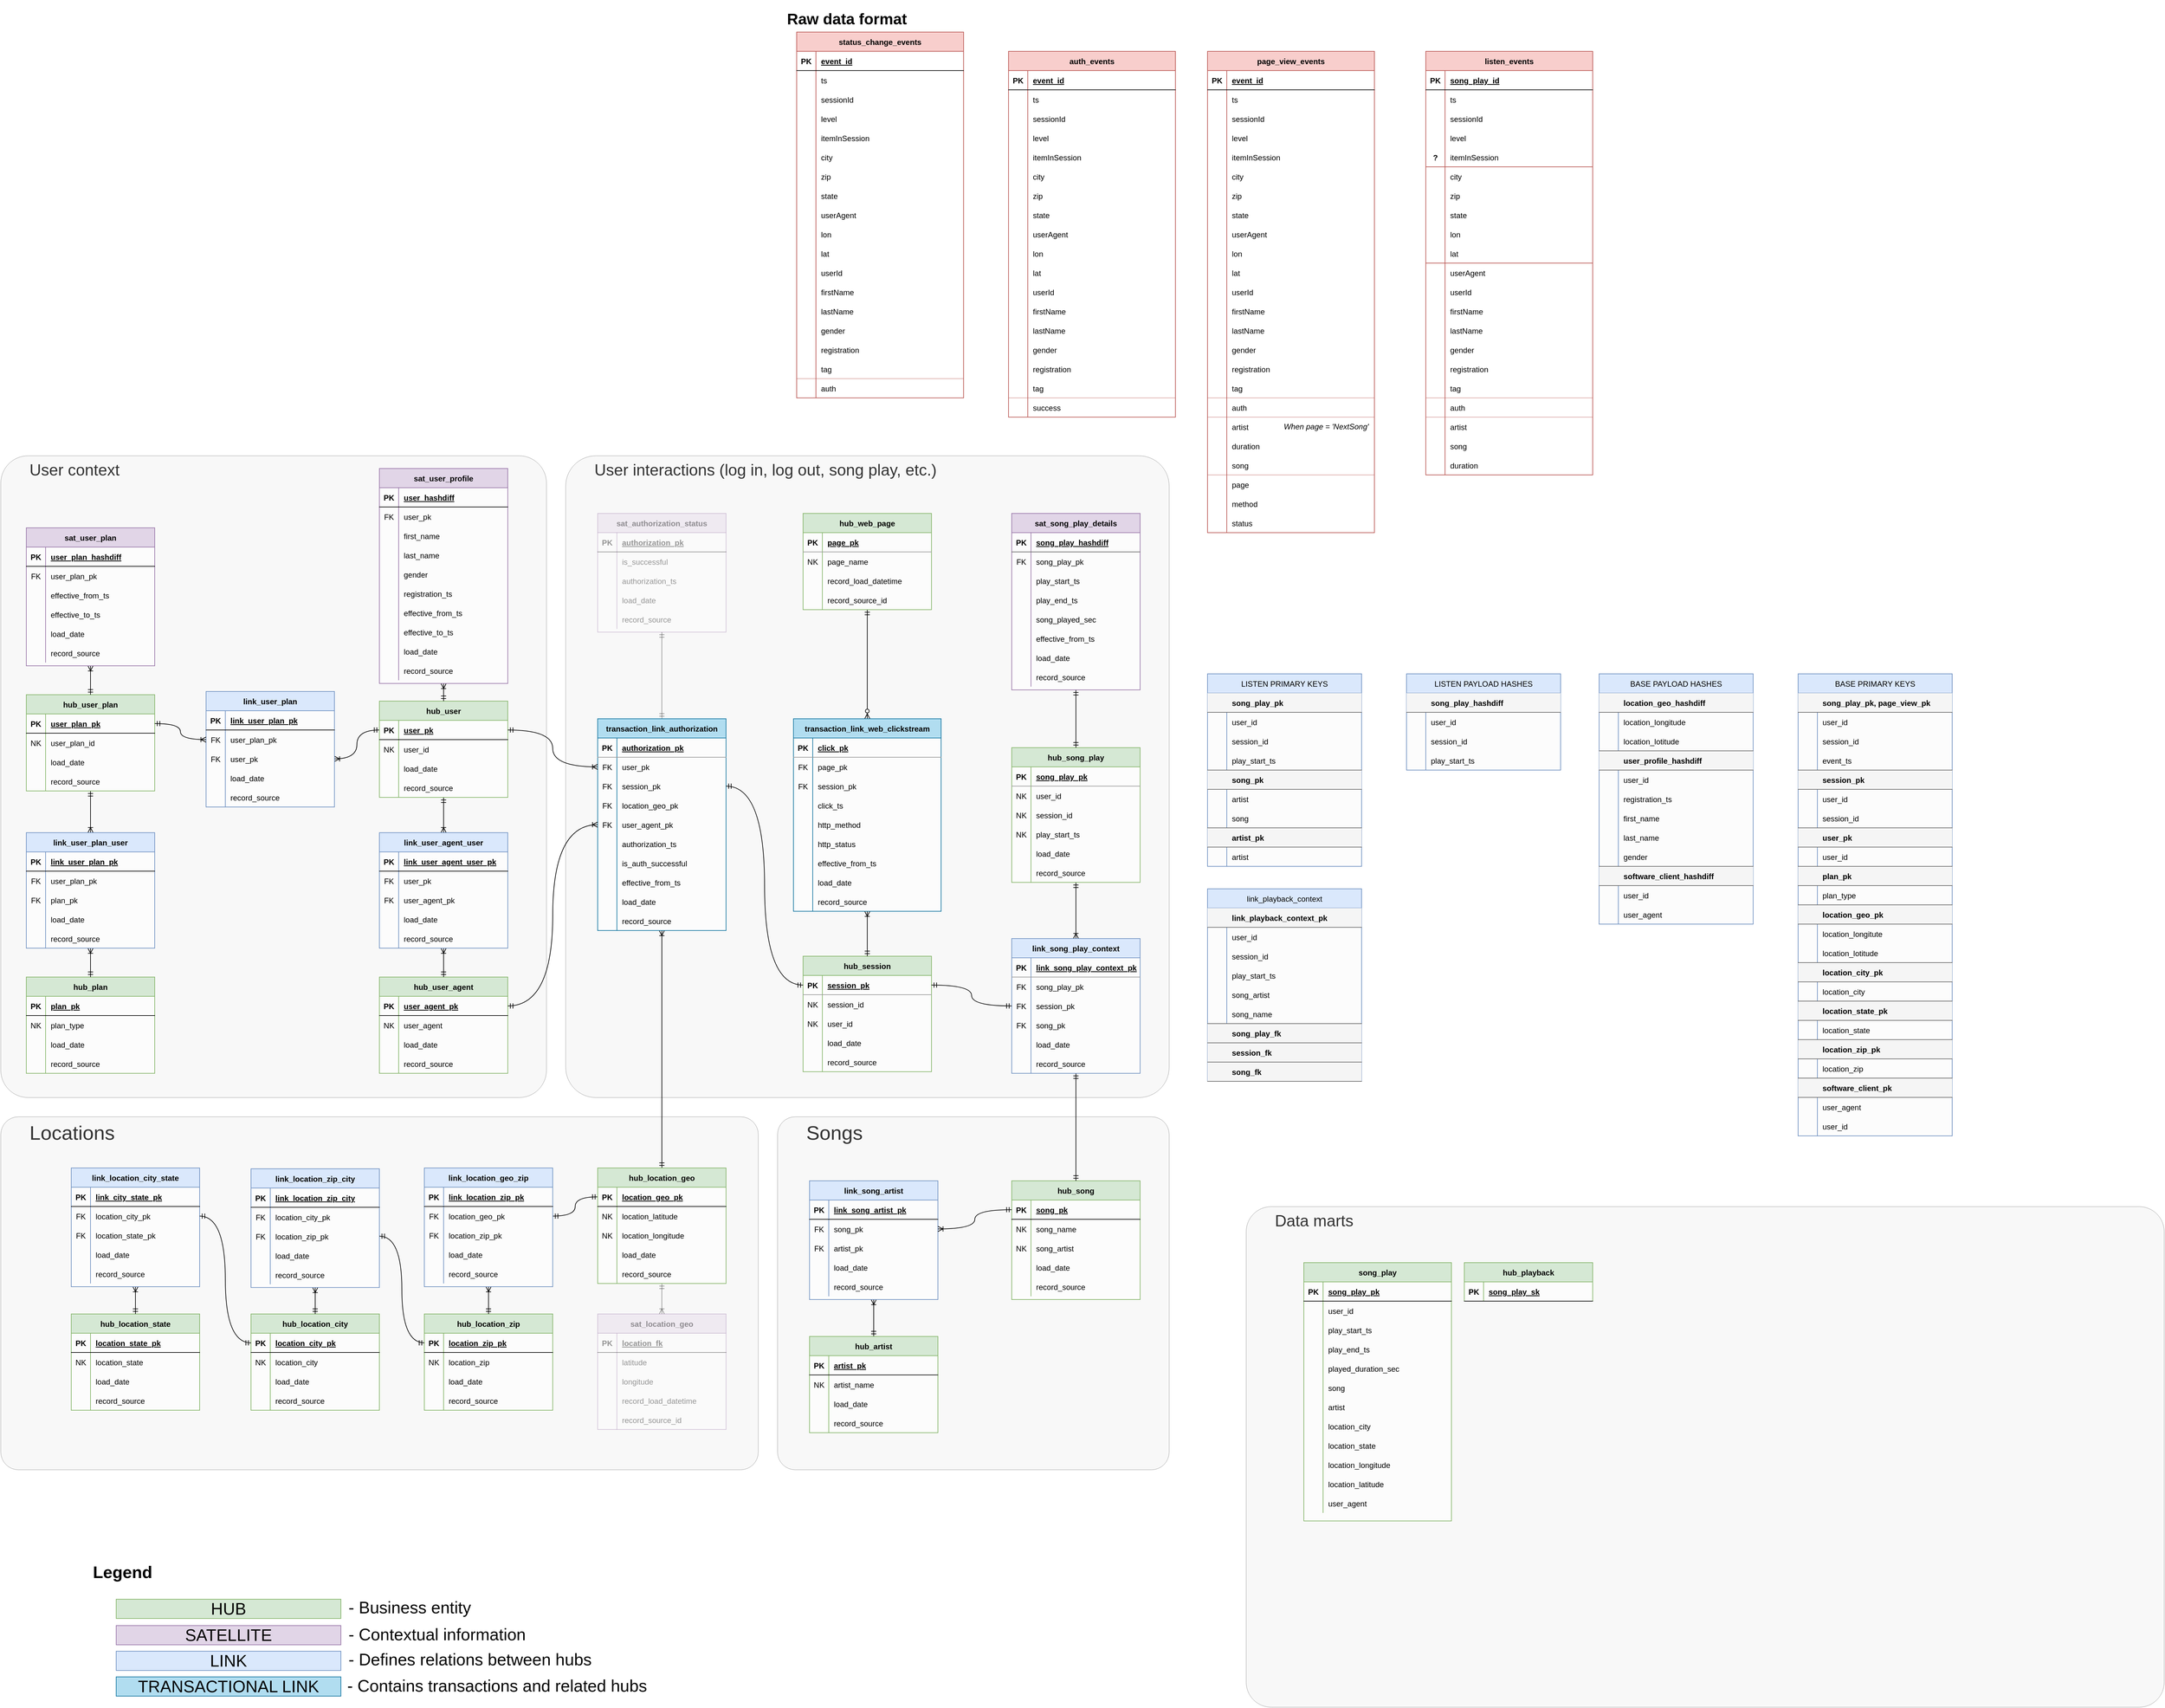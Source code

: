 <mxfile version="20.7.4" type="device"><diagram id="R2lEEEUBdFMjLlhIrx00" name="Page-1"><mxGraphModel dx="5390" dy="2367" grid="1" gridSize="10" guides="1" tooltips="1" connect="1" arrows="1" fold="1" page="1" pageScale="1" pageWidth="850" pageHeight="1100" math="0" shadow="0" extFonts="Permanent Marker^https://fonts.googleapis.com/css?family=Permanent+Marker"><root><mxCell id="0"/><mxCell id="1" parent="0"/><mxCell id="NEQfmXXy9M6tKLTZ8Piz-1" value="Data marts" style="rounded=1;whiteSpace=wrap;html=1;strokeColor=#666666;strokeWidth=0.5;fontSize=25;arcSize=5;align=left;verticalAlign=top;spacingLeft=43;fontColor=#333333;fillColor=#f5f5f5;opacity=70;" parent="1" vertex="1"><mxGeometry x="-1010" y="810" width="1430" height="780" as="geometry"/></mxCell><mxCell id="D5w6hDiw581YZghpUrXL-640" value="User interactions (log in, log out, song play, etc.)&amp;nbsp;" style="rounded=1;whiteSpace=wrap;html=1;strokeColor=#666666;strokeWidth=0.5;fontSize=25;arcSize=5;align=left;verticalAlign=top;spacingLeft=43;fontColor=#333333;fillColor=#f5f5f5;opacity=70;" parent="1" vertex="1"><mxGeometry x="-2070" y="-360" width="940" height="1000" as="geometry"/></mxCell><mxCell id="D5w6hDiw581YZghpUrXL-639" value="User context" style="rounded=1;whiteSpace=wrap;html=1;strokeColor=#666666;strokeWidth=0.5;fontSize=25;arcSize=5;align=left;verticalAlign=top;spacingLeft=43;fontColor=#333333;fillColor=#f5f5f5;opacity=70;" parent="1" vertex="1"><mxGeometry x="-2950" y="-360" width="850" height="1000" as="geometry"/></mxCell><mxCell id="D5w6hDiw581YZghpUrXL-638" value="Locations" style="rounded=1;whiteSpace=wrap;html=1;strokeColor=#666666;strokeWidth=0.5;fontSize=31;arcSize=5;align=left;verticalAlign=top;spacingLeft=43;fontColor=#333333;fillColor=#f5f5f5;opacity=70;" parent="1" vertex="1"><mxGeometry x="-2950" y="670" width="1180" height="550" as="geometry"/></mxCell><mxCell id="D5w6hDiw581YZghpUrXL-637" value="Songs" style="rounded=1;whiteSpace=wrap;html=1;strokeColor=#666666;strokeWidth=0.5;fontSize=31;opacity=70;arcSize=5;align=left;verticalAlign=top;spacingLeft=43;fontColor=#333333;fillColor=#f5f5f5;" parent="1" vertex="1"><mxGeometry x="-1740" y="670" width="610" height="550" as="geometry"/></mxCell><mxCell id="2G38ey1ZeMuooYdW4gjq-74" value="page_view_events" style="shape=table;startSize=30;container=1;collapsible=1;childLayout=tableLayout;fixedRows=1;rowLines=0;fontStyle=1;align=center;resizeLast=1;swimlaneLine=1;fillColor=#f8cecc;strokeColor=#b85450;" parent="1" vertex="1"><mxGeometry x="-1070" y="-990" width="260" height="750" as="geometry"/></mxCell><mxCell id="2G38ey1ZeMuooYdW4gjq-75" value="" style="shape=partialRectangle;collapsible=0;dropTarget=0;pointerEvents=0;fillColor=none;points=[[0,0.5],[1,0.5]];portConstraint=eastwest;top=0;left=0;right=0;bottom=1;" parent="2G38ey1ZeMuooYdW4gjq-74" vertex="1"><mxGeometry y="30" width="260" height="30" as="geometry"/></mxCell><mxCell id="2G38ey1ZeMuooYdW4gjq-76" value="PK" style="shape=partialRectangle;overflow=hidden;connectable=0;top=0;left=0;bottom=0;right=0;fontStyle=1;fillColor=none;" parent="2G38ey1ZeMuooYdW4gjq-75" vertex="1"><mxGeometry width="30" height="30" as="geometry"><mxRectangle width="30" height="30" as="alternateBounds"/></mxGeometry></mxCell><mxCell id="2G38ey1ZeMuooYdW4gjq-77" value="event_id" style="shape=partialRectangle;overflow=hidden;connectable=0;top=0;left=0;bottom=0;right=0;align=left;spacingLeft=6;fontStyle=5;fillColor=none;" parent="2G38ey1ZeMuooYdW4gjq-75" vertex="1"><mxGeometry x="30" width="230" height="30" as="geometry"><mxRectangle width="230" height="30" as="alternateBounds"/></mxGeometry></mxCell><mxCell id="2G38ey1ZeMuooYdW4gjq-87" value="" style="shape=partialRectangle;collapsible=0;dropTarget=0;pointerEvents=0;fillColor=none;points=[[0,0.5],[1,0.5]];portConstraint=eastwest;top=0;left=0;right=0;bottom=0;" parent="2G38ey1ZeMuooYdW4gjq-74" vertex="1"><mxGeometry y="60" width="260" height="30" as="geometry"/></mxCell><mxCell id="2G38ey1ZeMuooYdW4gjq-88" value="" style="shape=partialRectangle;overflow=hidden;connectable=0;top=0;left=0;bottom=0;right=0;fillColor=none;" parent="2G38ey1ZeMuooYdW4gjq-87" vertex="1"><mxGeometry width="30" height="30" as="geometry"><mxRectangle width="30" height="30" as="alternateBounds"/></mxGeometry></mxCell><mxCell id="2G38ey1ZeMuooYdW4gjq-89" value="ts" style="shape=partialRectangle;overflow=hidden;connectable=0;top=0;left=0;bottom=0;right=0;align=left;spacingLeft=6;fillColor=none;strokeColor=default;" parent="2G38ey1ZeMuooYdW4gjq-87" vertex="1"><mxGeometry x="30" width="230" height="30" as="geometry"><mxRectangle width="230" height="30" as="alternateBounds"/></mxGeometry></mxCell><mxCell id="2G38ey1ZeMuooYdW4gjq-90" value="" style="shape=partialRectangle;collapsible=0;dropTarget=0;pointerEvents=0;fillColor=none;points=[[0,0.5],[1,0.5]];portConstraint=eastwest;top=0;left=0;right=0;bottom=0;" parent="2G38ey1ZeMuooYdW4gjq-74" vertex="1"><mxGeometry y="90" width="260" height="30" as="geometry"/></mxCell><mxCell id="2G38ey1ZeMuooYdW4gjq-91" value="" style="shape=partialRectangle;overflow=hidden;connectable=0;top=0;left=0;bottom=0;right=0;fillColor=none;" parent="2G38ey1ZeMuooYdW4gjq-90" vertex="1"><mxGeometry width="30" height="30" as="geometry"><mxRectangle width="30" height="30" as="alternateBounds"/></mxGeometry></mxCell><mxCell id="2G38ey1ZeMuooYdW4gjq-92" value="sessionId" style="shape=partialRectangle;overflow=hidden;connectable=0;top=0;left=0;bottom=0;right=0;align=left;spacingLeft=6;fillColor=none;strokeColor=default;" parent="2G38ey1ZeMuooYdW4gjq-90" vertex="1"><mxGeometry x="30" width="230" height="30" as="geometry"><mxRectangle width="230" height="30" as="alternateBounds"/></mxGeometry></mxCell><mxCell id="2G38ey1ZeMuooYdW4gjq-96" value="" style="shape=partialRectangle;collapsible=0;dropTarget=0;pointerEvents=0;fillColor=none;points=[[0,0.5],[1,0.5]];portConstraint=eastwest;top=0;left=0;right=0;bottom=0;" parent="2G38ey1ZeMuooYdW4gjq-74" vertex="1"><mxGeometry y="120" width="260" height="30" as="geometry"/></mxCell><mxCell id="2G38ey1ZeMuooYdW4gjq-97" value="" style="shape=partialRectangle;overflow=hidden;connectable=0;top=0;left=0;bottom=0;right=0;fontStyle=1;fillColor=none;allowArrows=1;" parent="2G38ey1ZeMuooYdW4gjq-96" vertex="1"><mxGeometry width="30" height="30" as="geometry"><mxRectangle width="30" height="30" as="alternateBounds"/></mxGeometry></mxCell><mxCell id="2G38ey1ZeMuooYdW4gjq-98" value="level" style="shape=partialRectangle;overflow=hidden;connectable=0;top=0;left=0;bottom=0;right=0;align=left;spacingLeft=6;fontStyle=0;fillColor=none;strokeColor=default;" parent="2G38ey1ZeMuooYdW4gjq-96" vertex="1"><mxGeometry x="30" width="230" height="30" as="geometry"><mxRectangle width="230" height="30" as="alternateBounds"/></mxGeometry></mxCell><mxCell id="2G38ey1ZeMuooYdW4gjq-99" value="" style="shape=partialRectangle;collapsible=0;dropTarget=0;pointerEvents=0;fillColor=none;points=[[0,0.5],[1,0.5]];portConstraint=eastwest;top=0;left=0;right=0;bottom=0;" parent="2G38ey1ZeMuooYdW4gjq-74" vertex="1"><mxGeometry y="150" width="260" height="30" as="geometry"/></mxCell><mxCell id="2G38ey1ZeMuooYdW4gjq-100" value="" style="shape=partialRectangle;overflow=hidden;connectable=0;top=0;left=0;bottom=0;right=0;fontStyle=1;fillColor=none;allowArrows=1;" parent="2G38ey1ZeMuooYdW4gjq-99" vertex="1"><mxGeometry width="30" height="30" as="geometry"><mxRectangle width="30" height="30" as="alternateBounds"/></mxGeometry></mxCell><mxCell id="2G38ey1ZeMuooYdW4gjq-101" value="itemInSession" style="shape=partialRectangle;overflow=hidden;connectable=0;top=0;left=0;bottom=0;right=0;align=left;spacingLeft=6;fontStyle=0;fillColor=none;strokeColor=default;" parent="2G38ey1ZeMuooYdW4gjq-99" vertex="1"><mxGeometry x="30" width="230" height="30" as="geometry"><mxRectangle width="230" height="30" as="alternateBounds"/></mxGeometry></mxCell><mxCell id="2G38ey1ZeMuooYdW4gjq-102" value="" style="shape=partialRectangle;collapsible=0;dropTarget=0;pointerEvents=0;fillColor=none;points=[[0,0.5],[1,0.5]];portConstraint=eastwest;top=0;left=0;right=0;bottom=0;" parent="2G38ey1ZeMuooYdW4gjq-74" vertex="1"><mxGeometry y="180" width="260" height="30" as="geometry"/></mxCell><mxCell id="2G38ey1ZeMuooYdW4gjq-103" value="" style="shape=partialRectangle;overflow=hidden;connectable=0;top=0;left=0;bottom=0;right=0;fontStyle=1;fillColor=none;strokeColor=none;allowArrows=1;strokeWidth=1;" parent="2G38ey1ZeMuooYdW4gjq-102" vertex="1"><mxGeometry width="30" height="30" as="geometry"><mxRectangle width="30" height="30" as="alternateBounds"/></mxGeometry></mxCell><mxCell id="2G38ey1ZeMuooYdW4gjq-104" value="city" style="shape=partialRectangle;overflow=hidden;connectable=0;top=0;left=0;bottom=0;right=0;align=left;spacingLeft=6;fontStyle=0;fillColor=none;strokeColor=none;allowArrows=1;strokeWidth=1;" parent="2G38ey1ZeMuooYdW4gjq-102" vertex="1"><mxGeometry x="30" width="230" height="30" as="geometry"><mxRectangle width="230" height="30" as="alternateBounds"/></mxGeometry></mxCell><mxCell id="2G38ey1ZeMuooYdW4gjq-105" value="" style="shape=partialRectangle;collapsible=0;dropTarget=0;pointerEvents=0;fillColor=none;points=[[0,0.5],[1,0.5]];portConstraint=eastwest;top=0;left=0;right=0;bottom=0;" parent="2G38ey1ZeMuooYdW4gjq-74" vertex="1"><mxGeometry y="210" width="260" height="30" as="geometry"/></mxCell><mxCell id="2G38ey1ZeMuooYdW4gjq-106" value="" style="shape=partialRectangle;overflow=hidden;connectable=0;top=0;left=0;bottom=0;right=0;fontStyle=1;fillColor=none;" parent="2G38ey1ZeMuooYdW4gjq-105" vertex="1"><mxGeometry width="30" height="30" as="geometry"><mxRectangle width="30" height="30" as="alternateBounds"/></mxGeometry></mxCell><mxCell id="2G38ey1ZeMuooYdW4gjq-107" value="zip" style="shape=partialRectangle;overflow=hidden;connectable=0;top=0;left=0;bottom=0;right=0;align=left;spacingLeft=6;fontStyle=0;fillColor=none;" parent="2G38ey1ZeMuooYdW4gjq-105" vertex="1"><mxGeometry x="30" width="230" height="30" as="geometry"><mxRectangle width="230" height="30" as="alternateBounds"/></mxGeometry></mxCell><mxCell id="2G38ey1ZeMuooYdW4gjq-108" value="" style="shape=partialRectangle;collapsible=0;dropTarget=0;pointerEvents=0;fillColor=none;points=[[0,0.5],[1,0.5]];portConstraint=eastwest;top=0;left=0;right=0;bottom=0;" parent="2G38ey1ZeMuooYdW4gjq-74" vertex="1"><mxGeometry y="240" width="260" height="30" as="geometry"/></mxCell><mxCell id="2G38ey1ZeMuooYdW4gjq-109" value="" style="shape=partialRectangle;overflow=hidden;connectable=0;top=0;left=0;bottom=0;right=0;fillColor=none;" parent="2G38ey1ZeMuooYdW4gjq-108" vertex="1"><mxGeometry width="30" height="30" as="geometry"><mxRectangle width="30" height="30" as="alternateBounds"/></mxGeometry></mxCell><mxCell id="2G38ey1ZeMuooYdW4gjq-110" value="state" style="shape=partialRectangle;overflow=hidden;connectable=0;top=0;left=0;bottom=0;right=0;align=left;spacingLeft=6;fillColor=none;strokeColor=default;" parent="2G38ey1ZeMuooYdW4gjq-108" vertex="1"><mxGeometry x="30" width="230" height="30" as="geometry"><mxRectangle width="230" height="30" as="alternateBounds"/></mxGeometry></mxCell><mxCell id="2G38ey1ZeMuooYdW4gjq-111" value="" style="shape=partialRectangle;collapsible=0;dropTarget=0;pointerEvents=0;fillColor=none;points=[[0,0.5],[1,0.5]];portConstraint=eastwest;top=0;left=0;right=0;bottom=0;" parent="2G38ey1ZeMuooYdW4gjq-74" vertex="1"><mxGeometry y="270" width="260" height="30" as="geometry"/></mxCell><mxCell id="2G38ey1ZeMuooYdW4gjq-112" value="" style="shape=partialRectangle;overflow=hidden;connectable=0;top=0;left=0;bottom=0;right=0;fillColor=none;" parent="2G38ey1ZeMuooYdW4gjq-111" vertex="1"><mxGeometry width="30" height="30" as="geometry"><mxRectangle width="30" height="30" as="alternateBounds"/></mxGeometry></mxCell><mxCell id="2G38ey1ZeMuooYdW4gjq-113" value="userAgent" style="shape=partialRectangle;overflow=hidden;connectable=0;top=0;left=0;bottom=0;right=0;align=left;spacingLeft=6;fillColor=none;strokeColor=default;" parent="2G38ey1ZeMuooYdW4gjq-111" vertex="1"><mxGeometry x="30" width="230" height="30" as="geometry"><mxRectangle width="230" height="30" as="alternateBounds"/></mxGeometry></mxCell><mxCell id="2G38ey1ZeMuooYdW4gjq-114" value="" style="shape=partialRectangle;collapsible=0;dropTarget=0;pointerEvents=0;fillColor=none;points=[[0,0.5],[1,0.5]];portConstraint=eastwest;top=0;left=0;right=0;bottom=0;" parent="2G38ey1ZeMuooYdW4gjq-74" vertex="1"><mxGeometry y="300" width="260" height="30" as="geometry"/></mxCell><mxCell id="2G38ey1ZeMuooYdW4gjq-115" value="" style="shape=partialRectangle;overflow=hidden;connectable=0;top=0;left=0;bottom=0;right=0;fillColor=none;" parent="2G38ey1ZeMuooYdW4gjq-114" vertex="1"><mxGeometry width="30" height="30" as="geometry"><mxRectangle width="30" height="30" as="alternateBounds"/></mxGeometry></mxCell><mxCell id="2G38ey1ZeMuooYdW4gjq-116" value="lon" style="shape=partialRectangle;overflow=hidden;connectable=0;top=0;left=0;bottom=0;right=0;align=left;spacingLeft=6;fillColor=none;strokeColor=default;" parent="2G38ey1ZeMuooYdW4gjq-114" vertex="1"><mxGeometry x="30" width="230" height="30" as="geometry"><mxRectangle width="230" height="30" as="alternateBounds"/></mxGeometry></mxCell><mxCell id="2G38ey1ZeMuooYdW4gjq-117" value="" style="shape=partialRectangle;collapsible=0;dropTarget=0;pointerEvents=0;fillColor=none;points=[[0,0.5],[1,0.5]];portConstraint=eastwest;top=0;left=0;right=0;bottom=0;" parent="2G38ey1ZeMuooYdW4gjq-74" vertex="1"><mxGeometry y="330" width="260" height="30" as="geometry"/></mxCell><mxCell id="2G38ey1ZeMuooYdW4gjq-118" value="" style="shape=partialRectangle;overflow=hidden;connectable=0;top=0;left=0;bottom=0;right=0;fontStyle=1;fillColor=none;" parent="2G38ey1ZeMuooYdW4gjq-117" vertex="1"><mxGeometry width="30" height="30" as="geometry"><mxRectangle width="30" height="30" as="alternateBounds"/></mxGeometry></mxCell><mxCell id="2G38ey1ZeMuooYdW4gjq-119" value="lat" style="shape=partialRectangle;overflow=hidden;connectable=0;top=0;left=0;bottom=0;right=0;align=left;spacingLeft=6;fontStyle=0;fillColor=none;strokeColor=default;" parent="2G38ey1ZeMuooYdW4gjq-117" vertex="1"><mxGeometry x="30" width="230" height="30" as="geometry"><mxRectangle width="230" height="30" as="alternateBounds"/></mxGeometry></mxCell><mxCell id="2G38ey1ZeMuooYdW4gjq-120" value="" style="shape=partialRectangle;collapsible=0;dropTarget=0;pointerEvents=0;fillColor=none;points=[[0,0.5],[1,0.5]];portConstraint=eastwest;top=0;left=0;right=0;bottom=0;" parent="2G38ey1ZeMuooYdW4gjq-74" vertex="1"><mxGeometry y="360" width="260" height="30" as="geometry"/></mxCell><mxCell id="2G38ey1ZeMuooYdW4gjq-121" value="" style="shape=partialRectangle;overflow=hidden;connectable=0;top=0;left=0;bottom=0;right=0;fontStyle=1;fillColor=none;" parent="2G38ey1ZeMuooYdW4gjq-120" vertex="1"><mxGeometry width="30" height="30" as="geometry"><mxRectangle width="30" height="30" as="alternateBounds"/></mxGeometry></mxCell><mxCell id="2G38ey1ZeMuooYdW4gjq-122" value="userId" style="shape=partialRectangle;overflow=hidden;connectable=0;top=0;left=0;bottom=0;right=0;align=left;spacingLeft=6;fontStyle=0;fillColor=none;strokeColor=default;" parent="2G38ey1ZeMuooYdW4gjq-120" vertex="1"><mxGeometry x="30" width="230" height="30" as="geometry"><mxRectangle width="230" height="30" as="alternateBounds"/></mxGeometry></mxCell><mxCell id="2G38ey1ZeMuooYdW4gjq-123" value="" style="shape=partialRectangle;collapsible=0;dropTarget=0;pointerEvents=0;fillColor=none;points=[[0,0.5],[1,0.5]];portConstraint=eastwest;top=0;left=0;right=0;bottom=0;" parent="2G38ey1ZeMuooYdW4gjq-74" vertex="1"><mxGeometry y="390" width="260" height="30" as="geometry"/></mxCell><mxCell id="2G38ey1ZeMuooYdW4gjq-124" value="" style="shape=partialRectangle;overflow=hidden;connectable=0;top=0;left=0;bottom=0;right=0;fontStyle=1;fillColor=none;" parent="2G38ey1ZeMuooYdW4gjq-123" vertex="1"><mxGeometry width="30" height="30" as="geometry"><mxRectangle width="30" height="30" as="alternateBounds"/></mxGeometry></mxCell><mxCell id="2G38ey1ZeMuooYdW4gjq-125" value="firstName" style="shape=partialRectangle;overflow=hidden;connectable=0;top=0;left=0;bottom=0;right=0;align=left;spacingLeft=6;fontStyle=0;fillColor=none;strokeColor=default;" parent="2G38ey1ZeMuooYdW4gjq-123" vertex="1"><mxGeometry x="30" width="230" height="30" as="geometry"><mxRectangle width="230" height="30" as="alternateBounds"/></mxGeometry></mxCell><mxCell id="2G38ey1ZeMuooYdW4gjq-126" value="" style="shape=partialRectangle;collapsible=0;dropTarget=0;pointerEvents=0;fillColor=none;points=[[0,0.5],[1,0.5]];portConstraint=eastwest;top=0;left=0;right=0;bottom=0;" parent="2G38ey1ZeMuooYdW4gjq-74" vertex="1"><mxGeometry y="420" width="260" height="30" as="geometry"/></mxCell><mxCell id="2G38ey1ZeMuooYdW4gjq-127" value="" style="shape=partialRectangle;overflow=hidden;connectable=0;top=0;left=0;bottom=0;right=0;fontStyle=1;fillColor=none;" parent="2G38ey1ZeMuooYdW4gjq-126" vertex="1"><mxGeometry width="30" height="30" as="geometry"><mxRectangle width="30" height="30" as="alternateBounds"/></mxGeometry></mxCell><mxCell id="2G38ey1ZeMuooYdW4gjq-128" value="lastName" style="shape=partialRectangle;overflow=hidden;connectable=0;top=0;left=0;bottom=0;right=0;align=left;spacingLeft=6;fontStyle=0;fillColor=none;strokeColor=default;" parent="2G38ey1ZeMuooYdW4gjq-126" vertex="1"><mxGeometry x="30" width="230" height="30" as="geometry"><mxRectangle width="230" height="30" as="alternateBounds"/></mxGeometry></mxCell><mxCell id="2G38ey1ZeMuooYdW4gjq-129" value="" style="shape=partialRectangle;collapsible=0;dropTarget=0;pointerEvents=0;fillColor=none;points=[[0,0.5],[1,0.5]];portConstraint=eastwest;top=0;left=0;right=0;bottom=0;" parent="2G38ey1ZeMuooYdW4gjq-74" vertex="1"><mxGeometry y="450" width="260" height="30" as="geometry"/></mxCell><mxCell id="2G38ey1ZeMuooYdW4gjq-130" value="" style="shape=partialRectangle;overflow=hidden;connectable=0;top=0;left=0;bottom=0;right=0;fontStyle=1;fillColor=none;" parent="2G38ey1ZeMuooYdW4gjq-129" vertex="1"><mxGeometry width="30" height="30" as="geometry"><mxRectangle width="30" height="30" as="alternateBounds"/></mxGeometry></mxCell><mxCell id="2G38ey1ZeMuooYdW4gjq-131" value="gender" style="shape=partialRectangle;overflow=hidden;connectable=0;top=0;left=0;bottom=0;right=0;align=left;spacingLeft=6;fontStyle=0;fillColor=none;strokeColor=default;" parent="2G38ey1ZeMuooYdW4gjq-129" vertex="1"><mxGeometry x="30" width="230" height="30" as="geometry"><mxRectangle width="230" height="30" as="alternateBounds"/></mxGeometry></mxCell><mxCell id="2G38ey1ZeMuooYdW4gjq-132" value="" style="shape=partialRectangle;collapsible=0;dropTarget=0;pointerEvents=0;fillColor=none;points=[[0,0.5],[1,0.5]];portConstraint=eastwest;top=0;left=0;right=0;bottom=0;" parent="2G38ey1ZeMuooYdW4gjq-74" vertex="1"><mxGeometry y="480" width="260" height="30" as="geometry"/></mxCell><mxCell id="2G38ey1ZeMuooYdW4gjq-133" value="" style="shape=partialRectangle;overflow=hidden;connectable=0;top=0;left=0;bottom=0;right=0;fontStyle=1;fillColor=none;" parent="2G38ey1ZeMuooYdW4gjq-132" vertex="1"><mxGeometry width="30" height="30" as="geometry"><mxRectangle width="30" height="30" as="alternateBounds"/></mxGeometry></mxCell><mxCell id="2G38ey1ZeMuooYdW4gjq-134" value="registration" style="shape=partialRectangle;overflow=hidden;connectable=0;top=0;left=0;bottom=0;right=0;align=left;spacingLeft=6;fontStyle=0;fillColor=none;strokeColor=default;" parent="2G38ey1ZeMuooYdW4gjq-132" vertex="1"><mxGeometry x="30" width="230" height="30" as="geometry"><mxRectangle width="230" height="30" as="alternateBounds"/></mxGeometry></mxCell><mxCell id="2G38ey1ZeMuooYdW4gjq-135" value="" style="shape=partialRectangle;collapsible=0;dropTarget=0;pointerEvents=0;fillColor=none;points=[[0,0.5],[1,0.5]];portConstraint=eastwest;top=0;left=0;right=0;bottom=0;" parent="2G38ey1ZeMuooYdW4gjq-74" vertex="1"><mxGeometry y="510" width="260" height="30" as="geometry"/></mxCell><mxCell id="2G38ey1ZeMuooYdW4gjq-136" value="" style="shape=partialRectangle;overflow=hidden;connectable=0;top=0;left=0;bottom=0;right=0;fontStyle=1;fillColor=none;" parent="2G38ey1ZeMuooYdW4gjq-135" vertex="1"><mxGeometry width="30" height="30" as="geometry"><mxRectangle width="30" height="30" as="alternateBounds"/></mxGeometry></mxCell><mxCell id="2G38ey1ZeMuooYdW4gjq-137" value="tag" style="shape=partialRectangle;overflow=hidden;connectable=0;top=0;left=0;bottom=0;right=0;align=left;spacingLeft=6;fontStyle=0;fillColor=none;strokeColor=default;" parent="2G38ey1ZeMuooYdW4gjq-135" vertex="1"><mxGeometry x="30" width="230" height="30" as="geometry"><mxRectangle width="230" height="30" as="alternateBounds"/></mxGeometry></mxCell><mxCell id="2G38ey1ZeMuooYdW4gjq-93" value="" style="shape=partialRectangle;collapsible=0;dropTarget=0;pointerEvents=0;fillColor=none;points=[[0,0.5],[1,0.5]];portConstraint=eastwest;top=1;left=0;right=0;bottom=0;strokeWidth=1;strokeColor=#B85450;opacity=50;" parent="2G38ey1ZeMuooYdW4gjq-74" vertex="1"><mxGeometry y="540" width="260" height="30" as="geometry"/></mxCell><mxCell id="2G38ey1ZeMuooYdW4gjq-94" value="" style="shape=partialRectangle;overflow=hidden;connectable=0;top=0;left=0;bottom=0;right=0;fillColor=none;fontStyle=1" parent="2G38ey1ZeMuooYdW4gjq-93" vertex="1"><mxGeometry width="30" height="30" as="geometry"><mxRectangle width="30" height="30" as="alternateBounds"/></mxGeometry></mxCell><mxCell id="2G38ey1ZeMuooYdW4gjq-95" value="auth" style="shape=partialRectangle;overflow=hidden;connectable=0;top=0;left=0;bottom=0;right=0;align=left;spacingLeft=6;fillColor=none;strokeColor=default;fontStyle=0" parent="2G38ey1ZeMuooYdW4gjq-93" vertex="1"><mxGeometry x="30" width="230" height="30" as="geometry"><mxRectangle width="230" height="30" as="alternateBounds"/></mxGeometry></mxCell><mxCell id="2G38ey1ZeMuooYdW4gjq-78" value="" style="shape=partialRectangle;collapsible=0;dropTarget=0;pointerEvents=0;fillColor=none;points=[[0,0.5],[1,0.5]];portConstraint=eastwest;top=1;left=0;right=0;bottom=0;strokeColor=#B85450;opacity=50;" parent="2G38ey1ZeMuooYdW4gjq-74" vertex="1"><mxGeometry y="570" width="260" height="30" as="geometry"/></mxCell><mxCell id="2G38ey1ZeMuooYdW4gjq-79" value="" style="shape=partialRectangle;overflow=hidden;connectable=0;top=0;left=0;bottom=0;right=0;fillColor=none;" parent="2G38ey1ZeMuooYdW4gjq-78" vertex="1"><mxGeometry width="30" height="30" as="geometry"><mxRectangle width="30" height="30" as="alternateBounds"/></mxGeometry></mxCell><mxCell id="2G38ey1ZeMuooYdW4gjq-80" value="artist" style="shape=partialRectangle;overflow=hidden;connectable=0;top=0;left=0;bottom=0;right=0;align=left;spacingLeft=6;fillColor=none;strokeColor=default;" parent="2G38ey1ZeMuooYdW4gjq-78" vertex="1"><mxGeometry x="30" width="230" height="30" as="geometry"><mxRectangle width="230" height="30" as="alternateBounds"/></mxGeometry></mxCell><mxCell id="2G38ey1ZeMuooYdW4gjq-84" value="" style="shape=partialRectangle;collapsible=0;dropTarget=0;pointerEvents=0;fillColor=none;points=[[0,0.5],[1,0.5]];portConstraint=eastwest;top=0;left=0;right=0;bottom=0;" parent="2G38ey1ZeMuooYdW4gjq-74" vertex="1"><mxGeometry y="600" width="260" height="30" as="geometry"/></mxCell><mxCell id="2G38ey1ZeMuooYdW4gjq-85" value="" style="shape=partialRectangle;overflow=hidden;connectable=0;top=0;left=0;bottom=0;right=0;fillColor=none;" parent="2G38ey1ZeMuooYdW4gjq-84" vertex="1"><mxGeometry width="30" height="30" as="geometry"><mxRectangle width="30" height="30" as="alternateBounds"/></mxGeometry></mxCell><mxCell id="2G38ey1ZeMuooYdW4gjq-86" value="duration" style="shape=partialRectangle;overflow=hidden;connectable=0;top=0;left=0;bottom=0;right=0;align=left;spacingLeft=6;fillColor=none;strokeColor=default;" parent="2G38ey1ZeMuooYdW4gjq-84" vertex="1"><mxGeometry x="30" width="230" height="30" as="geometry"><mxRectangle width="230" height="30" as="alternateBounds"/></mxGeometry></mxCell><mxCell id="2G38ey1ZeMuooYdW4gjq-81" value="" style="shape=partialRectangle;collapsible=0;dropTarget=0;pointerEvents=0;fillColor=none;points=[[0,0.5],[1,0.5]];portConstraint=eastwest;top=0;left=0;right=0;bottom=0;dashed=1;" parent="2G38ey1ZeMuooYdW4gjq-74" vertex="1"><mxGeometry y="630" width="260" height="30" as="geometry"/></mxCell><mxCell id="2G38ey1ZeMuooYdW4gjq-82" value="" style="shape=partialRectangle;overflow=hidden;connectable=0;top=0;left=0;bottom=0;right=0;fillColor=none;" parent="2G38ey1ZeMuooYdW4gjq-81" vertex="1"><mxGeometry width="30" height="30" as="geometry"><mxRectangle width="30" height="30" as="alternateBounds"/></mxGeometry></mxCell><mxCell id="2G38ey1ZeMuooYdW4gjq-83" value="song" style="shape=partialRectangle;overflow=hidden;connectable=0;top=0;left=0;bottom=0;right=0;align=left;spacingLeft=6;fillColor=none;strokeColor=default;" parent="2G38ey1ZeMuooYdW4gjq-81" vertex="1"><mxGeometry x="30" width="230" height="30" as="geometry"><mxRectangle width="230" height="30" as="alternateBounds"/></mxGeometry></mxCell><mxCell id="2G38ey1ZeMuooYdW4gjq-138" value="" style="shape=partialRectangle;collapsible=0;dropTarget=0;pointerEvents=0;fillColor=none;points=[[0,0.5],[1,0.5]];portConstraint=eastwest;top=1;left=0;right=0;bottom=0;strokeColor=#B85450;opacity=50;" parent="2G38ey1ZeMuooYdW4gjq-74" vertex="1"><mxGeometry y="660" width="260" height="30" as="geometry"/></mxCell><mxCell id="2G38ey1ZeMuooYdW4gjq-139" value="" style="shape=partialRectangle;overflow=hidden;connectable=0;top=0;left=0;bottom=0;right=0;fillColor=none;" parent="2G38ey1ZeMuooYdW4gjq-138" vertex="1"><mxGeometry width="30" height="30" as="geometry"><mxRectangle width="30" height="30" as="alternateBounds"/></mxGeometry></mxCell><mxCell id="2G38ey1ZeMuooYdW4gjq-140" value="page" style="shape=partialRectangle;overflow=hidden;connectable=0;top=0;left=0;bottom=0;right=0;align=left;spacingLeft=6;fillColor=none;strokeColor=default;" parent="2G38ey1ZeMuooYdW4gjq-138" vertex="1"><mxGeometry x="30" width="230" height="30" as="geometry"><mxRectangle width="230" height="30" as="alternateBounds"/></mxGeometry></mxCell><mxCell id="2G38ey1ZeMuooYdW4gjq-141" value="" style="shape=partialRectangle;collapsible=0;dropTarget=0;pointerEvents=0;fillColor=none;points=[[0,0.5],[1,0.5]];portConstraint=eastwest;top=0;left=0;right=0;bottom=0;" parent="2G38ey1ZeMuooYdW4gjq-74" vertex="1"><mxGeometry y="690" width="260" height="30" as="geometry"/></mxCell><mxCell id="2G38ey1ZeMuooYdW4gjq-142" value="" style="shape=partialRectangle;overflow=hidden;connectable=0;top=0;left=0;bottom=0;right=0;fillColor=none;" parent="2G38ey1ZeMuooYdW4gjq-141" vertex="1"><mxGeometry width="30" height="30" as="geometry"><mxRectangle width="30" height="30" as="alternateBounds"/></mxGeometry></mxCell><mxCell id="2G38ey1ZeMuooYdW4gjq-143" value="method" style="shape=partialRectangle;overflow=hidden;connectable=0;top=0;left=0;bottom=0;right=0;align=left;spacingLeft=6;fillColor=none;strokeColor=default;" parent="2G38ey1ZeMuooYdW4gjq-141" vertex="1"><mxGeometry x="30" width="230" height="30" as="geometry"><mxRectangle width="230" height="30" as="alternateBounds"/></mxGeometry></mxCell><mxCell id="2G38ey1ZeMuooYdW4gjq-144" value="" style="shape=partialRectangle;collapsible=0;dropTarget=0;pointerEvents=0;fillColor=none;points=[[0,0.5],[1,0.5]];portConstraint=eastwest;top=0;left=0;right=0;bottom=0;" parent="2G38ey1ZeMuooYdW4gjq-74" vertex="1"><mxGeometry y="720" width="260" height="30" as="geometry"/></mxCell><mxCell id="2G38ey1ZeMuooYdW4gjq-145" value="" style="shape=partialRectangle;overflow=hidden;connectable=0;top=0;left=0;bottom=0;right=0;fillColor=none;" parent="2G38ey1ZeMuooYdW4gjq-144" vertex="1"><mxGeometry width="30" height="30" as="geometry"><mxRectangle width="30" height="30" as="alternateBounds"/></mxGeometry></mxCell><mxCell id="2G38ey1ZeMuooYdW4gjq-146" value="status" style="shape=partialRectangle;overflow=hidden;connectable=0;top=0;left=0;bottom=0;right=0;align=left;spacingLeft=6;fillColor=none;strokeColor=default;" parent="2G38ey1ZeMuooYdW4gjq-144" vertex="1"><mxGeometry x="30" width="230" height="30" as="geometry"><mxRectangle width="230" height="30" as="alternateBounds"/></mxGeometry></mxCell><mxCell id="2G38ey1ZeMuooYdW4gjq-150" value="When page = 'NextSong'" style="text;html=1;strokeColor=none;fillColor=none;align=center;verticalAlign=middle;whiteSpace=wrap;rounded=0;strokeWidth=0.5;fontStyle=2" parent="1" vertex="1"><mxGeometry x="-960" y="-420" width="150" height="30" as="geometry"/></mxCell><mxCell id="2G38ey1ZeMuooYdW4gjq-152" value="auth_events" style="shape=table;startSize=30;container=1;collapsible=1;childLayout=tableLayout;fixedRows=1;rowLines=0;fontStyle=1;align=center;resizeLast=1;swimlaneLine=1;fillColor=#f8cecc;strokeColor=#b85450;" parent="1" vertex="1"><mxGeometry x="-1380" y="-990" width="260" height="570" as="geometry"/></mxCell><mxCell id="2G38ey1ZeMuooYdW4gjq-153" value="" style="shape=partialRectangle;collapsible=0;dropTarget=0;pointerEvents=0;fillColor=none;points=[[0,0.5],[1,0.5]];portConstraint=eastwest;top=0;left=0;right=0;bottom=1;" parent="2G38ey1ZeMuooYdW4gjq-152" vertex="1"><mxGeometry y="30" width="260" height="30" as="geometry"/></mxCell><mxCell id="2G38ey1ZeMuooYdW4gjq-154" value="PK" style="shape=partialRectangle;overflow=hidden;connectable=0;top=0;left=0;bottom=0;right=0;fontStyle=1;fillColor=none;" parent="2G38ey1ZeMuooYdW4gjq-153" vertex="1"><mxGeometry width="30" height="30" as="geometry"><mxRectangle width="30" height="30" as="alternateBounds"/></mxGeometry></mxCell><mxCell id="2G38ey1ZeMuooYdW4gjq-155" value="event_id" style="shape=partialRectangle;overflow=hidden;connectable=0;top=0;left=0;bottom=0;right=0;align=left;spacingLeft=6;fontStyle=5;fillColor=none;" parent="2G38ey1ZeMuooYdW4gjq-153" vertex="1"><mxGeometry x="30" width="230" height="30" as="geometry"><mxRectangle width="230" height="30" as="alternateBounds"/></mxGeometry></mxCell><mxCell id="2G38ey1ZeMuooYdW4gjq-156" value="" style="shape=partialRectangle;collapsible=0;dropTarget=0;pointerEvents=0;fillColor=none;points=[[0,0.5],[1,0.5]];portConstraint=eastwest;top=0;left=0;right=0;bottom=0;" parent="2G38ey1ZeMuooYdW4gjq-152" vertex="1"><mxGeometry y="60" width="260" height="30" as="geometry"/></mxCell><mxCell id="2G38ey1ZeMuooYdW4gjq-157" value="" style="shape=partialRectangle;overflow=hidden;connectable=0;top=0;left=0;bottom=0;right=0;fillColor=none;" parent="2G38ey1ZeMuooYdW4gjq-156" vertex="1"><mxGeometry width="30" height="30" as="geometry"><mxRectangle width="30" height="30" as="alternateBounds"/></mxGeometry></mxCell><mxCell id="2G38ey1ZeMuooYdW4gjq-158" value="ts" style="shape=partialRectangle;overflow=hidden;connectable=0;top=0;left=0;bottom=0;right=0;align=left;spacingLeft=6;fillColor=none;strokeColor=default;" parent="2G38ey1ZeMuooYdW4gjq-156" vertex="1"><mxGeometry x="30" width="230" height="30" as="geometry"><mxRectangle width="230" height="30" as="alternateBounds"/></mxGeometry></mxCell><mxCell id="2G38ey1ZeMuooYdW4gjq-159" value="" style="shape=partialRectangle;collapsible=0;dropTarget=0;pointerEvents=0;fillColor=none;points=[[0,0.5],[1,0.5]];portConstraint=eastwest;top=0;left=0;right=0;bottom=0;" parent="2G38ey1ZeMuooYdW4gjq-152" vertex="1"><mxGeometry y="90" width="260" height="30" as="geometry"/></mxCell><mxCell id="2G38ey1ZeMuooYdW4gjq-160" value="" style="shape=partialRectangle;overflow=hidden;connectable=0;top=0;left=0;bottom=0;right=0;fillColor=none;" parent="2G38ey1ZeMuooYdW4gjq-159" vertex="1"><mxGeometry width="30" height="30" as="geometry"><mxRectangle width="30" height="30" as="alternateBounds"/></mxGeometry></mxCell><mxCell id="2G38ey1ZeMuooYdW4gjq-161" value="sessionId" style="shape=partialRectangle;overflow=hidden;connectable=0;top=0;left=0;bottom=0;right=0;align=left;spacingLeft=6;fillColor=none;strokeColor=default;" parent="2G38ey1ZeMuooYdW4gjq-159" vertex="1"><mxGeometry x="30" width="230" height="30" as="geometry"><mxRectangle width="230" height="30" as="alternateBounds"/></mxGeometry></mxCell><mxCell id="2G38ey1ZeMuooYdW4gjq-165" value="" style="shape=partialRectangle;collapsible=0;dropTarget=0;pointerEvents=0;fillColor=none;points=[[0,0.5],[1,0.5]];portConstraint=eastwest;top=0;left=0;right=0;bottom=0;" parent="2G38ey1ZeMuooYdW4gjq-152" vertex="1"><mxGeometry y="120" width="260" height="30" as="geometry"/></mxCell><mxCell id="2G38ey1ZeMuooYdW4gjq-166" value="" style="shape=partialRectangle;overflow=hidden;connectable=0;top=0;left=0;bottom=0;right=0;fontStyle=1;fillColor=none;allowArrows=1;" parent="2G38ey1ZeMuooYdW4gjq-165" vertex="1"><mxGeometry width="30" height="30" as="geometry"><mxRectangle width="30" height="30" as="alternateBounds"/></mxGeometry></mxCell><mxCell id="2G38ey1ZeMuooYdW4gjq-167" value="level" style="shape=partialRectangle;overflow=hidden;connectable=0;top=0;left=0;bottom=0;right=0;align=left;spacingLeft=6;fontStyle=0;fillColor=none;strokeColor=default;" parent="2G38ey1ZeMuooYdW4gjq-165" vertex="1"><mxGeometry x="30" width="230" height="30" as="geometry"><mxRectangle width="230" height="30" as="alternateBounds"/></mxGeometry></mxCell><mxCell id="2G38ey1ZeMuooYdW4gjq-168" value="" style="shape=partialRectangle;collapsible=0;dropTarget=0;pointerEvents=0;fillColor=none;points=[[0,0.5],[1,0.5]];portConstraint=eastwest;top=0;left=0;right=0;bottom=0;" parent="2G38ey1ZeMuooYdW4gjq-152" vertex="1"><mxGeometry y="150" width="260" height="30" as="geometry"/></mxCell><mxCell id="2G38ey1ZeMuooYdW4gjq-169" value="" style="shape=partialRectangle;overflow=hidden;connectable=0;top=0;left=0;bottom=0;right=0;fontStyle=1;fillColor=none;allowArrows=1;" parent="2G38ey1ZeMuooYdW4gjq-168" vertex="1"><mxGeometry width="30" height="30" as="geometry"><mxRectangle width="30" height="30" as="alternateBounds"/></mxGeometry></mxCell><mxCell id="2G38ey1ZeMuooYdW4gjq-170" value="itemInSession" style="shape=partialRectangle;overflow=hidden;connectable=0;top=0;left=0;bottom=0;right=0;align=left;spacingLeft=6;fontStyle=0;fillColor=none;strokeColor=default;" parent="2G38ey1ZeMuooYdW4gjq-168" vertex="1"><mxGeometry x="30" width="230" height="30" as="geometry"><mxRectangle width="230" height="30" as="alternateBounds"/></mxGeometry></mxCell><mxCell id="2G38ey1ZeMuooYdW4gjq-171" value="" style="shape=partialRectangle;collapsible=0;dropTarget=0;pointerEvents=0;fillColor=none;points=[[0,0.5],[1,0.5]];portConstraint=eastwest;top=0;left=0;right=0;bottom=0;" parent="2G38ey1ZeMuooYdW4gjq-152" vertex="1"><mxGeometry y="180" width="260" height="30" as="geometry"/></mxCell><mxCell id="2G38ey1ZeMuooYdW4gjq-172" value="" style="shape=partialRectangle;overflow=hidden;connectable=0;top=0;left=0;bottom=0;right=0;fontStyle=1;fillColor=none;strokeColor=none;allowArrows=1;strokeWidth=1;" parent="2G38ey1ZeMuooYdW4gjq-171" vertex="1"><mxGeometry width="30" height="30" as="geometry"><mxRectangle width="30" height="30" as="alternateBounds"/></mxGeometry></mxCell><mxCell id="2G38ey1ZeMuooYdW4gjq-173" value="city" style="shape=partialRectangle;overflow=hidden;connectable=0;top=0;left=0;bottom=0;right=0;align=left;spacingLeft=6;fontStyle=0;fillColor=none;strokeColor=none;allowArrows=1;strokeWidth=1;" parent="2G38ey1ZeMuooYdW4gjq-171" vertex="1"><mxGeometry x="30" width="230" height="30" as="geometry"><mxRectangle width="230" height="30" as="alternateBounds"/></mxGeometry></mxCell><mxCell id="2G38ey1ZeMuooYdW4gjq-174" value="" style="shape=partialRectangle;collapsible=0;dropTarget=0;pointerEvents=0;fillColor=none;points=[[0,0.5],[1,0.5]];portConstraint=eastwest;top=0;left=0;right=0;bottom=0;" parent="2G38ey1ZeMuooYdW4gjq-152" vertex="1"><mxGeometry y="210" width="260" height="30" as="geometry"/></mxCell><mxCell id="2G38ey1ZeMuooYdW4gjq-175" value="" style="shape=partialRectangle;overflow=hidden;connectable=0;top=0;left=0;bottom=0;right=0;fontStyle=1;fillColor=none;" parent="2G38ey1ZeMuooYdW4gjq-174" vertex="1"><mxGeometry width="30" height="30" as="geometry"><mxRectangle width="30" height="30" as="alternateBounds"/></mxGeometry></mxCell><mxCell id="2G38ey1ZeMuooYdW4gjq-176" value="zip" style="shape=partialRectangle;overflow=hidden;connectable=0;top=0;left=0;bottom=0;right=0;align=left;spacingLeft=6;fontStyle=0;fillColor=none;" parent="2G38ey1ZeMuooYdW4gjq-174" vertex="1"><mxGeometry x="30" width="230" height="30" as="geometry"><mxRectangle width="230" height="30" as="alternateBounds"/></mxGeometry></mxCell><mxCell id="2G38ey1ZeMuooYdW4gjq-177" value="" style="shape=partialRectangle;collapsible=0;dropTarget=0;pointerEvents=0;fillColor=none;points=[[0,0.5],[1,0.5]];portConstraint=eastwest;top=0;left=0;right=0;bottom=0;" parent="2G38ey1ZeMuooYdW4gjq-152" vertex="1"><mxGeometry y="240" width="260" height="30" as="geometry"/></mxCell><mxCell id="2G38ey1ZeMuooYdW4gjq-178" value="" style="shape=partialRectangle;overflow=hidden;connectable=0;top=0;left=0;bottom=0;right=0;fillColor=none;" parent="2G38ey1ZeMuooYdW4gjq-177" vertex="1"><mxGeometry width="30" height="30" as="geometry"><mxRectangle width="30" height="30" as="alternateBounds"/></mxGeometry></mxCell><mxCell id="2G38ey1ZeMuooYdW4gjq-179" value="state" style="shape=partialRectangle;overflow=hidden;connectable=0;top=0;left=0;bottom=0;right=0;align=left;spacingLeft=6;fillColor=none;strokeColor=default;" parent="2G38ey1ZeMuooYdW4gjq-177" vertex="1"><mxGeometry x="30" width="230" height="30" as="geometry"><mxRectangle width="230" height="30" as="alternateBounds"/></mxGeometry></mxCell><mxCell id="2G38ey1ZeMuooYdW4gjq-180" value="" style="shape=partialRectangle;collapsible=0;dropTarget=0;pointerEvents=0;fillColor=none;points=[[0,0.5],[1,0.5]];portConstraint=eastwest;top=0;left=0;right=0;bottom=0;" parent="2G38ey1ZeMuooYdW4gjq-152" vertex="1"><mxGeometry y="270" width="260" height="30" as="geometry"/></mxCell><mxCell id="2G38ey1ZeMuooYdW4gjq-181" value="" style="shape=partialRectangle;overflow=hidden;connectable=0;top=0;left=0;bottom=0;right=0;fillColor=none;" parent="2G38ey1ZeMuooYdW4gjq-180" vertex="1"><mxGeometry width="30" height="30" as="geometry"><mxRectangle width="30" height="30" as="alternateBounds"/></mxGeometry></mxCell><mxCell id="2G38ey1ZeMuooYdW4gjq-182" value="userAgent" style="shape=partialRectangle;overflow=hidden;connectable=0;top=0;left=0;bottom=0;right=0;align=left;spacingLeft=6;fillColor=none;strokeColor=default;" parent="2G38ey1ZeMuooYdW4gjq-180" vertex="1"><mxGeometry x="30" width="230" height="30" as="geometry"><mxRectangle width="230" height="30" as="alternateBounds"/></mxGeometry></mxCell><mxCell id="2G38ey1ZeMuooYdW4gjq-183" value="" style="shape=partialRectangle;collapsible=0;dropTarget=0;pointerEvents=0;fillColor=none;points=[[0,0.5],[1,0.5]];portConstraint=eastwest;top=0;left=0;right=0;bottom=0;" parent="2G38ey1ZeMuooYdW4gjq-152" vertex="1"><mxGeometry y="300" width="260" height="30" as="geometry"/></mxCell><mxCell id="2G38ey1ZeMuooYdW4gjq-184" value="" style="shape=partialRectangle;overflow=hidden;connectable=0;top=0;left=0;bottom=0;right=0;fillColor=none;" parent="2G38ey1ZeMuooYdW4gjq-183" vertex="1"><mxGeometry width="30" height="30" as="geometry"><mxRectangle width="30" height="30" as="alternateBounds"/></mxGeometry></mxCell><mxCell id="2G38ey1ZeMuooYdW4gjq-185" value="lon" style="shape=partialRectangle;overflow=hidden;connectable=0;top=0;left=0;bottom=0;right=0;align=left;spacingLeft=6;fillColor=none;strokeColor=default;" parent="2G38ey1ZeMuooYdW4gjq-183" vertex="1"><mxGeometry x="30" width="230" height="30" as="geometry"><mxRectangle width="230" height="30" as="alternateBounds"/></mxGeometry></mxCell><mxCell id="2G38ey1ZeMuooYdW4gjq-186" value="" style="shape=partialRectangle;collapsible=0;dropTarget=0;pointerEvents=0;fillColor=none;points=[[0,0.5],[1,0.5]];portConstraint=eastwest;top=0;left=0;right=0;bottom=0;" parent="2G38ey1ZeMuooYdW4gjq-152" vertex="1"><mxGeometry y="330" width="260" height="30" as="geometry"/></mxCell><mxCell id="2G38ey1ZeMuooYdW4gjq-187" value="" style="shape=partialRectangle;overflow=hidden;connectable=0;top=0;left=0;bottom=0;right=0;fontStyle=1;fillColor=none;" parent="2G38ey1ZeMuooYdW4gjq-186" vertex="1"><mxGeometry width="30" height="30" as="geometry"><mxRectangle width="30" height="30" as="alternateBounds"/></mxGeometry></mxCell><mxCell id="2G38ey1ZeMuooYdW4gjq-188" value="lat" style="shape=partialRectangle;overflow=hidden;connectable=0;top=0;left=0;bottom=0;right=0;align=left;spacingLeft=6;fontStyle=0;fillColor=none;strokeColor=default;" parent="2G38ey1ZeMuooYdW4gjq-186" vertex="1"><mxGeometry x="30" width="230" height="30" as="geometry"><mxRectangle width="230" height="30" as="alternateBounds"/></mxGeometry></mxCell><mxCell id="2G38ey1ZeMuooYdW4gjq-189" value="" style="shape=partialRectangle;collapsible=0;dropTarget=0;pointerEvents=0;fillColor=none;points=[[0,0.5],[1,0.5]];portConstraint=eastwest;top=0;left=0;right=0;bottom=0;" parent="2G38ey1ZeMuooYdW4gjq-152" vertex="1"><mxGeometry y="360" width="260" height="30" as="geometry"/></mxCell><mxCell id="2G38ey1ZeMuooYdW4gjq-190" value="" style="shape=partialRectangle;overflow=hidden;connectable=0;top=0;left=0;bottom=0;right=0;fontStyle=1;fillColor=none;" parent="2G38ey1ZeMuooYdW4gjq-189" vertex="1"><mxGeometry width="30" height="30" as="geometry"><mxRectangle width="30" height="30" as="alternateBounds"/></mxGeometry></mxCell><mxCell id="2G38ey1ZeMuooYdW4gjq-191" value="userId" style="shape=partialRectangle;overflow=hidden;connectable=0;top=0;left=0;bottom=0;right=0;align=left;spacingLeft=6;fontStyle=0;fillColor=none;strokeColor=default;" parent="2G38ey1ZeMuooYdW4gjq-189" vertex="1"><mxGeometry x="30" width="230" height="30" as="geometry"><mxRectangle width="230" height="30" as="alternateBounds"/></mxGeometry></mxCell><mxCell id="2G38ey1ZeMuooYdW4gjq-192" value="" style="shape=partialRectangle;collapsible=0;dropTarget=0;pointerEvents=0;fillColor=none;points=[[0,0.5],[1,0.5]];portConstraint=eastwest;top=0;left=0;right=0;bottom=0;" parent="2G38ey1ZeMuooYdW4gjq-152" vertex="1"><mxGeometry y="390" width="260" height="30" as="geometry"/></mxCell><mxCell id="2G38ey1ZeMuooYdW4gjq-193" value="" style="shape=partialRectangle;overflow=hidden;connectable=0;top=0;left=0;bottom=0;right=0;fontStyle=1;fillColor=none;" parent="2G38ey1ZeMuooYdW4gjq-192" vertex="1"><mxGeometry width="30" height="30" as="geometry"><mxRectangle width="30" height="30" as="alternateBounds"/></mxGeometry></mxCell><mxCell id="2G38ey1ZeMuooYdW4gjq-194" value="firstName" style="shape=partialRectangle;overflow=hidden;connectable=0;top=0;left=0;bottom=0;right=0;align=left;spacingLeft=6;fontStyle=0;fillColor=none;strokeColor=default;" parent="2G38ey1ZeMuooYdW4gjq-192" vertex="1"><mxGeometry x="30" width="230" height="30" as="geometry"><mxRectangle width="230" height="30" as="alternateBounds"/></mxGeometry></mxCell><mxCell id="2G38ey1ZeMuooYdW4gjq-195" value="" style="shape=partialRectangle;collapsible=0;dropTarget=0;pointerEvents=0;fillColor=none;points=[[0,0.5],[1,0.5]];portConstraint=eastwest;top=0;left=0;right=0;bottom=0;" parent="2G38ey1ZeMuooYdW4gjq-152" vertex="1"><mxGeometry y="420" width="260" height="30" as="geometry"/></mxCell><mxCell id="2G38ey1ZeMuooYdW4gjq-196" value="" style="shape=partialRectangle;overflow=hidden;connectable=0;top=0;left=0;bottom=0;right=0;fontStyle=1;fillColor=none;" parent="2G38ey1ZeMuooYdW4gjq-195" vertex="1"><mxGeometry width="30" height="30" as="geometry"><mxRectangle width="30" height="30" as="alternateBounds"/></mxGeometry></mxCell><mxCell id="2G38ey1ZeMuooYdW4gjq-197" value="lastName" style="shape=partialRectangle;overflow=hidden;connectable=0;top=0;left=0;bottom=0;right=0;align=left;spacingLeft=6;fontStyle=0;fillColor=none;strokeColor=default;" parent="2G38ey1ZeMuooYdW4gjq-195" vertex="1"><mxGeometry x="30" width="230" height="30" as="geometry"><mxRectangle width="230" height="30" as="alternateBounds"/></mxGeometry></mxCell><mxCell id="2G38ey1ZeMuooYdW4gjq-198" value="" style="shape=partialRectangle;collapsible=0;dropTarget=0;pointerEvents=0;fillColor=none;points=[[0,0.5],[1,0.5]];portConstraint=eastwest;top=0;left=0;right=0;bottom=0;" parent="2G38ey1ZeMuooYdW4gjq-152" vertex="1"><mxGeometry y="450" width="260" height="30" as="geometry"/></mxCell><mxCell id="2G38ey1ZeMuooYdW4gjq-199" value="" style="shape=partialRectangle;overflow=hidden;connectable=0;top=0;left=0;bottom=0;right=0;fontStyle=1;fillColor=none;" parent="2G38ey1ZeMuooYdW4gjq-198" vertex="1"><mxGeometry width="30" height="30" as="geometry"><mxRectangle width="30" height="30" as="alternateBounds"/></mxGeometry></mxCell><mxCell id="2G38ey1ZeMuooYdW4gjq-200" value="gender" style="shape=partialRectangle;overflow=hidden;connectable=0;top=0;left=0;bottom=0;right=0;align=left;spacingLeft=6;fontStyle=0;fillColor=none;strokeColor=default;" parent="2G38ey1ZeMuooYdW4gjq-198" vertex="1"><mxGeometry x="30" width="230" height="30" as="geometry"><mxRectangle width="230" height="30" as="alternateBounds"/></mxGeometry></mxCell><mxCell id="2G38ey1ZeMuooYdW4gjq-201" value="" style="shape=partialRectangle;collapsible=0;dropTarget=0;pointerEvents=0;fillColor=none;points=[[0,0.5],[1,0.5]];portConstraint=eastwest;top=0;left=0;right=0;bottom=0;" parent="2G38ey1ZeMuooYdW4gjq-152" vertex="1"><mxGeometry y="480" width="260" height="30" as="geometry"/></mxCell><mxCell id="2G38ey1ZeMuooYdW4gjq-202" value="" style="shape=partialRectangle;overflow=hidden;connectable=0;top=0;left=0;bottom=0;right=0;fontStyle=1;fillColor=none;" parent="2G38ey1ZeMuooYdW4gjq-201" vertex="1"><mxGeometry width="30" height="30" as="geometry"><mxRectangle width="30" height="30" as="alternateBounds"/></mxGeometry></mxCell><mxCell id="2G38ey1ZeMuooYdW4gjq-203" value="registration" style="shape=partialRectangle;overflow=hidden;connectable=0;top=0;left=0;bottom=0;right=0;align=left;spacingLeft=6;fontStyle=0;fillColor=none;strokeColor=default;" parent="2G38ey1ZeMuooYdW4gjq-201" vertex="1"><mxGeometry x="30" width="230" height="30" as="geometry"><mxRectangle width="230" height="30" as="alternateBounds"/></mxGeometry></mxCell><mxCell id="2G38ey1ZeMuooYdW4gjq-204" value="" style="shape=partialRectangle;collapsible=0;dropTarget=0;pointerEvents=0;fillColor=none;points=[[0,0.5],[1,0.5]];portConstraint=eastwest;top=0;left=0;right=0;bottom=0;" parent="2G38ey1ZeMuooYdW4gjq-152" vertex="1"><mxGeometry y="510" width="260" height="30" as="geometry"/></mxCell><mxCell id="2G38ey1ZeMuooYdW4gjq-205" value="" style="shape=partialRectangle;overflow=hidden;connectable=0;top=0;left=0;bottom=0;right=0;fontStyle=1;fillColor=none;" parent="2G38ey1ZeMuooYdW4gjq-204" vertex="1"><mxGeometry width="30" height="30" as="geometry"><mxRectangle width="30" height="30" as="alternateBounds"/></mxGeometry></mxCell><mxCell id="2G38ey1ZeMuooYdW4gjq-206" value="tag" style="shape=partialRectangle;overflow=hidden;connectable=0;top=0;left=0;bottom=0;right=0;align=left;spacingLeft=6;fontStyle=0;fillColor=none;strokeColor=default;" parent="2G38ey1ZeMuooYdW4gjq-204" vertex="1"><mxGeometry x="30" width="230" height="30" as="geometry"><mxRectangle width="230" height="30" as="alternateBounds"/></mxGeometry></mxCell><mxCell id="2G38ey1ZeMuooYdW4gjq-216" value="" style="shape=partialRectangle;collapsible=0;dropTarget=0;pointerEvents=0;fillColor=none;points=[[0,0.5],[1,0.5]];portConstraint=eastwest;top=1;left=0;right=0;bottom=0;strokeColor=#B85450;opacity=50;" parent="2G38ey1ZeMuooYdW4gjq-152" vertex="1"><mxGeometry y="540" width="260" height="30" as="geometry"/></mxCell><mxCell id="2G38ey1ZeMuooYdW4gjq-217" value="" style="shape=partialRectangle;overflow=hidden;connectable=0;top=0;left=0;bottom=0;right=0;fillColor=none;" parent="2G38ey1ZeMuooYdW4gjq-216" vertex="1"><mxGeometry width="30" height="30" as="geometry"><mxRectangle width="30" height="30" as="alternateBounds"/></mxGeometry></mxCell><mxCell id="2G38ey1ZeMuooYdW4gjq-218" value="success" style="shape=partialRectangle;overflow=hidden;connectable=0;top=0;left=0;bottom=0;right=0;align=left;spacingLeft=6;fillColor=none;strokeColor=default;" parent="2G38ey1ZeMuooYdW4gjq-216" vertex="1"><mxGeometry x="30" width="230" height="30" as="geometry"><mxRectangle width="230" height="30" as="alternateBounds"/></mxGeometry></mxCell><mxCell id="2G38ey1ZeMuooYdW4gjq-229" value="status_change_events" style="shape=table;startSize=30;container=1;collapsible=1;childLayout=tableLayout;fixedRows=1;rowLines=0;fontStyle=1;align=center;resizeLast=1;swimlaneLine=1;fillColor=#f8cecc;strokeColor=#b85450;" parent="1" vertex="1"><mxGeometry x="-1710" y="-1020" width="260" height="570" as="geometry"/></mxCell><mxCell id="2G38ey1ZeMuooYdW4gjq-230" value="" style="shape=partialRectangle;collapsible=0;dropTarget=0;pointerEvents=0;fillColor=none;points=[[0,0.5],[1,0.5]];portConstraint=eastwest;top=0;left=0;right=0;bottom=1;" parent="2G38ey1ZeMuooYdW4gjq-229" vertex="1"><mxGeometry y="30" width="260" height="30" as="geometry"/></mxCell><mxCell id="2G38ey1ZeMuooYdW4gjq-231" value="PK" style="shape=partialRectangle;overflow=hidden;connectable=0;top=0;left=0;bottom=0;right=0;fontStyle=1;fillColor=none;" parent="2G38ey1ZeMuooYdW4gjq-230" vertex="1"><mxGeometry width="30" height="30" as="geometry"><mxRectangle width="30" height="30" as="alternateBounds"/></mxGeometry></mxCell><mxCell id="2G38ey1ZeMuooYdW4gjq-232" value="event_id" style="shape=partialRectangle;overflow=hidden;connectable=0;top=0;left=0;bottom=0;right=0;align=left;spacingLeft=6;fontStyle=5;fillColor=none;" parent="2G38ey1ZeMuooYdW4gjq-230" vertex="1"><mxGeometry x="30" width="230" height="30" as="geometry"><mxRectangle width="230" height="30" as="alternateBounds"/></mxGeometry></mxCell><mxCell id="2G38ey1ZeMuooYdW4gjq-233" value="" style="shape=partialRectangle;collapsible=0;dropTarget=0;pointerEvents=0;fillColor=none;points=[[0,0.5],[1,0.5]];portConstraint=eastwest;top=0;left=0;right=0;bottom=0;" parent="2G38ey1ZeMuooYdW4gjq-229" vertex="1"><mxGeometry y="60" width="260" height="30" as="geometry"/></mxCell><mxCell id="2G38ey1ZeMuooYdW4gjq-234" value="" style="shape=partialRectangle;overflow=hidden;connectable=0;top=0;left=0;bottom=0;right=0;fillColor=none;" parent="2G38ey1ZeMuooYdW4gjq-233" vertex="1"><mxGeometry width="30" height="30" as="geometry"><mxRectangle width="30" height="30" as="alternateBounds"/></mxGeometry></mxCell><mxCell id="2G38ey1ZeMuooYdW4gjq-235" value="ts" style="shape=partialRectangle;overflow=hidden;connectable=0;top=0;left=0;bottom=0;right=0;align=left;spacingLeft=6;fillColor=none;strokeColor=default;" parent="2G38ey1ZeMuooYdW4gjq-233" vertex="1"><mxGeometry x="30" width="230" height="30" as="geometry"><mxRectangle width="230" height="30" as="alternateBounds"/></mxGeometry></mxCell><mxCell id="2G38ey1ZeMuooYdW4gjq-236" value="" style="shape=partialRectangle;collapsible=0;dropTarget=0;pointerEvents=0;fillColor=none;points=[[0,0.5],[1,0.5]];portConstraint=eastwest;top=0;left=0;right=0;bottom=0;" parent="2G38ey1ZeMuooYdW4gjq-229" vertex="1"><mxGeometry y="90" width="260" height="30" as="geometry"/></mxCell><mxCell id="2G38ey1ZeMuooYdW4gjq-237" value="" style="shape=partialRectangle;overflow=hidden;connectable=0;top=0;left=0;bottom=0;right=0;fillColor=none;" parent="2G38ey1ZeMuooYdW4gjq-236" vertex="1"><mxGeometry width="30" height="30" as="geometry"><mxRectangle width="30" height="30" as="alternateBounds"/></mxGeometry></mxCell><mxCell id="2G38ey1ZeMuooYdW4gjq-238" value="sessionId" style="shape=partialRectangle;overflow=hidden;connectable=0;top=0;left=0;bottom=0;right=0;align=left;spacingLeft=6;fillColor=none;strokeColor=default;" parent="2G38ey1ZeMuooYdW4gjq-236" vertex="1"><mxGeometry x="30" width="230" height="30" as="geometry"><mxRectangle width="230" height="30" as="alternateBounds"/></mxGeometry></mxCell><mxCell id="2G38ey1ZeMuooYdW4gjq-239" value="" style="shape=partialRectangle;collapsible=0;dropTarget=0;pointerEvents=0;fillColor=none;points=[[0,0.5],[1,0.5]];portConstraint=eastwest;top=0;left=0;right=0;bottom=0;" parent="2G38ey1ZeMuooYdW4gjq-229" vertex="1"><mxGeometry y="120" width="260" height="30" as="geometry"/></mxCell><mxCell id="2G38ey1ZeMuooYdW4gjq-240" value="" style="shape=partialRectangle;overflow=hidden;connectable=0;top=0;left=0;bottom=0;right=0;fontStyle=1;fillColor=none;allowArrows=1;" parent="2G38ey1ZeMuooYdW4gjq-239" vertex="1"><mxGeometry width="30" height="30" as="geometry"><mxRectangle width="30" height="30" as="alternateBounds"/></mxGeometry></mxCell><mxCell id="2G38ey1ZeMuooYdW4gjq-241" value="level" style="shape=partialRectangle;overflow=hidden;connectable=0;top=0;left=0;bottom=0;right=0;align=left;spacingLeft=6;fontStyle=0;fillColor=none;strokeColor=default;" parent="2G38ey1ZeMuooYdW4gjq-239" vertex="1"><mxGeometry x="30" width="230" height="30" as="geometry"><mxRectangle width="230" height="30" as="alternateBounds"/></mxGeometry></mxCell><mxCell id="2G38ey1ZeMuooYdW4gjq-242" value="" style="shape=partialRectangle;collapsible=0;dropTarget=0;pointerEvents=0;fillColor=none;points=[[0,0.5],[1,0.5]];portConstraint=eastwest;top=0;left=0;right=0;bottom=0;" parent="2G38ey1ZeMuooYdW4gjq-229" vertex="1"><mxGeometry y="150" width="260" height="30" as="geometry"/></mxCell><mxCell id="2G38ey1ZeMuooYdW4gjq-243" value="" style="shape=partialRectangle;overflow=hidden;connectable=0;top=0;left=0;bottom=0;right=0;fontStyle=1;fillColor=none;allowArrows=1;" parent="2G38ey1ZeMuooYdW4gjq-242" vertex="1"><mxGeometry width="30" height="30" as="geometry"><mxRectangle width="30" height="30" as="alternateBounds"/></mxGeometry></mxCell><mxCell id="2G38ey1ZeMuooYdW4gjq-244" value="itemInSession" style="shape=partialRectangle;overflow=hidden;connectable=0;top=0;left=0;bottom=0;right=0;align=left;spacingLeft=6;fontStyle=0;fillColor=none;strokeColor=default;" parent="2G38ey1ZeMuooYdW4gjq-242" vertex="1"><mxGeometry x="30" width="230" height="30" as="geometry"><mxRectangle width="230" height="30" as="alternateBounds"/></mxGeometry></mxCell><mxCell id="2G38ey1ZeMuooYdW4gjq-245" value="" style="shape=partialRectangle;collapsible=0;dropTarget=0;pointerEvents=0;fillColor=none;points=[[0,0.5],[1,0.5]];portConstraint=eastwest;top=0;left=0;right=0;bottom=0;" parent="2G38ey1ZeMuooYdW4gjq-229" vertex="1"><mxGeometry y="180" width="260" height="30" as="geometry"/></mxCell><mxCell id="2G38ey1ZeMuooYdW4gjq-246" value="" style="shape=partialRectangle;overflow=hidden;connectable=0;top=0;left=0;bottom=0;right=0;fontStyle=1;fillColor=none;strokeColor=none;allowArrows=1;strokeWidth=1;" parent="2G38ey1ZeMuooYdW4gjq-245" vertex="1"><mxGeometry width="30" height="30" as="geometry"><mxRectangle width="30" height="30" as="alternateBounds"/></mxGeometry></mxCell><mxCell id="2G38ey1ZeMuooYdW4gjq-247" value="city" style="shape=partialRectangle;overflow=hidden;connectable=0;top=0;left=0;bottom=0;right=0;align=left;spacingLeft=6;fontStyle=0;fillColor=none;strokeColor=none;allowArrows=1;strokeWidth=1;" parent="2G38ey1ZeMuooYdW4gjq-245" vertex="1"><mxGeometry x="30" width="230" height="30" as="geometry"><mxRectangle width="230" height="30" as="alternateBounds"/></mxGeometry></mxCell><mxCell id="2G38ey1ZeMuooYdW4gjq-248" value="" style="shape=partialRectangle;collapsible=0;dropTarget=0;pointerEvents=0;fillColor=none;points=[[0,0.5],[1,0.5]];portConstraint=eastwest;top=0;left=0;right=0;bottom=0;" parent="2G38ey1ZeMuooYdW4gjq-229" vertex="1"><mxGeometry y="210" width="260" height="30" as="geometry"/></mxCell><mxCell id="2G38ey1ZeMuooYdW4gjq-249" value="" style="shape=partialRectangle;overflow=hidden;connectable=0;top=0;left=0;bottom=0;right=0;fontStyle=1;fillColor=none;" parent="2G38ey1ZeMuooYdW4gjq-248" vertex="1"><mxGeometry width="30" height="30" as="geometry"><mxRectangle width="30" height="30" as="alternateBounds"/></mxGeometry></mxCell><mxCell id="2G38ey1ZeMuooYdW4gjq-250" value="zip" style="shape=partialRectangle;overflow=hidden;connectable=0;top=0;left=0;bottom=0;right=0;align=left;spacingLeft=6;fontStyle=0;fillColor=none;" parent="2G38ey1ZeMuooYdW4gjq-248" vertex="1"><mxGeometry x="30" width="230" height="30" as="geometry"><mxRectangle width="230" height="30" as="alternateBounds"/></mxGeometry></mxCell><mxCell id="2G38ey1ZeMuooYdW4gjq-251" value="" style="shape=partialRectangle;collapsible=0;dropTarget=0;pointerEvents=0;fillColor=none;points=[[0,0.5],[1,0.5]];portConstraint=eastwest;top=0;left=0;right=0;bottom=0;" parent="2G38ey1ZeMuooYdW4gjq-229" vertex="1"><mxGeometry y="240" width="260" height="30" as="geometry"/></mxCell><mxCell id="2G38ey1ZeMuooYdW4gjq-252" value="" style="shape=partialRectangle;overflow=hidden;connectable=0;top=0;left=0;bottom=0;right=0;fillColor=none;" parent="2G38ey1ZeMuooYdW4gjq-251" vertex="1"><mxGeometry width="30" height="30" as="geometry"><mxRectangle width="30" height="30" as="alternateBounds"/></mxGeometry></mxCell><mxCell id="2G38ey1ZeMuooYdW4gjq-253" value="state" style="shape=partialRectangle;overflow=hidden;connectable=0;top=0;left=0;bottom=0;right=0;align=left;spacingLeft=6;fillColor=none;strokeColor=default;" parent="2G38ey1ZeMuooYdW4gjq-251" vertex="1"><mxGeometry x="30" width="230" height="30" as="geometry"><mxRectangle width="230" height="30" as="alternateBounds"/></mxGeometry></mxCell><mxCell id="2G38ey1ZeMuooYdW4gjq-254" value="" style="shape=partialRectangle;collapsible=0;dropTarget=0;pointerEvents=0;fillColor=none;points=[[0,0.5],[1,0.5]];portConstraint=eastwest;top=0;left=0;right=0;bottom=0;" parent="2G38ey1ZeMuooYdW4gjq-229" vertex="1"><mxGeometry y="270" width="260" height="30" as="geometry"/></mxCell><mxCell id="2G38ey1ZeMuooYdW4gjq-255" value="" style="shape=partialRectangle;overflow=hidden;connectable=0;top=0;left=0;bottom=0;right=0;fillColor=none;" parent="2G38ey1ZeMuooYdW4gjq-254" vertex="1"><mxGeometry width="30" height="30" as="geometry"><mxRectangle width="30" height="30" as="alternateBounds"/></mxGeometry></mxCell><mxCell id="2G38ey1ZeMuooYdW4gjq-256" value="userAgent" style="shape=partialRectangle;overflow=hidden;connectable=0;top=0;left=0;bottom=0;right=0;align=left;spacingLeft=6;fillColor=none;strokeColor=default;" parent="2G38ey1ZeMuooYdW4gjq-254" vertex="1"><mxGeometry x="30" width="230" height="30" as="geometry"><mxRectangle width="230" height="30" as="alternateBounds"/></mxGeometry></mxCell><mxCell id="2G38ey1ZeMuooYdW4gjq-257" value="" style="shape=partialRectangle;collapsible=0;dropTarget=0;pointerEvents=0;fillColor=none;points=[[0,0.5],[1,0.5]];portConstraint=eastwest;top=0;left=0;right=0;bottom=0;" parent="2G38ey1ZeMuooYdW4gjq-229" vertex="1"><mxGeometry y="300" width="260" height="30" as="geometry"/></mxCell><mxCell id="2G38ey1ZeMuooYdW4gjq-258" value="" style="shape=partialRectangle;overflow=hidden;connectable=0;top=0;left=0;bottom=0;right=0;fillColor=none;" parent="2G38ey1ZeMuooYdW4gjq-257" vertex="1"><mxGeometry width="30" height="30" as="geometry"><mxRectangle width="30" height="30" as="alternateBounds"/></mxGeometry></mxCell><mxCell id="2G38ey1ZeMuooYdW4gjq-259" value="lon" style="shape=partialRectangle;overflow=hidden;connectable=0;top=0;left=0;bottom=0;right=0;align=left;spacingLeft=6;fillColor=none;strokeColor=default;" parent="2G38ey1ZeMuooYdW4gjq-257" vertex="1"><mxGeometry x="30" width="230" height="30" as="geometry"><mxRectangle width="230" height="30" as="alternateBounds"/></mxGeometry></mxCell><mxCell id="2G38ey1ZeMuooYdW4gjq-260" value="" style="shape=partialRectangle;collapsible=0;dropTarget=0;pointerEvents=0;fillColor=none;points=[[0,0.5],[1,0.5]];portConstraint=eastwest;top=0;left=0;right=0;bottom=0;" parent="2G38ey1ZeMuooYdW4gjq-229" vertex="1"><mxGeometry y="330" width="260" height="30" as="geometry"/></mxCell><mxCell id="2G38ey1ZeMuooYdW4gjq-261" value="" style="shape=partialRectangle;overflow=hidden;connectable=0;top=0;left=0;bottom=0;right=0;fontStyle=1;fillColor=none;" parent="2G38ey1ZeMuooYdW4gjq-260" vertex="1"><mxGeometry width="30" height="30" as="geometry"><mxRectangle width="30" height="30" as="alternateBounds"/></mxGeometry></mxCell><mxCell id="2G38ey1ZeMuooYdW4gjq-262" value="lat" style="shape=partialRectangle;overflow=hidden;connectable=0;top=0;left=0;bottom=0;right=0;align=left;spacingLeft=6;fontStyle=0;fillColor=none;strokeColor=default;" parent="2G38ey1ZeMuooYdW4gjq-260" vertex="1"><mxGeometry x="30" width="230" height="30" as="geometry"><mxRectangle width="230" height="30" as="alternateBounds"/></mxGeometry></mxCell><mxCell id="2G38ey1ZeMuooYdW4gjq-263" value="" style="shape=partialRectangle;collapsible=0;dropTarget=0;pointerEvents=0;fillColor=none;points=[[0,0.5],[1,0.5]];portConstraint=eastwest;top=0;left=0;right=0;bottom=0;" parent="2G38ey1ZeMuooYdW4gjq-229" vertex="1"><mxGeometry y="360" width="260" height="30" as="geometry"/></mxCell><mxCell id="2G38ey1ZeMuooYdW4gjq-264" value="" style="shape=partialRectangle;overflow=hidden;connectable=0;top=0;left=0;bottom=0;right=0;fontStyle=1;fillColor=none;" parent="2G38ey1ZeMuooYdW4gjq-263" vertex="1"><mxGeometry width="30" height="30" as="geometry"><mxRectangle width="30" height="30" as="alternateBounds"/></mxGeometry></mxCell><mxCell id="2G38ey1ZeMuooYdW4gjq-265" value="userId" style="shape=partialRectangle;overflow=hidden;connectable=0;top=0;left=0;bottom=0;right=0;align=left;spacingLeft=6;fontStyle=0;fillColor=none;strokeColor=default;" parent="2G38ey1ZeMuooYdW4gjq-263" vertex="1"><mxGeometry x="30" width="230" height="30" as="geometry"><mxRectangle width="230" height="30" as="alternateBounds"/></mxGeometry></mxCell><mxCell id="2G38ey1ZeMuooYdW4gjq-266" value="" style="shape=partialRectangle;collapsible=0;dropTarget=0;pointerEvents=0;fillColor=none;points=[[0,0.5],[1,0.5]];portConstraint=eastwest;top=0;left=0;right=0;bottom=0;" parent="2G38ey1ZeMuooYdW4gjq-229" vertex="1"><mxGeometry y="390" width="260" height="30" as="geometry"/></mxCell><mxCell id="2G38ey1ZeMuooYdW4gjq-267" value="" style="shape=partialRectangle;overflow=hidden;connectable=0;top=0;left=0;bottom=0;right=0;fontStyle=1;fillColor=none;" parent="2G38ey1ZeMuooYdW4gjq-266" vertex="1"><mxGeometry width="30" height="30" as="geometry"><mxRectangle width="30" height="30" as="alternateBounds"/></mxGeometry></mxCell><mxCell id="2G38ey1ZeMuooYdW4gjq-268" value="firstName" style="shape=partialRectangle;overflow=hidden;connectable=0;top=0;left=0;bottom=0;right=0;align=left;spacingLeft=6;fontStyle=0;fillColor=none;strokeColor=default;" parent="2G38ey1ZeMuooYdW4gjq-266" vertex="1"><mxGeometry x="30" width="230" height="30" as="geometry"><mxRectangle width="230" height="30" as="alternateBounds"/></mxGeometry></mxCell><mxCell id="2G38ey1ZeMuooYdW4gjq-269" value="" style="shape=partialRectangle;collapsible=0;dropTarget=0;pointerEvents=0;fillColor=none;points=[[0,0.5],[1,0.5]];portConstraint=eastwest;top=0;left=0;right=0;bottom=0;" parent="2G38ey1ZeMuooYdW4gjq-229" vertex="1"><mxGeometry y="420" width="260" height="30" as="geometry"/></mxCell><mxCell id="2G38ey1ZeMuooYdW4gjq-270" value="" style="shape=partialRectangle;overflow=hidden;connectable=0;top=0;left=0;bottom=0;right=0;fontStyle=1;fillColor=none;" parent="2G38ey1ZeMuooYdW4gjq-269" vertex="1"><mxGeometry width="30" height="30" as="geometry"><mxRectangle width="30" height="30" as="alternateBounds"/></mxGeometry></mxCell><mxCell id="2G38ey1ZeMuooYdW4gjq-271" value="lastName" style="shape=partialRectangle;overflow=hidden;connectable=0;top=0;left=0;bottom=0;right=0;align=left;spacingLeft=6;fontStyle=0;fillColor=none;strokeColor=default;" parent="2G38ey1ZeMuooYdW4gjq-269" vertex="1"><mxGeometry x="30" width="230" height="30" as="geometry"><mxRectangle width="230" height="30" as="alternateBounds"/></mxGeometry></mxCell><mxCell id="2G38ey1ZeMuooYdW4gjq-272" value="" style="shape=partialRectangle;collapsible=0;dropTarget=0;pointerEvents=0;fillColor=none;points=[[0,0.5],[1,0.5]];portConstraint=eastwest;top=0;left=0;right=0;bottom=0;" parent="2G38ey1ZeMuooYdW4gjq-229" vertex="1"><mxGeometry y="450" width="260" height="30" as="geometry"/></mxCell><mxCell id="2G38ey1ZeMuooYdW4gjq-273" value="" style="shape=partialRectangle;overflow=hidden;connectable=0;top=0;left=0;bottom=0;right=0;fontStyle=1;fillColor=none;" parent="2G38ey1ZeMuooYdW4gjq-272" vertex="1"><mxGeometry width="30" height="30" as="geometry"><mxRectangle width="30" height="30" as="alternateBounds"/></mxGeometry></mxCell><mxCell id="2G38ey1ZeMuooYdW4gjq-274" value="gender" style="shape=partialRectangle;overflow=hidden;connectable=0;top=0;left=0;bottom=0;right=0;align=left;spacingLeft=6;fontStyle=0;fillColor=none;strokeColor=default;" parent="2G38ey1ZeMuooYdW4gjq-272" vertex="1"><mxGeometry x="30" width="230" height="30" as="geometry"><mxRectangle width="230" height="30" as="alternateBounds"/></mxGeometry></mxCell><mxCell id="2G38ey1ZeMuooYdW4gjq-275" value="" style="shape=partialRectangle;collapsible=0;dropTarget=0;pointerEvents=0;fillColor=none;points=[[0,0.5],[1,0.5]];portConstraint=eastwest;top=0;left=0;right=0;bottom=0;" parent="2G38ey1ZeMuooYdW4gjq-229" vertex="1"><mxGeometry y="480" width="260" height="30" as="geometry"/></mxCell><mxCell id="2G38ey1ZeMuooYdW4gjq-276" value="" style="shape=partialRectangle;overflow=hidden;connectable=0;top=0;left=0;bottom=0;right=0;fontStyle=1;fillColor=none;" parent="2G38ey1ZeMuooYdW4gjq-275" vertex="1"><mxGeometry width="30" height="30" as="geometry"><mxRectangle width="30" height="30" as="alternateBounds"/></mxGeometry></mxCell><mxCell id="2G38ey1ZeMuooYdW4gjq-277" value="registration" style="shape=partialRectangle;overflow=hidden;connectable=0;top=0;left=0;bottom=0;right=0;align=left;spacingLeft=6;fontStyle=0;fillColor=none;strokeColor=default;" parent="2G38ey1ZeMuooYdW4gjq-275" vertex="1"><mxGeometry x="30" width="230" height="30" as="geometry"><mxRectangle width="230" height="30" as="alternateBounds"/></mxGeometry></mxCell><mxCell id="2G38ey1ZeMuooYdW4gjq-278" value="" style="shape=partialRectangle;collapsible=0;dropTarget=0;pointerEvents=0;fillColor=none;points=[[0,0.5],[1,0.5]];portConstraint=eastwest;top=0;left=0;right=0;bottom=0;" parent="2G38ey1ZeMuooYdW4gjq-229" vertex="1"><mxGeometry y="510" width="260" height="30" as="geometry"/></mxCell><mxCell id="2G38ey1ZeMuooYdW4gjq-279" value="" style="shape=partialRectangle;overflow=hidden;connectable=0;top=0;left=0;bottom=0;right=0;fontStyle=1;fillColor=none;" parent="2G38ey1ZeMuooYdW4gjq-278" vertex="1"><mxGeometry width="30" height="30" as="geometry"><mxRectangle width="30" height="30" as="alternateBounds"/></mxGeometry></mxCell><mxCell id="2G38ey1ZeMuooYdW4gjq-280" value="tag" style="shape=partialRectangle;overflow=hidden;connectable=0;top=0;left=0;bottom=0;right=0;align=left;spacingLeft=6;fontStyle=0;fillColor=none;strokeColor=default;" parent="2G38ey1ZeMuooYdW4gjq-278" vertex="1"><mxGeometry x="30" width="230" height="30" as="geometry"><mxRectangle width="230" height="30" as="alternateBounds"/></mxGeometry></mxCell><mxCell id="2G38ey1ZeMuooYdW4gjq-281" value="" style="shape=partialRectangle;collapsible=0;dropTarget=0;pointerEvents=0;fillColor=none;points=[[0,0.5],[1,0.5]];portConstraint=eastwest;top=1;left=0;right=0;bottom=0;strokeColor=#B85450;opacity=50;" parent="2G38ey1ZeMuooYdW4gjq-229" vertex="1"><mxGeometry y="540" width="260" height="30" as="geometry"/></mxCell><mxCell id="2G38ey1ZeMuooYdW4gjq-282" value="" style="shape=partialRectangle;overflow=hidden;connectable=0;top=0;left=0;bottom=0;right=0;fillColor=none;" parent="2G38ey1ZeMuooYdW4gjq-281" vertex="1"><mxGeometry width="30" height="30" as="geometry"><mxRectangle width="30" height="30" as="alternateBounds"/></mxGeometry></mxCell><mxCell id="2G38ey1ZeMuooYdW4gjq-283" value="auth" style="shape=partialRectangle;overflow=hidden;connectable=0;top=0;left=0;bottom=0;right=0;align=left;spacingLeft=6;fillColor=none;strokeColor=default;" parent="2G38ey1ZeMuooYdW4gjq-281" vertex="1"><mxGeometry x="30" width="230" height="30" as="geometry"><mxRectangle width="230" height="30" as="alternateBounds"/></mxGeometry></mxCell><mxCell id="D5w6hDiw581YZghpUrXL-2" value="&lt;h1&gt;Raw data format&lt;/h1&gt;" style="text;html=1;strokeColor=none;fillColor=none;spacing=5;spacingTop=-20;whiteSpace=wrap;overflow=hidden;rounded=0;strokeWidth=0.5;" parent="1" vertex="1"><mxGeometry x="-1730" y="-1060" width="410" height="40" as="geometry"/></mxCell><mxCell id="NEQfmXXy9M6tKLTZ8Piz-56" style="edgeStyle=orthogonalEdgeStyle;rounded=0;orthogonalLoop=1;jettySize=auto;html=1;entryX=0.5;entryY=0;entryDx=0;entryDy=0;startArrow=ERmandOne;startFill=0;endArrow=ERoneToMany;endFill=0;" parent="1" source="D5w6hDiw581YZghpUrXL-5" target="D5w6hDiw581YZghpUrXL-325" edge="1"><mxGeometry relative="1" as="geometry"/></mxCell><mxCell id="NEQfmXXy9M6tKLTZ8Piz-67" style="edgeStyle=orthogonalEdgeStyle;curved=1;rounded=0;orthogonalLoop=1;jettySize=auto;html=1;entryX=1;entryY=0.5;entryDx=0;entryDy=0;startArrow=ERmandOne;startFill=0;endArrow=ERoneToMany;endFill=0;exitX=0;exitY=0.5;exitDx=0;exitDy=0;" parent="1" source="D5w6hDiw581YZghpUrXL-6" target="vP_p3pgdKGm2ZLi4Y_YZ-463" edge="1"><mxGeometry relative="1" as="geometry"/></mxCell><mxCell id="D5w6hDiw581YZghpUrXL-5" value="hub_user" style="shape=table;startSize=30;container=1;collapsible=1;childLayout=tableLayout;fixedRows=1;rowLines=0;fontStyle=1;align=center;resizeLast=1;swimlaneLine=1;fillColor=#d5e8d4;strokeColor=#82b366;swimlaneFillColor=#FCFCFC;" parent="1" vertex="1"><mxGeometry x="-2360" y="22.5" width="200" height="150" as="geometry"/></mxCell><mxCell id="D5w6hDiw581YZghpUrXL-6" value="" style="shape=partialRectangle;collapsible=0;dropTarget=0;pointerEvents=0;fillColor=none;points=[[0,0.5],[1,0.5]];portConstraint=eastwest;top=0;left=0;right=0;bottom=1;" parent="D5w6hDiw581YZghpUrXL-5" vertex="1"><mxGeometry y="30" width="200" height="30" as="geometry"/></mxCell><mxCell id="D5w6hDiw581YZghpUrXL-7" value="PK" style="shape=partialRectangle;overflow=hidden;connectable=0;top=0;left=0;bottom=0;right=0;fontStyle=1;fillColor=none;" parent="D5w6hDiw581YZghpUrXL-6" vertex="1"><mxGeometry width="30" height="30" as="geometry"><mxRectangle width="30" height="30" as="alternateBounds"/></mxGeometry></mxCell><mxCell id="D5w6hDiw581YZghpUrXL-8" value="user_pk" style="shape=partialRectangle;overflow=hidden;connectable=0;top=0;left=0;bottom=0;right=0;align=left;spacingLeft=6;fontStyle=5;fillColor=none;" parent="D5w6hDiw581YZghpUrXL-6" vertex="1"><mxGeometry x="30" width="170" height="30" as="geometry"><mxRectangle width="170" height="30" as="alternateBounds"/></mxGeometry></mxCell><mxCell id="D5w6hDiw581YZghpUrXL-9" value="" style="shape=partialRectangle;collapsible=0;dropTarget=0;pointerEvents=0;fillColor=none;points=[[0,0.5],[1,0.5]];portConstraint=eastwest;top=0;left=0;right=0;bottom=0;" parent="D5w6hDiw581YZghpUrXL-5" vertex="1"><mxGeometry y="60" width="200" height="30" as="geometry"/></mxCell><mxCell id="D5w6hDiw581YZghpUrXL-10" value="NK" style="shape=partialRectangle;overflow=hidden;connectable=0;top=0;left=0;bottom=0;right=0;fillColor=none;" parent="D5w6hDiw581YZghpUrXL-9" vertex="1"><mxGeometry width="30" height="30" as="geometry"><mxRectangle width="30" height="30" as="alternateBounds"/></mxGeometry></mxCell><mxCell id="D5w6hDiw581YZghpUrXL-11" value="user_id" style="shape=partialRectangle;overflow=hidden;connectable=0;top=0;left=0;bottom=0;right=0;align=left;spacingLeft=6;fillColor=none;strokeColor=default;" parent="D5w6hDiw581YZghpUrXL-9" vertex="1"><mxGeometry x="30" width="170" height="30" as="geometry"><mxRectangle width="170" height="30" as="alternateBounds"/></mxGeometry></mxCell><mxCell id="D5w6hDiw581YZghpUrXL-12" value="" style="shape=partialRectangle;collapsible=0;dropTarget=0;pointerEvents=0;fillColor=none;points=[[0,0.5],[1,0.5]];portConstraint=eastwest;top=0;left=0;right=0;bottom=0;" parent="D5w6hDiw581YZghpUrXL-5" vertex="1"><mxGeometry y="90" width="200" height="30" as="geometry"/></mxCell><mxCell id="D5w6hDiw581YZghpUrXL-13" value="" style="shape=partialRectangle;overflow=hidden;connectable=0;top=0;left=0;bottom=0;right=0;fillColor=none;" parent="D5w6hDiw581YZghpUrXL-12" vertex="1"><mxGeometry width="30" height="30" as="geometry"><mxRectangle width="30" height="30" as="alternateBounds"/></mxGeometry></mxCell><mxCell id="D5w6hDiw581YZghpUrXL-14" value="load_date" style="shape=partialRectangle;overflow=hidden;connectable=0;top=0;left=0;bottom=0;right=0;align=left;spacingLeft=6;fillColor=none;strokeColor=default;" parent="D5w6hDiw581YZghpUrXL-12" vertex="1"><mxGeometry x="30" width="170" height="30" as="geometry"><mxRectangle width="170" height="30" as="alternateBounds"/></mxGeometry></mxCell><mxCell id="D5w6hDiw581YZghpUrXL-15" value="" style="shape=partialRectangle;collapsible=0;dropTarget=0;pointerEvents=0;fillColor=none;points=[[0,0.5],[1,0.5]];portConstraint=eastwest;top=0;left=0;right=0;bottom=0;" parent="D5w6hDiw581YZghpUrXL-5" vertex="1"><mxGeometry y="120" width="200" height="30" as="geometry"/></mxCell><mxCell id="D5w6hDiw581YZghpUrXL-16" value="" style="shape=partialRectangle;overflow=hidden;connectable=0;top=0;left=0;bottom=0;right=0;fontStyle=1;fillColor=none;allowArrows=1;" parent="D5w6hDiw581YZghpUrXL-15" vertex="1"><mxGeometry width="30" height="30" as="geometry"><mxRectangle width="30" height="30" as="alternateBounds"/></mxGeometry></mxCell><mxCell id="D5w6hDiw581YZghpUrXL-17" value="record_source" style="shape=partialRectangle;overflow=hidden;connectable=0;top=0;left=0;bottom=0;right=0;align=left;spacingLeft=6;fontStyle=0;fillColor=none;strokeColor=default;" parent="D5w6hDiw581YZghpUrXL-15" vertex="1"><mxGeometry x="30" width="170" height="30" as="geometry"><mxRectangle width="170" height="30" as="alternateBounds"/></mxGeometry></mxCell><mxCell id="D5w6hDiw581YZghpUrXL-60" value="hub_song" style="shape=table;startSize=30;container=1;collapsible=1;childLayout=tableLayout;fixedRows=1;rowLines=0;fontStyle=1;align=center;resizeLast=1;swimlaneLine=1;fillColor=#d5e8d4;strokeColor=#82b366;swimlaneFillColor=#FCFCFC;" parent="1" vertex="1"><mxGeometry x="-1375" y="770" width="200" height="185" as="geometry"/></mxCell><mxCell id="D5w6hDiw581YZghpUrXL-61" value="" style="shape=partialRectangle;collapsible=0;dropTarget=0;pointerEvents=0;fillColor=none;points=[[0,0.5],[1,0.5]];portConstraint=eastwest;top=0;left=0;right=0;bottom=1;" parent="D5w6hDiw581YZghpUrXL-60" vertex="1"><mxGeometry y="30" width="200" height="30" as="geometry"/></mxCell><mxCell id="D5w6hDiw581YZghpUrXL-62" value="PK" style="shape=partialRectangle;overflow=hidden;connectable=0;top=0;left=0;bottom=0;right=0;fontStyle=1;fillColor=none;" parent="D5w6hDiw581YZghpUrXL-61" vertex="1"><mxGeometry width="30" height="30" as="geometry"><mxRectangle width="30" height="30" as="alternateBounds"/></mxGeometry></mxCell><mxCell id="D5w6hDiw581YZghpUrXL-63" value="song_pk" style="shape=partialRectangle;overflow=hidden;connectable=0;top=0;left=0;bottom=0;right=0;align=left;spacingLeft=6;fontStyle=5;fillColor=none;" parent="D5w6hDiw581YZghpUrXL-61" vertex="1"><mxGeometry x="30" width="170" height="30" as="geometry"><mxRectangle width="170" height="30" as="alternateBounds"/></mxGeometry></mxCell><mxCell id="D5w6hDiw581YZghpUrXL-64" value="" style="shape=partialRectangle;collapsible=0;dropTarget=0;pointerEvents=0;fillColor=none;points=[[0,0.5],[1,0.5]];portConstraint=eastwest;top=0;left=0;right=0;bottom=0;" parent="D5w6hDiw581YZghpUrXL-60" vertex="1"><mxGeometry y="60" width="200" height="30" as="geometry"/></mxCell><mxCell id="D5w6hDiw581YZghpUrXL-65" value="NK" style="shape=partialRectangle;overflow=hidden;connectable=0;top=0;left=0;bottom=0;right=0;fillColor=none;" parent="D5w6hDiw581YZghpUrXL-64" vertex="1"><mxGeometry width="30" height="30" as="geometry"><mxRectangle width="30" height="30" as="alternateBounds"/></mxGeometry></mxCell><mxCell id="D5w6hDiw581YZghpUrXL-66" value="song_name" style="shape=partialRectangle;overflow=hidden;connectable=0;top=0;left=0;bottom=0;right=0;align=left;spacingLeft=6;fillColor=none;strokeColor=default;" parent="D5w6hDiw581YZghpUrXL-64" vertex="1"><mxGeometry x="30" width="170" height="30" as="geometry"><mxRectangle width="170" height="30" as="alternateBounds"/></mxGeometry></mxCell><mxCell id="bUnjTM357sA4uCEO3Gn9-1" value="" style="shape=partialRectangle;collapsible=0;dropTarget=0;pointerEvents=0;fillColor=none;points=[[0,0.5],[1,0.5]];portConstraint=eastwest;top=0;left=0;right=0;bottom=0;" vertex="1" parent="D5w6hDiw581YZghpUrXL-60"><mxGeometry y="90" width="200" height="30" as="geometry"/></mxCell><mxCell id="bUnjTM357sA4uCEO3Gn9-2" value="NK" style="shape=partialRectangle;overflow=hidden;connectable=0;top=0;left=0;bottom=0;right=0;fillColor=none;" vertex="1" parent="bUnjTM357sA4uCEO3Gn9-1"><mxGeometry width="30" height="30" as="geometry"><mxRectangle width="30" height="30" as="alternateBounds"/></mxGeometry></mxCell><mxCell id="bUnjTM357sA4uCEO3Gn9-3" value="song_artist" style="shape=partialRectangle;overflow=hidden;connectable=0;top=0;left=0;bottom=0;right=0;align=left;spacingLeft=6;fillColor=none;strokeColor=default;" vertex="1" parent="bUnjTM357sA4uCEO3Gn9-1"><mxGeometry x="30" width="170" height="30" as="geometry"><mxRectangle width="170" height="30" as="alternateBounds"/></mxGeometry></mxCell><mxCell id="D5w6hDiw581YZghpUrXL-67" value="" style="shape=partialRectangle;collapsible=0;dropTarget=0;pointerEvents=0;fillColor=none;points=[[0,0.5],[1,0.5]];portConstraint=eastwest;top=0;left=0;right=0;bottom=0;" parent="D5w6hDiw581YZghpUrXL-60" vertex="1"><mxGeometry y="120" width="200" height="30" as="geometry"/></mxCell><mxCell id="D5w6hDiw581YZghpUrXL-68" value="" style="shape=partialRectangle;overflow=hidden;connectable=0;top=0;left=0;bottom=0;right=0;fillColor=none;" parent="D5w6hDiw581YZghpUrXL-67" vertex="1"><mxGeometry width="30" height="30" as="geometry"><mxRectangle width="30" height="30" as="alternateBounds"/></mxGeometry></mxCell><mxCell id="D5w6hDiw581YZghpUrXL-69" value="load_date" style="shape=partialRectangle;overflow=hidden;connectable=0;top=0;left=0;bottom=0;right=0;align=left;spacingLeft=6;fillColor=none;strokeColor=default;" parent="D5w6hDiw581YZghpUrXL-67" vertex="1"><mxGeometry x="30" width="170" height="30" as="geometry"><mxRectangle width="170" height="30" as="alternateBounds"/></mxGeometry></mxCell><mxCell id="D5w6hDiw581YZghpUrXL-70" value="" style="shape=partialRectangle;collapsible=0;dropTarget=0;pointerEvents=0;fillColor=none;points=[[0,0.5],[1,0.5]];portConstraint=eastwest;top=0;left=0;right=0;bottom=0;" parent="D5w6hDiw581YZghpUrXL-60" vertex="1"><mxGeometry y="150" width="200" height="30" as="geometry"/></mxCell><mxCell id="D5w6hDiw581YZghpUrXL-71" value="" style="shape=partialRectangle;overflow=hidden;connectable=0;top=0;left=0;bottom=0;right=0;fontStyle=1;fillColor=none;allowArrows=1;" parent="D5w6hDiw581YZghpUrXL-70" vertex="1"><mxGeometry width="30" height="30" as="geometry"><mxRectangle width="30" height="30" as="alternateBounds"/></mxGeometry></mxCell><mxCell id="D5w6hDiw581YZghpUrXL-72" value="record_source" style="shape=partialRectangle;overflow=hidden;connectable=0;top=0;left=0;bottom=0;right=0;align=left;spacingLeft=6;fontStyle=0;fillColor=none;strokeColor=default;" parent="D5w6hDiw581YZghpUrXL-70" vertex="1"><mxGeometry x="30" width="170" height="30" as="geometry"><mxRectangle width="170" height="30" as="alternateBounds"/></mxGeometry></mxCell><mxCell id="D5w6hDiw581YZghpUrXL-86" value="hub_user_agent" style="shape=table;startSize=30;container=1;collapsible=1;childLayout=tableLayout;fixedRows=1;rowLines=0;fontStyle=1;align=center;resizeLast=1;swimlaneLine=1;fillColor=#d5e8d4;strokeColor=#82b366;swimlaneFillColor=#FCFCFC;" parent="1" vertex="1"><mxGeometry x="-2360" y="452.5" width="200" height="150" as="geometry"/></mxCell><mxCell id="D5w6hDiw581YZghpUrXL-87" value="" style="shape=partialRectangle;collapsible=0;dropTarget=0;pointerEvents=0;fillColor=none;points=[[0,0.5],[1,0.5]];portConstraint=eastwest;top=0;left=0;right=0;bottom=1;" parent="D5w6hDiw581YZghpUrXL-86" vertex="1"><mxGeometry y="30" width="200" height="30" as="geometry"/></mxCell><mxCell id="D5w6hDiw581YZghpUrXL-88" value="PK" style="shape=partialRectangle;overflow=hidden;connectable=0;top=0;left=0;bottom=0;right=0;fontStyle=1;fillColor=none;" parent="D5w6hDiw581YZghpUrXL-87" vertex="1"><mxGeometry width="30" height="30" as="geometry"><mxRectangle width="30" height="30" as="alternateBounds"/></mxGeometry></mxCell><mxCell id="D5w6hDiw581YZghpUrXL-89" value="user_agent_pk" style="shape=partialRectangle;overflow=hidden;connectable=0;top=0;left=0;bottom=0;right=0;align=left;spacingLeft=6;fontStyle=5;fillColor=none;" parent="D5w6hDiw581YZghpUrXL-87" vertex="1"><mxGeometry x="30" width="170" height="30" as="geometry"><mxRectangle width="170" height="30" as="alternateBounds"/></mxGeometry></mxCell><mxCell id="D5w6hDiw581YZghpUrXL-90" value="" style="shape=partialRectangle;collapsible=0;dropTarget=0;pointerEvents=0;fillColor=none;points=[[0,0.5],[1,0.5]];portConstraint=eastwest;top=0;left=0;right=0;bottom=0;" parent="D5w6hDiw581YZghpUrXL-86" vertex="1"><mxGeometry y="60" width="200" height="30" as="geometry"/></mxCell><mxCell id="D5w6hDiw581YZghpUrXL-91" value="NK" style="shape=partialRectangle;overflow=hidden;connectable=0;top=0;left=0;bottom=0;right=0;fillColor=none;" parent="D5w6hDiw581YZghpUrXL-90" vertex="1"><mxGeometry width="30" height="30" as="geometry"><mxRectangle width="30" height="30" as="alternateBounds"/></mxGeometry></mxCell><mxCell id="D5w6hDiw581YZghpUrXL-92" value="user_agent" style="shape=partialRectangle;overflow=hidden;connectable=0;top=0;left=0;bottom=0;right=0;align=left;spacingLeft=6;fillColor=none;strokeColor=default;" parent="D5w6hDiw581YZghpUrXL-90" vertex="1"><mxGeometry x="30" width="170" height="30" as="geometry"><mxRectangle width="170" height="30" as="alternateBounds"/></mxGeometry></mxCell><mxCell id="D5w6hDiw581YZghpUrXL-93" value="" style="shape=partialRectangle;collapsible=0;dropTarget=0;pointerEvents=0;fillColor=none;points=[[0,0.5],[1,0.5]];portConstraint=eastwest;top=0;left=0;right=0;bottom=0;" parent="D5w6hDiw581YZghpUrXL-86" vertex="1"><mxGeometry y="90" width="200" height="30" as="geometry"/></mxCell><mxCell id="D5w6hDiw581YZghpUrXL-94" value="" style="shape=partialRectangle;overflow=hidden;connectable=0;top=0;left=0;bottom=0;right=0;fillColor=none;" parent="D5w6hDiw581YZghpUrXL-93" vertex="1"><mxGeometry width="30" height="30" as="geometry"><mxRectangle width="30" height="30" as="alternateBounds"/></mxGeometry></mxCell><mxCell id="D5w6hDiw581YZghpUrXL-95" value="load_date" style="shape=partialRectangle;overflow=hidden;connectable=0;top=0;left=0;bottom=0;right=0;align=left;spacingLeft=6;fillColor=none;strokeColor=default;" parent="D5w6hDiw581YZghpUrXL-93" vertex="1"><mxGeometry x="30" width="170" height="30" as="geometry"><mxRectangle width="170" height="30" as="alternateBounds"/></mxGeometry></mxCell><mxCell id="D5w6hDiw581YZghpUrXL-96" value="" style="shape=partialRectangle;collapsible=0;dropTarget=0;pointerEvents=0;fillColor=none;points=[[0,0.5],[1,0.5]];portConstraint=eastwest;top=0;left=0;right=0;bottom=0;" parent="D5w6hDiw581YZghpUrXL-86" vertex="1"><mxGeometry y="120" width="200" height="30" as="geometry"/></mxCell><mxCell id="D5w6hDiw581YZghpUrXL-97" value="" style="shape=partialRectangle;overflow=hidden;connectable=0;top=0;left=0;bottom=0;right=0;fontStyle=1;fillColor=none;allowArrows=1;" parent="D5w6hDiw581YZghpUrXL-96" vertex="1"><mxGeometry width="30" height="30" as="geometry"><mxRectangle width="30" height="30" as="alternateBounds"/></mxGeometry></mxCell><mxCell id="D5w6hDiw581YZghpUrXL-98" value="record_source" style="shape=partialRectangle;overflow=hidden;connectable=0;top=0;left=0;bottom=0;right=0;align=left;spacingLeft=6;fontStyle=0;fillColor=none;strokeColor=default;" parent="D5w6hDiw581YZghpUrXL-96" vertex="1"><mxGeometry x="30" width="170" height="30" as="geometry"><mxRectangle width="170" height="30" as="alternateBounds"/></mxGeometry></mxCell><mxCell id="D5w6hDiw581YZghpUrXL-370" style="edgeStyle=orthogonalEdgeStyle;rounded=0;orthogonalLoop=1;jettySize=auto;html=1;entryX=0.5;entryY=0;entryDx=0;entryDy=0;startArrow=ERmandOne;startFill=0;endArrow=ERoneToMany;endFill=0;" parent="1" source="D5w6hDiw581YZghpUrXL-99" target="D5w6hDiw581YZghpUrXL-350" edge="1"><mxGeometry relative="1" as="geometry"/></mxCell><mxCell id="D5w6hDiw581YZghpUrXL-99" value="hub_song_play" style="shape=table;startSize=30;container=1;collapsible=1;childLayout=tableLayout;fixedRows=1;rowLines=0;fontStyle=1;align=center;resizeLast=1;swimlaneLine=1;fillColor=#d5e8d4;strokeColor=#82b366;swimlaneFillColor=#FCFCFC;" parent="1" vertex="1"><mxGeometry x="-1375" y="95" width="200" height="210" as="geometry"/></mxCell><mxCell id="D5w6hDiw581YZghpUrXL-100" value="" style="shape=partialRectangle;collapsible=0;dropTarget=0;pointerEvents=0;fillColor=none;points=[[0,0.5],[1,0.5]];portConstraint=eastwest;top=0;left=0;right=0;bottom=1;strokeColor=#999999;" parent="D5w6hDiw581YZghpUrXL-99" vertex="1"><mxGeometry y="30" width="200" height="30" as="geometry"/></mxCell><mxCell id="D5w6hDiw581YZghpUrXL-101" value="PK" style="shape=partialRectangle;overflow=hidden;connectable=0;top=0;left=0;bottom=0;right=0;fontStyle=1;fillColor=none;" parent="D5w6hDiw581YZghpUrXL-100" vertex="1"><mxGeometry width="30" height="30" as="geometry"><mxRectangle width="30" height="30" as="alternateBounds"/></mxGeometry></mxCell><mxCell id="D5w6hDiw581YZghpUrXL-102" value="song_play_pk" style="shape=partialRectangle;overflow=hidden;connectable=0;top=0;left=0;bottom=0;right=0;align=left;spacingLeft=6;fontStyle=5;fillColor=none;" parent="D5w6hDiw581YZghpUrXL-100" vertex="1"><mxGeometry x="30" width="170" height="30" as="geometry"><mxRectangle width="170" height="30" as="alternateBounds"/></mxGeometry></mxCell><mxCell id="D5w6hDiw581YZghpUrXL-103" value="" style="shape=partialRectangle;collapsible=0;dropTarget=0;pointerEvents=0;fillColor=none;points=[[0,0.5],[1,0.5]];portConstraint=eastwest;top=0;left=0;right=0;bottom=0;" parent="D5w6hDiw581YZghpUrXL-99" vertex="1"><mxGeometry y="60" width="200" height="30" as="geometry"/></mxCell><mxCell id="D5w6hDiw581YZghpUrXL-104" value="NK" style="shape=partialRectangle;overflow=hidden;connectable=0;top=0;left=0;bottom=0;right=0;fillColor=none;" parent="D5w6hDiw581YZghpUrXL-103" vertex="1"><mxGeometry width="30" height="30" as="geometry"><mxRectangle width="30" height="30" as="alternateBounds"/></mxGeometry></mxCell><mxCell id="D5w6hDiw581YZghpUrXL-105" value="user_id" style="shape=partialRectangle;overflow=hidden;connectable=0;top=0;left=0;bottom=0;right=0;align=left;spacingLeft=6;fillColor=none;strokeColor=default;" parent="D5w6hDiw581YZghpUrXL-103" vertex="1"><mxGeometry x="30" width="170" height="30" as="geometry"><mxRectangle width="170" height="30" as="alternateBounds"/></mxGeometry></mxCell><mxCell id="bUnjTM357sA4uCEO3Gn9-13" value="" style="shape=partialRectangle;collapsible=0;dropTarget=0;pointerEvents=0;fillColor=none;points=[[0,0.5],[1,0.5]];portConstraint=eastwest;top=0;left=0;right=0;bottom=0;" vertex="1" parent="D5w6hDiw581YZghpUrXL-99"><mxGeometry y="90" width="200" height="30" as="geometry"/></mxCell><mxCell id="bUnjTM357sA4uCEO3Gn9-14" value="NK" style="shape=partialRectangle;overflow=hidden;connectable=0;top=0;left=0;bottom=0;right=0;fillColor=none;" vertex="1" parent="bUnjTM357sA4uCEO3Gn9-13"><mxGeometry width="30" height="30" as="geometry"><mxRectangle width="30" height="30" as="alternateBounds"/></mxGeometry></mxCell><mxCell id="bUnjTM357sA4uCEO3Gn9-15" value="session_id" style="shape=partialRectangle;overflow=hidden;connectable=0;top=0;left=0;bottom=0;right=0;align=left;spacingLeft=6;fillColor=none;strokeColor=default;" vertex="1" parent="bUnjTM357sA4uCEO3Gn9-13"><mxGeometry x="30" width="170" height="30" as="geometry"><mxRectangle width="170" height="30" as="alternateBounds"/></mxGeometry></mxCell><mxCell id="bUnjTM357sA4uCEO3Gn9-16" value="" style="shape=partialRectangle;collapsible=0;dropTarget=0;pointerEvents=0;fillColor=none;points=[[0,0.5],[1,0.5]];portConstraint=eastwest;top=0;left=0;right=0;bottom=1;strokeColor=none;" vertex="1" parent="D5w6hDiw581YZghpUrXL-99"><mxGeometry y="120" width="200" height="30" as="geometry"/></mxCell><mxCell id="bUnjTM357sA4uCEO3Gn9-17" value="NK" style="shape=partialRectangle;overflow=hidden;connectable=0;top=0;left=0;bottom=0;right=0;fillColor=none;" vertex="1" parent="bUnjTM357sA4uCEO3Gn9-16"><mxGeometry width="30" height="30" as="geometry"><mxRectangle width="30" height="30" as="alternateBounds"/></mxGeometry></mxCell><mxCell id="bUnjTM357sA4uCEO3Gn9-18" value="play_start_ts" style="shape=partialRectangle;overflow=hidden;connectable=0;top=0;left=0;bottom=0;right=0;align=left;spacingLeft=6;fillColor=none;strokeColor=default;" vertex="1" parent="bUnjTM357sA4uCEO3Gn9-16"><mxGeometry x="30" width="170" height="30" as="geometry"><mxRectangle width="170" height="30" as="alternateBounds"/></mxGeometry></mxCell><mxCell id="D5w6hDiw581YZghpUrXL-106" value="" style="shape=partialRectangle;collapsible=0;dropTarget=0;pointerEvents=0;fillColor=none;points=[[0,0.5],[1,0.5]];portConstraint=eastwest;top=0;left=0;right=0;bottom=0;" parent="D5w6hDiw581YZghpUrXL-99" vertex="1"><mxGeometry y="150" width="200" height="30" as="geometry"/></mxCell><mxCell id="D5w6hDiw581YZghpUrXL-107" value="" style="shape=partialRectangle;overflow=hidden;connectable=0;top=0;left=0;bottom=0;right=0;fillColor=none;" parent="D5w6hDiw581YZghpUrXL-106" vertex="1"><mxGeometry width="30" height="30" as="geometry"><mxRectangle width="30" height="30" as="alternateBounds"/></mxGeometry></mxCell><mxCell id="D5w6hDiw581YZghpUrXL-108" value="load_date" style="shape=partialRectangle;overflow=hidden;connectable=0;top=0;left=0;bottom=0;right=0;align=left;spacingLeft=6;fillColor=none;strokeColor=default;" parent="D5w6hDiw581YZghpUrXL-106" vertex="1"><mxGeometry x="30" width="170" height="30" as="geometry"><mxRectangle width="170" height="30" as="alternateBounds"/></mxGeometry></mxCell><mxCell id="D5w6hDiw581YZghpUrXL-109" value="" style="shape=partialRectangle;collapsible=0;dropTarget=0;pointerEvents=0;fillColor=none;points=[[0,0.5],[1,0.5]];portConstraint=eastwest;top=0;left=0;right=0;bottom=0;" parent="D5w6hDiw581YZghpUrXL-99" vertex="1"><mxGeometry y="180" width="200" height="30" as="geometry"/></mxCell><mxCell id="D5w6hDiw581YZghpUrXL-110" value="" style="shape=partialRectangle;overflow=hidden;connectable=0;top=0;left=0;bottom=0;right=0;fontStyle=1;fillColor=none;allowArrows=1;" parent="D5w6hDiw581YZghpUrXL-109" vertex="1"><mxGeometry width="30" height="30" as="geometry"><mxRectangle width="30" height="30" as="alternateBounds"/></mxGeometry></mxCell><mxCell id="D5w6hDiw581YZghpUrXL-111" value="record_source" style="shape=partialRectangle;overflow=hidden;connectable=0;top=0;left=0;bottom=0;right=0;align=left;spacingLeft=6;fontStyle=0;fillColor=none;strokeColor=default;" parent="D5w6hDiw581YZghpUrXL-109" vertex="1"><mxGeometry x="30" width="170" height="30" as="geometry"><mxRectangle width="170" height="30" as="alternateBounds"/></mxGeometry></mxCell><mxCell id="D5w6hDiw581YZghpUrXL-259" style="edgeStyle=orthogonalEdgeStyle;rounded=0;orthogonalLoop=1;jettySize=auto;html=1;entryX=0.5;entryY=1;entryDx=0;entryDy=0;startArrow=ERmandOne;startFill=0;endArrow=ERmandOne;endFill=0;opacity=40;" parent="1" source="D5w6hDiw581YZghpUrXL-113" target="D5w6hDiw581YZghpUrXL-221" edge="1"><mxGeometry relative="1" as="geometry"/></mxCell><mxCell id="D5w6hDiw581YZghpUrXL-597" style="edgeStyle=orthogonalEdgeStyle;curved=1;rounded=0;orthogonalLoop=1;jettySize=auto;html=1;fontSize=40;startArrow=ERoneToMany;startFill=0;endArrow=ERmandOne;endFill=0;elbow=vertical;" parent="1" source="D5w6hDiw581YZghpUrXL-113" target="D5w6hDiw581YZghpUrXL-527" edge="1"><mxGeometry relative="1" as="geometry"/></mxCell><mxCell id="D5w6hDiw581YZghpUrXL-113" value="transaction_link_authorization" style="shape=table;startSize=30;container=1;collapsible=1;childLayout=tableLayout;fixedRows=1;rowLines=0;fontStyle=1;align=center;resizeLast=1;swimlaneLine=1;fillColor=#b1ddf0;strokeColor=#10739e;swimlaneFillColor=#FCFCFC;" parent="1" vertex="1"><mxGeometry x="-2020" y="50" width="200" height="330" as="geometry"/></mxCell><mxCell id="D5w6hDiw581YZghpUrXL-114" value="" style="shape=partialRectangle;collapsible=0;dropTarget=0;pointerEvents=0;fillColor=none;points=[[0,0.5],[1,0.5]];portConstraint=eastwest;top=0;left=0;right=0;bottom=1;strokeColor=#999999;" parent="D5w6hDiw581YZghpUrXL-113" vertex="1"><mxGeometry y="30" width="200" height="30" as="geometry"/></mxCell><mxCell id="D5w6hDiw581YZghpUrXL-115" value="PK" style="shape=partialRectangle;overflow=hidden;connectable=0;top=0;left=0;bottom=0;right=0;fontStyle=1;fillColor=none;" parent="D5w6hDiw581YZghpUrXL-114" vertex="1"><mxGeometry width="30" height="30" as="geometry"><mxRectangle width="30" height="30" as="alternateBounds"/></mxGeometry></mxCell><mxCell id="D5w6hDiw581YZghpUrXL-116" value="authorization_pk" style="shape=partialRectangle;overflow=hidden;connectable=0;top=0;left=0;bottom=0;right=0;align=left;spacingLeft=6;fontStyle=5;fillColor=none;" parent="D5w6hDiw581YZghpUrXL-114" vertex="1"><mxGeometry x="30" width="170" height="30" as="geometry"><mxRectangle width="170" height="30" as="alternateBounds"/></mxGeometry></mxCell><mxCell id="D5w6hDiw581YZghpUrXL-263" value="" style="shape=partialRectangle;collapsible=0;dropTarget=0;pointerEvents=0;fillColor=none;points=[[0,0.5],[1,0.5]];portConstraint=eastwest;top=0;left=0;right=0;bottom=0;opacity=60;fontStyle=0" parent="D5w6hDiw581YZghpUrXL-113" vertex="1"><mxGeometry y="60" width="200" height="30" as="geometry"/></mxCell><mxCell id="D5w6hDiw581YZghpUrXL-264" value="FK" style="shape=partialRectangle;overflow=hidden;connectable=0;top=0;left=0;bottom=0;right=0;fontStyle=0;fillColor=none;" parent="D5w6hDiw581YZghpUrXL-263" vertex="1"><mxGeometry width="30" height="30" as="geometry"><mxRectangle width="30" height="30" as="alternateBounds"/></mxGeometry></mxCell><mxCell id="D5w6hDiw581YZghpUrXL-265" value="user_pk" style="shape=partialRectangle;overflow=hidden;connectable=0;top=0;left=0;bottom=0;right=0;align=left;spacingLeft=6;fontStyle=0;fillColor=none;" parent="D5w6hDiw581YZghpUrXL-263" vertex="1"><mxGeometry x="30" width="170" height="30" as="geometry"><mxRectangle width="170" height="30" as="alternateBounds"/></mxGeometry></mxCell><mxCell id="D5w6hDiw581YZghpUrXL-347" value="" style="shape=partialRectangle;collapsible=0;dropTarget=0;pointerEvents=0;fillColor=none;points=[[0,0.5],[1,0.5]];portConstraint=eastwest;top=0;left=0;right=0;bottom=0;fontStyle=1" parent="D5w6hDiw581YZghpUrXL-113" vertex="1"><mxGeometry y="90" width="200" height="30" as="geometry"/></mxCell><mxCell id="D5w6hDiw581YZghpUrXL-348" value="FK" style="shape=partialRectangle;overflow=hidden;connectable=0;top=0;left=0;bottom=0;right=0;fontStyle=0;fillColor=none;" parent="D5w6hDiw581YZghpUrXL-347" vertex="1"><mxGeometry width="30" height="30" as="geometry"><mxRectangle width="30" height="30" as="alternateBounds"/></mxGeometry></mxCell><mxCell id="D5w6hDiw581YZghpUrXL-349" value="session_pk" style="shape=partialRectangle;overflow=hidden;connectable=0;top=0;left=0;bottom=0;right=0;align=left;spacingLeft=6;fontStyle=0;fillColor=none;" parent="D5w6hDiw581YZghpUrXL-347" vertex="1"><mxGeometry x="30" width="170" height="30" as="geometry"><mxRectangle width="170" height="30" as="alternateBounds"/></mxGeometry></mxCell><mxCell id="D5w6hDiw581YZghpUrXL-571" value="" style="shape=partialRectangle;collapsible=0;dropTarget=0;pointerEvents=0;fillColor=none;points=[[0,0.5],[1,0.5]];portConstraint=eastwest;top=0;left=0;right=0;bottom=0;fontStyle=1" parent="D5w6hDiw581YZghpUrXL-113" vertex="1"><mxGeometry y="120" width="200" height="30" as="geometry"/></mxCell><mxCell id="D5w6hDiw581YZghpUrXL-572" value="FK" style="shape=partialRectangle;overflow=hidden;connectable=0;top=0;left=0;bottom=0;right=0;fontStyle=0;fillColor=none;" parent="D5w6hDiw581YZghpUrXL-571" vertex="1"><mxGeometry width="30" height="30" as="geometry"><mxRectangle width="30" height="30" as="alternateBounds"/></mxGeometry></mxCell><mxCell id="D5w6hDiw581YZghpUrXL-573" value="location_geo_pk" style="shape=partialRectangle;overflow=hidden;connectable=0;top=0;left=0;bottom=0;right=0;align=left;spacingLeft=6;fontStyle=0;fillColor=none;" parent="D5w6hDiw581YZghpUrXL-571" vertex="1"><mxGeometry x="30" width="170" height="30" as="geometry"><mxRectangle width="170" height="30" as="alternateBounds"/></mxGeometry></mxCell><mxCell id="D5w6hDiw581YZghpUrXL-260" value="" style="shape=partialRectangle;collapsible=0;dropTarget=0;pointerEvents=0;fillColor=none;points=[[0,0.5],[1,0.5]];portConstraint=eastwest;top=0;left=0;right=0;bottom=1;fontStyle=1;strokeColor=none;" parent="D5w6hDiw581YZghpUrXL-113" vertex="1"><mxGeometry y="150" width="200" height="30" as="geometry"/></mxCell><mxCell id="D5w6hDiw581YZghpUrXL-261" value="FK" style="shape=partialRectangle;overflow=hidden;connectable=0;top=0;left=0;bottom=0;right=0;fontStyle=0;fillColor=none;" parent="D5w6hDiw581YZghpUrXL-260" vertex="1"><mxGeometry width="30" height="30" as="geometry"><mxRectangle width="30" height="30" as="alternateBounds"/></mxGeometry></mxCell><mxCell id="D5w6hDiw581YZghpUrXL-262" value="user_agent_pk" style="shape=partialRectangle;overflow=hidden;connectable=0;top=0;left=0;bottom=0;right=0;align=left;spacingLeft=6;fontStyle=0;fillColor=none;" parent="D5w6hDiw581YZghpUrXL-260" vertex="1"><mxGeometry x="30" width="170" height="30" as="geometry"><mxRectangle width="170" height="30" as="alternateBounds"/></mxGeometry></mxCell><mxCell id="bUnjTM357sA4uCEO3Gn9-26" value="" style="shape=partialRectangle;collapsible=0;dropTarget=0;pointerEvents=0;fillColor=none;points=[[0,0.5],[1,0.5]];portConstraint=eastwest;top=0;left=0;right=0;bottom=0;opacity=60;" vertex="1" parent="D5w6hDiw581YZghpUrXL-113"><mxGeometry y="180" width="200" height="30" as="geometry"/></mxCell><mxCell id="bUnjTM357sA4uCEO3Gn9-27" value="" style="shape=partialRectangle;overflow=hidden;connectable=0;top=0;left=0;bottom=0;right=0;fontStyle=1;fillColor=none;" vertex="1" parent="bUnjTM357sA4uCEO3Gn9-26"><mxGeometry width="30" height="30" as="geometry"><mxRectangle width="30" height="30" as="alternateBounds"/></mxGeometry></mxCell><mxCell id="bUnjTM357sA4uCEO3Gn9-28" value="authorization_ts" style="shape=partialRectangle;overflow=hidden;connectable=0;top=0;left=0;bottom=0;right=0;align=left;spacingLeft=6;fontStyle=0;fillColor=none;" vertex="1" parent="bUnjTM357sA4uCEO3Gn9-26"><mxGeometry x="30" width="170" height="30" as="geometry"><mxRectangle width="170" height="30" as="alternateBounds"/></mxGeometry></mxCell><mxCell id="bUnjTM357sA4uCEO3Gn9-23" value="" style="shape=partialRectangle;collapsible=0;dropTarget=0;pointerEvents=0;fillColor=none;points=[[0,0.5],[1,0.5]];portConstraint=eastwest;top=0;left=0;right=0;bottom=1;opacity=60;strokeColor=none;" vertex="1" parent="D5w6hDiw581YZghpUrXL-113"><mxGeometry y="210" width="200" height="30" as="geometry"/></mxCell><mxCell id="bUnjTM357sA4uCEO3Gn9-24" value="" style="shape=partialRectangle;overflow=hidden;connectable=0;top=0;left=0;bottom=0;right=0;fontStyle=1;fillColor=none;" vertex="1" parent="bUnjTM357sA4uCEO3Gn9-23"><mxGeometry width="30" height="30" as="geometry"><mxRectangle width="30" height="30" as="alternateBounds"/></mxGeometry></mxCell><mxCell id="bUnjTM357sA4uCEO3Gn9-25" value="is_auth_successful" style="shape=partialRectangle;overflow=hidden;connectable=0;top=0;left=0;bottom=0;right=0;align=left;spacingLeft=6;fontStyle=0;fillColor=none;" vertex="1" parent="bUnjTM357sA4uCEO3Gn9-23"><mxGeometry x="30" width="170" height="30" as="geometry"><mxRectangle width="170" height="30" as="alternateBounds"/></mxGeometry></mxCell><mxCell id="D5w6hDiw581YZghpUrXL-642" value="" style="shape=partialRectangle;collapsible=0;dropTarget=0;pointerEvents=0;fillColor=none;points=[[0,0.5],[1,0.5]];portConstraint=eastwest;top=0;left=0;right=0;bottom=0;opacity=60;" parent="D5w6hDiw581YZghpUrXL-113" vertex="1"><mxGeometry y="240" width="200" height="30" as="geometry"/></mxCell><mxCell id="D5w6hDiw581YZghpUrXL-643" value="" style="shape=partialRectangle;overflow=hidden;connectable=0;top=0;left=0;bottom=0;right=0;fontStyle=1;fillColor=none;" parent="D5w6hDiw581YZghpUrXL-642" vertex="1"><mxGeometry width="30" height="30" as="geometry"><mxRectangle width="30" height="30" as="alternateBounds"/></mxGeometry></mxCell><mxCell id="D5w6hDiw581YZghpUrXL-644" value="effective_from_ts" style="shape=partialRectangle;overflow=hidden;connectable=0;top=0;left=0;bottom=0;right=0;align=left;spacingLeft=6;fontStyle=0;fillColor=none;" parent="D5w6hDiw581YZghpUrXL-642" vertex="1"><mxGeometry x="30" width="170" height="30" as="geometry"><mxRectangle width="170" height="30" as="alternateBounds"/></mxGeometry></mxCell><mxCell id="D5w6hDiw581YZghpUrXL-120" value="" style="shape=partialRectangle;collapsible=0;dropTarget=0;pointerEvents=0;fillColor=none;points=[[0,0.5],[1,0.5]];portConstraint=eastwest;top=0;left=0;right=0;bottom=0;" parent="D5w6hDiw581YZghpUrXL-113" vertex="1"><mxGeometry y="270" width="200" height="30" as="geometry"/></mxCell><mxCell id="D5w6hDiw581YZghpUrXL-121" value="" style="shape=partialRectangle;overflow=hidden;connectable=0;top=0;left=0;bottom=0;right=0;fillColor=none;" parent="D5w6hDiw581YZghpUrXL-120" vertex="1"><mxGeometry width="30" height="30" as="geometry"><mxRectangle width="30" height="30" as="alternateBounds"/></mxGeometry></mxCell><mxCell id="D5w6hDiw581YZghpUrXL-122" value="load_date" style="shape=partialRectangle;overflow=hidden;connectable=0;top=0;left=0;bottom=0;right=0;align=left;spacingLeft=6;fillColor=none;strokeColor=default;" parent="D5w6hDiw581YZghpUrXL-120" vertex="1"><mxGeometry x="30" width="170" height="30" as="geometry"><mxRectangle width="170" height="30" as="alternateBounds"/></mxGeometry></mxCell><mxCell id="D5w6hDiw581YZghpUrXL-123" value="" style="shape=partialRectangle;collapsible=0;dropTarget=0;pointerEvents=0;fillColor=none;points=[[0,0.5],[1,0.5]];portConstraint=eastwest;top=0;left=0;right=0;bottom=0;" parent="D5w6hDiw581YZghpUrXL-113" vertex="1"><mxGeometry y="300" width="200" height="30" as="geometry"/></mxCell><mxCell id="D5w6hDiw581YZghpUrXL-124" value="" style="shape=partialRectangle;overflow=hidden;connectable=0;top=0;left=0;bottom=0;right=0;fontStyle=1;fillColor=none;allowArrows=1;" parent="D5w6hDiw581YZghpUrXL-123" vertex="1"><mxGeometry width="30" height="30" as="geometry"><mxRectangle width="30" height="30" as="alternateBounds"/></mxGeometry></mxCell><mxCell id="D5w6hDiw581YZghpUrXL-125" value="record_source" style="shape=partialRectangle;overflow=hidden;connectable=0;top=0;left=0;bottom=0;right=0;align=left;spacingLeft=6;fontStyle=0;fillColor=none;strokeColor=default;" parent="D5w6hDiw581YZghpUrXL-123" vertex="1"><mxGeometry x="30" width="170" height="30" as="geometry"><mxRectangle width="170" height="30" as="alternateBounds"/></mxGeometry></mxCell><mxCell id="D5w6hDiw581YZghpUrXL-570" style="edgeStyle=none;rounded=0;orthogonalLoop=1;jettySize=auto;html=1;entryX=0.5;entryY=1;entryDx=0;entryDy=0;fontSize=40;startArrow=ERmandOne;startFill=0;endArrow=ERoneToMany;endFill=0;elbow=vertical;" parent="1" source="D5w6hDiw581YZghpUrXL-149" target="D5w6hDiw581YZghpUrXL-162" edge="1"><mxGeometry relative="1" as="geometry"/></mxCell><mxCell id="D5w6hDiw581YZghpUrXL-149" value="hub_artist" style="shape=table;startSize=30;container=1;collapsible=1;childLayout=tableLayout;fixedRows=1;rowLines=0;fontStyle=1;align=center;resizeLast=1;swimlaneLine=1;fillColor=#d5e8d4;strokeColor=#82b366;swimlaneFillColor=#FCFCFC;" parent="1" vertex="1"><mxGeometry x="-1690" y="1012.5" width="200" height="150" as="geometry"/></mxCell><mxCell id="D5w6hDiw581YZghpUrXL-150" value="" style="shape=partialRectangle;collapsible=0;dropTarget=0;pointerEvents=0;fillColor=none;points=[[0,0.5],[1,0.5]];portConstraint=eastwest;top=0;left=0;right=0;bottom=1;" parent="D5w6hDiw581YZghpUrXL-149" vertex="1"><mxGeometry y="30" width="200" height="30" as="geometry"/></mxCell><mxCell id="D5w6hDiw581YZghpUrXL-151" value="PK" style="shape=partialRectangle;overflow=hidden;connectable=0;top=0;left=0;bottom=0;right=0;fontStyle=1;fillColor=none;" parent="D5w6hDiw581YZghpUrXL-150" vertex="1"><mxGeometry width="30" height="30" as="geometry"><mxRectangle width="30" height="30" as="alternateBounds"/></mxGeometry></mxCell><mxCell id="D5w6hDiw581YZghpUrXL-152" value="artist_pk" style="shape=partialRectangle;overflow=hidden;connectable=0;top=0;left=0;bottom=0;right=0;align=left;spacingLeft=6;fontStyle=5;fillColor=none;" parent="D5w6hDiw581YZghpUrXL-150" vertex="1"><mxGeometry x="30" width="170" height="30" as="geometry"><mxRectangle width="170" height="30" as="alternateBounds"/></mxGeometry></mxCell><mxCell id="D5w6hDiw581YZghpUrXL-153" value="" style="shape=partialRectangle;collapsible=0;dropTarget=0;pointerEvents=0;fillColor=none;points=[[0,0.5],[1,0.5]];portConstraint=eastwest;top=0;left=0;right=0;bottom=0;" parent="D5w6hDiw581YZghpUrXL-149" vertex="1"><mxGeometry y="60" width="200" height="30" as="geometry"/></mxCell><mxCell id="D5w6hDiw581YZghpUrXL-154" value="NK" style="shape=partialRectangle;overflow=hidden;connectable=0;top=0;left=0;bottom=0;right=0;fillColor=none;" parent="D5w6hDiw581YZghpUrXL-153" vertex="1"><mxGeometry width="30" height="30" as="geometry"><mxRectangle width="30" height="30" as="alternateBounds"/></mxGeometry></mxCell><mxCell id="D5w6hDiw581YZghpUrXL-155" value="artist_name" style="shape=partialRectangle;overflow=hidden;connectable=0;top=0;left=0;bottom=0;right=0;align=left;spacingLeft=6;fillColor=none;strokeColor=default;" parent="D5w6hDiw581YZghpUrXL-153" vertex="1"><mxGeometry x="30" width="170" height="30" as="geometry"><mxRectangle width="170" height="30" as="alternateBounds"/></mxGeometry></mxCell><mxCell id="D5w6hDiw581YZghpUrXL-156" value="" style="shape=partialRectangle;collapsible=0;dropTarget=0;pointerEvents=0;fillColor=none;points=[[0,0.5],[1,0.5]];portConstraint=eastwest;top=0;left=0;right=0;bottom=0;" parent="D5w6hDiw581YZghpUrXL-149" vertex="1"><mxGeometry y="90" width="200" height="30" as="geometry"/></mxCell><mxCell id="D5w6hDiw581YZghpUrXL-157" value="" style="shape=partialRectangle;overflow=hidden;connectable=0;top=0;left=0;bottom=0;right=0;fillColor=none;" parent="D5w6hDiw581YZghpUrXL-156" vertex="1"><mxGeometry width="30" height="30" as="geometry"><mxRectangle width="30" height="30" as="alternateBounds"/></mxGeometry></mxCell><mxCell id="D5w6hDiw581YZghpUrXL-158" value="load_date" style="shape=partialRectangle;overflow=hidden;connectable=0;top=0;left=0;bottom=0;right=0;align=left;spacingLeft=6;fillColor=none;strokeColor=default;" parent="D5w6hDiw581YZghpUrXL-156" vertex="1"><mxGeometry x="30" width="170" height="30" as="geometry"><mxRectangle width="170" height="30" as="alternateBounds"/></mxGeometry></mxCell><mxCell id="D5w6hDiw581YZghpUrXL-159" value="" style="shape=partialRectangle;collapsible=0;dropTarget=0;pointerEvents=0;fillColor=none;points=[[0,0.5],[1,0.5]];portConstraint=eastwest;top=0;left=0;right=0;bottom=0;" parent="D5w6hDiw581YZghpUrXL-149" vertex="1"><mxGeometry y="120" width="200" height="30" as="geometry"/></mxCell><mxCell id="D5w6hDiw581YZghpUrXL-160" value="" style="shape=partialRectangle;overflow=hidden;connectable=0;top=0;left=0;bottom=0;right=0;fontStyle=1;fillColor=none;allowArrows=1;" parent="D5w6hDiw581YZghpUrXL-159" vertex="1"><mxGeometry width="30" height="30" as="geometry"><mxRectangle width="30" height="30" as="alternateBounds"/></mxGeometry></mxCell><mxCell id="D5w6hDiw581YZghpUrXL-161" value="record_source" style="shape=partialRectangle;overflow=hidden;connectable=0;top=0;left=0;bottom=0;right=0;align=left;spacingLeft=6;fontStyle=0;fillColor=none;strokeColor=default;" parent="D5w6hDiw581YZghpUrXL-159" vertex="1"><mxGeometry x="30" width="170" height="30" as="geometry"><mxRectangle width="170" height="30" as="alternateBounds"/></mxGeometry></mxCell><mxCell id="D5w6hDiw581YZghpUrXL-162" value="link_song_artist" style="shape=table;startSize=30;container=1;collapsible=1;childLayout=tableLayout;fixedRows=1;rowLines=0;fontStyle=1;align=center;resizeLast=1;swimlaneLine=1;fillColor=#dae8fc;strokeColor=#6c8ebf;swimlaneFillColor=#FCFCFC;" parent="1" vertex="1"><mxGeometry x="-1690" y="770" width="200" height="185" as="geometry"/></mxCell><mxCell id="bUnjTM357sA4uCEO3Gn9-19" value="" style="shape=partialRectangle;collapsible=0;dropTarget=0;pointerEvents=0;fillColor=none;points=[[0,0.5],[1,0.5]];portConstraint=eastwest;top=0;left=0;right=0;bottom=1;" vertex="1" parent="D5w6hDiw581YZghpUrXL-162"><mxGeometry y="30" width="200" height="30" as="geometry"/></mxCell><mxCell id="bUnjTM357sA4uCEO3Gn9-20" value="PK" style="shape=partialRectangle;overflow=hidden;connectable=0;top=0;left=0;bottom=0;right=0;fontStyle=1;fillColor=none;" vertex="1" parent="bUnjTM357sA4uCEO3Gn9-19"><mxGeometry width="30" height="30" as="geometry"><mxRectangle width="30" height="30" as="alternateBounds"/></mxGeometry></mxCell><mxCell id="bUnjTM357sA4uCEO3Gn9-21" value="link_song_artist_pk" style="shape=partialRectangle;overflow=hidden;connectable=0;top=0;left=0;bottom=0;right=0;align=left;spacingLeft=6;fontStyle=5;fillColor=none;" vertex="1" parent="bUnjTM357sA4uCEO3Gn9-19"><mxGeometry x="30" width="170" height="30" as="geometry"><mxRectangle width="170" height="30" as="alternateBounds"/></mxGeometry></mxCell><mxCell id="D5w6hDiw581YZghpUrXL-175" value="" style="shape=partialRectangle;collapsible=0;dropTarget=0;pointerEvents=0;fillColor=none;points=[[0,0.5],[1,0.5]];portConstraint=eastwest;top=0;left=0;right=0;bottom=0;strokeColor=default;fontStyle=1" parent="D5w6hDiw581YZghpUrXL-162" vertex="1"><mxGeometry y="60" width="200" height="30" as="geometry"/></mxCell><mxCell id="D5w6hDiw581YZghpUrXL-176" value="FK" style="shape=partialRectangle;overflow=hidden;connectable=0;top=0;left=0;bottom=0;right=0;fontStyle=0;fillColor=none;" parent="D5w6hDiw581YZghpUrXL-175" vertex="1"><mxGeometry width="30" height="30" as="geometry"><mxRectangle width="30" height="30" as="alternateBounds"/></mxGeometry></mxCell><mxCell id="D5w6hDiw581YZghpUrXL-177" value="song_pk" style="shape=partialRectangle;overflow=hidden;connectable=0;top=0;left=0;bottom=0;right=0;align=left;spacingLeft=6;fontStyle=0;fillColor=none;" parent="D5w6hDiw581YZghpUrXL-175" vertex="1"><mxGeometry x="30" width="170" height="30" as="geometry"><mxRectangle width="170" height="30" as="alternateBounds"/></mxGeometry></mxCell><mxCell id="D5w6hDiw581YZghpUrXL-163" value="" style="shape=partialRectangle;collapsible=0;dropTarget=0;pointerEvents=0;fillColor=none;points=[[0,0.5],[1,0.5]];portConstraint=eastwest;top=0;left=0;right=0;bottom=0;" parent="D5w6hDiw581YZghpUrXL-162" vertex="1"><mxGeometry y="90" width="200" height="30" as="geometry"/></mxCell><mxCell id="D5w6hDiw581YZghpUrXL-164" value="FK" style="shape=partialRectangle;overflow=hidden;connectable=0;top=0;left=0;bottom=0;right=0;fontStyle=0;fillColor=none;" parent="D5w6hDiw581YZghpUrXL-163" vertex="1"><mxGeometry width="30" height="30" as="geometry"><mxRectangle width="30" height="30" as="alternateBounds"/></mxGeometry></mxCell><mxCell id="D5w6hDiw581YZghpUrXL-165" value="artist_pk" style="shape=partialRectangle;overflow=hidden;connectable=0;top=0;left=0;bottom=0;right=0;align=left;spacingLeft=6;fontStyle=0;fillColor=none;" parent="D5w6hDiw581YZghpUrXL-163" vertex="1"><mxGeometry x="30" width="170" height="30" as="geometry"><mxRectangle width="170" height="30" as="alternateBounds"/></mxGeometry></mxCell><mxCell id="D5w6hDiw581YZghpUrXL-169" value="" style="shape=partialRectangle;collapsible=0;dropTarget=0;pointerEvents=0;fillColor=none;points=[[0,0.5],[1,0.5]];portConstraint=eastwest;top=0;left=0;right=0;bottom=0;" parent="D5w6hDiw581YZghpUrXL-162" vertex="1"><mxGeometry y="120" width="200" height="30" as="geometry"/></mxCell><mxCell id="D5w6hDiw581YZghpUrXL-170" value="" style="shape=partialRectangle;overflow=hidden;connectable=0;top=0;left=0;bottom=0;right=0;fillColor=none;" parent="D5w6hDiw581YZghpUrXL-169" vertex="1"><mxGeometry width="30" height="30" as="geometry"><mxRectangle width="30" height="30" as="alternateBounds"/></mxGeometry></mxCell><mxCell id="D5w6hDiw581YZghpUrXL-171" value="load_date" style="shape=partialRectangle;overflow=hidden;connectable=0;top=0;left=0;bottom=0;right=0;align=left;spacingLeft=6;fillColor=none;strokeColor=default;" parent="D5w6hDiw581YZghpUrXL-169" vertex="1"><mxGeometry x="30" width="170" height="30" as="geometry"><mxRectangle width="170" height="30" as="alternateBounds"/></mxGeometry></mxCell><mxCell id="D5w6hDiw581YZghpUrXL-172" value="" style="shape=partialRectangle;collapsible=0;dropTarget=0;pointerEvents=0;fillColor=none;points=[[0,0.5],[1,0.5]];portConstraint=eastwest;top=0;left=0;right=0;bottom=0;" parent="D5w6hDiw581YZghpUrXL-162" vertex="1"><mxGeometry y="150" width="200" height="30" as="geometry"/></mxCell><mxCell id="D5w6hDiw581YZghpUrXL-173" value="" style="shape=partialRectangle;overflow=hidden;connectable=0;top=0;left=0;bottom=0;right=0;fontStyle=1;fillColor=none;allowArrows=1;" parent="D5w6hDiw581YZghpUrXL-172" vertex="1"><mxGeometry width="30" height="30" as="geometry"><mxRectangle width="30" height="30" as="alternateBounds"/></mxGeometry></mxCell><mxCell id="D5w6hDiw581YZghpUrXL-174" value="record_source" style="shape=partialRectangle;overflow=hidden;connectable=0;top=0;left=0;bottom=0;right=0;align=left;spacingLeft=6;fontStyle=0;fillColor=none;strokeColor=default;" parent="D5w6hDiw581YZghpUrXL-172" vertex="1"><mxGeometry x="30" width="170" height="30" as="geometry"><mxRectangle width="170" height="30" as="alternateBounds"/></mxGeometry></mxCell><mxCell id="D5w6hDiw581YZghpUrXL-393" style="edgeStyle=orthogonalEdgeStyle;rounded=0;orthogonalLoop=1;jettySize=auto;html=1;entryX=0.5;entryY=0;entryDx=0;entryDy=0;startArrow=ERmandOne;startFill=0;endArrow=ERmandOne;endFill=0;" parent="1" source="D5w6hDiw581YZghpUrXL-197" target="D5w6hDiw581YZghpUrXL-99" edge="1"><mxGeometry relative="1" as="geometry"/></mxCell><mxCell id="D5w6hDiw581YZghpUrXL-197" value="sat_song_play_details" style="shape=table;startSize=30;container=1;collapsible=1;childLayout=tableLayout;fixedRows=1;rowLines=0;fontStyle=1;align=center;resizeLast=1;swimlaneLine=1;fillColor=#e1d5e7;strokeColor=#9673a6;swimlaneFillColor=#FCFCFC;" parent="1" vertex="1"><mxGeometry x="-1375" y="-270" width="200" height="275" as="geometry"/></mxCell><mxCell id="D5w6hDiw581YZghpUrXL-198" value="" style="shape=partialRectangle;collapsible=0;dropTarget=0;pointerEvents=0;fillColor=none;points=[[0,0.5],[1,0.5]];portConstraint=eastwest;top=0;left=0;right=0;bottom=1;strokeColor=#666666;" parent="D5w6hDiw581YZghpUrXL-197" vertex="1"><mxGeometry y="30" width="200" height="30" as="geometry"/></mxCell><mxCell id="D5w6hDiw581YZghpUrXL-199" value="PK" style="shape=partialRectangle;overflow=hidden;connectable=0;top=0;left=0;bottom=0;right=0;fontStyle=1;fillColor=none;" parent="D5w6hDiw581YZghpUrXL-198" vertex="1"><mxGeometry width="30" height="30" as="geometry"><mxRectangle width="30" height="30" as="alternateBounds"/></mxGeometry></mxCell><mxCell id="D5w6hDiw581YZghpUrXL-200" value="song_play_hashdiff" style="shape=partialRectangle;overflow=hidden;connectable=0;top=0;left=0;bottom=0;right=0;align=left;spacingLeft=6;fontStyle=5;fillColor=none;" parent="D5w6hDiw581YZghpUrXL-198" vertex="1"><mxGeometry x="30" width="170" height="30" as="geometry"><mxRectangle width="170" height="30" as="alternateBounds"/></mxGeometry></mxCell><mxCell id="bUnjTM357sA4uCEO3Gn9-10" value="" style="shape=partialRectangle;collapsible=0;dropTarget=0;pointerEvents=0;fillColor=none;points=[[0,0.5],[1,0.5]];portConstraint=eastwest;top=0;left=0;right=0;bottom=1;strokeColor=none;" vertex="1" parent="D5w6hDiw581YZghpUrXL-197"><mxGeometry y="60" width="200" height="30" as="geometry"/></mxCell><mxCell id="bUnjTM357sA4uCEO3Gn9-11" value="FK" style="shape=partialRectangle;overflow=hidden;connectable=0;top=0;left=0;bottom=0;right=0;fontStyle=0;fillColor=none;" vertex="1" parent="bUnjTM357sA4uCEO3Gn9-10"><mxGeometry width="30" height="30" as="geometry"><mxRectangle width="30" height="30" as="alternateBounds"/></mxGeometry></mxCell><mxCell id="bUnjTM357sA4uCEO3Gn9-12" value="song_play_pk" style="shape=partialRectangle;overflow=hidden;connectable=0;top=0;left=0;bottom=0;right=0;align=left;spacingLeft=6;fontStyle=0;fillColor=none;" vertex="1" parent="bUnjTM357sA4uCEO3Gn9-10"><mxGeometry x="30" width="170" height="30" as="geometry"><mxRectangle width="170" height="30" as="alternateBounds"/></mxGeometry></mxCell><mxCell id="D5w6hDiw581YZghpUrXL-204" value="" style="shape=partialRectangle;collapsible=0;dropTarget=0;pointerEvents=0;fillColor=none;points=[[0,0.5],[1,0.5]];portConstraint=eastwest;top=0;left=0;right=0;bottom=0;" parent="D5w6hDiw581YZghpUrXL-197" vertex="1"><mxGeometry y="90" width="200" height="30" as="geometry"/></mxCell><mxCell id="D5w6hDiw581YZghpUrXL-205" value="" style="shape=partialRectangle;overflow=hidden;connectable=0;top=0;left=0;bottom=0;right=0;fillColor=none;" parent="D5w6hDiw581YZghpUrXL-204" vertex="1"><mxGeometry width="30" height="30" as="geometry"><mxRectangle width="30" height="30" as="alternateBounds"/></mxGeometry></mxCell><mxCell id="D5w6hDiw581YZghpUrXL-206" value="play_start_ts" style="shape=partialRectangle;overflow=hidden;connectable=0;top=0;left=0;bottom=0;right=0;align=left;spacingLeft=6;fillColor=none;strokeColor=default;" parent="D5w6hDiw581YZghpUrXL-204" vertex="1"><mxGeometry x="30" width="170" height="30" as="geometry"><mxRectangle width="170" height="30" as="alternateBounds"/></mxGeometry></mxCell><mxCell id="D5w6hDiw581YZghpUrXL-207" value="" style="shape=partialRectangle;collapsible=0;dropTarget=0;pointerEvents=0;fillColor=none;points=[[0,0.5],[1,0.5]];portConstraint=eastwest;top=0;left=0;right=0;bottom=0;" parent="D5w6hDiw581YZghpUrXL-197" vertex="1"><mxGeometry y="120" width="200" height="30" as="geometry"/></mxCell><mxCell id="D5w6hDiw581YZghpUrXL-208" value="" style="shape=partialRectangle;overflow=hidden;connectable=0;top=0;left=0;bottom=0;right=0;fillColor=none;" parent="D5w6hDiw581YZghpUrXL-207" vertex="1"><mxGeometry width="30" height="30" as="geometry"><mxRectangle width="30" height="30" as="alternateBounds"/></mxGeometry></mxCell><mxCell id="D5w6hDiw581YZghpUrXL-209" value="play_end_ts" style="shape=partialRectangle;overflow=hidden;connectable=0;top=0;left=0;bottom=0;right=0;align=left;spacingLeft=6;fillColor=none;strokeColor=default;" parent="D5w6hDiw581YZghpUrXL-207" vertex="1"><mxGeometry x="30" width="170" height="30" as="geometry"><mxRectangle width="170" height="30" as="alternateBounds"/></mxGeometry></mxCell><mxCell id="D5w6hDiw581YZghpUrXL-201" value="" style="shape=partialRectangle;collapsible=0;dropTarget=0;pointerEvents=0;fillColor=none;points=[[0,0.5],[1,0.5]];portConstraint=eastwest;top=0;left=0;right=0;bottom=1;strokeColor=none;" parent="D5w6hDiw581YZghpUrXL-197" vertex="1"><mxGeometry y="150" width="200" height="30" as="geometry"/></mxCell><mxCell id="D5w6hDiw581YZghpUrXL-202" value="" style="shape=partialRectangle;overflow=hidden;connectable=0;top=0;left=0;bottom=0;right=0;fillColor=none;" parent="D5w6hDiw581YZghpUrXL-201" vertex="1"><mxGeometry width="30" height="30" as="geometry"><mxRectangle width="30" height="30" as="alternateBounds"/></mxGeometry></mxCell><mxCell id="D5w6hDiw581YZghpUrXL-203" value="song_played_sec" style="shape=partialRectangle;overflow=hidden;connectable=0;top=0;left=0;bottom=0;right=0;align=left;spacingLeft=6;fillColor=none;strokeColor=default;" parent="D5w6hDiw581YZghpUrXL-201" vertex="1"><mxGeometry x="30" width="170" height="30" as="geometry"><mxRectangle width="170" height="30" as="alternateBounds"/></mxGeometry></mxCell><mxCell id="D5w6hDiw581YZghpUrXL-210" value="" style="shape=partialRectangle;collapsible=0;dropTarget=0;pointerEvents=0;fillColor=none;points=[[0,0.5],[1,0.5]];portConstraint=eastwest;top=0;left=0;right=0;bottom=0;" parent="D5w6hDiw581YZghpUrXL-197" vertex="1"><mxGeometry y="180" width="200" height="30" as="geometry"/></mxCell><mxCell id="D5w6hDiw581YZghpUrXL-211" value="" style="shape=partialRectangle;overflow=hidden;connectable=0;top=0;left=0;bottom=0;right=0;fillColor=none;" parent="D5w6hDiw581YZghpUrXL-210" vertex="1"><mxGeometry width="30" height="30" as="geometry"><mxRectangle width="30" height="30" as="alternateBounds"/></mxGeometry></mxCell><mxCell id="D5w6hDiw581YZghpUrXL-212" value="effective_from_ts" style="shape=partialRectangle;overflow=hidden;connectable=0;top=0;left=0;bottom=0;right=0;align=left;spacingLeft=6;fillColor=none;strokeColor=default;" parent="D5w6hDiw581YZghpUrXL-210" vertex="1"><mxGeometry x="30" width="170" height="30" as="geometry"><mxRectangle width="170" height="30" as="alternateBounds"/></mxGeometry></mxCell><mxCell id="D5w6hDiw581YZghpUrXL-213" value="" style="shape=partialRectangle;collapsible=0;dropTarget=0;pointerEvents=0;fillColor=none;points=[[0,0.5],[1,0.5]];portConstraint=eastwest;top=0;left=0;right=0;bottom=0;" parent="D5w6hDiw581YZghpUrXL-197" vertex="1"><mxGeometry y="210" width="200" height="30" as="geometry"/></mxCell><mxCell id="D5w6hDiw581YZghpUrXL-214" value="" style="shape=partialRectangle;overflow=hidden;connectable=0;top=0;left=0;bottom=0;right=0;fontStyle=1;fillColor=none;allowArrows=1;" parent="D5w6hDiw581YZghpUrXL-213" vertex="1"><mxGeometry width="30" height="30" as="geometry"><mxRectangle width="30" height="30" as="alternateBounds"/></mxGeometry></mxCell><mxCell id="D5w6hDiw581YZghpUrXL-215" value="load_date" style="shape=partialRectangle;overflow=hidden;connectable=0;top=0;left=0;bottom=0;right=0;align=left;spacingLeft=6;fontStyle=0;fillColor=none;strokeColor=default;" parent="D5w6hDiw581YZghpUrXL-213" vertex="1"><mxGeometry x="30" width="170" height="30" as="geometry"><mxRectangle width="170" height="30" as="alternateBounds"/></mxGeometry></mxCell><mxCell id="bUnjTM357sA4uCEO3Gn9-4" value="" style="shape=partialRectangle;collapsible=0;dropTarget=0;pointerEvents=0;fillColor=none;points=[[0,0.5],[1,0.5]];portConstraint=eastwest;top=0;left=0;right=0;bottom=0;" vertex="1" parent="D5w6hDiw581YZghpUrXL-197"><mxGeometry y="240" width="200" height="30" as="geometry"/></mxCell><mxCell id="bUnjTM357sA4uCEO3Gn9-5" value="" style="shape=partialRectangle;overflow=hidden;connectable=0;top=0;left=0;bottom=0;right=0;fontStyle=1;fillColor=none;allowArrows=1;" vertex="1" parent="bUnjTM357sA4uCEO3Gn9-4"><mxGeometry width="30" height="30" as="geometry"><mxRectangle width="30" height="30" as="alternateBounds"/></mxGeometry></mxCell><mxCell id="bUnjTM357sA4uCEO3Gn9-6" value="record_source" style="shape=partialRectangle;overflow=hidden;connectable=0;top=0;left=0;bottom=0;right=0;align=left;spacingLeft=6;fontStyle=0;fillColor=none;strokeColor=default;" vertex="1" parent="bUnjTM357sA4uCEO3Gn9-4"><mxGeometry x="30" width="170" height="30" as="geometry"><mxRectangle width="170" height="30" as="alternateBounds"/></mxGeometry></mxCell><mxCell id="D5w6hDiw581YZghpUrXL-221" value="sat_authorization_status" style="shape=table;startSize=30;container=1;collapsible=1;childLayout=tableLayout;fixedRows=1;rowLines=0;fontStyle=1;align=center;resizeLast=1;swimlaneLine=1;fillColor=#e1d5e7;strokeColor=#9673a6;swimlaneFillColor=#FCFCFC;opacity=40;textOpacity=40;" parent="1" vertex="1"><mxGeometry x="-2020" y="-270" width="200" height="185" as="geometry"/></mxCell><mxCell id="D5w6hDiw581YZghpUrXL-222" value="" style="shape=partialRectangle;collapsible=0;dropTarget=0;pointerEvents=0;fillColor=none;points=[[0,0.5],[1,0.5]];portConstraint=eastwest;top=0;left=0;right=0;bottom=1;textOpacity=40;opacity=40;" parent="D5w6hDiw581YZghpUrXL-221" vertex="1"><mxGeometry y="30" width="200" height="30" as="geometry"/></mxCell><mxCell id="D5w6hDiw581YZghpUrXL-223" value="PK" style="shape=partialRectangle;overflow=hidden;connectable=0;top=0;left=0;bottom=0;right=0;fontStyle=1;fillColor=none;opacity=40;textOpacity=40;" parent="D5w6hDiw581YZghpUrXL-222" vertex="1"><mxGeometry width="30" height="30" as="geometry"><mxRectangle width="30" height="30" as="alternateBounds"/></mxGeometry></mxCell><mxCell id="D5w6hDiw581YZghpUrXL-224" value="authorization_pk" style="shape=partialRectangle;overflow=hidden;connectable=0;top=0;left=0;bottom=0;right=0;align=left;spacingLeft=6;fontStyle=5;fillColor=none;opacity=40;textOpacity=40;" parent="D5w6hDiw581YZghpUrXL-222" vertex="1"><mxGeometry x="30" width="170" height="30" as="geometry"><mxRectangle width="170" height="30" as="alternateBounds"/></mxGeometry></mxCell><mxCell id="D5w6hDiw581YZghpUrXL-225" value="" style="shape=partialRectangle;collapsible=0;dropTarget=0;pointerEvents=0;fillColor=none;points=[[0,0.5],[1,0.5]];portConstraint=eastwest;top=0;left=0;right=0;bottom=0;textOpacity=40;opacity=40;" parent="D5w6hDiw581YZghpUrXL-221" vertex="1"><mxGeometry y="60" width="200" height="30" as="geometry"/></mxCell><mxCell id="D5w6hDiw581YZghpUrXL-226" value="" style="shape=partialRectangle;overflow=hidden;connectable=0;top=0;left=0;bottom=0;right=0;fillColor=none;opacity=40;textOpacity=40;" parent="D5w6hDiw581YZghpUrXL-225" vertex="1"><mxGeometry width="30" height="30" as="geometry"><mxRectangle width="30" height="30" as="alternateBounds"/></mxGeometry></mxCell><mxCell id="D5w6hDiw581YZghpUrXL-227" value="is_successful" style="shape=partialRectangle;overflow=hidden;connectable=0;top=0;left=0;bottom=0;right=0;align=left;spacingLeft=6;fillColor=none;strokeColor=default;opacity=40;textOpacity=40;" parent="D5w6hDiw581YZghpUrXL-225" vertex="1"><mxGeometry x="30" width="170" height="30" as="geometry"><mxRectangle width="170" height="30" as="alternateBounds"/></mxGeometry></mxCell><mxCell id="bUnjTM357sA4uCEO3Gn9-60" value="" style="shape=partialRectangle;collapsible=0;dropTarget=0;pointerEvents=0;fillColor=none;points=[[0,0.5],[1,0.5]];portConstraint=eastwest;top=0;left=0;right=0;bottom=0;textOpacity=40;opacity=40;" vertex="1" parent="D5w6hDiw581YZghpUrXL-221"><mxGeometry y="90" width="200" height="30" as="geometry"/></mxCell><mxCell id="bUnjTM357sA4uCEO3Gn9-61" value="" style="shape=partialRectangle;overflow=hidden;connectable=0;top=0;left=0;bottom=0;right=0;fillColor=none;opacity=40;textOpacity=40;" vertex="1" parent="bUnjTM357sA4uCEO3Gn9-60"><mxGeometry width="30" height="30" as="geometry"><mxRectangle width="30" height="30" as="alternateBounds"/></mxGeometry></mxCell><mxCell id="bUnjTM357sA4uCEO3Gn9-62" value="authorization_ts" style="shape=partialRectangle;overflow=hidden;connectable=0;top=0;left=0;bottom=0;right=0;align=left;spacingLeft=6;fillColor=none;strokeColor=default;opacity=40;textOpacity=40;" vertex="1" parent="bUnjTM357sA4uCEO3Gn9-60"><mxGeometry x="30" width="170" height="30" as="geometry"><mxRectangle width="170" height="30" as="alternateBounds"/></mxGeometry></mxCell><mxCell id="D5w6hDiw581YZghpUrXL-234" value="" style="shape=partialRectangle;collapsible=0;dropTarget=0;pointerEvents=0;fillColor=none;points=[[0,0.5],[1,0.5]];portConstraint=eastwest;top=0;left=0;right=0;bottom=0;textOpacity=40;opacity=40;" parent="D5w6hDiw581YZghpUrXL-221" vertex="1"><mxGeometry y="120" width="200" height="30" as="geometry"/></mxCell><mxCell id="D5w6hDiw581YZghpUrXL-235" value="" style="shape=partialRectangle;overflow=hidden;connectable=0;top=0;left=0;bottom=0;right=0;fillColor=none;opacity=40;textOpacity=40;" parent="D5w6hDiw581YZghpUrXL-234" vertex="1"><mxGeometry width="30" height="30" as="geometry"><mxRectangle width="30" height="30" as="alternateBounds"/></mxGeometry></mxCell><mxCell id="D5w6hDiw581YZghpUrXL-236" value="load_date" style="shape=partialRectangle;overflow=hidden;connectable=0;top=0;left=0;bottom=0;right=0;align=left;spacingLeft=6;fillColor=none;strokeColor=default;opacity=40;textOpacity=40;" parent="D5w6hDiw581YZghpUrXL-234" vertex="1"><mxGeometry x="30" width="170" height="30" as="geometry"><mxRectangle width="170" height="30" as="alternateBounds"/></mxGeometry></mxCell><mxCell id="D5w6hDiw581YZghpUrXL-237" value="" style="shape=partialRectangle;collapsible=0;dropTarget=0;pointerEvents=0;fillColor=none;points=[[0,0.5],[1,0.5]];portConstraint=eastwest;top=0;left=0;right=0;bottom=0;textOpacity=40;opacity=40;" parent="D5w6hDiw581YZghpUrXL-221" vertex="1"><mxGeometry y="150" width="200" height="30" as="geometry"/></mxCell><mxCell id="D5w6hDiw581YZghpUrXL-238" value="" style="shape=partialRectangle;overflow=hidden;connectable=0;top=0;left=0;bottom=0;right=0;fontStyle=1;fillColor=none;allowArrows=1;opacity=40;textOpacity=40;" parent="D5w6hDiw581YZghpUrXL-237" vertex="1"><mxGeometry width="30" height="30" as="geometry"><mxRectangle width="30" height="30" as="alternateBounds"/></mxGeometry></mxCell><mxCell id="D5w6hDiw581YZghpUrXL-239" value="record_source" style="shape=partialRectangle;overflow=hidden;connectable=0;top=0;left=0;bottom=0;right=0;align=left;spacingLeft=6;fontStyle=0;fillColor=none;strokeColor=default;opacity=40;textOpacity=40;" parent="D5w6hDiw581YZghpUrXL-237" vertex="1"><mxGeometry x="30" width="170" height="30" as="geometry"><mxRectangle width="170" height="30" as="alternateBounds"/></mxGeometry></mxCell><mxCell id="NEQfmXXy9M6tKLTZ8Piz-64" style="edgeStyle=orthogonalEdgeStyle;rounded=0;orthogonalLoop=1;jettySize=auto;html=1;entryX=0.5;entryY=0;entryDx=0;entryDy=0;startArrow=ERoneToMany;startFill=0;endArrow=ERmandOne;endFill=0;" parent="1" source="D5w6hDiw581YZghpUrXL-268" target="D5w6hDiw581YZghpUrXL-5" edge="1"><mxGeometry relative="1" as="geometry"/></mxCell><mxCell id="D5w6hDiw581YZghpUrXL-268" value="sat_user_profile" style="shape=table;startSize=30;container=1;collapsible=1;childLayout=tableLayout;fixedRows=1;rowLines=0;fontStyle=1;align=center;resizeLast=1;swimlaneLine=1;fillColor=#e1d5e7;strokeColor=#9673a6;swimlaneFillColor=#FCFCFC;" parent="1" vertex="1"><mxGeometry x="-2360" y="-340" width="200" height="335" as="geometry"/></mxCell><mxCell id="D5w6hDiw581YZghpUrXL-269" value="" style="shape=partialRectangle;collapsible=0;dropTarget=0;pointerEvents=0;fillColor=none;points=[[0,0.5],[1,0.5]];portConstraint=eastwest;top=0;left=0;right=0;bottom=1;" parent="D5w6hDiw581YZghpUrXL-268" vertex="1"><mxGeometry y="30" width="200" height="30" as="geometry"/></mxCell><mxCell id="D5w6hDiw581YZghpUrXL-270" value="PK" style="shape=partialRectangle;overflow=hidden;connectable=0;top=0;left=0;bottom=0;right=0;fontStyle=1;fillColor=none;" parent="D5w6hDiw581YZghpUrXL-269" vertex="1"><mxGeometry width="30" height="30" as="geometry"><mxRectangle width="30" height="30" as="alternateBounds"/></mxGeometry></mxCell><mxCell id="D5w6hDiw581YZghpUrXL-271" value="user_hashdiff" style="shape=partialRectangle;overflow=hidden;connectable=0;top=0;left=0;bottom=0;right=0;align=left;spacingLeft=6;fontStyle=5;fillColor=none;" parent="D5w6hDiw581YZghpUrXL-269" vertex="1"><mxGeometry x="30" width="170" height="30" as="geometry"><mxRectangle width="170" height="30" as="alternateBounds"/></mxGeometry></mxCell><mxCell id="bUnjTM357sA4uCEO3Gn9-51" value="" style="shape=partialRectangle;collapsible=0;dropTarget=0;pointerEvents=0;fillColor=none;points=[[0,0.5],[1,0.5]];portConstraint=eastwest;top=0;left=0;right=0;bottom=1;strokeColor=none;" vertex="1" parent="D5w6hDiw581YZghpUrXL-268"><mxGeometry y="60" width="200" height="30" as="geometry"/></mxCell><mxCell id="bUnjTM357sA4uCEO3Gn9-52" value="FK" style="shape=partialRectangle;overflow=hidden;connectable=0;top=0;left=0;bottom=0;right=0;fontStyle=0;fillColor=none;" vertex="1" parent="bUnjTM357sA4uCEO3Gn9-51"><mxGeometry width="30" height="30" as="geometry"><mxRectangle width="30" height="30" as="alternateBounds"/></mxGeometry></mxCell><mxCell id="bUnjTM357sA4uCEO3Gn9-53" value="user_pk" style="shape=partialRectangle;overflow=hidden;connectable=0;top=0;left=0;bottom=0;right=0;align=left;spacingLeft=6;fontStyle=0;fillColor=none;" vertex="1" parent="bUnjTM357sA4uCEO3Gn9-51"><mxGeometry x="30" width="170" height="30" as="geometry"><mxRectangle width="170" height="30" as="alternateBounds"/></mxGeometry></mxCell><mxCell id="D5w6hDiw581YZghpUrXL-272" value="" style="shape=partialRectangle;collapsible=0;dropTarget=0;pointerEvents=0;fillColor=none;points=[[0,0.5],[1,0.5]];portConstraint=eastwest;top=0;left=0;right=0;bottom=0;" parent="D5w6hDiw581YZghpUrXL-268" vertex="1"><mxGeometry y="90" width="200" height="30" as="geometry"/></mxCell><mxCell id="D5w6hDiw581YZghpUrXL-273" value="" style="shape=partialRectangle;overflow=hidden;connectable=0;top=0;left=0;bottom=0;right=0;fillColor=none;" parent="D5w6hDiw581YZghpUrXL-272" vertex="1"><mxGeometry width="30" height="30" as="geometry"><mxRectangle width="30" height="30" as="alternateBounds"/></mxGeometry></mxCell><mxCell id="D5w6hDiw581YZghpUrXL-274" value="first_name" style="shape=partialRectangle;overflow=hidden;connectable=0;top=0;left=0;bottom=0;right=0;align=left;spacingLeft=6;fillColor=none;strokeColor=default;" parent="D5w6hDiw581YZghpUrXL-272" vertex="1"><mxGeometry x="30" width="170" height="30" as="geometry"><mxRectangle width="170" height="30" as="alternateBounds"/></mxGeometry></mxCell><mxCell id="D5w6hDiw581YZghpUrXL-281" value="" style="shape=partialRectangle;collapsible=0;dropTarget=0;pointerEvents=0;fillColor=none;points=[[0,0.5],[1,0.5]];portConstraint=eastwest;top=0;left=0;right=0;bottom=0;" parent="D5w6hDiw581YZghpUrXL-268" vertex="1"><mxGeometry y="120" width="200" height="30" as="geometry"/></mxCell><mxCell id="D5w6hDiw581YZghpUrXL-282" value="" style="shape=partialRectangle;overflow=hidden;connectable=0;top=0;left=0;bottom=0;right=0;fillColor=none;" parent="D5w6hDiw581YZghpUrXL-281" vertex="1"><mxGeometry width="30" height="30" as="geometry"><mxRectangle width="30" height="30" as="alternateBounds"/></mxGeometry></mxCell><mxCell id="D5w6hDiw581YZghpUrXL-283" value="last_name" style="shape=partialRectangle;overflow=hidden;connectable=0;top=0;left=0;bottom=0;right=0;align=left;spacingLeft=6;fillColor=none;strokeColor=default;" parent="D5w6hDiw581YZghpUrXL-281" vertex="1"><mxGeometry x="30" width="170" height="30" as="geometry"><mxRectangle width="170" height="30" as="alternateBounds"/></mxGeometry></mxCell><mxCell id="D5w6hDiw581YZghpUrXL-284" value="" style="shape=partialRectangle;collapsible=0;dropTarget=0;pointerEvents=0;fillColor=none;points=[[0,0.5],[1,0.5]];portConstraint=eastwest;top=0;left=0;right=0;bottom=0;" parent="D5w6hDiw581YZghpUrXL-268" vertex="1"><mxGeometry y="150" width="200" height="30" as="geometry"/></mxCell><mxCell id="D5w6hDiw581YZghpUrXL-285" value="" style="shape=partialRectangle;overflow=hidden;connectable=0;top=0;left=0;bottom=0;right=0;fillColor=none;" parent="D5w6hDiw581YZghpUrXL-284" vertex="1"><mxGeometry width="30" height="30" as="geometry"><mxRectangle width="30" height="30" as="alternateBounds"/></mxGeometry></mxCell><mxCell id="D5w6hDiw581YZghpUrXL-286" value="gender" style="shape=partialRectangle;overflow=hidden;connectable=0;top=0;left=0;bottom=0;right=0;align=left;spacingLeft=6;fillColor=none;strokeColor=default;" parent="D5w6hDiw581YZghpUrXL-284" vertex="1"><mxGeometry x="30" width="170" height="30" as="geometry"><mxRectangle width="170" height="30" as="alternateBounds"/></mxGeometry></mxCell><mxCell id="vP_p3pgdKGm2ZLi4Y_YZ-304" value="" style="shape=partialRectangle;collapsible=0;dropTarget=0;pointerEvents=0;fillColor=none;points=[[0,0.5],[1,0.5]];portConstraint=eastwest;top=0;left=0;right=0;bottom=0;" parent="D5w6hDiw581YZghpUrXL-268" vertex="1"><mxGeometry y="180" width="200" height="30" as="geometry"/></mxCell><mxCell id="vP_p3pgdKGm2ZLi4Y_YZ-305" value="" style="shape=partialRectangle;overflow=hidden;connectable=0;top=0;left=0;bottom=0;right=0;fillColor=none;" parent="vP_p3pgdKGm2ZLi4Y_YZ-304" vertex="1"><mxGeometry width="30" height="30" as="geometry"><mxRectangle width="30" height="30" as="alternateBounds"/></mxGeometry></mxCell><mxCell id="vP_p3pgdKGm2ZLi4Y_YZ-306" value="registration_ts" style="shape=partialRectangle;overflow=hidden;connectable=0;top=0;left=0;bottom=0;right=0;align=left;spacingLeft=6;fillColor=none;strokeColor=default;" parent="vP_p3pgdKGm2ZLi4Y_YZ-304" vertex="1"><mxGeometry x="30" width="170" height="30" as="geometry"><mxRectangle width="170" height="30" as="alternateBounds"/></mxGeometry></mxCell><mxCell id="bUnjTM357sA4uCEO3Gn9-54" value="" style="shape=partialRectangle;collapsible=0;dropTarget=0;pointerEvents=0;fillColor=none;points=[[0,0.5],[1,0.5]];portConstraint=eastwest;top=0;left=0;right=0;bottom=0;" vertex="1" parent="D5w6hDiw581YZghpUrXL-268"><mxGeometry y="210" width="200" height="30" as="geometry"/></mxCell><mxCell id="bUnjTM357sA4uCEO3Gn9-55" value="" style="shape=partialRectangle;overflow=hidden;connectable=0;top=0;left=0;bottom=0;right=0;fillColor=none;" vertex="1" parent="bUnjTM357sA4uCEO3Gn9-54"><mxGeometry width="30" height="30" as="geometry"><mxRectangle width="30" height="30" as="alternateBounds"/></mxGeometry></mxCell><mxCell id="bUnjTM357sA4uCEO3Gn9-56" value="effective_from_ts" style="shape=partialRectangle;overflow=hidden;connectable=0;top=0;left=0;bottom=0;right=0;align=left;spacingLeft=6;fillColor=none;strokeColor=default;" vertex="1" parent="bUnjTM357sA4uCEO3Gn9-54"><mxGeometry x="30" width="170" height="30" as="geometry"><mxRectangle width="170" height="30" as="alternateBounds"/></mxGeometry></mxCell><mxCell id="bUnjTM357sA4uCEO3Gn9-57" value="" style="shape=partialRectangle;collapsible=0;dropTarget=0;pointerEvents=0;fillColor=none;points=[[0,0.5],[1,0.5]];portConstraint=eastwest;top=0;left=0;right=0;bottom=0;" vertex="1" parent="D5w6hDiw581YZghpUrXL-268"><mxGeometry y="240" width="200" height="30" as="geometry"/></mxCell><mxCell id="bUnjTM357sA4uCEO3Gn9-58" value="" style="shape=partialRectangle;overflow=hidden;connectable=0;top=0;left=0;bottom=0;right=0;fillColor=none;" vertex="1" parent="bUnjTM357sA4uCEO3Gn9-57"><mxGeometry width="30" height="30" as="geometry"><mxRectangle width="30" height="30" as="alternateBounds"/></mxGeometry></mxCell><mxCell id="bUnjTM357sA4uCEO3Gn9-59" value="effective_to_ts" style="shape=partialRectangle;overflow=hidden;connectable=0;top=0;left=0;bottom=0;right=0;align=left;spacingLeft=6;fillColor=none;strokeColor=default;" vertex="1" parent="bUnjTM357sA4uCEO3Gn9-57"><mxGeometry x="30" width="170" height="30" as="geometry"><mxRectangle width="170" height="30" as="alternateBounds"/></mxGeometry></mxCell><mxCell id="D5w6hDiw581YZghpUrXL-275" value="" style="shape=partialRectangle;collapsible=0;dropTarget=0;pointerEvents=0;fillColor=none;points=[[0,0.5],[1,0.5]];portConstraint=eastwest;top=0;left=0;right=0;bottom=0;" parent="D5w6hDiw581YZghpUrXL-268" vertex="1"><mxGeometry y="270" width="200" height="30" as="geometry"/></mxCell><mxCell id="D5w6hDiw581YZghpUrXL-276" value="" style="shape=partialRectangle;overflow=hidden;connectable=0;top=0;left=0;bottom=0;right=0;fillColor=none;" parent="D5w6hDiw581YZghpUrXL-275" vertex="1"><mxGeometry width="30" height="30" as="geometry"><mxRectangle width="30" height="30" as="alternateBounds"/></mxGeometry></mxCell><mxCell id="D5w6hDiw581YZghpUrXL-277" value="load_date" style="shape=partialRectangle;overflow=hidden;connectable=0;top=0;left=0;bottom=0;right=0;align=left;spacingLeft=6;fillColor=none;strokeColor=default;" parent="D5w6hDiw581YZghpUrXL-275" vertex="1"><mxGeometry x="30" width="170" height="30" as="geometry"><mxRectangle width="170" height="30" as="alternateBounds"/></mxGeometry></mxCell><mxCell id="D5w6hDiw581YZghpUrXL-278" value="" style="shape=partialRectangle;collapsible=0;dropTarget=0;pointerEvents=0;fillColor=none;points=[[0,0.5],[1,0.5]];portConstraint=eastwest;top=0;left=0;right=0;bottom=0;" parent="D5w6hDiw581YZghpUrXL-268" vertex="1"><mxGeometry y="300" width="200" height="30" as="geometry"/></mxCell><mxCell id="D5w6hDiw581YZghpUrXL-279" value="" style="shape=partialRectangle;overflow=hidden;connectable=0;top=0;left=0;bottom=0;right=0;fontStyle=1;fillColor=none;allowArrows=1;" parent="D5w6hDiw581YZghpUrXL-278" vertex="1"><mxGeometry width="30" height="30" as="geometry"><mxRectangle width="30" height="30" as="alternateBounds"/></mxGeometry></mxCell><mxCell id="D5w6hDiw581YZghpUrXL-280" value="record_source" style="shape=partialRectangle;overflow=hidden;connectable=0;top=0;left=0;bottom=0;right=0;align=left;spacingLeft=6;fontStyle=0;fillColor=none;strokeColor=default;" parent="D5w6hDiw581YZghpUrXL-278" vertex="1"><mxGeometry x="30" width="170" height="30" as="geometry"><mxRectangle width="170" height="30" as="alternateBounds"/></mxGeometry></mxCell><mxCell id="D5w6hDiw581YZghpUrXL-287" value="hub_session" style="shape=table;startSize=30;container=1;collapsible=1;childLayout=tableLayout;fixedRows=1;rowLines=0;fontStyle=1;align=center;resizeLast=1;swimlaneLine=1;fillColor=#d5e8d4;strokeColor=#82b366;swimlaneFillColor=#FCFCFC;" parent="1" vertex="1"><mxGeometry x="-1700" y="420" width="200" height="180" as="geometry"/></mxCell><mxCell id="D5w6hDiw581YZghpUrXL-288" value="" style="shape=partialRectangle;collapsible=0;dropTarget=0;pointerEvents=0;fillColor=none;points=[[0,0.5],[1,0.5]];portConstraint=eastwest;top=0;left=0;right=0;bottom=1;strokeColor=#999999;" parent="D5w6hDiw581YZghpUrXL-287" vertex="1"><mxGeometry y="30" width="200" height="30" as="geometry"/></mxCell><mxCell id="D5w6hDiw581YZghpUrXL-289" value="PK" style="shape=partialRectangle;overflow=hidden;connectable=0;top=0;left=0;bottom=0;right=0;fontStyle=1;fillColor=none;" parent="D5w6hDiw581YZghpUrXL-288" vertex="1"><mxGeometry width="30" height="30" as="geometry"><mxRectangle width="30" height="30" as="alternateBounds"/></mxGeometry></mxCell><mxCell id="D5w6hDiw581YZghpUrXL-290" value="session_pk" style="shape=partialRectangle;overflow=hidden;connectable=0;top=0;left=0;bottom=0;right=0;align=left;spacingLeft=6;fontStyle=5;fillColor=none;" parent="D5w6hDiw581YZghpUrXL-288" vertex="1"><mxGeometry x="30" width="170" height="30" as="geometry"><mxRectangle width="170" height="30" as="alternateBounds"/></mxGeometry></mxCell><mxCell id="D5w6hDiw581YZghpUrXL-291" value="" style="shape=partialRectangle;collapsible=0;dropTarget=0;pointerEvents=0;fillColor=none;points=[[0,0.5],[1,0.5]];portConstraint=eastwest;top=0;left=0;right=0;bottom=0;" parent="D5w6hDiw581YZghpUrXL-287" vertex="1"><mxGeometry y="60" width="200" height="30" as="geometry"/></mxCell><mxCell id="D5w6hDiw581YZghpUrXL-292" value="NK" style="shape=partialRectangle;overflow=hidden;connectable=0;top=0;left=0;bottom=0;right=0;fillColor=none;" parent="D5w6hDiw581YZghpUrXL-291" vertex="1"><mxGeometry width="30" height="30" as="geometry"><mxRectangle width="30" height="30" as="alternateBounds"/></mxGeometry></mxCell><mxCell id="D5w6hDiw581YZghpUrXL-293" value="session_id" style="shape=partialRectangle;overflow=hidden;connectable=0;top=0;left=0;bottom=0;right=0;align=left;spacingLeft=6;fillColor=none;strokeColor=default;" parent="D5w6hDiw581YZghpUrXL-291" vertex="1"><mxGeometry x="30" width="170" height="30" as="geometry"><mxRectangle width="170" height="30" as="alternateBounds"/></mxGeometry></mxCell><mxCell id="bUnjTM357sA4uCEO3Gn9-38" value="" style="shape=partialRectangle;collapsible=0;dropTarget=0;pointerEvents=0;fillColor=none;points=[[0,0.5],[1,0.5]];portConstraint=eastwest;top=0;left=0;right=0;bottom=1;strokeColor=none;" vertex="1" parent="D5w6hDiw581YZghpUrXL-287"><mxGeometry y="90" width="200" height="30" as="geometry"/></mxCell><mxCell id="bUnjTM357sA4uCEO3Gn9-39" value="NK" style="shape=partialRectangle;overflow=hidden;connectable=0;top=0;left=0;bottom=0;right=0;fillColor=none;" vertex="1" parent="bUnjTM357sA4uCEO3Gn9-38"><mxGeometry width="30" height="30" as="geometry"><mxRectangle width="30" height="30" as="alternateBounds"/></mxGeometry></mxCell><mxCell id="bUnjTM357sA4uCEO3Gn9-40" value="user_id" style="shape=partialRectangle;overflow=hidden;connectable=0;top=0;left=0;bottom=0;right=0;align=left;spacingLeft=6;fillColor=none;strokeColor=default;" vertex="1" parent="bUnjTM357sA4uCEO3Gn9-38"><mxGeometry x="30" width="170" height="30" as="geometry"><mxRectangle width="170" height="30" as="alternateBounds"/></mxGeometry></mxCell><mxCell id="D5w6hDiw581YZghpUrXL-294" value="" style="shape=partialRectangle;collapsible=0;dropTarget=0;pointerEvents=0;fillColor=none;points=[[0,0.5],[1,0.5]];portConstraint=eastwest;top=0;left=0;right=0;bottom=0;" parent="D5w6hDiw581YZghpUrXL-287" vertex="1"><mxGeometry y="120" width="200" height="30" as="geometry"/></mxCell><mxCell id="D5w6hDiw581YZghpUrXL-295" value="" style="shape=partialRectangle;overflow=hidden;connectable=0;top=0;left=0;bottom=0;right=0;fillColor=none;" parent="D5w6hDiw581YZghpUrXL-294" vertex="1"><mxGeometry width="30" height="30" as="geometry"><mxRectangle width="30" height="30" as="alternateBounds"/></mxGeometry></mxCell><mxCell id="D5w6hDiw581YZghpUrXL-296" value="load_date" style="shape=partialRectangle;overflow=hidden;connectable=0;top=0;left=0;bottom=0;right=0;align=left;spacingLeft=6;fillColor=none;strokeColor=default;" parent="D5w6hDiw581YZghpUrXL-294" vertex="1"><mxGeometry x="30" width="170" height="30" as="geometry"><mxRectangle width="170" height="30" as="alternateBounds"/></mxGeometry></mxCell><mxCell id="D5w6hDiw581YZghpUrXL-297" value="" style="shape=partialRectangle;collapsible=0;dropTarget=0;pointerEvents=0;fillColor=none;points=[[0,0.5],[1,0.5]];portConstraint=eastwest;top=0;left=0;right=0;bottom=0;" parent="D5w6hDiw581YZghpUrXL-287" vertex="1"><mxGeometry y="150" width="200" height="30" as="geometry"/></mxCell><mxCell id="D5w6hDiw581YZghpUrXL-298" value="" style="shape=partialRectangle;overflow=hidden;connectable=0;top=0;left=0;bottom=0;right=0;fontStyle=1;fillColor=none;allowArrows=1;" parent="D5w6hDiw581YZghpUrXL-297" vertex="1"><mxGeometry width="30" height="30" as="geometry"><mxRectangle width="30" height="30" as="alternateBounds"/></mxGeometry></mxCell><mxCell id="D5w6hDiw581YZghpUrXL-299" value="record_source" style="shape=partialRectangle;overflow=hidden;connectable=0;top=0;left=0;bottom=0;right=0;align=left;spacingLeft=6;fontStyle=0;fillColor=none;strokeColor=default;" parent="D5w6hDiw581YZghpUrXL-297" vertex="1"><mxGeometry x="30" width="170" height="30" as="geometry"><mxRectangle width="170" height="30" as="alternateBounds"/></mxGeometry></mxCell><mxCell id="NEQfmXXy9M6tKLTZ8Piz-58" style="edgeStyle=orthogonalEdgeStyle;rounded=0;orthogonalLoop=1;jettySize=auto;html=1;entryX=0.5;entryY=0;entryDx=0;entryDy=0;startArrow=ERoneToMany;startFill=0;endArrow=ERmandOne;endFill=0;" parent="1" source="D5w6hDiw581YZghpUrXL-325" target="D5w6hDiw581YZghpUrXL-86" edge="1"><mxGeometry relative="1" as="geometry"/></mxCell><mxCell id="D5w6hDiw581YZghpUrXL-325" value="link_user_agent_user" style="shape=table;startSize=30;container=1;collapsible=1;childLayout=tableLayout;fixedRows=1;rowLines=0;fontStyle=1;align=center;resizeLast=1;swimlaneLine=1;fillColor=#dae8fc;strokeColor=#6c8ebf;swimlaneFillColor=#FCFCFC;" parent="1" vertex="1"><mxGeometry x="-2360" y="227.5" width="200" height="180" as="geometry"/></mxCell><mxCell id="D5w6hDiw581YZghpUrXL-326" value="" style="shape=partialRectangle;collapsible=0;dropTarget=0;pointerEvents=0;fillColor=none;points=[[0,0.5],[1,0.5]];portConstraint=eastwest;top=0;left=0;right=0;bottom=1;" parent="D5w6hDiw581YZghpUrXL-325" vertex="1"><mxGeometry y="30" width="200" height="30" as="geometry"/></mxCell><mxCell id="D5w6hDiw581YZghpUrXL-327" value="PK" style="shape=partialRectangle;overflow=hidden;connectable=0;top=0;left=0;bottom=0;right=0;fontStyle=1;fillColor=none;" parent="D5w6hDiw581YZghpUrXL-326" vertex="1"><mxGeometry width="30" height="30" as="geometry"><mxRectangle width="30" height="30" as="alternateBounds"/></mxGeometry></mxCell><mxCell id="D5w6hDiw581YZghpUrXL-328" value="link_user_agent_user_pk" style="shape=partialRectangle;overflow=hidden;connectable=0;top=0;left=0;bottom=0;right=0;align=left;spacingLeft=6;fontStyle=5;fillColor=none;" parent="D5w6hDiw581YZghpUrXL-326" vertex="1"><mxGeometry x="30" width="170" height="30" as="geometry"><mxRectangle width="170" height="30" as="alternateBounds"/></mxGeometry></mxCell><mxCell id="D5w6hDiw581YZghpUrXL-329" value="" style="shape=partialRectangle;collapsible=0;dropTarget=0;pointerEvents=0;fillColor=none;points=[[0,0.5],[1,0.5]];portConstraint=eastwest;top=0;left=0;right=0;bottom=0;" parent="D5w6hDiw581YZghpUrXL-325" vertex="1"><mxGeometry y="60" width="200" height="30" as="geometry"/></mxCell><mxCell id="D5w6hDiw581YZghpUrXL-330" value="FK" style="shape=partialRectangle;overflow=hidden;connectable=0;top=0;left=0;bottom=0;right=0;fontStyle=0;fillColor=none;" parent="D5w6hDiw581YZghpUrXL-329" vertex="1"><mxGeometry width="30" height="30" as="geometry"><mxRectangle width="30" height="30" as="alternateBounds"/></mxGeometry></mxCell><mxCell id="D5w6hDiw581YZghpUrXL-331" value="user_pk" style="shape=partialRectangle;overflow=hidden;connectable=0;top=0;left=0;bottom=0;right=0;align=left;spacingLeft=6;fontStyle=0;fillColor=none;" parent="D5w6hDiw581YZghpUrXL-329" vertex="1"><mxGeometry x="30" width="170" height="30" as="geometry"><mxRectangle width="170" height="30" as="alternateBounds"/></mxGeometry></mxCell><mxCell id="NEQfmXXy9M6tKLTZ8Piz-59" value="" style="shape=partialRectangle;collapsible=0;dropTarget=0;pointerEvents=0;fillColor=none;points=[[0,0.5],[1,0.5]];portConstraint=eastwest;top=0;left=0;right=0;bottom=0;" parent="D5w6hDiw581YZghpUrXL-325" vertex="1"><mxGeometry y="90" width="200" height="30" as="geometry"/></mxCell><mxCell id="NEQfmXXy9M6tKLTZ8Piz-60" value="FK" style="shape=partialRectangle;overflow=hidden;connectable=0;top=0;left=0;bottom=0;right=0;fontStyle=0;fillColor=none;" parent="NEQfmXXy9M6tKLTZ8Piz-59" vertex="1"><mxGeometry width="30" height="30" as="geometry"><mxRectangle width="30" height="30" as="alternateBounds"/></mxGeometry></mxCell><mxCell id="NEQfmXXy9M6tKLTZ8Piz-61" value="user_agent_pk" style="shape=partialRectangle;overflow=hidden;connectable=0;top=0;left=0;bottom=0;right=0;align=left;spacingLeft=6;fontStyle=0;fillColor=none;" parent="NEQfmXXy9M6tKLTZ8Piz-59" vertex="1"><mxGeometry x="30" width="170" height="30" as="geometry"><mxRectangle width="170" height="30" as="alternateBounds"/></mxGeometry></mxCell><mxCell id="D5w6hDiw581YZghpUrXL-335" value="" style="shape=partialRectangle;collapsible=0;dropTarget=0;pointerEvents=0;fillColor=none;points=[[0,0.5],[1,0.5]];portConstraint=eastwest;top=0;left=0;right=0;bottom=0;" parent="D5w6hDiw581YZghpUrXL-325" vertex="1"><mxGeometry y="120" width="200" height="30" as="geometry"/></mxCell><mxCell id="D5w6hDiw581YZghpUrXL-336" value="" style="shape=partialRectangle;overflow=hidden;connectable=0;top=0;left=0;bottom=0;right=0;fillColor=none;" parent="D5w6hDiw581YZghpUrXL-335" vertex="1"><mxGeometry width="30" height="30" as="geometry"><mxRectangle width="30" height="30" as="alternateBounds"/></mxGeometry></mxCell><mxCell id="D5w6hDiw581YZghpUrXL-337" value="load_date" style="shape=partialRectangle;overflow=hidden;connectable=0;top=0;left=0;bottom=0;right=0;align=left;spacingLeft=6;fillColor=none;strokeColor=default;" parent="D5w6hDiw581YZghpUrXL-335" vertex="1"><mxGeometry x="30" width="170" height="30" as="geometry"><mxRectangle width="170" height="30" as="alternateBounds"/></mxGeometry></mxCell><mxCell id="D5w6hDiw581YZghpUrXL-338" value="" style="shape=partialRectangle;collapsible=0;dropTarget=0;pointerEvents=0;fillColor=none;points=[[0,0.5],[1,0.5]];portConstraint=eastwest;top=0;left=0;right=0;bottom=0;" parent="D5w6hDiw581YZghpUrXL-325" vertex="1"><mxGeometry y="150" width="200" height="30" as="geometry"/></mxCell><mxCell id="D5w6hDiw581YZghpUrXL-339" value="" style="shape=partialRectangle;overflow=hidden;connectable=0;top=0;left=0;bottom=0;right=0;fontStyle=1;fillColor=none;allowArrows=1;" parent="D5w6hDiw581YZghpUrXL-338" vertex="1"><mxGeometry width="30" height="30" as="geometry"><mxRectangle width="30" height="30" as="alternateBounds"/></mxGeometry></mxCell><mxCell id="D5w6hDiw581YZghpUrXL-340" value="record_source" style="shape=partialRectangle;overflow=hidden;connectable=0;top=0;left=0;bottom=0;right=0;align=left;spacingLeft=6;fontStyle=0;fillColor=none;strokeColor=default;" parent="D5w6hDiw581YZghpUrXL-338" vertex="1"><mxGeometry x="30" width="170" height="30" as="geometry"><mxRectangle width="170" height="30" as="alternateBounds"/></mxGeometry></mxCell><mxCell id="D5w6hDiw581YZghpUrXL-395" style="edgeStyle=orthogonalEdgeStyle;rounded=0;orthogonalLoop=1;jettySize=auto;html=1;entryX=0.5;entryY=0;entryDx=0;entryDy=0;startArrow=ERmandOne;startFill=0;endArrow=ERmandOne;endFill=0;" parent="1" source="D5w6hDiw581YZghpUrXL-350" target="D5w6hDiw581YZghpUrXL-60" edge="1"><mxGeometry relative="1" as="geometry"/></mxCell><mxCell id="D5w6hDiw581YZghpUrXL-350" value="link_song_play_context" style="shape=table;startSize=30;container=1;collapsible=1;childLayout=tableLayout;fixedRows=1;rowLines=0;fontStyle=1;align=center;resizeLast=1;swimlaneLine=1;fillColor=#dae8fc;strokeColor=#6c8ebf;swimlaneFillColor=#FCFCFC;" parent="1" vertex="1"><mxGeometry x="-1375" y="392.5" width="200" height="210" as="geometry"/></mxCell><mxCell id="D5w6hDiw581YZghpUrXL-351" value="" style="shape=partialRectangle;collapsible=0;dropTarget=0;pointerEvents=0;fillColor=none;points=[[0,0.5],[1,0.5]];portConstraint=eastwest;top=0;left=0;right=0;bottom=1;strokeColor=#999999;" parent="D5w6hDiw581YZghpUrXL-350" vertex="1"><mxGeometry y="30" width="200" height="30" as="geometry"/></mxCell><mxCell id="D5w6hDiw581YZghpUrXL-352" value="PK" style="shape=partialRectangle;overflow=hidden;connectable=0;top=0;left=0;bottom=0;right=0;fontStyle=1;fillColor=none;" parent="D5w6hDiw581YZghpUrXL-351" vertex="1"><mxGeometry width="30" height="30" as="geometry"><mxRectangle width="30" height="30" as="alternateBounds"/></mxGeometry></mxCell><mxCell id="D5w6hDiw581YZghpUrXL-353" value="link_song_play_context_pk" style="shape=partialRectangle;overflow=hidden;connectable=0;top=0;left=0;bottom=0;right=0;align=left;spacingLeft=6;fontStyle=5;fillColor=none;" parent="D5w6hDiw581YZghpUrXL-351" vertex="1"><mxGeometry x="30" width="170" height="30" as="geometry"><mxRectangle width="170" height="30" as="alternateBounds"/></mxGeometry></mxCell><mxCell id="vP_p3pgdKGm2ZLi4Y_YZ-434" value="" style="shape=partialRectangle;collapsible=0;dropTarget=0;pointerEvents=0;fillColor=none;points=[[0,0.5],[1,0.5]];portConstraint=eastwest;top=0;left=0;right=0;bottom=0;" parent="D5w6hDiw581YZghpUrXL-350" vertex="1"><mxGeometry y="60" width="200" height="30" as="geometry"/></mxCell><mxCell id="vP_p3pgdKGm2ZLi4Y_YZ-435" value="FK" style="shape=partialRectangle;overflow=hidden;connectable=0;top=0;left=0;bottom=0;right=0;fontStyle=0;fillColor=none;" parent="vP_p3pgdKGm2ZLi4Y_YZ-434" vertex="1"><mxGeometry width="30" height="30" as="geometry"><mxRectangle width="30" height="30" as="alternateBounds"/></mxGeometry></mxCell><mxCell id="vP_p3pgdKGm2ZLi4Y_YZ-436" value="song_play_pk" style="shape=partialRectangle;overflow=hidden;connectable=0;top=0;left=0;bottom=0;right=0;align=left;spacingLeft=6;fontStyle=0;fillColor=none;" parent="vP_p3pgdKGm2ZLi4Y_YZ-434" vertex="1"><mxGeometry x="30" width="170" height="30" as="geometry"><mxRectangle width="170" height="30" as="alternateBounds"/></mxGeometry></mxCell><mxCell id="D5w6hDiw581YZghpUrXL-354" value="" style="shape=partialRectangle;collapsible=0;dropTarget=0;pointerEvents=0;fillColor=none;points=[[0,0.5],[1,0.5]];portConstraint=eastwest;top=0;left=0;right=0;bottom=0;" parent="D5w6hDiw581YZghpUrXL-350" vertex="1"><mxGeometry y="90" width="200" height="30" as="geometry"/></mxCell><mxCell id="D5w6hDiw581YZghpUrXL-355" value="FK" style="shape=partialRectangle;overflow=hidden;connectable=0;top=0;left=0;bottom=0;right=0;fontStyle=0;fillColor=none;" parent="D5w6hDiw581YZghpUrXL-354" vertex="1"><mxGeometry width="30" height="30" as="geometry"><mxRectangle width="30" height="30" as="alternateBounds"/></mxGeometry></mxCell><mxCell id="D5w6hDiw581YZghpUrXL-356" value="session_pk" style="shape=partialRectangle;overflow=hidden;connectable=0;top=0;left=0;bottom=0;right=0;align=left;spacingLeft=6;fontStyle=0;fillColor=none;" parent="D5w6hDiw581YZghpUrXL-354" vertex="1"><mxGeometry x="30" width="170" height="30" as="geometry"><mxRectangle width="170" height="30" as="alternateBounds"/></mxGeometry></mxCell><mxCell id="D5w6hDiw581YZghpUrXL-357" value="" style="shape=partialRectangle;collapsible=0;dropTarget=0;pointerEvents=0;fillColor=none;points=[[0,0.5],[1,0.5]];portConstraint=eastwest;top=0;left=0;right=0;bottom=1;strokeColor=none;" parent="D5w6hDiw581YZghpUrXL-350" vertex="1"><mxGeometry y="120" width="200" height="30" as="geometry"/></mxCell><mxCell id="D5w6hDiw581YZghpUrXL-358" value="FK" style="shape=partialRectangle;overflow=hidden;connectable=0;top=0;left=0;bottom=0;right=0;fontStyle=0;fillColor=none;" parent="D5w6hDiw581YZghpUrXL-357" vertex="1"><mxGeometry width="30" height="30" as="geometry"><mxRectangle width="30" height="30" as="alternateBounds"/></mxGeometry></mxCell><mxCell id="D5w6hDiw581YZghpUrXL-359" value="song_pk" style="shape=partialRectangle;overflow=hidden;connectable=0;top=0;left=0;bottom=0;right=0;align=left;spacingLeft=6;fontStyle=0;fillColor=none;" parent="D5w6hDiw581YZghpUrXL-357" vertex="1"><mxGeometry x="30" width="170" height="30" as="geometry"><mxRectangle width="170" height="30" as="alternateBounds"/></mxGeometry></mxCell><mxCell id="D5w6hDiw581YZghpUrXL-363" value="" style="shape=partialRectangle;collapsible=0;dropTarget=0;pointerEvents=0;fillColor=none;points=[[0,0.5],[1,0.5]];portConstraint=eastwest;top=0;left=0;right=0;bottom=0;" parent="D5w6hDiw581YZghpUrXL-350" vertex="1"><mxGeometry y="150" width="200" height="30" as="geometry"/></mxCell><mxCell id="D5w6hDiw581YZghpUrXL-364" value="" style="shape=partialRectangle;overflow=hidden;connectable=0;top=0;left=0;bottom=0;right=0;fillColor=none;" parent="D5w6hDiw581YZghpUrXL-363" vertex="1"><mxGeometry width="30" height="30" as="geometry"><mxRectangle width="30" height="30" as="alternateBounds"/></mxGeometry></mxCell><mxCell id="D5w6hDiw581YZghpUrXL-365" value="load_date" style="shape=partialRectangle;overflow=hidden;connectable=0;top=0;left=0;bottom=0;right=0;align=left;spacingLeft=6;fillColor=none;strokeColor=default;" parent="D5w6hDiw581YZghpUrXL-363" vertex="1"><mxGeometry x="30" width="170" height="30" as="geometry"><mxRectangle width="170" height="30" as="alternateBounds"/></mxGeometry></mxCell><mxCell id="D5w6hDiw581YZghpUrXL-366" value="" style="shape=partialRectangle;collapsible=0;dropTarget=0;pointerEvents=0;fillColor=none;points=[[0,0.5],[1,0.5]];portConstraint=eastwest;top=0;left=0;right=0;bottom=0;" parent="D5w6hDiw581YZghpUrXL-350" vertex="1"><mxGeometry y="180" width="200" height="30" as="geometry"/></mxCell><mxCell id="D5w6hDiw581YZghpUrXL-367" value="" style="shape=partialRectangle;overflow=hidden;connectable=0;top=0;left=0;bottom=0;right=0;fontStyle=1;fillColor=none;allowArrows=1;" parent="D5w6hDiw581YZghpUrXL-366" vertex="1"><mxGeometry width="30" height="30" as="geometry"><mxRectangle width="30" height="30" as="alternateBounds"/></mxGeometry></mxCell><mxCell id="D5w6hDiw581YZghpUrXL-368" value="record_source" style="shape=partialRectangle;overflow=hidden;connectable=0;top=0;left=0;bottom=0;right=0;align=left;spacingLeft=6;fontStyle=0;fillColor=none;strokeColor=default;" parent="D5w6hDiw581YZghpUrXL-366" vertex="1"><mxGeometry x="30" width="170" height="30" as="geometry"><mxRectangle width="170" height="30" as="alternateBounds"/></mxGeometry></mxCell><mxCell id="D5w6hDiw581YZghpUrXL-376" style="edgeStyle=orthogonalEdgeStyle;rounded=0;orthogonalLoop=1;jettySize=auto;html=1;entryX=0;entryY=0.5;entryDx=0;entryDy=0;startArrow=ERmandOne;startFill=0;endArrow=ERoneToMany;endFill=0;curved=1;" parent="1" source="D5w6hDiw581YZghpUrXL-87" target="D5w6hDiw581YZghpUrXL-260" edge="1"><mxGeometry relative="1" as="geometry"/></mxCell><mxCell id="D5w6hDiw581YZghpUrXL-378" style="edgeStyle=orthogonalEdgeStyle;rounded=0;orthogonalLoop=1;jettySize=auto;html=1;entryX=0;entryY=0.5;entryDx=0;entryDy=0;startArrow=ERmandOne;startFill=0;endArrow=ERoneToMany;endFill=0;curved=1;" parent="1" source="D5w6hDiw581YZghpUrXL-6" target="D5w6hDiw581YZghpUrXL-263" edge="1"><mxGeometry relative="1" as="geometry"/></mxCell><mxCell id="D5w6hDiw581YZghpUrXL-382" style="edgeStyle=orthogonalEdgeStyle;rounded=0;orthogonalLoop=1;jettySize=auto;html=1;entryX=0;entryY=0.5;entryDx=0;entryDy=0;startArrow=ERmandOne;startFill=0;endArrow=ERmandOne;endFill=0;curved=1;" parent="1" source="D5w6hDiw581YZghpUrXL-347" target="D5w6hDiw581YZghpUrXL-288" edge="1"><mxGeometry relative="1" as="geometry"/></mxCell><mxCell id="D5w6hDiw581YZghpUrXL-386" style="edgeStyle=orthogonalEdgeStyle;rounded=0;orthogonalLoop=1;jettySize=auto;html=1;entryX=1;entryY=0.5;entryDx=0;entryDy=0;startArrow=ERmandOne;startFill=0;endArrow=ERmandOne;endFill=0;curved=1;" parent="1" source="D5w6hDiw581YZghpUrXL-354" target="D5w6hDiw581YZghpUrXL-288" edge="1"><mxGeometry relative="1" as="geometry"/></mxCell><mxCell id="D5w6hDiw581YZghpUrXL-438" style="edgeStyle=orthogonalEdgeStyle;rounded=0;orthogonalLoop=1;jettySize=auto;html=1;entryX=0.5;entryY=0;entryDx=0;entryDy=0;fontSize=40;startArrow=ERmandOne;startFill=0;endArrow=ERzeroToMany;endFill=0;" parent="1" source="D5w6hDiw581YZghpUrXL-402" target="D5w6hDiw581YZghpUrXL-415" edge="1"><mxGeometry relative="1" as="geometry"/></mxCell><mxCell id="D5w6hDiw581YZghpUrXL-402" value="hub_web_page" style="shape=table;startSize=30;container=1;collapsible=1;childLayout=tableLayout;fixedRows=1;rowLines=0;fontStyle=1;align=center;resizeLast=1;swimlaneLine=1;fillColor=#d5e8d4;strokeColor=#82b366;swimlaneFillColor=#FCFCFC;" parent="1" vertex="1"><mxGeometry x="-1700" y="-270" width="200" height="150" as="geometry"/></mxCell><mxCell id="D5w6hDiw581YZghpUrXL-403" value="" style="shape=partialRectangle;collapsible=0;dropTarget=0;pointerEvents=0;fillColor=none;points=[[0,0.5],[1,0.5]];portConstraint=eastwest;top=0;left=0;right=0;bottom=1;strokeColor=#999999;" parent="D5w6hDiw581YZghpUrXL-402" vertex="1"><mxGeometry y="30" width="200" height="30" as="geometry"/></mxCell><mxCell id="D5w6hDiw581YZghpUrXL-404" value="PK" style="shape=partialRectangle;overflow=hidden;connectable=0;top=0;left=0;bottom=0;right=0;fontStyle=1;fillColor=none;" parent="D5w6hDiw581YZghpUrXL-403" vertex="1"><mxGeometry width="30" height="30" as="geometry"><mxRectangle width="30" height="30" as="alternateBounds"/></mxGeometry></mxCell><mxCell id="D5w6hDiw581YZghpUrXL-405" value="page_pk" style="shape=partialRectangle;overflow=hidden;connectable=0;top=0;left=0;bottom=0;right=0;align=left;spacingLeft=6;fontStyle=5;fillColor=none;" parent="D5w6hDiw581YZghpUrXL-403" vertex="1"><mxGeometry x="30" width="170" height="30" as="geometry"><mxRectangle width="170" height="30" as="alternateBounds"/></mxGeometry></mxCell><mxCell id="D5w6hDiw581YZghpUrXL-406" value="" style="shape=partialRectangle;collapsible=0;dropTarget=0;pointerEvents=0;fillColor=none;points=[[0,0.5],[1,0.5]];portConstraint=eastwest;top=0;left=0;right=0;bottom=1;strokeColor=none;" parent="D5w6hDiw581YZghpUrXL-402" vertex="1"><mxGeometry y="60" width="200" height="30" as="geometry"/></mxCell><mxCell id="D5w6hDiw581YZghpUrXL-407" value="NK" style="shape=partialRectangle;overflow=hidden;connectable=0;top=0;left=0;bottom=0;right=0;fillColor=none;" parent="D5w6hDiw581YZghpUrXL-406" vertex="1"><mxGeometry width="30" height="30" as="geometry"><mxRectangle width="30" height="30" as="alternateBounds"/></mxGeometry></mxCell><mxCell id="D5w6hDiw581YZghpUrXL-408" value="page_name" style="shape=partialRectangle;overflow=hidden;connectable=0;top=0;left=0;bottom=0;right=0;align=left;spacingLeft=6;fillColor=none;strokeColor=default;" parent="D5w6hDiw581YZghpUrXL-406" vertex="1"><mxGeometry x="30" width="170" height="30" as="geometry"><mxRectangle width="170" height="30" as="alternateBounds"/></mxGeometry></mxCell><mxCell id="D5w6hDiw581YZghpUrXL-409" value="" style="shape=partialRectangle;collapsible=0;dropTarget=0;pointerEvents=0;fillColor=none;points=[[0,0.5],[1,0.5]];portConstraint=eastwest;top=0;left=0;right=0;bottom=0;" parent="D5w6hDiw581YZghpUrXL-402" vertex="1"><mxGeometry y="90" width="200" height="30" as="geometry"/></mxCell><mxCell id="D5w6hDiw581YZghpUrXL-410" value="" style="shape=partialRectangle;overflow=hidden;connectable=0;top=0;left=0;bottom=0;right=0;fillColor=none;" parent="D5w6hDiw581YZghpUrXL-409" vertex="1"><mxGeometry width="30" height="30" as="geometry"><mxRectangle width="30" height="30" as="alternateBounds"/></mxGeometry></mxCell><mxCell id="D5w6hDiw581YZghpUrXL-411" value="record_load_datetime" style="shape=partialRectangle;overflow=hidden;connectable=0;top=0;left=0;bottom=0;right=0;align=left;spacingLeft=6;fillColor=none;strokeColor=default;" parent="D5w6hDiw581YZghpUrXL-409" vertex="1"><mxGeometry x="30" width="170" height="30" as="geometry"><mxRectangle width="170" height="30" as="alternateBounds"/></mxGeometry></mxCell><mxCell id="D5w6hDiw581YZghpUrXL-412" value="" style="shape=partialRectangle;collapsible=0;dropTarget=0;pointerEvents=0;fillColor=none;points=[[0,0.5],[1,0.5]];portConstraint=eastwest;top=0;left=0;right=0;bottom=0;" parent="D5w6hDiw581YZghpUrXL-402" vertex="1"><mxGeometry y="120" width="200" height="30" as="geometry"/></mxCell><mxCell id="D5w6hDiw581YZghpUrXL-413" value="" style="shape=partialRectangle;overflow=hidden;connectable=0;top=0;left=0;bottom=0;right=0;fontStyle=1;fillColor=none;allowArrows=1;" parent="D5w6hDiw581YZghpUrXL-412" vertex="1"><mxGeometry width="30" height="30" as="geometry"><mxRectangle width="30" height="30" as="alternateBounds"/></mxGeometry></mxCell><mxCell id="D5w6hDiw581YZghpUrXL-414" value="record_source_id" style="shape=partialRectangle;overflow=hidden;connectable=0;top=0;left=0;bottom=0;right=0;align=left;spacingLeft=6;fontStyle=0;fillColor=none;strokeColor=default;" parent="D5w6hDiw581YZghpUrXL-412" vertex="1"><mxGeometry x="30" width="170" height="30" as="geometry"><mxRectangle width="170" height="30" as="alternateBounds"/></mxGeometry></mxCell><mxCell id="D5w6hDiw581YZghpUrXL-436" style="edgeStyle=orthogonalEdgeStyle;rounded=0;orthogonalLoop=1;jettySize=auto;html=1;entryX=0.5;entryY=0;entryDx=0;entryDy=0;fontSize=40;startArrow=ERoneToMany;startFill=0;endArrow=ERmandOne;endFill=0;" parent="1" source="D5w6hDiw581YZghpUrXL-415" target="D5w6hDiw581YZghpUrXL-287" edge="1"><mxGeometry relative="1" as="geometry"/></mxCell><mxCell id="D5w6hDiw581YZghpUrXL-415" value="transaction_link_web_clickstream" style="shape=table;startSize=30;container=1;collapsible=1;childLayout=tableLayout;fixedRows=1;rowLines=0;fontStyle=1;align=center;resizeLast=1;swimlaneLine=1;fillColor=#b1ddf0;strokeColor=#10739e;swimlaneFillColor=#FCFCFC;" parent="1" vertex="1"><mxGeometry x="-1715" y="50" width="230" height="300" as="geometry"/></mxCell><mxCell id="D5w6hDiw581YZghpUrXL-416" value="" style="shape=partialRectangle;collapsible=0;dropTarget=0;pointerEvents=0;fillColor=none;points=[[0,0.5],[1,0.5]];portConstraint=eastwest;top=0;left=0;right=0;bottom=1;strokeColor=#999999;" parent="D5w6hDiw581YZghpUrXL-415" vertex="1"><mxGeometry y="30" width="230" height="30" as="geometry"/></mxCell><mxCell id="D5w6hDiw581YZghpUrXL-417" value="PK" style="shape=partialRectangle;overflow=hidden;connectable=0;top=0;left=0;bottom=0;right=0;fontStyle=1;fillColor=none;" parent="D5w6hDiw581YZghpUrXL-416" vertex="1"><mxGeometry width="30" height="30" as="geometry"><mxRectangle width="30" height="30" as="alternateBounds"/></mxGeometry></mxCell><mxCell id="D5w6hDiw581YZghpUrXL-418" value="click_pk" style="shape=partialRectangle;overflow=hidden;connectable=0;top=0;left=0;bottom=0;right=0;align=left;spacingLeft=6;fontStyle=5;fillColor=none;" parent="D5w6hDiw581YZghpUrXL-416" vertex="1"><mxGeometry x="30" width="200" height="30" as="geometry"><mxRectangle width="200" height="30" as="alternateBounds"/></mxGeometry></mxCell><mxCell id="D5w6hDiw581YZghpUrXL-645" value="" style="shape=partialRectangle;collapsible=0;dropTarget=0;pointerEvents=0;fillColor=none;points=[[0,0.5],[1,0.5]];portConstraint=eastwest;top=0;left=0;right=0;bottom=0;strokeColor=none;" parent="D5w6hDiw581YZghpUrXL-415" vertex="1"><mxGeometry y="60" width="230" height="30" as="geometry"/></mxCell><mxCell id="D5w6hDiw581YZghpUrXL-646" value="FK" style="shape=partialRectangle;overflow=hidden;connectable=0;top=0;left=0;bottom=0;right=0;fontStyle=0;fillColor=none;" parent="D5w6hDiw581YZghpUrXL-645" vertex="1"><mxGeometry width="30" height="30" as="geometry"><mxRectangle width="30" height="30" as="alternateBounds"/></mxGeometry></mxCell><mxCell id="D5w6hDiw581YZghpUrXL-647" value="page_pk" style="shape=partialRectangle;overflow=hidden;connectable=0;top=0;left=0;bottom=0;right=0;align=left;spacingLeft=6;fontStyle=0;fillColor=none;" parent="D5w6hDiw581YZghpUrXL-645" vertex="1"><mxGeometry x="30" width="200" height="30" as="geometry"><mxRectangle width="200" height="30" as="alternateBounds"/></mxGeometry></mxCell><mxCell id="D5w6hDiw581YZghpUrXL-429" value="" style="shape=partialRectangle;collapsible=0;dropTarget=0;pointerEvents=0;fillColor=none;points=[[0,0.5],[1,0.5]];portConstraint=eastwest;top=0;left=0;right=0;bottom=1;opacity=60;strokeColor=none;" parent="D5w6hDiw581YZghpUrXL-415" vertex="1"><mxGeometry y="90" width="230" height="30" as="geometry"/></mxCell><mxCell id="D5w6hDiw581YZghpUrXL-430" value="FK" style="shape=partialRectangle;overflow=hidden;connectable=0;top=0;left=0;bottom=0;right=0;fontStyle=0;fillColor=none;" parent="D5w6hDiw581YZghpUrXL-429" vertex="1"><mxGeometry width="30" height="30" as="geometry"><mxRectangle width="30" height="30" as="alternateBounds"/></mxGeometry></mxCell><mxCell id="D5w6hDiw581YZghpUrXL-431" value="session_pk" style="shape=partialRectangle;overflow=hidden;connectable=0;top=0;left=0;bottom=0;right=0;align=left;spacingLeft=6;fontStyle=0;fillColor=none;" parent="D5w6hDiw581YZghpUrXL-429" vertex="1"><mxGeometry x="30" width="200" height="30" as="geometry"><mxRectangle width="200" height="30" as="alternateBounds"/></mxGeometry></mxCell><mxCell id="bUnjTM357sA4uCEO3Gn9-29" value="" style="shape=partialRectangle;collapsible=0;dropTarget=0;pointerEvents=0;fillColor=none;points=[[0,0.5],[1,0.5]];portConstraint=eastwest;top=0;left=0;right=0;bottom=0;opacity=60;" vertex="1" parent="D5w6hDiw581YZghpUrXL-415"><mxGeometry y="120" width="230" height="30" as="geometry"/></mxCell><mxCell id="bUnjTM357sA4uCEO3Gn9-30" value="" style="shape=partialRectangle;overflow=hidden;connectable=0;top=0;left=0;bottom=0;right=0;fontStyle=1;fillColor=none;" vertex="1" parent="bUnjTM357sA4uCEO3Gn9-29"><mxGeometry width="30" height="30" as="geometry"><mxRectangle width="30" height="30" as="alternateBounds"/></mxGeometry></mxCell><mxCell id="bUnjTM357sA4uCEO3Gn9-31" value="click_ts" style="shape=partialRectangle;overflow=hidden;connectable=0;top=0;left=0;bottom=0;right=0;align=left;spacingLeft=6;fontStyle=0;fillColor=none;" vertex="1" parent="bUnjTM357sA4uCEO3Gn9-29"><mxGeometry x="30" width="200" height="30" as="geometry"><mxRectangle width="200" height="30" as="alternateBounds"/></mxGeometry></mxCell><mxCell id="bUnjTM357sA4uCEO3Gn9-35" value="" style="shape=partialRectangle;collapsible=0;dropTarget=0;pointerEvents=0;fillColor=none;points=[[0,0.5],[1,0.5]];portConstraint=eastwest;top=0;left=0;right=0;bottom=0;opacity=60;" vertex="1" parent="D5w6hDiw581YZghpUrXL-415"><mxGeometry y="150" width="230" height="30" as="geometry"/></mxCell><mxCell id="bUnjTM357sA4uCEO3Gn9-36" value="" style="shape=partialRectangle;overflow=hidden;connectable=0;top=0;left=0;bottom=0;right=0;fontStyle=1;fillColor=none;" vertex="1" parent="bUnjTM357sA4uCEO3Gn9-35"><mxGeometry width="30" height="30" as="geometry"><mxRectangle width="30" height="30" as="alternateBounds"/></mxGeometry></mxCell><mxCell id="bUnjTM357sA4uCEO3Gn9-37" value="http_method" style="shape=partialRectangle;overflow=hidden;connectable=0;top=0;left=0;bottom=0;right=0;align=left;spacingLeft=6;fontStyle=0;fillColor=none;" vertex="1" parent="bUnjTM357sA4uCEO3Gn9-35"><mxGeometry x="30" width="200" height="30" as="geometry"><mxRectangle width="200" height="30" as="alternateBounds"/></mxGeometry></mxCell><mxCell id="bUnjTM357sA4uCEO3Gn9-32" value="" style="shape=partialRectangle;collapsible=0;dropTarget=0;pointerEvents=0;fillColor=none;points=[[0,0.5],[1,0.5]];portConstraint=eastwest;top=0;left=0;right=0;bottom=1;opacity=60;strokeColor=none;" vertex="1" parent="D5w6hDiw581YZghpUrXL-415"><mxGeometry y="180" width="230" height="30" as="geometry"/></mxCell><mxCell id="bUnjTM357sA4uCEO3Gn9-33" value="" style="shape=partialRectangle;overflow=hidden;connectable=0;top=0;left=0;bottom=0;right=0;fontStyle=1;fillColor=none;" vertex="1" parent="bUnjTM357sA4uCEO3Gn9-32"><mxGeometry width="30" height="30" as="geometry"><mxRectangle width="30" height="30" as="alternateBounds"/></mxGeometry></mxCell><mxCell id="bUnjTM357sA4uCEO3Gn9-34" value="http_status" style="shape=partialRectangle;overflow=hidden;connectable=0;top=0;left=0;bottom=0;right=0;align=left;spacingLeft=6;fontStyle=0;fillColor=none;" vertex="1" parent="bUnjTM357sA4uCEO3Gn9-32"><mxGeometry x="30" width="200" height="30" as="geometry"><mxRectangle width="200" height="30" as="alternateBounds"/></mxGeometry></mxCell><mxCell id="D5w6hDiw581YZghpUrXL-648" value="" style="shape=partialRectangle;collapsible=0;dropTarget=0;pointerEvents=0;fillColor=none;points=[[0,0.5],[1,0.5]];portConstraint=eastwest;top=0;left=0;right=0;bottom=0;opacity=60;" parent="D5w6hDiw581YZghpUrXL-415" vertex="1"><mxGeometry y="210" width="230" height="30" as="geometry"/></mxCell><mxCell id="D5w6hDiw581YZghpUrXL-649" value="" style="shape=partialRectangle;overflow=hidden;connectable=0;top=0;left=0;bottom=0;right=0;fontStyle=1;fillColor=none;" parent="D5w6hDiw581YZghpUrXL-648" vertex="1"><mxGeometry width="30" height="30" as="geometry"><mxRectangle width="30" height="30" as="alternateBounds"/></mxGeometry></mxCell><mxCell id="D5w6hDiw581YZghpUrXL-650" value="effective_from_ts" style="shape=partialRectangle;overflow=hidden;connectable=0;top=0;left=0;bottom=0;right=0;align=left;spacingLeft=6;fontStyle=0;fillColor=none;" parent="D5w6hDiw581YZghpUrXL-648" vertex="1"><mxGeometry x="30" width="200" height="30" as="geometry"><mxRectangle width="200" height="30" as="alternateBounds"/></mxGeometry></mxCell><mxCell id="D5w6hDiw581YZghpUrXL-422" value="" style="shape=partialRectangle;collapsible=0;dropTarget=0;pointerEvents=0;fillColor=none;points=[[0,0.5],[1,0.5]];portConstraint=eastwest;top=0;left=0;right=0;bottom=0;" parent="D5w6hDiw581YZghpUrXL-415" vertex="1"><mxGeometry y="240" width="230" height="30" as="geometry"/></mxCell><mxCell id="D5w6hDiw581YZghpUrXL-423" value="" style="shape=partialRectangle;overflow=hidden;connectable=0;top=0;left=0;bottom=0;right=0;fillColor=none;" parent="D5w6hDiw581YZghpUrXL-422" vertex="1"><mxGeometry width="30" height="30" as="geometry"><mxRectangle width="30" height="30" as="alternateBounds"/></mxGeometry></mxCell><mxCell id="D5w6hDiw581YZghpUrXL-424" value="load_date" style="shape=partialRectangle;overflow=hidden;connectable=0;top=0;left=0;bottom=0;right=0;align=left;spacingLeft=6;fillColor=none;strokeColor=default;" parent="D5w6hDiw581YZghpUrXL-422" vertex="1"><mxGeometry x="30" width="200" height="30" as="geometry"><mxRectangle width="200" height="30" as="alternateBounds"/></mxGeometry></mxCell><mxCell id="D5w6hDiw581YZghpUrXL-425" value="" style="shape=partialRectangle;collapsible=0;dropTarget=0;pointerEvents=0;fillColor=none;points=[[0,0.5],[1,0.5]];portConstraint=eastwest;top=0;left=0;right=0;bottom=0;" parent="D5w6hDiw581YZghpUrXL-415" vertex="1"><mxGeometry y="270" width="230" height="30" as="geometry"/></mxCell><mxCell id="D5w6hDiw581YZghpUrXL-426" value="" style="shape=partialRectangle;overflow=hidden;connectable=0;top=0;left=0;bottom=0;right=0;fontStyle=1;fillColor=none;allowArrows=1;" parent="D5w6hDiw581YZghpUrXL-425" vertex="1"><mxGeometry width="30" height="30" as="geometry"><mxRectangle width="30" height="30" as="alternateBounds"/></mxGeometry></mxCell><mxCell id="D5w6hDiw581YZghpUrXL-427" value="record_source" style="shape=partialRectangle;overflow=hidden;connectable=0;top=0;left=0;bottom=0;right=0;align=left;spacingLeft=6;fontStyle=0;fillColor=none;strokeColor=default;" parent="D5w6hDiw581YZghpUrXL-425" vertex="1"><mxGeometry x="30" width="200" height="30" as="geometry"><mxRectangle width="200" height="30" as="alternateBounds"/></mxGeometry></mxCell><mxCell id="D5w6hDiw581YZghpUrXL-439" style="edgeStyle=orthogonalEdgeStyle;rounded=0;orthogonalLoop=1;jettySize=auto;html=1;entryX=1;entryY=0.5;entryDx=0;entryDy=0;fontSize=40;startArrow=ERmandOne;startFill=0;endArrow=ERoneToMany;endFill=0;curved=1;" parent="1" source="D5w6hDiw581YZghpUrXL-61" target="D5w6hDiw581YZghpUrXL-175" edge="1"><mxGeometry relative="1" as="geometry"/></mxCell><mxCell id="D5w6hDiw581YZghpUrXL-443" value="hub_location_city" style="shape=table;startSize=30;container=1;collapsible=1;childLayout=tableLayout;fixedRows=1;rowLines=0;fontStyle=1;align=center;resizeLast=1;swimlaneLine=1;fillColor=#d5e8d4;strokeColor=#82b366;swimlaneFillColor=#FCFCFC;" parent="1" vertex="1"><mxGeometry x="-2560" y="977.5" width="200" height="150" as="geometry"/></mxCell><mxCell id="D5w6hDiw581YZghpUrXL-444" value="" style="shape=partialRectangle;collapsible=0;dropTarget=0;pointerEvents=0;fillColor=none;points=[[0,0.5],[1,0.5]];portConstraint=eastwest;top=0;left=0;right=0;bottom=1;" parent="D5w6hDiw581YZghpUrXL-443" vertex="1"><mxGeometry y="30" width="200" height="30" as="geometry"/></mxCell><mxCell id="D5w6hDiw581YZghpUrXL-445" value="PK" style="shape=partialRectangle;overflow=hidden;connectable=0;top=0;left=0;bottom=0;right=0;fontStyle=1;fillColor=none;" parent="D5w6hDiw581YZghpUrXL-444" vertex="1"><mxGeometry width="30" height="30" as="geometry"><mxRectangle width="30" height="30" as="alternateBounds"/></mxGeometry></mxCell><mxCell id="D5w6hDiw581YZghpUrXL-446" value="location_city_pk" style="shape=partialRectangle;overflow=hidden;connectable=0;top=0;left=0;bottom=0;right=0;align=left;spacingLeft=6;fontStyle=5;fillColor=none;" parent="D5w6hDiw581YZghpUrXL-444" vertex="1"><mxGeometry x="30" width="170" height="30" as="geometry"><mxRectangle width="170" height="30" as="alternateBounds"/></mxGeometry></mxCell><mxCell id="D5w6hDiw581YZghpUrXL-447" value="" style="shape=partialRectangle;collapsible=0;dropTarget=0;pointerEvents=0;fillColor=none;points=[[0,0.5],[1,0.5]];portConstraint=eastwest;top=0;left=0;right=0;bottom=0;" parent="D5w6hDiw581YZghpUrXL-443" vertex="1"><mxGeometry y="60" width="200" height="30" as="geometry"/></mxCell><mxCell id="D5w6hDiw581YZghpUrXL-448" value="NK" style="shape=partialRectangle;overflow=hidden;connectable=0;top=0;left=0;bottom=0;right=0;fillColor=none;" parent="D5w6hDiw581YZghpUrXL-447" vertex="1"><mxGeometry width="30" height="30" as="geometry"><mxRectangle width="30" height="30" as="alternateBounds"/></mxGeometry></mxCell><mxCell id="D5w6hDiw581YZghpUrXL-449" value="location_city" style="shape=partialRectangle;overflow=hidden;connectable=0;top=0;left=0;bottom=0;right=0;align=left;spacingLeft=6;fillColor=none;strokeColor=default;" parent="D5w6hDiw581YZghpUrXL-447" vertex="1"><mxGeometry x="30" width="170" height="30" as="geometry"><mxRectangle width="170" height="30" as="alternateBounds"/></mxGeometry></mxCell><mxCell id="D5w6hDiw581YZghpUrXL-450" value="" style="shape=partialRectangle;collapsible=0;dropTarget=0;pointerEvents=0;fillColor=none;points=[[0,0.5],[1,0.5]];portConstraint=eastwest;top=0;left=0;right=0;bottom=0;" parent="D5w6hDiw581YZghpUrXL-443" vertex="1"><mxGeometry y="90" width="200" height="30" as="geometry"/></mxCell><mxCell id="D5w6hDiw581YZghpUrXL-451" value="" style="shape=partialRectangle;overflow=hidden;connectable=0;top=0;left=0;bottom=0;right=0;fillColor=none;" parent="D5w6hDiw581YZghpUrXL-450" vertex="1"><mxGeometry width="30" height="30" as="geometry"><mxRectangle width="30" height="30" as="alternateBounds"/></mxGeometry></mxCell><mxCell id="D5w6hDiw581YZghpUrXL-452" value="load_date" style="shape=partialRectangle;overflow=hidden;connectable=0;top=0;left=0;bottom=0;right=0;align=left;spacingLeft=6;fillColor=none;strokeColor=default;" parent="D5w6hDiw581YZghpUrXL-450" vertex="1"><mxGeometry x="30" width="170" height="30" as="geometry"><mxRectangle width="170" height="30" as="alternateBounds"/></mxGeometry></mxCell><mxCell id="D5w6hDiw581YZghpUrXL-453" value="" style="shape=partialRectangle;collapsible=0;dropTarget=0;pointerEvents=0;fillColor=none;points=[[0,0.5],[1,0.5]];portConstraint=eastwest;top=0;left=0;right=0;bottom=0;" parent="D5w6hDiw581YZghpUrXL-443" vertex="1"><mxGeometry y="120" width="200" height="30" as="geometry"/></mxCell><mxCell id="D5w6hDiw581YZghpUrXL-454" value="" style="shape=partialRectangle;overflow=hidden;connectable=0;top=0;left=0;bottom=0;right=0;fontStyle=1;fillColor=none;allowArrows=1;" parent="D5w6hDiw581YZghpUrXL-453" vertex="1"><mxGeometry width="30" height="30" as="geometry"><mxRectangle width="30" height="30" as="alternateBounds"/></mxGeometry></mxCell><mxCell id="D5w6hDiw581YZghpUrXL-455" value="record_source" style="shape=partialRectangle;overflow=hidden;connectable=0;top=0;left=0;bottom=0;right=0;align=left;spacingLeft=6;fontStyle=0;fillColor=none;strokeColor=default;" parent="D5w6hDiw581YZghpUrXL-453" vertex="1"><mxGeometry x="30" width="170" height="30" as="geometry"><mxRectangle width="170" height="30" as="alternateBounds"/></mxGeometry></mxCell><mxCell id="D5w6hDiw581YZghpUrXL-488" value="hub_location_state" style="shape=table;startSize=30;container=1;collapsible=1;childLayout=tableLayout;fixedRows=1;rowLines=0;fontStyle=1;align=center;resizeLast=1;swimlaneLine=1;fillColor=#d5e8d4;strokeColor=#82b366;swimlaneFillColor=#FCFCFC;" parent="1" vertex="1"><mxGeometry x="-2840" y="977.5" width="200" height="150" as="geometry"/></mxCell><mxCell id="D5w6hDiw581YZghpUrXL-489" value="" style="shape=partialRectangle;collapsible=0;dropTarget=0;pointerEvents=0;fillColor=none;points=[[0,0.5],[1,0.5]];portConstraint=eastwest;top=0;left=0;right=0;bottom=1;" parent="D5w6hDiw581YZghpUrXL-488" vertex="1"><mxGeometry y="30" width="200" height="30" as="geometry"/></mxCell><mxCell id="D5w6hDiw581YZghpUrXL-490" value="PK" style="shape=partialRectangle;overflow=hidden;connectable=0;top=0;left=0;bottom=0;right=0;fontStyle=1;fillColor=none;" parent="D5w6hDiw581YZghpUrXL-489" vertex="1"><mxGeometry width="30" height="30" as="geometry"><mxRectangle width="30" height="30" as="alternateBounds"/></mxGeometry></mxCell><mxCell id="D5w6hDiw581YZghpUrXL-491" value="location_state_pk" style="shape=partialRectangle;overflow=hidden;connectable=0;top=0;left=0;bottom=0;right=0;align=left;spacingLeft=6;fontStyle=5;fillColor=none;" parent="D5w6hDiw581YZghpUrXL-489" vertex="1"><mxGeometry x="30" width="170" height="30" as="geometry"><mxRectangle width="170" height="30" as="alternateBounds"/></mxGeometry></mxCell><mxCell id="D5w6hDiw581YZghpUrXL-492" value="" style="shape=partialRectangle;collapsible=0;dropTarget=0;pointerEvents=0;fillColor=none;points=[[0,0.5],[1,0.5]];portConstraint=eastwest;top=0;left=0;right=0;bottom=0;" parent="D5w6hDiw581YZghpUrXL-488" vertex="1"><mxGeometry y="60" width="200" height="30" as="geometry"/></mxCell><mxCell id="D5w6hDiw581YZghpUrXL-493" value="NK" style="shape=partialRectangle;overflow=hidden;connectable=0;top=0;left=0;bottom=0;right=0;fillColor=none;" parent="D5w6hDiw581YZghpUrXL-492" vertex="1"><mxGeometry width="30" height="30" as="geometry"><mxRectangle width="30" height="30" as="alternateBounds"/></mxGeometry></mxCell><mxCell id="D5w6hDiw581YZghpUrXL-494" value="location_state" style="shape=partialRectangle;overflow=hidden;connectable=0;top=0;left=0;bottom=0;right=0;align=left;spacingLeft=6;fillColor=none;strokeColor=default;" parent="D5w6hDiw581YZghpUrXL-492" vertex="1"><mxGeometry x="30" width="170" height="30" as="geometry"><mxRectangle width="170" height="30" as="alternateBounds"/></mxGeometry></mxCell><mxCell id="D5w6hDiw581YZghpUrXL-495" value="" style="shape=partialRectangle;collapsible=0;dropTarget=0;pointerEvents=0;fillColor=none;points=[[0,0.5],[1,0.5]];portConstraint=eastwest;top=0;left=0;right=0;bottom=0;" parent="D5w6hDiw581YZghpUrXL-488" vertex="1"><mxGeometry y="90" width="200" height="30" as="geometry"/></mxCell><mxCell id="D5w6hDiw581YZghpUrXL-496" value="" style="shape=partialRectangle;overflow=hidden;connectable=0;top=0;left=0;bottom=0;right=0;fillColor=none;" parent="D5w6hDiw581YZghpUrXL-495" vertex="1"><mxGeometry width="30" height="30" as="geometry"><mxRectangle width="30" height="30" as="alternateBounds"/></mxGeometry></mxCell><mxCell id="D5w6hDiw581YZghpUrXL-497" value="load_date" style="shape=partialRectangle;overflow=hidden;connectable=0;top=0;left=0;bottom=0;right=0;align=left;spacingLeft=6;fillColor=none;strokeColor=default;" parent="D5w6hDiw581YZghpUrXL-495" vertex="1"><mxGeometry x="30" width="170" height="30" as="geometry"><mxRectangle width="170" height="30" as="alternateBounds"/></mxGeometry></mxCell><mxCell id="D5w6hDiw581YZghpUrXL-498" value="" style="shape=partialRectangle;collapsible=0;dropTarget=0;pointerEvents=0;fillColor=none;points=[[0,0.5],[1,0.5]];portConstraint=eastwest;top=0;left=0;right=0;bottom=0;" parent="D5w6hDiw581YZghpUrXL-488" vertex="1"><mxGeometry y="120" width="200" height="30" as="geometry"/></mxCell><mxCell id="D5w6hDiw581YZghpUrXL-499" value="" style="shape=partialRectangle;overflow=hidden;connectable=0;top=0;left=0;bottom=0;right=0;fontStyle=1;fillColor=none;allowArrows=1;" parent="D5w6hDiw581YZghpUrXL-498" vertex="1"><mxGeometry width="30" height="30" as="geometry"><mxRectangle width="30" height="30" as="alternateBounds"/></mxGeometry></mxCell><mxCell id="D5w6hDiw581YZghpUrXL-500" value="record_source" style="shape=partialRectangle;overflow=hidden;connectable=0;top=0;left=0;bottom=0;right=0;align=left;spacingLeft=6;fontStyle=0;fillColor=none;strokeColor=default;" parent="D5w6hDiw581YZghpUrXL-498" vertex="1"><mxGeometry x="30" width="170" height="30" as="geometry"><mxRectangle width="170" height="30" as="alternateBounds"/></mxGeometry></mxCell><mxCell id="D5w6hDiw581YZghpUrXL-635" style="edgeStyle=orthogonalEdgeStyle;curved=1;rounded=0;orthogonalLoop=1;jettySize=auto;html=1;entryX=0.5;entryY=0;entryDx=0;entryDy=0;fontSize=40;startArrow=ERmandOne;startFill=0;endArrow=ERoneToMany;endFill=0;elbow=vertical;opacity=40;textOpacity=40;" parent="1" source="D5w6hDiw581YZghpUrXL-527" target="D5w6hDiw581YZghpUrXL-577" edge="1"><mxGeometry relative="1" as="geometry"/></mxCell><mxCell id="YBlukio6bYRF7qEiouPL-32" style="edgeStyle=orthogonalEdgeStyle;rounded=0;orthogonalLoop=1;jettySize=auto;html=1;entryX=1;entryY=0.5;entryDx=0;entryDy=0;exitX=0;exitY=0.5;exitDx=0;exitDy=0;curved=1;startArrow=ERmandOne;startFill=0;endArrow=ERmandOne;endFill=0;" parent="1" source="D5w6hDiw581YZghpUrXL-562" target="YBlukio6bYRF7qEiouPL-16" edge="1"><mxGeometry relative="1" as="geometry"/></mxCell><mxCell id="D5w6hDiw581YZghpUrXL-527" value="hub_location_geo" style="shape=table;startSize=30;container=1;collapsible=1;childLayout=tableLayout;fixedRows=1;rowLines=0;fontStyle=1;align=center;resizeLast=1;swimlaneLine=1;fillColor=#d5e8d4;strokeColor=#82b366;swimlaneFillColor=#FCFCFC;" parent="1" vertex="1"><mxGeometry x="-2020" y="750" width="200" height="180" as="geometry"/></mxCell><mxCell id="D5w6hDiw581YZghpUrXL-562" value="" style="shape=partialRectangle;collapsible=0;dropTarget=0;pointerEvents=0;fillColor=none;points=[[0,0.5],[1,0.5]];portConstraint=eastwest;top=0;left=0;right=0;bottom=1;" parent="D5w6hDiw581YZghpUrXL-527" vertex="1"><mxGeometry y="30" width="200" height="30" as="geometry"/></mxCell><mxCell id="D5w6hDiw581YZghpUrXL-563" value="PK" style="shape=partialRectangle;overflow=hidden;connectable=0;top=0;left=0;bottom=0;right=0;fontStyle=1;fillColor=none;" parent="D5w6hDiw581YZghpUrXL-562" vertex="1"><mxGeometry width="30" height="30" as="geometry"><mxRectangle width="30" height="30" as="alternateBounds"/></mxGeometry></mxCell><mxCell id="D5w6hDiw581YZghpUrXL-564" value="location_geo_pk" style="shape=partialRectangle;overflow=hidden;connectable=0;top=0;left=0;bottom=0;right=0;align=left;spacingLeft=6;fontStyle=5;fillColor=none;" parent="D5w6hDiw581YZghpUrXL-562" vertex="1"><mxGeometry x="30" width="170" height="30" as="geometry"><mxRectangle width="170" height="30" as="alternateBounds"/></mxGeometry></mxCell><mxCell id="D5w6hDiw581YZghpUrXL-574" value="" style="shape=partialRectangle;collapsible=0;dropTarget=0;pointerEvents=0;fillColor=none;points=[[0,0.5],[1,0.5]];portConstraint=eastwest;top=0;left=0;right=0;bottom=0;" parent="D5w6hDiw581YZghpUrXL-527" vertex="1"><mxGeometry y="60" width="200" height="30" as="geometry"/></mxCell><mxCell id="D5w6hDiw581YZghpUrXL-575" value="NK" style="shape=partialRectangle;overflow=hidden;connectable=0;top=0;left=0;bottom=0;right=0;fontStyle=0;fillColor=none;" parent="D5w6hDiw581YZghpUrXL-574" vertex="1"><mxGeometry width="30" height="30" as="geometry"><mxRectangle width="30" height="30" as="alternateBounds"/></mxGeometry></mxCell><mxCell id="D5w6hDiw581YZghpUrXL-576" value="location_latitude" style="shape=partialRectangle;overflow=hidden;connectable=0;top=0;left=0;bottom=0;right=0;align=left;spacingLeft=6;fontStyle=0;fillColor=none;" parent="D5w6hDiw581YZghpUrXL-574" vertex="1"><mxGeometry x="30" width="170" height="30" as="geometry"><mxRectangle width="170" height="30" as="alternateBounds"/></mxGeometry></mxCell><mxCell id="bUnjTM357sA4uCEO3Gn9-42" value="" style="shape=partialRectangle;collapsible=0;dropTarget=0;pointerEvents=0;fillColor=none;points=[[0,0.5],[1,0.5]];portConstraint=eastwest;top=0;left=0;right=0;bottom=0;" vertex="1" parent="D5w6hDiw581YZghpUrXL-527"><mxGeometry y="90" width="200" height="30" as="geometry"/></mxCell><mxCell id="bUnjTM357sA4uCEO3Gn9-43" value="NK" style="shape=partialRectangle;overflow=hidden;connectable=0;top=0;left=0;bottom=0;right=0;fontStyle=0;fillColor=none;" vertex="1" parent="bUnjTM357sA4uCEO3Gn9-42"><mxGeometry width="30" height="30" as="geometry"><mxRectangle width="30" height="30" as="alternateBounds"/></mxGeometry></mxCell><mxCell id="bUnjTM357sA4uCEO3Gn9-44" value="location_longitude" style="shape=partialRectangle;overflow=hidden;connectable=0;top=0;left=0;bottom=0;right=0;align=left;spacingLeft=6;fontStyle=0;fillColor=none;" vertex="1" parent="bUnjTM357sA4uCEO3Gn9-42"><mxGeometry x="30" width="170" height="30" as="geometry"><mxRectangle width="170" height="30" as="alternateBounds"/></mxGeometry></mxCell><mxCell id="D5w6hDiw581YZghpUrXL-534" value="" style="shape=partialRectangle;collapsible=0;dropTarget=0;pointerEvents=0;fillColor=none;points=[[0,0.5],[1,0.5]];portConstraint=eastwest;top=0;left=0;right=0;bottom=0;" parent="D5w6hDiw581YZghpUrXL-527" vertex="1"><mxGeometry y="120" width="200" height="30" as="geometry"/></mxCell><mxCell id="D5w6hDiw581YZghpUrXL-535" value="" style="shape=partialRectangle;overflow=hidden;connectable=0;top=0;left=0;bottom=0;right=0;fillColor=none;" parent="D5w6hDiw581YZghpUrXL-534" vertex="1"><mxGeometry width="30" height="30" as="geometry"><mxRectangle width="30" height="30" as="alternateBounds"/></mxGeometry></mxCell><mxCell id="D5w6hDiw581YZghpUrXL-536" value="load_date" style="shape=partialRectangle;overflow=hidden;connectable=0;top=0;left=0;bottom=0;right=0;align=left;spacingLeft=6;fillColor=none;strokeColor=default;" parent="D5w6hDiw581YZghpUrXL-534" vertex="1"><mxGeometry x="30" width="170" height="30" as="geometry"><mxRectangle width="170" height="30" as="alternateBounds"/></mxGeometry></mxCell><mxCell id="D5w6hDiw581YZghpUrXL-537" value="" style="shape=partialRectangle;collapsible=0;dropTarget=0;pointerEvents=0;fillColor=none;points=[[0,0.5],[1,0.5]];portConstraint=eastwest;top=0;left=0;right=0;bottom=0;" parent="D5w6hDiw581YZghpUrXL-527" vertex="1"><mxGeometry y="150" width="200" height="30" as="geometry"/></mxCell><mxCell id="D5w6hDiw581YZghpUrXL-538" value="" style="shape=partialRectangle;overflow=hidden;connectable=0;top=0;left=0;bottom=0;right=0;fontStyle=1;fillColor=none;allowArrows=1;" parent="D5w6hDiw581YZghpUrXL-537" vertex="1"><mxGeometry width="30" height="30" as="geometry"><mxRectangle width="30" height="30" as="alternateBounds"/></mxGeometry></mxCell><mxCell id="D5w6hDiw581YZghpUrXL-539" value="record_source" style="shape=partialRectangle;overflow=hidden;connectable=0;top=0;left=0;bottom=0;right=0;align=left;spacingLeft=6;fontStyle=0;fillColor=none;strokeColor=default;" parent="D5w6hDiw581YZghpUrXL-537" vertex="1"><mxGeometry x="30" width="170" height="30" as="geometry"><mxRectangle width="170" height="30" as="alternateBounds"/></mxGeometry></mxCell><mxCell id="D5w6hDiw581YZghpUrXL-577" value="sat_location_geo" style="shape=table;startSize=30;container=1;collapsible=1;childLayout=tableLayout;fixedRows=1;rowLines=0;fontStyle=1;align=center;resizeLast=1;swimlaneLine=1;fillColor=#e1d5e7;strokeColor=#9673a6;shadow=0;swimlaneFillColor=#FCFCFC;opacity=40;textOpacity=40;" parent="1" vertex="1"><mxGeometry x="-2020" y="977.5" width="200" height="180" as="geometry"/></mxCell><mxCell id="D5w6hDiw581YZghpUrXL-578" value="" style="shape=partialRectangle;collapsible=0;dropTarget=0;pointerEvents=0;fillColor=none;points=[[0,0.5],[1,0.5]];portConstraint=eastwest;top=0;left=0;right=0;bottom=1;opacity=40;textOpacity=40;" parent="D5w6hDiw581YZghpUrXL-577" vertex="1"><mxGeometry y="30" width="200" height="30" as="geometry"/></mxCell><mxCell id="D5w6hDiw581YZghpUrXL-579" value="PK" style="shape=partialRectangle;overflow=hidden;connectable=0;top=0;left=0;bottom=0;right=0;fontStyle=1;fillColor=none;opacity=40;textOpacity=40;" parent="D5w6hDiw581YZghpUrXL-578" vertex="1"><mxGeometry width="30" height="30" as="geometry"><mxRectangle width="30" height="30" as="alternateBounds"/></mxGeometry></mxCell><mxCell id="D5w6hDiw581YZghpUrXL-580" value="location_fk" style="shape=partialRectangle;overflow=hidden;connectable=0;top=0;left=0;bottom=0;right=0;align=left;spacingLeft=6;fontStyle=5;fillColor=none;opacity=40;textOpacity=40;" parent="D5w6hDiw581YZghpUrXL-578" vertex="1"><mxGeometry x="30" width="170" height="30" as="geometry"><mxRectangle width="170" height="30" as="alternateBounds"/></mxGeometry></mxCell><mxCell id="D5w6hDiw581YZghpUrXL-590" value="" style="shape=partialRectangle;collapsible=0;dropTarget=0;pointerEvents=0;fillColor=none;points=[[0,0.5],[1,0.5]];portConstraint=eastwest;top=0;left=0;right=0;bottom=0;opacity=40;textOpacity=40;" parent="D5w6hDiw581YZghpUrXL-577" vertex="1"><mxGeometry y="60" width="200" height="30" as="geometry"/></mxCell><mxCell id="D5w6hDiw581YZghpUrXL-591" value="" style="shape=partialRectangle;overflow=hidden;connectable=0;top=0;left=0;bottom=0;right=0;fillColor=none;opacity=40;textOpacity=40;" parent="D5w6hDiw581YZghpUrXL-590" vertex="1"><mxGeometry width="30" height="30" as="geometry"><mxRectangle width="30" height="30" as="alternateBounds"/></mxGeometry></mxCell><mxCell id="D5w6hDiw581YZghpUrXL-592" value="latitude" style="shape=partialRectangle;overflow=hidden;connectable=0;top=0;left=0;bottom=0;right=0;align=left;spacingLeft=6;fillColor=none;strokeColor=default;opacity=40;textOpacity=40;" parent="D5w6hDiw581YZghpUrXL-590" vertex="1"><mxGeometry x="30" width="170" height="30" as="geometry"><mxRectangle width="170" height="30" as="alternateBounds"/></mxGeometry></mxCell><mxCell id="D5w6hDiw581YZghpUrXL-593" value="" style="shape=partialRectangle;collapsible=0;dropTarget=0;pointerEvents=0;fillColor=none;points=[[0,0.5],[1,0.5]];portConstraint=eastwest;top=0;left=0;right=0;bottom=0;opacity=40;textOpacity=40;" parent="D5w6hDiw581YZghpUrXL-577" vertex="1"><mxGeometry y="90" width="200" height="30" as="geometry"/></mxCell><mxCell id="D5w6hDiw581YZghpUrXL-594" value="" style="shape=partialRectangle;overflow=hidden;connectable=0;top=0;left=0;bottom=0;right=0;fillColor=none;opacity=40;textOpacity=40;" parent="D5w6hDiw581YZghpUrXL-593" vertex="1"><mxGeometry width="30" height="30" as="geometry"><mxRectangle width="30" height="30" as="alternateBounds"/></mxGeometry></mxCell><mxCell id="D5w6hDiw581YZghpUrXL-595" value="longitude" style="shape=partialRectangle;overflow=hidden;connectable=0;top=0;left=0;bottom=0;right=0;align=left;spacingLeft=6;fillColor=none;strokeColor=default;opacity=40;textOpacity=40;" parent="D5w6hDiw581YZghpUrXL-593" vertex="1"><mxGeometry x="30" width="170" height="30" as="geometry"><mxRectangle width="170" height="30" as="alternateBounds"/></mxGeometry></mxCell><mxCell id="D5w6hDiw581YZghpUrXL-584" value="" style="shape=partialRectangle;collapsible=0;dropTarget=0;pointerEvents=0;fillColor=none;points=[[0,0.5],[1,0.5]];portConstraint=eastwest;top=0;left=0;right=0;bottom=0;opacity=40;textOpacity=40;" parent="D5w6hDiw581YZghpUrXL-577" vertex="1"><mxGeometry y="120" width="200" height="30" as="geometry"/></mxCell><mxCell id="D5w6hDiw581YZghpUrXL-585" value="" style="shape=partialRectangle;overflow=hidden;connectable=0;top=0;left=0;bottom=0;right=0;fillColor=none;opacity=40;textOpacity=40;" parent="D5w6hDiw581YZghpUrXL-584" vertex="1"><mxGeometry width="30" height="30" as="geometry"><mxRectangle width="30" height="30" as="alternateBounds"/></mxGeometry></mxCell><mxCell id="D5w6hDiw581YZghpUrXL-586" value="record_load_datetime" style="shape=partialRectangle;overflow=hidden;connectable=0;top=0;left=0;bottom=0;right=0;align=left;spacingLeft=6;fillColor=none;strokeColor=default;opacity=40;textOpacity=40;" parent="D5w6hDiw581YZghpUrXL-584" vertex="1"><mxGeometry x="30" width="170" height="30" as="geometry"><mxRectangle width="170" height="30" as="alternateBounds"/></mxGeometry></mxCell><mxCell id="D5w6hDiw581YZghpUrXL-587" value="" style="shape=partialRectangle;collapsible=0;dropTarget=0;pointerEvents=0;fillColor=none;points=[[0,0.5],[1,0.5]];portConstraint=eastwest;top=0;left=0;right=0;bottom=0;opacity=40;textOpacity=40;" parent="D5w6hDiw581YZghpUrXL-577" vertex="1"><mxGeometry y="150" width="200" height="30" as="geometry"/></mxCell><mxCell id="D5w6hDiw581YZghpUrXL-588" value="" style="shape=partialRectangle;overflow=hidden;connectable=0;top=0;left=0;bottom=0;right=0;fontStyle=1;fillColor=none;allowArrows=1;opacity=40;textOpacity=40;" parent="D5w6hDiw581YZghpUrXL-587" vertex="1"><mxGeometry width="30" height="30" as="geometry"><mxRectangle width="30" height="30" as="alternateBounds"/></mxGeometry></mxCell><mxCell id="D5w6hDiw581YZghpUrXL-589" value="record_source_id" style="shape=partialRectangle;overflow=hidden;connectable=0;top=0;left=0;bottom=0;right=0;align=left;spacingLeft=6;fontStyle=0;fillColor=none;strokeColor=default;opacity=40;textOpacity=40;" parent="D5w6hDiw581YZghpUrXL-587" vertex="1"><mxGeometry x="30" width="170" height="30" as="geometry"><mxRectangle width="170" height="30" as="alternateBounds"/></mxGeometry></mxCell><mxCell id="D5w6hDiw581YZghpUrXL-617" style="edgeStyle=orthogonalEdgeStyle;curved=1;rounded=0;orthogonalLoop=1;jettySize=auto;html=1;entryX=0.5;entryY=0;entryDx=0;entryDy=0;fontSize=40;startArrow=ERoneToMany;startFill=0;endArrow=ERmandOne;endFill=0;elbow=vertical;" parent="1" source="D5w6hDiw581YZghpUrXL-598" target="D5w6hDiw581YZghpUrXL-443" edge="1"><mxGeometry relative="1" as="geometry"/></mxCell><mxCell id="D5w6hDiw581YZghpUrXL-598" value="link_location_zip_city" style="shape=table;startSize=30;container=1;collapsible=1;childLayout=tableLayout;fixedRows=1;rowLines=0;fontStyle=1;align=center;resizeLast=1;swimlaneLine=1;fillColor=#dae8fc;strokeColor=#6c8ebf;swimlaneFillColor=#FCFCFC;" parent="1" vertex="1"><mxGeometry x="-2560" y="751.25" width="200" height="185" as="geometry"/></mxCell><mxCell id="YBlukio6bYRF7qEiouPL-34" value="" style="shape=partialRectangle;collapsible=0;dropTarget=0;pointerEvents=0;fillColor=none;points=[[0,0.5],[1,0.5]];portConstraint=eastwest;top=0;left=0;right=0;bottom=1;" parent="D5w6hDiw581YZghpUrXL-598" vertex="1"><mxGeometry y="30" width="200" height="30" as="geometry"/></mxCell><mxCell id="YBlukio6bYRF7qEiouPL-35" value="PK" style="shape=partialRectangle;overflow=hidden;connectable=0;top=0;left=0;bottom=0;right=0;fontStyle=1;fillColor=none;" parent="YBlukio6bYRF7qEiouPL-34" vertex="1"><mxGeometry width="30" height="30" as="geometry"><mxRectangle width="30" height="30" as="alternateBounds"/></mxGeometry></mxCell><mxCell id="YBlukio6bYRF7qEiouPL-36" value="link_location_zip_city" style="shape=partialRectangle;overflow=hidden;connectable=0;top=0;left=0;bottom=0;right=0;align=left;spacingLeft=6;fontStyle=5;fillColor=none;" parent="YBlukio6bYRF7qEiouPL-34" vertex="1"><mxGeometry x="30" width="170" height="30" as="geometry"><mxRectangle width="170" height="30" as="alternateBounds"/></mxGeometry></mxCell><mxCell id="D5w6hDiw581YZghpUrXL-599" value="" style="shape=partialRectangle;collapsible=0;dropTarget=0;pointerEvents=0;fillColor=none;points=[[0,0.5],[1,0.5]];portConstraint=eastwest;top=0;left=0;right=0;bottom=0;" parent="D5w6hDiw581YZghpUrXL-598" vertex="1"><mxGeometry y="60" width="200" height="30" as="geometry"/></mxCell><mxCell id="D5w6hDiw581YZghpUrXL-600" value="FK" style="shape=partialRectangle;overflow=hidden;connectable=0;top=0;left=0;bottom=0;right=0;fontStyle=0;fillColor=none;" parent="D5w6hDiw581YZghpUrXL-599" vertex="1"><mxGeometry width="30" height="30" as="geometry"><mxRectangle width="30" height="30" as="alternateBounds"/></mxGeometry></mxCell><mxCell id="D5w6hDiw581YZghpUrXL-601" value="location_city_pk" style="shape=partialRectangle;overflow=hidden;connectable=0;top=0;left=0;bottom=0;right=0;align=left;spacingLeft=6;fontStyle=0;fillColor=none;" parent="D5w6hDiw581YZghpUrXL-599" vertex="1"><mxGeometry x="30" width="170" height="30" as="geometry"><mxRectangle width="170" height="30" as="alternateBounds"/></mxGeometry></mxCell><mxCell id="D5w6hDiw581YZghpUrXL-602" value="" style="shape=partialRectangle;collapsible=0;dropTarget=0;pointerEvents=0;fillColor=none;points=[[0,0.5],[1,0.5]];portConstraint=eastwest;top=0;left=0;right=0;bottom=1;strokeColor=none;" parent="D5w6hDiw581YZghpUrXL-598" vertex="1"><mxGeometry y="90" width="200" height="30" as="geometry"/></mxCell><mxCell id="D5w6hDiw581YZghpUrXL-603" value="FK" style="shape=partialRectangle;overflow=hidden;connectable=0;top=0;left=0;bottom=0;right=0;fontStyle=0;fillColor=none;" parent="D5w6hDiw581YZghpUrXL-602" vertex="1"><mxGeometry width="30" height="30" as="geometry"><mxRectangle width="30" height="30" as="alternateBounds"/></mxGeometry></mxCell><mxCell id="D5w6hDiw581YZghpUrXL-604" value="location_zip_pk" style="shape=partialRectangle;overflow=hidden;connectable=0;top=0;left=0;bottom=0;right=0;align=left;spacingLeft=6;fontStyle=0;fillColor=none;" parent="D5w6hDiw581YZghpUrXL-602" vertex="1"><mxGeometry x="30" width="170" height="30" as="geometry"><mxRectangle width="170" height="30" as="alternateBounds"/></mxGeometry></mxCell><mxCell id="D5w6hDiw581YZghpUrXL-608" value="" style="shape=partialRectangle;collapsible=0;dropTarget=0;pointerEvents=0;fillColor=none;points=[[0,0.5],[1,0.5]];portConstraint=eastwest;top=0;left=0;right=0;bottom=0;" parent="D5w6hDiw581YZghpUrXL-598" vertex="1"><mxGeometry y="120" width="200" height="30" as="geometry"/></mxCell><mxCell id="D5w6hDiw581YZghpUrXL-609" value="" style="shape=partialRectangle;overflow=hidden;connectable=0;top=0;left=0;bottom=0;right=0;fillColor=none;" parent="D5w6hDiw581YZghpUrXL-608" vertex="1"><mxGeometry width="30" height="30" as="geometry"><mxRectangle width="30" height="30" as="alternateBounds"/></mxGeometry></mxCell><mxCell id="D5w6hDiw581YZghpUrXL-610" value="load_date" style="shape=partialRectangle;overflow=hidden;connectable=0;top=0;left=0;bottom=0;right=0;align=left;spacingLeft=6;fillColor=none;strokeColor=default;" parent="D5w6hDiw581YZghpUrXL-608" vertex="1"><mxGeometry x="30" width="170" height="30" as="geometry"><mxRectangle width="170" height="30" as="alternateBounds"/></mxGeometry></mxCell><mxCell id="D5w6hDiw581YZghpUrXL-611" value="" style="shape=partialRectangle;collapsible=0;dropTarget=0;pointerEvents=0;fillColor=none;points=[[0,0.5],[1,0.5]];portConstraint=eastwest;top=0;left=0;right=0;bottom=0;" parent="D5w6hDiw581YZghpUrXL-598" vertex="1"><mxGeometry y="150" width="200" height="30" as="geometry"/></mxCell><mxCell id="D5w6hDiw581YZghpUrXL-612" value="" style="shape=partialRectangle;overflow=hidden;connectable=0;top=0;left=0;bottom=0;right=0;fontStyle=1;fillColor=none;allowArrows=1;" parent="D5w6hDiw581YZghpUrXL-611" vertex="1"><mxGeometry width="30" height="30" as="geometry"><mxRectangle width="30" height="30" as="alternateBounds"/></mxGeometry></mxCell><mxCell id="D5w6hDiw581YZghpUrXL-613" value="record_source" style="shape=partialRectangle;overflow=hidden;connectable=0;top=0;left=0;bottom=0;right=0;align=left;spacingLeft=6;fontStyle=0;fillColor=none;strokeColor=default;" parent="D5w6hDiw581YZghpUrXL-611" vertex="1"><mxGeometry x="30" width="170" height="30" as="geometry"><mxRectangle width="170" height="30" as="alternateBounds"/></mxGeometry></mxCell><mxCell id="D5w6hDiw581YZghpUrXL-636" style="edgeStyle=orthogonalEdgeStyle;curved=1;rounded=0;orthogonalLoop=1;jettySize=auto;html=1;entryX=0.5;entryY=0;entryDx=0;entryDy=0;fontSize=40;startArrow=ERoneToMany;startFill=0;endArrow=ERmandOne;endFill=0;elbow=vertical;" parent="1" source="D5w6hDiw581YZghpUrXL-618" target="D5w6hDiw581YZghpUrXL-488" edge="1"><mxGeometry relative="1" as="geometry"/></mxCell><mxCell id="D5w6hDiw581YZghpUrXL-618" value="link_location_city_state" style="shape=table;startSize=30;container=1;collapsible=1;childLayout=tableLayout;fixedRows=1;rowLines=0;fontStyle=1;align=center;resizeLast=1;swimlaneLine=1;fillColor=#dae8fc;strokeColor=#6c8ebf;swimlaneFillColor=#FCFCFC;" parent="1" vertex="1"><mxGeometry x="-2840" y="750" width="200" height="185" as="geometry"/></mxCell><mxCell id="YBlukio6bYRF7qEiouPL-37" value="" style="shape=partialRectangle;collapsible=0;dropTarget=0;pointerEvents=0;fillColor=none;points=[[0,0.5],[1,0.5]];portConstraint=eastwest;top=0;left=0;right=0;bottom=1;" parent="D5w6hDiw581YZghpUrXL-618" vertex="1"><mxGeometry y="30" width="200" height="30" as="geometry"/></mxCell><mxCell id="YBlukio6bYRF7qEiouPL-38" value="PK" style="shape=partialRectangle;overflow=hidden;connectable=0;top=0;left=0;bottom=0;right=0;fontStyle=1;fillColor=none;" parent="YBlukio6bYRF7qEiouPL-37" vertex="1"><mxGeometry width="30" height="30" as="geometry"><mxRectangle width="30" height="30" as="alternateBounds"/></mxGeometry></mxCell><mxCell id="YBlukio6bYRF7qEiouPL-39" value="link_city_state_pk" style="shape=partialRectangle;overflow=hidden;connectable=0;top=0;left=0;bottom=0;right=0;align=left;spacingLeft=6;fontStyle=5;fillColor=none;" parent="YBlukio6bYRF7qEiouPL-37" vertex="1"><mxGeometry x="30" width="170" height="30" as="geometry"><mxRectangle width="170" height="30" as="alternateBounds"/></mxGeometry></mxCell><mxCell id="D5w6hDiw581YZghpUrXL-619" value="" style="shape=partialRectangle;collapsible=0;dropTarget=0;pointerEvents=0;fillColor=none;points=[[0,0.5],[1,0.5]];portConstraint=eastwest;top=0;left=0;right=0;bottom=0;" parent="D5w6hDiw581YZghpUrXL-618" vertex="1"><mxGeometry y="60" width="200" height="30" as="geometry"/></mxCell><mxCell id="D5w6hDiw581YZghpUrXL-620" value="FK" style="shape=partialRectangle;overflow=hidden;connectable=0;top=0;left=0;bottom=0;right=0;fontStyle=0;fillColor=none;" parent="D5w6hDiw581YZghpUrXL-619" vertex="1"><mxGeometry width="30" height="30" as="geometry"><mxRectangle width="30" height="30" as="alternateBounds"/></mxGeometry></mxCell><mxCell id="D5w6hDiw581YZghpUrXL-621" value="location_city_pk" style="shape=partialRectangle;overflow=hidden;connectable=0;top=0;left=0;bottom=0;right=0;align=left;spacingLeft=6;fontStyle=0;fillColor=none;" parent="D5w6hDiw581YZghpUrXL-619" vertex="1"><mxGeometry x="30" width="170" height="30" as="geometry"><mxRectangle width="170" height="30" as="alternateBounds"/></mxGeometry></mxCell><mxCell id="D5w6hDiw581YZghpUrXL-622" value="" style="shape=partialRectangle;collapsible=0;dropTarget=0;pointerEvents=0;fillColor=none;points=[[0,0.5],[1,0.5]];portConstraint=eastwest;top=0;left=0;right=0;bottom=1;strokeColor=none;" parent="D5w6hDiw581YZghpUrXL-618" vertex="1"><mxGeometry y="90" width="200" height="30" as="geometry"/></mxCell><mxCell id="D5w6hDiw581YZghpUrXL-623" value="FK" style="shape=partialRectangle;overflow=hidden;connectable=0;top=0;left=0;bottom=0;right=0;fontStyle=0;fillColor=none;" parent="D5w6hDiw581YZghpUrXL-622" vertex="1"><mxGeometry width="30" height="30" as="geometry"><mxRectangle width="30" height="30" as="alternateBounds"/></mxGeometry></mxCell><mxCell id="D5w6hDiw581YZghpUrXL-624" value="location_state_pk" style="shape=partialRectangle;overflow=hidden;connectable=0;top=0;left=0;bottom=0;right=0;align=left;spacingLeft=6;fontStyle=0;fillColor=none;" parent="D5w6hDiw581YZghpUrXL-622" vertex="1"><mxGeometry x="30" width="170" height="30" as="geometry"><mxRectangle width="170" height="30" as="alternateBounds"/></mxGeometry></mxCell><mxCell id="D5w6hDiw581YZghpUrXL-625" value="" style="shape=partialRectangle;collapsible=0;dropTarget=0;pointerEvents=0;fillColor=none;points=[[0,0.5],[1,0.5]];portConstraint=eastwest;top=0;left=0;right=0;bottom=0;" parent="D5w6hDiw581YZghpUrXL-618" vertex="1"><mxGeometry y="120" width="200" height="30" as="geometry"/></mxCell><mxCell id="D5w6hDiw581YZghpUrXL-626" value="" style="shape=partialRectangle;overflow=hidden;connectable=0;top=0;left=0;bottom=0;right=0;fillColor=none;" parent="D5w6hDiw581YZghpUrXL-625" vertex="1"><mxGeometry width="30" height="30" as="geometry"><mxRectangle width="30" height="30" as="alternateBounds"/></mxGeometry></mxCell><mxCell id="D5w6hDiw581YZghpUrXL-627" value="load_date" style="shape=partialRectangle;overflow=hidden;connectable=0;top=0;left=0;bottom=0;right=0;align=left;spacingLeft=6;fillColor=none;strokeColor=default;" parent="D5w6hDiw581YZghpUrXL-625" vertex="1"><mxGeometry x="30" width="170" height="30" as="geometry"><mxRectangle width="170" height="30" as="alternateBounds"/></mxGeometry></mxCell><mxCell id="D5w6hDiw581YZghpUrXL-628" value="" style="shape=partialRectangle;collapsible=0;dropTarget=0;pointerEvents=0;fillColor=none;points=[[0,0.5],[1,0.5]];portConstraint=eastwest;top=0;left=0;right=0;bottom=0;" parent="D5w6hDiw581YZghpUrXL-618" vertex="1"><mxGeometry y="150" width="200" height="30" as="geometry"/></mxCell><mxCell id="D5w6hDiw581YZghpUrXL-629" value="" style="shape=partialRectangle;overflow=hidden;connectable=0;top=0;left=0;bottom=0;right=0;fontStyle=1;fillColor=none;allowArrows=1;" parent="D5w6hDiw581YZghpUrXL-628" vertex="1"><mxGeometry width="30" height="30" as="geometry"><mxRectangle width="30" height="30" as="alternateBounds"/></mxGeometry></mxCell><mxCell id="D5w6hDiw581YZghpUrXL-630" value="record_source" style="shape=partialRectangle;overflow=hidden;connectable=0;top=0;left=0;bottom=0;right=0;align=left;spacingLeft=6;fontStyle=0;fillColor=none;strokeColor=default;" parent="D5w6hDiw581YZghpUrXL-628" vertex="1"><mxGeometry x="30" width="170" height="30" as="geometry"><mxRectangle width="170" height="30" as="alternateBounds"/></mxGeometry></mxCell><mxCell id="D5w6hDiw581YZghpUrXL-632" style="edgeStyle=orthogonalEdgeStyle;curved=1;rounded=0;orthogonalLoop=1;jettySize=auto;html=1;entryX=0;entryY=0.5;entryDx=0;entryDy=0;fontSize=40;startArrow=ERmandOne;startFill=0;endArrow=ERmandOne;endFill=0;elbow=vertical;" parent="1" source="D5w6hDiw581YZghpUrXL-619" target="D5w6hDiw581YZghpUrXL-444" edge="1"><mxGeometry relative="1" as="geometry"/></mxCell><mxCell id="zWTN64996p5d2NyubuoS-1" value="Legend" style="text;html=1;strokeColor=none;fillColor=none;align=center;verticalAlign=middle;whiteSpace=wrap;rounded=0;fontSize=26;fontStyle=1" parent="1" vertex="1"><mxGeometry x="-2840" y="1365" width="160" height="30" as="geometry"/></mxCell><mxCell id="zWTN64996p5d2NyubuoS-2" value="HUB" style="text;html=1;strokeColor=#82b366;fillColor=#d5e8d4;align=center;verticalAlign=middle;whiteSpace=wrap;rounded=0;fontSize=26;arcSize=17;absoluteArcSize=0;" parent="1" vertex="1"><mxGeometry x="-2770" y="1422" width="350" height="30" as="geometry"/></mxCell><mxCell id="zWTN64996p5d2NyubuoS-3" value="SATELLITE" style="text;html=1;strokeColor=#9673a6;fillColor=#e1d5e7;align=center;verticalAlign=middle;whiteSpace=wrap;rounded=0;fontSize=26;" parent="1" vertex="1"><mxGeometry x="-2770" y="1463" width="350" height="30" as="geometry"/></mxCell><mxCell id="zWTN64996p5d2NyubuoS-4" value="LINK" style="text;html=1;strokeColor=#6c8ebf;fillColor=#dae8fc;align=center;verticalAlign=middle;whiteSpace=wrap;rounded=0;fontSize=26;" parent="1" vertex="1"><mxGeometry x="-2770" y="1503" width="350" height="30" as="geometry"/></mxCell><mxCell id="zWTN64996p5d2NyubuoS-5" value="TRANSACTIONAL LINK" style="text;html=1;strokeColor=#10739e;fillColor=#b1ddf0;align=center;verticalAlign=middle;whiteSpace=wrap;rounded=0;fontSize=26;" parent="1" vertex="1"><mxGeometry x="-2770" y="1543" width="350" height="30" as="geometry"/></mxCell><mxCell id="zWTN64996p5d2NyubuoS-6" value="- Business entity" style="text;html=1;strokeColor=none;fillColor=none;align=left;verticalAlign=middle;whiteSpace=wrap;rounded=0;fontSize=26;" parent="1" vertex="1"><mxGeometry x="-2410" y="1420" width="270" height="30" as="geometry"/></mxCell><mxCell id="zWTN64996p5d2NyubuoS-7" value="- Contextual information" style="text;html=1;strokeColor=none;fillColor=none;align=left;verticalAlign=middle;whiteSpace=wrap;rounded=0;fontSize=26;" parent="1" vertex="1"><mxGeometry x="-2410" y="1462" width="340" height="30" as="geometry"/></mxCell><mxCell id="zWTN64996p5d2NyubuoS-9" value="- Defines relations between hubs" style="text;html=1;strokeColor=none;fillColor=none;align=left;verticalAlign=middle;whiteSpace=wrap;rounded=0;fontSize=26;" parent="1" vertex="1"><mxGeometry x="-2410" y="1501" width="420" height="30" as="geometry"/></mxCell><mxCell id="zWTN64996p5d2NyubuoS-10" value="- Contains transactions and related hubs" style="text;html=1;strokeColor=none;fillColor=none;align=left;verticalAlign=top;whiteSpace=wrap;rounded=0;fontSize=26;spacing=0;" parent="1" vertex="1"><mxGeometry x="-2410" y="1537" width="510" height="53" as="geometry"/></mxCell><mxCell id="FxtN3kHNfwA0qF3RepOK-1" value="listen_events" style="shape=table;startSize=30;container=1;collapsible=1;childLayout=tableLayout;fixedRows=1;rowLines=0;fontStyle=1;align=center;resizeLast=1;swimlaneLine=1;fillColor=#f8cecc;strokeColor=#b85450;" parent="1" vertex="1"><mxGeometry x="-730" y="-990" width="260" height="660" as="geometry"/></mxCell><mxCell id="FxtN3kHNfwA0qF3RepOK-2" value="" style="shape=partialRectangle;collapsible=0;dropTarget=0;pointerEvents=0;fillColor=none;points=[[0,0.5],[1,0.5]];portConstraint=eastwest;top=0;left=0;right=0;bottom=1;" parent="FxtN3kHNfwA0qF3RepOK-1" vertex="1"><mxGeometry y="30" width="260" height="30" as="geometry"/></mxCell><mxCell id="FxtN3kHNfwA0qF3RepOK-3" value="PK" style="shape=partialRectangle;overflow=hidden;connectable=0;top=0;left=0;bottom=0;right=0;fontStyle=1;fillColor=none;" parent="FxtN3kHNfwA0qF3RepOK-2" vertex="1"><mxGeometry width="30" height="30" as="geometry"><mxRectangle width="30" height="30" as="alternateBounds"/></mxGeometry></mxCell><mxCell id="FxtN3kHNfwA0qF3RepOK-4" value="song_play_id" style="shape=partialRectangle;overflow=hidden;connectable=0;top=0;left=0;bottom=0;right=0;align=left;spacingLeft=6;fontStyle=5;fillColor=none;" parent="FxtN3kHNfwA0qF3RepOK-2" vertex="1"><mxGeometry x="30" width="230" height="30" as="geometry"><mxRectangle width="230" height="30" as="alternateBounds"/></mxGeometry></mxCell><mxCell id="FxtN3kHNfwA0qF3RepOK-5" value="" style="shape=partialRectangle;collapsible=0;dropTarget=0;pointerEvents=0;fillColor=none;points=[[0,0.5],[1,0.5]];portConstraint=eastwest;top=0;left=0;right=0;bottom=0;" parent="FxtN3kHNfwA0qF3RepOK-1" vertex="1"><mxGeometry y="60" width="260" height="30" as="geometry"/></mxCell><mxCell id="FxtN3kHNfwA0qF3RepOK-6" value="" style="shape=partialRectangle;overflow=hidden;connectable=0;top=0;left=0;bottom=0;right=0;fillColor=none;" parent="FxtN3kHNfwA0qF3RepOK-5" vertex="1"><mxGeometry width="30" height="30" as="geometry"><mxRectangle width="30" height="30" as="alternateBounds"/></mxGeometry></mxCell><mxCell id="FxtN3kHNfwA0qF3RepOK-7" value="ts" style="shape=partialRectangle;overflow=hidden;connectable=0;top=0;left=0;bottom=0;right=0;align=left;spacingLeft=6;fillColor=none;strokeColor=default;" parent="FxtN3kHNfwA0qF3RepOK-5" vertex="1"><mxGeometry x="30" width="230" height="30" as="geometry"><mxRectangle width="230" height="30" as="alternateBounds"/></mxGeometry></mxCell><mxCell id="FxtN3kHNfwA0qF3RepOK-8" value="" style="shape=partialRectangle;collapsible=0;dropTarget=0;pointerEvents=0;fillColor=none;points=[[0,0.5],[1,0.5]];portConstraint=eastwest;top=0;left=0;right=0;bottom=0;" parent="FxtN3kHNfwA0qF3RepOK-1" vertex="1"><mxGeometry y="90" width="260" height="30" as="geometry"/></mxCell><mxCell id="FxtN3kHNfwA0qF3RepOK-9" value="" style="shape=partialRectangle;overflow=hidden;connectable=0;top=0;left=0;bottom=0;right=0;fillColor=none;" parent="FxtN3kHNfwA0qF3RepOK-8" vertex="1"><mxGeometry width="30" height="30" as="geometry"><mxRectangle width="30" height="30" as="alternateBounds"/></mxGeometry></mxCell><mxCell id="FxtN3kHNfwA0qF3RepOK-10" value="sessionId" style="shape=partialRectangle;overflow=hidden;connectable=0;top=0;left=0;bottom=0;right=0;align=left;spacingLeft=6;fillColor=none;strokeColor=default;" parent="FxtN3kHNfwA0qF3RepOK-8" vertex="1"><mxGeometry x="30" width="230" height="30" as="geometry"><mxRectangle width="230" height="30" as="alternateBounds"/></mxGeometry></mxCell><mxCell id="FxtN3kHNfwA0qF3RepOK-11" value="" style="shape=partialRectangle;collapsible=0;dropTarget=0;pointerEvents=0;fillColor=none;points=[[0,0.5],[1,0.5]];portConstraint=eastwest;top=0;left=0;right=0;bottom=0;" parent="FxtN3kHNfwA0qF3RepOK-1" vertex="1"><mxGeometry y="120" width="260" height="30" as="geometry"/></mxCell><mxCell id="FxtN3kHNfwA0qF3RepOK-12" value="" style="shape=partialRectangle;overflow=hidden;connectable=0;top=0;left=0;bottom=0;right=0;fontStyle=1;fillColor=none;allowArrows=1;" parent="FxtN3kHNfwA0qF3RepOK-11" vertex="1"><mxGeometry width="30" height="30" as="geometry"><mxRectangle width="30" height="30" as="alternateBounds"/></mxGeometry></mxCell><mxCell id="FxtN3kHNfwA0qF3RepOK-13" value="level" style="shape=partialRectangle;overflow=hidden;connectable=0;top=0;left=0;bottom=0;right=0;align=left;spacingLeft=6;fontStyle=0;fillColor=none;strokeColor=default;" parent="FxtN3kHNfwA0qF3RepOK-11" vertex="1"><mxGeometry x="30" width="230" height="30" as="geometry"><mxRectangle width="230" height="30" as="alternateBounds"/></mxGeometry></mxCell><mxCell id="FxtN3kHNfwA0qF3RepOK-14" value="" style="shape=partialRectangle;collapsible=0;dropTarget=0;pointerEvents=0;fillColor=none;points=[[0,0.5],[1,0.5]];portConstraint=eastwest;top=0;left=0;right=0;bottom=0;" parent="FxtN3kHNfwA0qF3RepOK-1" vertex="1"><mxGeometry y="150" width="260" height="30" as="geometry"/></mxCell><mxCell id="FxtN3kHNfwA0qF3RepOK-15" value="?" style="shape=partialRectangle;overflow=hidden;connectable=0;top=0;left=0;bottom=0;right=0;fontStyle=1;fillColor=none;allowArrows=1;" parent="FxtN3kHNfwA0qF3RepOK-14" vertex="1"><mxGeometry width="30" height="30" as="geometry"><mxRectangle width="30" height="30" as="alternateBounds"/></mxGeometry></mxCell><mxCell id="FxtN3kHNfwA0qF3RepOK-16" value="itemInSession" style="shape=partialRectangle;overflow=hidden;connectable=0;top=0;left=0;bottom=0;right=0;align=left;spacingLeft=6;fontStyle=0;fillColor=none;strokeColor=default;" parent="FxtN3kHNfwA0qF3RepOK-14" vertex="1"><mxGeometry x="30" width="230" height="30" as="geometry"><mxRectangle width="230" height="30" as="alternateBounds"/></mxGeometry></mxCell><mxCell id="FxtN3kHNfwA0qF3RepOK-17" value="" style="shape=partialRectangle;collapsible=0;dropTarget=0;pointerEvents=0;fillColor=none;points=[[0,0.5],[1,0.5]];portConstraint=eastwest;top=1;left=0;right=0;bottom=0;strokeColor=#B85450;" parent="FxtN3kHNfwA0qF3RepOK-1" vertex="1"><mxGeometry y="180" width="260" height="30" as="geometry"/></mxCell><mxCell id="FxtN3kHNfwA0qF3RepOK-18" value="" style="shape=partialRectangle;overflow=hidden;connectable=0;top=0;left=0;bottom=0;right=0;fontStyle=1;fillColor=none;strokeColor=none;allowArrows=1;strokeWidth=1;" parent="FxtN3kHNfwA0qF3RepOK-17" vertex="1"><mxGeometry width="30" height="30" as="geometry"><mxRectangle width="30" height="30" as="alternateBounds"/></mxGeometry></mxCell><mxCell id="FxtN3kHNfwA0qF3RepOK-19" value="city" style="shape=partialRectangle;overflow=hidden;connectable=0;top=0;left=0;bottom=0;right=0;align=left;spacingLeft=6;fontStyle=0;fillColor=none;strokeColor=none;allowArrows=1;strokeWidth=1;" parent="FxtN3kHNfwA0qF3RepOK-17" vertex="1"><mxGeometry x="30" width="230" height="30" as="geometry"><mxRectangle width="230" height="30" as="alternateBounds"/></mxGeometry></mxCell><mxCell id="FxtN3kHNfwA0qF3RepOK-20" value="" style="shape=partialRectangle;collapsible=0;dropTarget=0;pointerEvents=0;fillColor=none;points=[[0,0.5],[1,0.5]];portConstraint=eastwest;top=0;left=0;right=0;bottom=0;" parent="FxtN3kHNfwA0qF3RepOK-1" vertex="1"><mxGeometry y="210" width="260" height="30" as="geometry"/></mxCell><mxCell id="FxtN3kHNfwA0qF3RepOK-21" value="" style="shape=partialRectangle;overflow=hidden;connectable=0;top=0;left=0;bottom=0;right=0;fontStyle=1;fillColor=none;" parent="FxtN3kHNfwA0qF3RepOK-20" vertex="1"><mxGeometry width="30" height="30" as="geometry"><mxRectangle width="30" height="30" as="alternateBounds"/></mxGeometry></mxCell><mxCell id="FxtN3kHNfwA0qF3RepOK-22" value="zip" style="shape=partialRectangle;overflow=hidden;connectable=0;top=0;left=0;bottom=0;right=0;align=left;spacingLeft=6;fontStyle=0;fillColor=none;" parent="FxtN3kHNfwA0qF3RepOK-20" vertex="1"><mxGeometry x="30" width="230" height="30" as="geometry"><mxRectangle width="230" height="30" as="alternateBounds"/></mxGeometry></mxCell><mxCell id="FxtN3kHNfwA0qF3RepOK-23" value="" style="shape=partialRectangle;collapsible=0;dropTarget=0;pointerEvents=0;fillColor=none;points=[[0,0.5],[1,0.5]];portConstraint=eastwest;top=0;left=0;right=0;bottom=0;" parent="FxtN3kHNfwA0qF3RepOK-1" vertex="1"><mxGeometry y="240" width="260" height="30" as="geometry"/></mxCell><mxCell id="FxtN3kHNfwA0qF3RepOK-24" value="" style="shape=partialRectangle;overflow=hidden;connectable=0;top=0;left=0;bottom=0;right=0;fillColor=none;" parent="FxtN3kHNfwA0qF3RepOK-23" vertex="1"><mxGeometry width="30" height="30" as="geometry"><mxRectangle width="30" height="30" as="alternateBounds"/></mxGeometry></mxCell><mxCell id="FxtN3kHNfwA0qF3RepOK-25" value="state" style="shape=partialRectangle;overflow=hidden;connectable=0;top=0;left=0;bottom=0;right=0;align=left;spacingLeft=6;fillColor=none;strokeColor=default;" parent="FxtN3kHNfwA0qF3RepOK-23" vertex="1"><mxGeometry x="30" width="230" height="30" as="geometry"><mxRectangle width="230" height="30" as="alternateBounds"/></mxGeometry></mxCell><mxCell id="FxtN3kHNfwA0qF3RepOK-29" value="" style="shape=partialRectangle;collapsible=0;dropTarget=0;pointerEvents=0;fillColor=none;points=[[0,0.5],[1,0.5]];portConstraint=eastwest;top=0;left=0;right=0;bottom=0;" parent="FxtN3kHNfwA0qF3RepOK-1" vertex="1"><mxGeometry y="270" width="260" height="30" as="geometry"/></mxCell><mxCell id="FxtN3kHNfwA0qF3RepOK-30" value="" style="shape=partialRectangle;overflow=hidden;connectable=0;top=0;left=0;bottom=0;right=0;fillColor=none;" parent="FxtN3kHNfwA0qF3RepOK-29" vertex="1"><mxGeometry width="30" height="30" as="geometry"><mxRectangle width="30" height="30" as="alternateBounds"/></mxGeometry></mxCell><mxCell id="FxtN3kHNfwA0qF3RepOK-31" value="lon" style="shape=partialRectangle;overflow=hidden;connectable=0;top=0;left=0;bottom=0;right=0;align=left;spacingLeft=6;fillColor=none;strokeColor=default;" parent="FxtN3kHNfwA0qF3RepOK-29" vertex="1"><mxGeometry x="30" width="230" height="30" as="geometry"><mxRectangle width="230" height="30" as="alternateBounds"/></mxGeometry></mxCell><mxCell id="FxtN3kHNfwA0qF3RepOK-32" value="" style="shape=partialRectangle;collapsible=0;dropTarget=0;pointerEvents=0;fillColor=none;points=[[0,0.5],[1,0.5]];portConstraint=eastwest;top=0;left=0;right=0;bottom=1;strokeColor=#B85450;" parent="FxtN3kHNfwA0qF3RepOK-1" vertex="1"><mxGeometry y="300" width="260" height="30" as="geometry"/></mxCell><mxCell id="FxtN3kHNfwA0qF3RepOK-33" value="" style="shape=partialRectangle;overflow=hidden;connectable=0;top=0;left=0;bottom=0;right=0;fontStyle=1;fillColor=none;" parent="FxtN3kHNfwA0qF3RepOK-32" vertex="1"><mxGeometry width="30" height="30" as="geometry"><mxRectangle width="30" height="30" as="alternateBounds"/></mxGeometry></mxCell><mxCell id="FxtN3kHNfwA0qF3RepOK-34" value="lat" style="shape=partialRectangle;overflow=hidden;connectable=0;top=0;left=0;bottom=0;right=0;align=left;spacingLeft=6;fontStyle=0;fillColor=none;strokeColor=default;" parent="FxtN3kHNfwA0qF3RepOK-32" vertex="1"><mxGeometry x="30" width="230" height="30" as="geometry"><mxRectangle width="230" height="30" as="alternateBounds"/></mxGeometry></mxCell><mxCell id="FxtN3kHNfwA0qF3RepOK-26" value="" style="shape=partialRectangle;collapsible=0;dropTarget=0;pointerEvents=0;fillColor=none;points=[[0,0.5],[1,0.5]];portConstraint=eastwest;top=0;left=0;right=0;bottom=0;" parent="FxtN3kHNfwA0qF3RepOK-1" vertex="1"><mxGeometry y="330" width="260" height="30" as="geometry"/></mxCell><mxCell id="FxtN3kHNfwA0qF3RepOK-27" value="" style="shape=partialRectangle;overflow=hidden;connectable=0;top=0;left=0;bottom=0;right=0;fillColor=none;" parent="FxtN3kHNfwA0qF3RepOK-26" vertex="1"><mxGeometry width="30" height="30" as="geometry"><mxRectangle width="30" height="30" as="alternateBounds"/></mxGeometry></mxCell><mxCell id="FxtN3kHNfwA0qF3RepOK-28" value="userAgent" style="shape=partialRectangle;overflow=hidden;connectable=0;top=0;left=0;bottom=0;right=0;align=left;spacingLeft=6;fillColor=none;strokeColor=default;" parent="FxtN3kHNfwA0qF3RepOK-26" vertex="1"><mxGeometry x="30" width="230" height="30" as="geometry"><mxRectangle width="230" height="30" as="alternateBounds"/></mxGeometry></mxCell><mxCell id="FxtN3kHNfwA0qF3RepOK-35" value="" style="shape=partialRectangle;collapsible=0;dropTarget=0;pointerEvents=0;fillColor=none;points=[[0,0.5],[1,0.5]];portConstraint=eastwest;top=0;left=0;right=0;bottom=0;" parent="FxtN3kHNfwA0qF3RepOK-1" vertex="1"><mxGeometry y="360" width="260" height="30" as="geometry"/></mxCell><mxCell id="FxtN3kHNfwA0qF3RepOK-36" value="" style="shape=partialRectangle;overflow=hidden;connectable=0;top=0;left=0;bottom=0;right=0;fontStyle=1;fillColor=none;" parent="FxtN3kHNfwA0qF3RepOK-35" vertex="1"><mxGeometry width="30" height="30" as="geometry"><mxRectangle width="30" height="30" as="alternateBounds"/></mxGeometry></mxCell><mxCell id="FxtN3kHNfwA0qF3RepOK-37" value="userId" style="shape=partialRectangle;overflow=hidden;connectable=0;top=0;left=0;bottom=0;right=0;align=left;spacingLeft=6;fontStyle=0;fillColor=none;strokeColor=default;" parent="FxtN3kHNfwA0qF3RepOK-35" vertex="1"><mxGeometry x="30" width="230" height="30" as="geometry"><mxRectangle width="230" height="30" as="alternateBounds"/></mxGeometry></mxCell><mxCell id="FxtN3kHNfwA0qF3RepOK-38" value="" style="shape=partialRectangle;collapsible=0;dropTarget=0;pointerEvents=0;fillColor=none;points=[[0,0.5],[1,0.5]];portConstraint=eastwest;top=0;left=0;right=0;bottom=0;" parent="FxtN3kHNfwA0qF3RepOK-1" vertex="1"><mxGeometry y="390" width="260" height="30" as="geometry"/></mxCell><mxCell id="FxtN3kHNfwA0qF3RepOK-39" value="" style="shape=partialRectangle;overflow=hidden;connectable=0;top=0;left=0;bottom=0;right=0;fontStyle=1;fillColor=none;" parent="FxtN3kHNfwA0qF3RepOK-38" vertex="1"><mxGeometry width="30" height="30" as="geometry"><mxRectangle width="30" height="30" as="alternateBounds"/></mxGeometry></mxCell><mxCell id="FxtN3kHNfwA0qF3RepOK-40" value="firstName" style="shape=partialRectangle;overflow=hidden;connectable=0;top=0;left=0;bottom=0;right=0;align=left;spacingLeft=6;fontStyle=0;fillColor=none;strokeColor=default;" parent="FxtN3kHNfwA0qF3RepOK-38" vertex="1"><mxGeometry x="30" width="230" height="30" as="geometry"><mxRectangle width="230" height="30" as="alternateBounds"/></mxGeometry></mxCell><mxCell id="FxtN3kHNfwA0qF3RepOK-41" value="" style="shape=partialRectangle;collapsible=0;dropTarget=0;pointerEvents=0;fillColor=none;points=[[0,0.5],[1,0.5]];portConstraint=eastwest;top=0;left=0;right=0;bottom=0;" parent="FxtN3kHNfwA0qF3RepOK-1" vertex="1"><mxGeometry y="420" width="260" height="30" as="geometry"/></mxCell><mxCell id="FxtN3kHNfwA0qF3RepOK-42" value="" style="shape=partialRectangle;overflow=hidden;connectable=0;top=0;left=0;bottom=0;right=0;fontStyle=1;fillColor=none;" parent="FxtN3kHNfwA0qF3RepOK-41" vertex="1"><mxGeometry width="30" height="30" as="geometry"><mxRectangle width="30" height="30" as="alternateBounds"/></mxGeometry></mxCell><mxCell id="FxtN3kHNfwA0qF3RepOK-43" value="lastName" style="shape=partialRectangle;overflow=hidden;connectable=0;top=0;left=0;bottom=0;right=0;align=left;spacingLeft=6;fontStyle=0;fillColor=none;strokeColor=default;" parent="FxtN3kHNfwA0qF3RepOK-41" vertex="1"><mxGeometry x="30" width="230" height="30" as="geometry"><mxRectangle width="230" height="30" as="alternateBounds"/></mxGeometry></mxCell><mxCell id="FxtN3kHNfwA0qF3RepOK-44" value="" style="shape=partialRectangle;collapsible=0;dropTarget=0;pointerEvents=0;fillColor=none;points=[[0,0.5],[1,0.5]];portConstraint=eastwest;top=0;left=0;right=0;bottom=0;" parent="FxtN3kHNfwA0qF3RepOK-1" vertex="1"><mxGeometry y="450" width="260" height="30" as="geometry"/></mxCell><mxCell id="FxtN3kHNfwA0qF3RepOK-45" value="" style="shape=partialRectangle;overflow=hidden;connectable=0;top=0;left=0;bottom=0;right=0;fontStyle=1;fillColor=none;" parent="FxtN3kHNfwA0qF3RepOK-44" vertex="1"><mxGeometry width="30" height="30" as="geometry"><mxRectangle width="30" height="30" as="alternateBounds"/></mxGeometry></mxCell><mxCell id="FxtN3kHNfwA0qF3RepOK-46" value="gender" style="shape=partialRectangle;overflow=hidden;connectable=0;top=0;left=0;bottom=0;right=0;align=left;spacingLeft=6;fontStyle=0;fillColor=none;strokeColor=default;" parent="FxtN3kHNfwA0qF3RepOK-44" vertex="1"><mxGeometry x="30" width="230" height="30" as="geometry"><mxRectangle width="230" height="30" as="alternateBounds"/></mxGeometry></mxCell><mxCell id="FxtN3kHNfwA0qF3RepOK-47" value="" style="shape=partialRectangle;collapsible=0;dropTarget=0;pointerEvents=0;fillColor=none;points=[[0,0.5],[1,0.5]];portConstraint=eastwest;top=0;left=0;right=0;bottom=0;" parent="FxtN3kHNfwA0qF3RepOK-1" vertex="1"><mxGeometry y="480" width="260" height="30" as="geometry"/></mxCell><mxCell id="FxtN3kHNfwA0qF3RepOK-48" value="" style="shape=partialRectangle;overflow=hidden;connectable=0;top=0;left=0;bottom=0;right=0;fontStyle=1;fillColor=none;" parent="FxtN3kHNfwA0qF3RepOK-47" vertex="1"><mxGeometry width="30" height="30" as="geometry"><mxRectangle width="30" height="30" as="alternateBounds"/></mxGeometry></mxCell><mxCell id="FxtN3kHNfwA0qF3RepOK-49" value="registration" style="shape=partialRectangle;overflow=hidden;connectable=0;top=0;left=0;bottom=0;right=0;align=left;spacingLeft=6;fontStyle=0;fillColor=none;strokeColor=default;" parent="FxtN3kHNfwA0qF3RepOK-47" vertex="1"><mxGeometry x="30" width="230" height="30" as="geometry"><mxRectangle width="230" height="30" as="alternateBounds"/></mxGeometry></mxCell><mxCell id="FxtN3kHNfwA0qF3RepOK-50" value="" style="shape=partialRectangle;collapsible=0;dropTarget=0;pointerEvents=0;fillColor=none;points=[[0,0.5],[1,0.5]];portConstraint=eastwest;top=0;left=0;right=0;bottom=0;" parent="FxtN3kHNfwA0qF3RepOK-1" vertex="1"><mxGeometry y="510" width="260" height="30" as="geometry"/></mxCell><mxCell id="FxtN3kHNfwA0qF3RepOK-51" value="" style="shape=partialRectangle;overflow=hidden;connectable=0;top=0;left=0;bottom=0;right=0;fontStyle=1;fillColor=none;" parent="FxtN3kHNfwA0qF3RepOK-50" vertex="1"><mxGeometry width="30" height="30" as="geometry"><mxRectangle width="30" height="30" as="alternateBounds"/></mxGeometry></mxCell><mxCell id="FxtN3kHNfwA0qF3RepOK-52" value="tag" style="shape=partialRectangle;overflow=hidden;connectable=0;top=0;left=0;bottom=0;right=0;align=left;spacingLeft=6;fontStyle=0;fillColor=none;strokeColor=default;" parent="FxtN3kHNfwA0qF3RepOK-50" vertex="1"><mxGeometry x="30" width="230" height="30" as="geometry"><mxRectangle width="230" height="30" as="alternateBounds"/></mxGeometry></mxCell><mxCell id="FxtN3kHNfwA0qF3RepOK-53" value="" style="shape=partialRectangle;collapsible=0;dropTarget=0;pointerEvents=0;fillColor=none;points=[[0,0.5],[1,0.5]];portConstraint=eastwest;top=1;left=0;right=0;bottom=0;strokeColor=#B85450;opacity=50;" parent="FxtN3kHNfwA0qF3RepOK-1" vertex="1"><mxGeometry y="540" width="260" height="30" as="geometry"/></mxCell><mxCell id="FxtN3kHNfwA0qF3RepOK-54" value="" style="shape=partialRectangle;overflow=hidden;connectable=0;top=0;left=0;bottom=0;right=0;fontStyle=1;fillColor=none;" parent="FxtN3kHNfwA0qF3RepOK-53" vertex="1"><mxGeometry width="30" height="30" as="geometry"><mxRectangle width="30" height="30" as="alternateBounds"/></mxGeometry></mxCell><mxCell id="FxtN3kHNfwA0qF3RepOK-55" value="auth" style="shape=partialRectangle;overflow=hidden;connectable=0;top=0;left=0;bottom=0;right=0;align=left;spacingLeft=6;fontStyle=0;fillColor=none;strokeColor=default;" parent="FxtN3kHNfwA0qF3RepOK-53" vertex="1"><mxGeometry x="30" width="230" height="30" as="geometry"><mxRectangle width="230" height="30" as="alternateBounds"/></mxGeometry></mxCell><mxCell id="FxtN3kHNfwA0qF3RepOK-56" value="" style="shape=partialRectangle;collapsible=0;dropTarget=0;pointerEvents=0;fillColor=none;points=[[0,0.5],[1,0.5]];portConstraint=eastwest;top=1;left=0;right=0;bottom=0;strokeColor=#B85450;opacity=50;" parent="FxtN3kHNfwA0qF3RepOK-1" vertex="1"><mxGeometry y="570" width="260" height="30" as="geometry"/></mxCell><mxCell id="FxtN3kHNfwA0qF3RepOK-57" value="" style="shape=partialRectangle;overflow=hidden;connectable=0;top=0;left=0;bottom=0;right=0;fillColor=none;" parent="FxtN3kHNfwA0qF3RepOK-56" vertex="1"><mxGeometry width="30" height="30" as="geometry"><mxRectangle width="30" height="30" as="alternateBounds"/></mxGeometry></mxCell><mxCell id="FxtN3kHNfwA0qF3RepOK-58" value="artist" style="shape=partialRectangle;overflow=hidden;connectable=0;top=0;left=0;bottom=0;right=0;align=left;spacingLeft=6;fillColor=none;strokeColor=default;" parent="FxtN3kHNfwA0qF3RepOK-56" vertex="1"><mxGeometry x="30" width="230" height="30" as="geometry"><mxRectangle width="230" height="30" as="alternateBounds"/></mxGeometry></mxCell><mxCell id="FxtN3kHNfwA0qF3RepOK-59" value="" style="shape=partialRectangle;collapsible=0;dropTarget=0;pointerEvents=0;fillColor=none;points=[[0,0.5],[1,0.5]];portConstraint=eastwest;top=0;left=0;right=0;bottom=0;" parent="FxtN3kHNfwA0qF3RepOK-1" vertex="1"><mxGeometry y="600" width="260" height="30" as="geometry"/></mxCell><mxCell id="FxtN3kHNfwA0qF3RepOK-60" value="" style="shape=partialRectangle;overflow=hidden;connectable=0;top=0;left=0;bottom=0;right=0;fillColor=none;" parent="FxtN3kHNfwA0qF3RepOK-59" vertex="1"><mxGeometry width="30" height="30" as="geometry"><mxRectangle width="30" height="30" as="alternateBounds"/></mxGeometry></mxCell><mxCell id="FxtN3kHNfwA0qF3RepOK-61" value="song" style="shape=partialRectangle;overflow=hidden;connectable=0;top=0;left=0;bottom=0;right=0;align=left;spacingLeft=6;fillColor=none;strokeColor=default;" parent="FxtN3kHNfwA0qF3RepOK-59" vertex="1"><mxGeometry x="30" width="230" height="30" as="geometry"><mxRectangle width="230" height="30" as="alternateBounds"/></mxGeometry></mxCell><mxCell id="FxtN3kHNfwA0qF3RepOK-62" value="" style="shape=partialRectangle;collapsible=0;dropTarget=0;pointerEvents=0;fillColor=none;points=[[0,0.5],[1,0.5]];portConstraint=eastwest;top=0;left=0;right=0;bottom=0;" parent="FxtN3kHNfwA0qF3RepOK-1" vertex="1"><mxGeometry y="630" width="260" height="30" as="geometry"/></mxCell><mxCell id="FxtN3kHNfwA0qF3RepOK-63" value="" style="shape=partialRectangle;overflow=hidden;connectable=0;top=0;left=0;bottom=0;right=0;fillColor=none;" parent="FxtN3kHNfwA0qF3RepOK-62" vertex="1"><mxGeometry width="30" height="30" as="geometry"><mxRectangle width="30" height="30" as="alternateBounds"/></mxGeometry></mxCell><mxCell id="FxtN3kHNfwA0qF3RepOK-64" value="duration" style="shape=partialRectangle;overflow=hidden;connectable=0;top=0;left=0;bottom=0;right=0;align=left;spacingLeft=6;fillColor=none;strokeColor=default;" parent="FxtN3kHNfwA0qF3RepOK-62" vertex="1"><mxGeometry x="30" width="230" height="30" as="geometry"><mxRectangle width="230" height="30" as="alternateBounds"/></mxGeometry></mxCell><mxCell id="vP_p3pgdKGm2ZLi4Y_YZ-67" value="BASE PRIMARY KEYS" style="shape=table;startSize=30;container=1;collapsible=1;childLayout=tableLayout;fixedRows=1;rowLines=0;fontStyle=0;align=center;resizeLast=1;swimlaneLine=1;fillColor=#dae8fc;strokeColor=#6c8ebf;swimlaneFillColor=#FCFCFC;" parent="1" vertex="1"><mxGeometry x="-150" y="-20" width="240" height="720" as="geometry"/></mxCell><mxCell id="vP_p3pgdKGm2ZLi4Y_YZ-71" value="" style="shape=partialRectangle;collapsible=0;dropTarget=0;pointerEvents=0;fillColor=#f5f5f5;points=[[0,0.5],[1,0.5]];portConstraint=eastwest;top=0;left=0;right=0;bottom=1;strokeColor=#666666;fontColor=#333333;" parent="vP_p3pgdKGm2ZLi4Y_YZ-67" vertex="1"><mxGeometry y="30" width="240" height="30" as="geometry"/></mxCell><mxCell id="vP_p3pgdKGm2ZLi4Y_YZ-72" value="" style="shape=partialRectangle;overflow=hidden;connectable=0;top=0;left=0;bottom=0;right=0;fillColor=none;" parent="vP_p3pgdKGm2ZLi4Y_YZ-71" vertex="1"><mxGeometry width="30" height="30" as="geometry"><mxRectangle width="30" height="30" as="alternateBounds"/></mxGeometry></mxCell><mxCell id="vP_p3pgdKGm2ZLi4Y_YZ-73" value="song_play_pk, page_view_pk" style="shape=partialRectangle;overflow=hidden;connectable=0;top=0;left=0;bottom=0;right=0;align=left;spacingLeft=6;fillColor=none;strokeColor=default;fontStyle=1" parent="vP_p3pgdKGm2ZLi4Y_YZ-71" vertex="1"><mxGeometry x="30" width="210" height="30" as="geometry"><mxRectangle width="210" height="30" as="alternateBounds"/></mxGeometry></mxCell><mxCell id="vP_p3pgdKGm2ZLi4Y_YZ-80" value="" style="shape=partialRectangle;collapsible=0;dropTarget=0;pointerEvents=0;fillColor=none;points=[[0,0.5],[1,0.5]];portConstraint=eastwest;top=0;left=0;right=0;bottom=0;" parent="vP_p3pgdKGm2ZLi4Y_YZ-67" vertex="1"><mxGeometry y="60" width="240" height="30" as="geometry"/></mxCell><mxCell id="vP_p3pgdKGm2ZLi4Y_YZ-81" value="" style="shape=partialRectangle;overflow=hidden;connectable=0;top=0;left=0;bottom=0;right=0;fillColor=none;" parent="vP_p3pgdKGm2ZLi4Y_YZ-80" vertex="1"><mxGeometry width="30" height="30" as="geometry"><mxRectangle width="30" height="30" as="alternateBounds"/></mxGeometry></mxCell><mxCell id="vP_p3pgdKGm2ZLi4Y_YZ-82" value="user_id" style="shape=partialRectangle;overflow=hidden;connectable=0;top=0;left=0;bottom=0;right=0;align=left;spacingLeft=6;fillColor=none;strokeColor=default;" parent="vP_p3pgdKGm2ZLi4Y_YZ-80" vertex="1"><mxGeometry x="30" width="210" height="30" as="geometry"><mxRectangle width="210" height="30" as="alternateBounds"/></mxGeometry></mxCell><mxCell id="vP_p3pgdKGm2ZLi4Y_YZ-83" value="" style="shape=partialRectangle;collapsible=0;dropTarget=0;pointerEvents=0;fillColor=none;points=[[0,0.5],[1,0.5]];portConstraint=eastwest;top=0;left=0;right=0;bottom=0;" parent="vP_p3pgdKGm2ZLi4Y_YZ-67" vertex="1"><mxGeometry y="90" width="240" height="30" as="geometry"/></mxCell><mxCell id="vP_p3pgdKGm2ZLi4Y_YZ-84" value="" style="shape=partialRectangle;overflow=hidden;connectable=0;top=0;left=0;bottom=0;right=0;fillColor=none;" parent="vP_p3pgdKGm2ZLi4Y_YZ-83" vertex="1"><mxGeometry width="30" height="30" as="geometry"><mxRectangle width="30" height="30" as="alternateBounds"/></mxGeometry></mxCell><mxCell id="vP_p3pgdKGm2ZLi4Y_YZ-85" value="session_id" style="shape=partialRectangle;overflow=hidden;connectable=0;top=0;left=0;bottom=0;right=0;align=left;spacingLeft=6;fillColor=none;strokeColor=default;" parent="vP_p3pgdKGm2ZLi4Y_YZ-83" vertex="1"><mxGeometry x="30" width="210" height="30" as="geometry"><mxRectangle width="210" height="30" as="alternateBounds"/></mxGeometry></mxCell><mxCell id="vP_p3pgdKGm2ZLi4Y_YZ-86" value="" style="shape=partialRectangle;collapsible=0;dropTarget=0;pointerEvents=0;fillColor=none;points=[[0,0.5],[1,0.5]];portConstraint=eastwest;top=0;left=0;right=0;bottom=0;" parent="vP_p3pgdKGm2ZLi4Y_YZ-67" vertex="1"><mxGeometry y="120" width="240" height="30" as="geometry"/></mxCell><mxCell id="vP_p3pgdKGm2ZLi4Y_YZ-87" value="" style="shape=partialRectangle;overflow=hidden;connectable=0;top=0;left=0;bottom=0;right=0;fillColor=none;" parent="vP_p3pgdKGm2ZLi4Y_YZ-86" vertex="1"><mxGeometry width="30" height="30" as="geometry"><mxRectangle width="30" height="30" as="alternateBounds"/></mxGeometry></mxCell><mxCell id="vP_p3pgdKGm2ZLi4Y_YZ-88" value="event_ts" style="shape=partialRectangle;overflow=hidden;connectable=0;top=0;left=0;bottom=0;right=0;align=left;spacingLeft=6;fillColor=none;strokeColor=default;" parent="vP_p3pgdKGm2ZLi4Y_YZ-86" vertex="1"><mxGeometry x="30" width="210" height="30" as="geometry"><mxRectangle width="210" height="30" as="alternateBounds"/></mxGeometry></mxCell><mxCell id="vP_p3pgdKGm2ZLi4Y_YZ-89" value="" style="shape=partialRectangle;collapsible=0;dropTarget=0;pointerEvents=0;fillColor=#f5f5f5;points=[[0,0.5],[1,0.5]];portConstraint=eastwest;top=1;left=0;right=0;bottom=1;strokeColor=#666666;fontColor=#333333;" parent="vP_p3pgdKGm2ZLi4Y_YZ-67" vertex="1"><mxGeometry y="150" width="240" height="30" as="geometry"/></mxCell><mxCell id="vP_p3pgdKGm2ZLi4Y_YZ-90" value="" style="shape=partialRectangle;overflow=hidden;connectable=0;top=0;left=0;bottom=0;right=0;fillColor=none;" parent="vP_p3pgdKGm2ZLi4Y_YZ-89" vertex="1"><mxGeometry width="30" height="30" as="geometry"><mxRectangle width="30" height="30" as="alternateBounds"/></mxGeometry></mxCell><mxCell id="vP_p3pgdKGm2ZLi4Y_YZ-91" value="session_pk" style="shape=partialRectangle;overflow=hidden;connectable=0;top=0;left=0;bottom=0;right=0;align=left;spacingLeft=6;fillColor=none;strokeColor=default;fontStyle=1" parent="vP_p3pgdKGm2ZLi4Y_YZ-89" vertex="1"><mxGeometry x="30" width="210" height="30" as="geometry"><mxRectangle width="210" height="30" as="alternateBounds"/></mxGeometry></mxCell><mxCell id="vP_p3pgdKGm2ZLi4Y_YZ-92" value="" style="shape=partialRectangle;collapsible=0;dropTarget=0;pointerEvents=0;fillColor=none;points=[[0,0.5],[1,0.5]];portConstraint=eastwest;top=0;left=0;right=0;bottom=0;" parent="vP_p3pgdKGm2ZLi4Y_YZ-67" vertex="1"><mxGeometry y="180" width="240" height="30" as="geometry"/></mxCell><mxCell id="vP_p3pgdKGm2ZLi4Y_YZ-93" value="" style="shape=partialRectangle;overflow=hidden;connectable=0;top=0;left=0;bottom=0;right=0;fillColor=none;" parent="vP_p3pgdKGm2ZLi4Y_YZ-92" vertex="1"><mxGeometry width="30" height="30" as="geometry"><mxRectangle width="30" height="30" as="alternateBounds"/></mxGeometry></mxCell><mxCell id="vP_p3pgdKGm2ZLi4Y_YZ-94" value="user_id" style="shape=partialRectangle;overflow=hidden;connectable=0;top=0;left=0;bottom=0;right=0;align=left;spacingLeft=6;fillColor=none;strokeColor=default;" parent="vP_p3pgdKGm2ZLi4Y_YZ-92" vertex="1"><mxGeometry x="30" width="210" height="30" as="geometry"><mxRectangle width="210" height="30" as="alternateBounds"/></mxGeometry></mxCell><mxCell id="vP_p3pgdKGm2ZLi4Y_YZ-95" value="" style="shape=partialRectangle;collapsible=0;dropTarget=0;pointerEvents=0;fillColor=none;points=[[0,0.5],[1,0.5]];portConstraint=eastwest;top=0;left=0;right=0;bottom=0;" parent="vP_p3pgdKGm2ZLi4Y_YZ-67" vertex="1"><mxGeometry y="210" width="240" height="30" as="geometry"/></mxCell><mxCell id="vP_p3pgdKGm2ZLi4Y_YZ-96" value="" style="shape=partialRectangle;overflow=hidden;connectable=0;top=0;left=0;bottom=0;right=0;fillColor=none;" parent="vP_p3pgdKGm2ZLi4Y_YZ-95" vertex="1"><mxGeometry width="30" height="30" as="geometry"><mxRectangle width="30" height="30" as="alternateBounds"/></mxGeometry></mxCell><mxCell id="vP_p3pgdKGm2ZLi4Y_YZ-97" value="session_id" style="shape=partialRectangle;overflow=hidden;connectable=0;top=0;left=0;bottom=0;right=0;align=left;spacingLeft=6;fillColor=none;strokeColor=default;" parent="vP_p3pgdKGm2ZLi4Y_YZ-95" vertex="1"><mxGeometry x="30" width="210" height="30" as="geometry"><mxRectangle width="210" height="30" as="alternateBounds"/></mxGeometry></mxCell><mxCell id="vP_p3pgdKGm2ZLi4Y_YZ-101" value="" style="shape=partialRectangle;collapsible=0;dropTarget=0;pointerEvents=0;fillColor=#f5f5f5;points=[[0,0.5],[1,0.5]];portConstraint=eastwest;top=1;left=0;right=0;bottom=1;strokeColor=#666666;fontColor=#333333;" parent="vP_p3pgdKGm2ZLi4Y_YZ-67" vertex="1"><mxGeometry y="240" width="240" height="30" as="geometry"/></mxCell><mxCell id="vP_p3pgdKGm2ZLi4Y_YZ-102" value="" style="shape=partialRectangle;overflow=hidden;connectable=0;top=0;left=0;bottom=0;right=0;fillColor=none;" parent="vP_p3pgdKGm2ZLi4Y_YZ-101" vertex="1"><mxGeometry width="30" height="30" as="geometry"><mxRectangle width="30" height="30" as="alternateBounds"/></mxGeometry></mxCell><mxCell id="vP_p3pgdKGm2ZLi4Y_YZ-103" value="user_pk" style="shape=partialRectangle;overflow=hidden;connectable=0;top=0;left=0;bottom=0;right=0;align=left;spacingLeft=6;fillColor=none;strokeColor=default;fontStyle=1" parent="vP_p3pgdKGm2ZLi4Y_YZ-101" vertex="1"><mxGeometry x="30" width="210" height="30" as="geometry"><mxRectangle width="210" height="30" as="alternateBounds"/></mxGeometry></mxCell><mxCell id="vP_p3pgdKGm2ZLi4Y_YZ-104" value="" style="shape=partialRectangle;collapsible=0;dropTarget=0;pointerEvents=0;fillColor=none;points=[[0,0.5],[1,0.5]];portConstraint=eastwest;top=0;left=0;right=0;bottom=0;" parent="vP_p3pgdKGm2ZLi4Y_YZ-67" vertex="1"><mxGeometry y="270" width="240" height="30" as="geometry"/></mxCell><mxCell id="vP_p3pgdKGm2ZLi4Y_YZ-105" value="" style="shape=partialRectangle;overflow=hidden;connectable=0;top=0;left=0;bottom=0;right=0;fillColor=none;" parent="vP_p3pgdKGm2ZLi4Y_YZ-104" vertex="1"><mxGeometry width="30" height="30" as="geometry"><mxRectangle width="30" height="30" as="alternateBounds"/></mxGeometry></mxCell><mxCell id="vP_p3pgdKGm2ZLi4Y_YZ-106" value="user_id" style="shape=partialRectangle;overflow=hidden;connectable=0;top=0;left=0;bottom=0;right=0;align=left;spacingLeft=6;fillColor=none;strokeColor=default;fontStyle=0" parent="vP_p3pgdKGm2ZLi4Y_YZ-104" vertex="1"><mxGeometry x="30" width="210" height="30" as="geometry"><mxRectangle width="210" height="30" as="alternateBounds"/></mxGeometry></mxCell><mxCell id="vP_p3pgdKGm2ZLi4Y_YZ-468" value="" style="shape=partialRectangle;collapsible=0;dropTarget=0;pointerEvents=0;fillColor=#f5f5f5;points=[[0,0.5],[1,0.5]];portConstraint=eastwest;top=1;left=0;right=0;bottom=1;strokeColor=#666666;fontColor=#333333;" parent="vP_p3pgdKGm2ZLi4Y_YZ-67" vertex="1"><mxGeometry y="300" width="240" height="30" as="geometry"/></mxCell><mxCell id="vP_p3pgdKGm2ZLi4Y_YZ-469" value="" style="shape=partialRectangle;overflow=hidden;connectable=0;top=0;left=0;bottom=0;right=0;fillColor=none;" parent="vP_p3pgdKGm2ZLi4Y_YZ-468" vertex="1"><mxGeometry width="30" height="30" as="geometry"><mxRectangle width="30" height="30" as="alternateBounds"/></mxGeometry></mxCell><mxCell id="vP_p3pgdKGm2ZLi4Y_YZ-470" value="plan_pk" style="shape=partialRectangle;overflow=hidden;connectable=0;top=0;left=0;bottom=0;right=0;align=left;spacingLeft=6;fillColor=none;strokeColor=default;fontStyle=1" parent="vP_p3pgdKGm2ZLi4Y_YZ-468" vertex="1"><mxGeometry x="30" width="210" height="30" as="geometry"><mxRectangle width="210" height="30" as="alternateBounds"/></mxGeometry></mxCell><mxCell id="vP_p3pgdKGm2ZLi4Y_YZ-471" value="" style="shape=partialRectangle;collapsible=0;dropTarget=0;pointerEvents=0;fillColor=none;points=[[0,0.5],[1,0.5]];portConstraint=eastwest;top=0;left=0;right=0;bottom=0;" parent="vP_p3pgdKGm2ZLi4Y_YZ-67" vertex="1"><mxGeometry y="330" width="240" height="30" as="geometry"/></mxCell><mxCell id="vP_p3pgdKGm2ZLi4Y_YZ-472" value="" style="shape=partialRectangle;overflow=hidden;connectable=0;top=0;left=0;bottom=0;right=0;fillColor=none;" parent="vP_p3pgdKGm2ZLi4Y_YZ-471" vertex="1"><mxGeometry width="30" height="30" as="geometry"><mxRectangle width="30" height="30" as="alternateBounds"/></mxGeometry></mxCell><mxCell id="vP_p3pgdKGm2ZLi4Y_YZ-473" value="plan_type" style="shape=partialRectangle;overflow=hidden;connectable=0;top=0;left=0;bottom=0;right=0;align=left;spacingLeft=6;fillColor=none;strokeColor=default;fontStyle=0" parent="vP_p3pgdKGm2ZLi4Y_YZ-471" vertex="1"><mxGeometry x="30" width="210" height="30" as="geometry"><mxRectangle width="210" height="30" as="alternateBounds"/></mxGeometry></mxCell><mxCell id="vP_p3pgdKGm2ZLi4Y_YZ-107" value="" style="shape=partialRectangle;collapsible=0;dropTarget=0;pointerEvents=0;fillColor=#f5f5f5;points=[[0,0.5],[1,0.5]];portConstraint=eastwest;top=1;left=0;right=0;bottom=1;strokeColor=#666666;fontColor=#333333;" parent="vP_p3pgdKGm2ZLi4Y_YZ-67" vertex="1"><mxGeometry y="360" width="240" height="30" as="geometry"/></mxCell><mxCell id="vP_p3pgdKGm2ZLi4Y_YZ-108" value="" style="shape=partialRectangle;overflow=hidden;connectable=0;top=0;left=0;bottom=0;right=0;fillColor=none;" parent="vP_p3pgdKGm2ZLi4Y_YZ-107" vertex="1"><mxGeometry width="30" height="30" as="geometry"><mxRectangle width="30" height="30" as="alternateBounds"/></mxGeometry></mxCell><mxCell id="vP_p3pgdKGm2ZLi4Y_YZ-109" value="location_geo_pk" style="shape=partialRectangle;overflow=hidden;connectable=0;top=0;left=0;bottom=0;right=0;align=left;spacingLeft=6;fillColor=none;strokeColor=default;fontStyle=1" parent="vP_p3pgdKGm2ZLi4Y_YZ-107" vertex="1"><mxGeometry x="30" width="210" height="30" as="geometry"><mxRectangle width="210" height="30" as="alternateBounds"/></mxGeometry></mxCell><mxCell id="vP_p3pgdKGm2ZLi4Y_YZ-110" value="" style="shape=partialRectangle;collapsible=0;dropTarget=0;pointerEvents=0;fillColor=none;points=[[0,0.5],[1,0.5]];portConstraint=eastwest;top=0;left=0;right=0;bottom=0;fontStyle=0" parent="vP_p3pgdKGm2ZLi4Y_YZ-67" vertex="1"><mxGeometry y="390" width="240" height="30" as="geometry"/></mxCell><mxCell id="vP_p3pgdKGm2ZLi4Y_YZ-111" value="" style="shape=partialRectangle;overflow=hidden;connectable=0;top=0;left=0;bottom=0;right=0;fillColor=none;" parent="vP_p3pgdKGm2ZLi4Y_YZ-110" vertex="1"><mxGeometry width="30" height="30" as="geometry"><mxRectangle width="30" height="30" as="alternateBounds"/></mxGeometry></mxCell><mxCell id="vP_p3pgdKGm2ZLi4Y_YZ-112" value="location_longitute" style="shape=partialRectangle;overflow=hidden;connectable=0;top=0;left=0;bottom=0;right=0;align=left;spacingLeft=6;fillColor=none;strokeColor=default;fontStyle=0" parent="vP_p3pgdKGm2ZLi4Y_YZ-110" vertex="1"><mxGeometry x="30" width="210" height="30" as="geometry"><mxRectangle width="210" height="30" as="alternateBounds"/></mxGeometry></mxCell><mxCell id="vP_p3pgdKGm2ZLi4Y_YZ-113" value="" style="shape=partialRectangle;collapsible=0;dropTarget=0;pointerEvents=0;fillColor=none;points=[[0,0.5],[1,0.5]];portConstraint=eastwest;top=0;left=0;right=0;bottom=0;" parent="vP_p3pgdKGm2ZLi4Y_YZ-67" vertex="1"><mxGeometry y="420" width="240" height="30" as="geometry"/></mxCell><mxCell id="vP_p3pgdKGm2ZLi4Y_YZ-114" value="" style="shape=partialRectangle;overflow=hidden;connectable=0;top=0;left=0;bottom=0;right=0;fillColor=none;" parent="vP_p3pgdKGm2ZLi4Y_YZ-113" vertex="1"><mxGeometry width="30" height="30" as="geometry"><mxRectangle width="30" height="30" as="alternateBounds"/></mxGeometry></mxCell><mxCell id="vP_p3pgdKGm2ZLi4Y_YZ-115" value="location_lotitude" style="shape=partialRectangle;overflow=hidden;connectable=0;top=0;left=0;bottom=0;right=0;align=left;spacingLeft=6;fillColor=none;strokeColor=default;fontStyle=0" parent="vP_p3pgdKGm2ZLi4Y_YZ-113" vertex="1"><mxGeometry x="30" width="210" height="30" as="geometry"><mxRectangle width="210" height="30" as="alternateBounds"/></mxGeometry></mxCell><mxCell id="vP_p3pgdKGm2ZLi4Y_YZ-119" value="" style="shape=partialRectangle;collapsible=0;dropTarget=0;pointerEvents=0;fillColor=#f5f5f5;points=[[0,0.5],[1,0.5]];portConstraint=eastwest;top=1;left=0;right=0;bottom=1;strokeColor=#666666;fontColor=#333333;" parent="vP_p3pgdKGm2ZLi4Y_YZ-67" vertex="1"><mxGeometry y="450" width="240" height="30" as="geometry"/></mxCell><mxCell id="vP_p3pgdKGm2ZLi4Y_YZ-120" value="" style="shape=partialRectangle;overflow=hidden;connectable=0;top=0;left=0;bottom=0;right=0;fillColor=none;" parent="vP_p3pgdKGm2ZLi4Y_YZ-119" vertex="1"><mxGeometry width="30" height="30" as="geometry"><mxRectangle width="30" height="30" as="alternateBounds"/></mxGeometry></mxCell><mxCell id="vP_p3pgdKGm2ZLi4Y_YZ-121" value="location_city_pk" style="shape=partialRectangle;overflow=hidden;connectable=0;top=0;left=0;bottom=0;right=0;align=left;spacingLeft=6;fillColor=none;strokeColor=default;fontStyle=1" parent="vP_p3pgdKGm2ZLi4Y_YZ-119" vertex="1"><mxGeometry x="30" width="210" height="30" as="geometry"><mxRectangle width="210" height="30" as="alternateBounds"/></mxGeometry></mxCell><mxCell id="vP_p3pgdKGm2ZLi4Y_YZ-122" value="" style="shape=partialRectangle;collapsible=0;dropTarget=0;pointerEvents=0;fillColor=none;points=[[0,0.5],[1,0.5]];portConstraint=eastwest;top=0;left=0;right=0;bottom=0;" parent="vP_p3pgdKGm2ZLi4Y_YZ-67" vertex="1"><mxGeometry y="480" width="240" height="30" as="geometry"/></mxCell><mxCell id="vP_p3pgdKGm2ZLi4Y_YZ-123" value="" style="shape=partialRectangle;overflow=hidden;connectable=0;top=0;left=0;bottom=0;right=0;fillColor=none;" parent="vP_p3pgdKGm2ZLi4Y_YZ-122" vertex="1"><mxGeometry width="30" height="30" as="geometry"><mxRectangle width="30" height="30" as="alternateBounds"/></mxGeometry></mxCell><mxCell id="vP_p3pgdKGm2ZLi4Y_YZ-124" value="location_city" style="shape=partialRectangle;overflow=hidden;connectable=0;top=0;left=0;bottom=0;right=0;align=left;spacingLeft=6;fillColor=none;strokeColor=default;fontStyle=0" parent="vP_p3pgdKGm2ZLi4Y_YZ-122" vertex="1"><mxGeometry x="30" width="210" height="30" as="geometry"><mxRectangle width="210" height="30" as="alternateBounds"/></mxGeometry></mxCell><mxCell id="vP_p3pgdKGm2ZLi4Y_YZ-125" value="" style="shape=partialRectangle;collapsible=0;dropTarget=0;pointerEvents=0;fillColor=#f5f5f5;points=[[0,0.5],[1,0.5]];portConstraint=eastwest;top=1;left=0;right=0;bottom=1;fontColor=#333333;strokeColor=#666666;" parent="vP_p3pgdKGm2ZLi4Y_YZ-67" vertex="1"><mxGeometry y="510" width="240" height="30" as="geometry"/></mxCell><mxCell id="vP_p3pgdKGm2ZLi4Y_YZ-126" value="" style="shape=partialRectangle;overflow=hidden;connectable=0;top=0;left=0;bottom=0;right=0;fillColor=none;" parent="vP_p3pgdKGm2ZLi4Y_YZ-125" vertex="1"><mxGeometry width="30" height="30" as="geometry"><mxRectangle width="30" height="30" as="alternateBounds"/></mxGeometry></mxCell><mxCell id="vP_p3pgdKGm2ZLi4Y_YZ-127" value="location_state_pk" style="shape=partialRectangle;overflow=hidden;connectable=0;top=0;left=0;bottom=0;right=0;align=left;spacingLeft=6;fillColor=none;strokeColor=default;fontStyle=1" parent="vP_p3pgdKGm2ZLi4Y_YZ-125" vertex="1"><mxGeometry x="30" width="210" height="30" as="geometry"><mxRectangle width="210" height="30" as="alternateBounds"/></mxGeometry></mxCell><mxCell id="vP_p3pgdKGm2ZLi4Y_YZ-131" value="" style="shape=partialRectangle;collapsible=0;dropTarget=0;pointerEvents=0;fillColor=none;points=[[0,0.5],[1,0.5]];portConstraint=eastwest;top=0;left=0;right=0;bottom=0;" parent="vP_p3pgdKGm2ZLi4Y_YZ-67" vertex="1"><mxGeometry y="540" width="240" height="30" as="geometry"/></mxCell><mxCell id="vP_p3pgdKGm2ZLi4Y_YZ-132" value="" style="shape=partialRectangle;overflow=hidden;connectable=0;top=0;left=0;bottom=0;right=0;fillColor=none;" parent="vP_p3pgdKGm2ZLi4Y_YZ-131" vertex="1"><mxGeometry width="30" height="30" as="geometry"><mxRectangle width="30" height="30" as="alternateBounds"/></mxGeometry></mxCell><mxCell id="vP_p3pgdKGm2ZLi4Y_YZ-133" value="location_state" style="shape=partialRectangle;overflow=hidden;connectable=0;top=0;left=0;bottom=0;right=0;align=left;spacingLeft=6;fillColor=none;strokeColor=default;fontStyle=0" parent="vP_p3pgdKGm2ZLi4Y_YZ-131" vertex="1"><mxGeometry x="30" width="210" height="30" as="geometry"><mxRectangle width="210" height="30" as="alternateBounds"/></mxGeometry></mxCell><mxCell id="vP_p3pgdKGm2ZLi4Y_YZ-134" value="" style="shape=partialRectangle;collapsible=0;dropTarget=0;pointerEvents=0;fillColor=#f5f5f5;points=[[0,0.5],[1,0.5]];portConstraint=eastwest;top=1;left=0;right=0;bottom=1;fontColor=#333333;strokeColor=#666666;" parent="vP_p3pgdKGm2ZLi4Y_YZ-67" vertex="1"><mxGeometry y="570" width="240" height="30" as="geometry"/></mxCell><mxCell id="vP_p3pgdKGm2ZLi4Y_YZ-135" value="" style="shape=partialRectangle;overflow=hidden;connectable=0;top=0;left=0;bottom=0;right=0;fillColor=none;" parent="vP_p3pgdKGm2ZLi4Y_YZ-134" vertex="1"><mxGeometry width="30" height="30" as="geometry"><mxRectangle width="30" height="30" as="alternateBounds"/></mxGeometry></mxCell><mxCell id="vP_p3pgdKGm2ZLi4Y_YZ-136" value="location_zip_pk" style="shape=partialRectangle;overflow=hidden;connectable=0;top=0;left=0;bottom=0;right=0;align=left;spacingLeft=6;fillColor=none;strokeColor=default;fontStyle=1" parent="vP_p3pgdKGm2ZLi4Y_YZ-134" vertex="1"><mxGeometry x="30" width="210" height="30" as="geometry"><mxRectangle width="210" height="30" as="alternateBounds"/></mxGeometry></mxCell><mxCell id="vP_p3pgdKGm2ZLi4Y_YZ-137" value="" style="shape=partialRectangle;collapsible=0;dropTarget=0;pointerEvents=0;fillColor=none;points=[[0,0.5],[1,0.5]];portConstraint=eastwest;top=0;left=0;right=0;bottom=0;" parent="vP_p3pgdKGm2ZLi4Y_YZ-67" vertex="1"><mxGeometry y="600" width="240" height="30" as="geometry"/></mxCell><mxCell id="vP_p3pgdKGm2ZLi4Y_YZ-138" value="" style="shape=partialRectangle;overflow=hidden;connectable=0;top=0;left=0;bottom=0;right=0;fillColor=none;" parent="vP_p3pgdKGm2ZLi4Y_YZ-137" vertex="1"><mxGeometry width="30" height="30" as="geometry"><mxRectangle width="30" height="30" as="alternateBounds"/></mxGeometry></mxCell><mxCell id="vP_p3pgdKGm2ZLi4Y_YZ-139" value="location_zip" style="shape=partialRectangle;overflow=hidden;connectable=0;top=0;left=0;bottom=0;right=0;align=left;spacingLeft=6;fillColor=none;strokeColor=default;fontStyle=0" parent="vP_p3pgdKGm2ZLi4Y_YZ-137" vertex="1"><mxGeometry x="30" width="210" height="30" as="geometry"><mxRectangle width="210" height="30" as="alternateBounds"/></mxGeometry></mxCell><mxCell id="vP_p3pgdKGm2ZLi4Y_YZ-149" value="" style="shape=partialRectangle;collapsible=0;dropTarget=0;pointerEvents=0;fillColor=#f5f5f5;points=[[0,0.5],[1,0.5]];portConstraint=eastwest;top=1;left=0;right=0;bottom=1;fontColor=#333333;strokeColor=#666666;" parent="vP_p3pgdKGm2ZLi4Y_YZ-67" vertex="1"><mxGeometry y="630" width="240" height="30" as="geometry"/></mxCell><mxCell id="vP_p3pgdKGm2ZLi4Y_YZ-150" value="" style="shape=partialRectangle;overflow=hidden;connectable=0;top=0;left=0;bottom=0;right=0;fillColor=none;" parent="vP_p3pgdKGm2ZLi4Y_YZ-149" vertex="1"><mxGeometry width="30" height="30" as="geometry"><mxRectangle width="30" height="30" as="alternateBounds"/></mxGeometry></mxCell><mxCell id="vP_p3pgdKGm2ZLi4Y_YZ-151" value="software_client_pk" style="shape=partialRectangle;overflow=hidden;connectable=0;top=0;left=0;bottom=0;right=0;align=left;spacingLeft=6;fillColor=none;strokeColor=default;fontStyle=1" parent="vP_p3pgdKGm2ZLi4Y_YZ-149" vertex="1"><mxGeometry x="30" width="210" height="30" as="geometry"><mxRectangle width="210" height="30" as="alternateBounds"/></mxGeometry></mxCell><mxCell id="vP_p3pgdKGm2ZLi4Y_YZ-152" value="" style="shape=partialRectangle;collapsible=0;dropTarget=0;pointerEvents=0;fillColor=none;points=[[0,0.5],[1,0.5]];portConstraint=eastwest;top=0;left=0;right=0;bottom=0;" parent="vP_p3pgdKGm2ZLi4Y_YZ-67" vertex="1"><mxGeometry y="660" width="240" height="30" as="geometry"/></mxCell><mxCell id="vP_p3pgdKGm2ZLi4Y_YZ-153" value="" style="shape=partialRectangle;overflow=hidden;connectable=0;top=0;left=0;bottom=0;right=0;fillColor=none;" parent="vP_p3pgdKGm2ZLi4Y_YZ-152" vertex="1"><mxGeometry width="30" height="30" as="geometry"><mxRectangle width="30" height="30" as="alternateBounds"/></mxGeometry></mxCell><mxCell id="vP_p3pgdKGm2ZLi4Y_YZ-154" value="user_agent" style="shape=partialRectangle;overflow=hidden;connectable=0;top=0;left=0;bottom=0;right=0;align=left;spacingLeft=6;fillColor=none;strokeColor=default;fontStyle=0" parent="vP_p3pgdKGm2ZLi4Y_YZ-152" vertex="1"><mxGeometry x="30" width="210" height="30" as="geometry"><mxRectangle width="210" height="30" as="alternateBounds"/></mxGeometry></mxCell><mxCell id="vP_p3pgdKGm2ZLi4Y_YZ-155" value="" style="shape=partialRectangle;collapsible=0;dropTarget=0;pointerEvents=0;fillColor=none;points=[[0,0.5],[1,0.5]];portConstraint=eastwest;top=0;left=0;right=0;bottom=0;" parent="vP_p3pgdKGm2ZLi4Y_YZ-67" vertex="1"><mxGeometry y="690" width="240" height="30" as="geometry"/></mxCell><mxCell id="vP_p3pgdKGm2ZLi4Y_YZ-156" value="" style="shape=partialRectangle;overflow=hidden;connectable=0;top=0;left=0;bottom=0;right=0;fillColor=none;" parent="vP_p3pgdKGm2ZLi4Y_YZ-155" vertex="1"><mxGeometry width="30" height="30" as="geometry"><mxRectangle width="30" height="30" as="alternateBounds"/></mxGeometry></mxCell><mxCell id="vP_p3pgdKGm2ZLi4Y_YZ-157" value="user_id" style="shape=partialRectangle;overflow=hidden;connectable=0;top=0;left=0;bottom=0;right=0;align=left;spacingLeft=6;fillColor=none;strokeColor=default;fontStyle=0" parent="vP_p3pgdKGm2ZLi4Y_YZ-155" vertex="1"><mxGeometry x="30" width="210" height="30" as="geometry"><mxRectangle width="210" height="30" as="alternateBounds"/></mxGeometry></mxCell><mxCell id="vP_p3pgdKGm2ZLi4Y_YZ-158" value="LISTEN PRIMARY KEYS" style="shape=table;startSize=30;container=1;collapsible=1;childLayout=tableLayout;fixedRows=1;rowLines=0;fontStyle=0;align=center;resizeLast=1;swimlaneLine=1;fillColor=#dae8fc;strokeColor=#6c8ebf;swimlaneFillColor=#FCFCFC;" parent="1" vertex="1"><mxGeometry x="-1070" y="-20" width="240" height="300" as="geometry"/></mxCell><mxCell id="vP_p3pgdKGm2ZLi4Y_YZ-159" value="" style="shape=partialRectangle;collapsible=0;dropTarget=0;pointerEvents=0;fillColor=#f5f5f5;points=[[0,0.5],[1,0.5]];portConstraint=eastwest;top=0;left=0;right=0;bottom=1;strokeColor=#666666;fontColor=#333333;" parent="vP_p3pgdKGm2ZLi4Y_YZ-158" vertex="1"><mxGeometry y="30" width="240" height="30" as="geometry"/></mxCell><mxCell id="vP_p3pgdKGm2ZLi4Y_YZ-160" value="" style="shape=partialRectangle;overflow=hidden;connectable=0;top=0;left=0;bottom=0;right=0;fillColor=none;" parent="vP_p3pgdKGm2ZLi4Y_YZ-159" vertex="1"><mxGeometry width="30" height="30" as="geometry"><mxRectangle width="30" height="30" as="alternateBounds"/></mxGeometry></mxCell><mxCell id="vP_p3pgdKGm2ZLi4Y_YZ-161" value="song_play_pk" style="shape=partialRectangle;overflow=hidden;connectable=0;top=0;left=0;bottom=0;right=0;align=left;spacingLeft=6;fillColor=none;strokeColor=default;fontStyle=1" parent="vP_p3pgdKGm2ZLi4Y_YZ-159" vertex="1"><mxGeometry x="30" width="210" height="30" as="geometry"><mxRectangle width="210" height="30" as="alternateBounds"/></mxGeometry></mxCell><mxCell id="vP_p3pgdKGm2ZLi4Y_YZ-162" value="" style="shape=partialRectangle;collapsible=0;dropTarget=0;pointerEvents=0;fillColor=none;points=[[0,0.5],[1,0.5]];portConstraint=eastwest;top=0;left=0;right=0;bottom=0;" parent="vP_p3pgdKGm2ZLi4Y_YZ-158" vertex="1"><mxGeometry y="60" width="240" height="30" as="geometry"/></mxCell><mxCell id="vP_p3pgdKGm2ZLi4Y_YZ-163" value="" style="shape=partialRectangle;overflow=hidden;connectable=0;top=0;left=0;bottom=0;right=0;fillColor=none;" parent="vP_p3pgdKGm2ZLi4Y_YZ-162" vertex="1"><mxGeometry width="30" height="30" as="geometry"><mxRectangle width="30" height="30" as="alternateBounds"/></mxGeometry></mxCell><mxCell id="vP_p3pgdKGm2ZLi4Y_YZ-164" value="user_id" style="shape=partialRectangle;overflow=hidden;connectable=0;top=0;left=0;bottom=0;right=0;align=left;spacingLeft=6;fillColor=none;strokeColor=default;" parent="vP_p3pgdKGm2ZLi4Y_YZ-162" vertex="1"><mxGeometry x="30" width="210" height="30" as="geometry"><mxRectangle width="210" height="30" as="alternateBounds"/></mxGeometry></mxCell><mxCell id="vP_p3pgdKGm2ZLi4Y_YZ-165" value="" style="shape=partialRectangle;collapsible=0;dropTarget=0;pointerEvents=0;fillColor=none;points=[[0,0.5],[1,0.5]];portConstraint=eastwest;top=0;left=0;right=0;bottom=0;" parent="vP_p3pgdKGm2ZLi4Y_YZ-158" vertex="1"><mxGeometry y="90" width="240" height="30" as="geometry"/></mxCell><mxCell id="vP_p3pgdKGm2ZLi4Y_YZ-166" value="" style="shape=partialRectangle;overflow=hidden;connectable=0;top=0;left=0;bottom=0;right=0;fillColor=none;" parent="vP_p3pgdKGm2ZLi4Y_YZ-165" vertex="1"><mxGeometry width="30" height="30" as="geometry"><mxRectangle width="30" height="30" as="alternateBounds"/></mxGeometry></mxCell><mxCell id="vP_p3pgdKGm2ZLi4Y_YZ-167" value="session_id" style="shape=partialRectangle;overflow=hidden;connectable=0;top=0;left=0;bottom=0;right=0;align=left;spacingLeft=6;fillColor=none;strokeColor=default;" parent="vP_p3pgdKGm2ZLi4Y_YZ-165" vertex="1"><mxGeometry x="30" width="210" height="30" as="geometry"><mxRectangle width="210" height="30" as="alternateBounds"/></mxGeometry></mxCell><mxCell id="vP_p3pgdKGm2ZLi4Y_YZ-168" value="" style="shape=partialRectangle;collapsible=0;dropTarget=0;pointerEvents=0;fillColor=none;points=[[0,0.5],[1,0.5]];portConstraint=eastwest;top=0;left=0;right=0;bottom=0;" parent="vP_p3pgdKGm2ZLi4Y_YZ-158" vertex="1"><mxGeometry y="120" width="240" height="30" as="geometry"/></mxCell><mxCell id="vP_p3pgdKGm2ZLi4Y_YZ-169" value="" style="shape=partialRectangle;overflow=hidden;connectable=0;top=0;left=0;bottom=0;right=0;fillColor=none;" parent="vP_p3pgdKGm2ZLi4Y_YZ-168" vertex="1"><mxGeometry width="30" height="30" as="geometry"><mxRectangle width="30" height="30" as="alternateBounds"/></mxGeometry></mxCell><mxCell id="vP_p3pgdKGm2ZLi4Y_YZ-170" value="play_start_ts" style="shape=partialRectangle;overflow=hidden;connectable=0;top=0;left=0;bottom=0;right=0;align=left;spacingLeft=6;fillColor=none;strokeColor=default;" parent="vP_p3pgdKGm2ZLi4Y_YZ-168" vertex="1"><mxGeometry x="30" width="210" height="30" as="geometry"><mxRectangle width="210" height="30" as="alternateBounds"/></mxGeometry></mxCell><mxCell id="vP_p3pgdKGm2ZLi4Y_YZ-234" value="" style="shape=partialRectangle;collapsible=0;dropTarget=0;pointerEvents=0;fillColor=#f5f5f5;points=[[0,0.5],[1,0.5]];portConstraint=eastwest;top=1;left=0;right=0;bottom=1;fontColor=#333333;strokeColor=#666666;" parent="vP_p3pgdKGm2ZLi4Y_YZ-158" vertex="1"><mxGeometry y="150" width="240" height="30" as="geometry"/></mxCell><mxCell id="vP_p3pgdKGm2ZLi4Y_YZ-235" value="" style="shape=partialRectangle;overflow=hidden;connectable=0;top=0;left=0;bottom=0;right=0;fillColor=none;" parent="vP_p3pgdKGm2ZLi4Y_YZ-234" vertex="1"><mxGeometry width="30" height="30" as="geometry"><mxRectangle width="30" height="30" as="alternateBounds"/></mxGeometry></mxCell><mxCell id="vP_p3pgdKGm2ZLi4Y_YZ-236" value="song_pk" style="shape=partialRectangle;overflow=hidden;connectable=0;top=0;left=0;bottom=0;right=0;align=left;spacingLeft=6;fillColor=none;strokeColor=default;fontStyle=1" parent="vP_p3pgdKGm2ZLi4Y_YZ-234" vertex="1"><mxGeometry x="30" width="210" height="30" as="geometry"><mxRectangle width="210" height="30" as="alternateBounds"/></mxGeometry></mxCell><mxCell id="vP_p3pgdKGm2ZLi4Y_YZ-231" value="" style="shape=partialRectangle;collapsible=0;dropTarget=0;pointerEvents=0;fillColor=none;points=[[0,0.5],[1,0.5]];portConstraint=eastwest;top=0;left=0;right=0;bottom=0;" parent="vP_p3pgdKGm2ZLi4Y_YZ-158" vertex="1"><mxGeometry y="180" width="240" height="30" as="geometry"/></mxCell><mxCell id="vP_p3pgdKGm2ZLi4Y_YZ-232" value="" style="shape=partialRectangle;overflow=hidden;connectable=0;top=0;left=0;bottom=0;right=0;fillColor=none;" parent="vP_p3pgdKGm2ZLi4Y_YZ-231" vertex="1"><mxGeometry width="30" height="30" as="geometry"><mxRectangle width="30" height="30" as="alternateBounds"/></mxGeometry></mxCell><mxCell id="vP_p3pgdKGm2ZLi4Y_YZ-233" value="artist" style="shape=partialRectangle;overflow=hidden;connectable=0;top=0;left=0;bottom=0;right=0;align=left;spacingLeft=6;fillColor=none;strokeColor=default;" parent="vP_p3pgdKGm2ZLi4Y_YZ-231" vertex="1"><mxGeometry x="30" width="210" height="30" as="geometry"><mxRectangle width="210" height="30" as="alternateBounds"/></mxGeometry></mxCell><mxCell id="vP_p3pgdKGm2ZLi4Y_YZ-237" value="" style="shape=partialRectangle;collapsible=0;dropTarget=0;pointerEvents=0;fillColor=none;points=[[0,0.5],[1,0.5]];portConstraint=eastwest;top=0;left=0;right=0;bottom=0;" parent="vP_p3pgdKGm2ZLi4Y_YZ-158" vertex="1"><mxGeometry y="210" width="240" height="30" as="geometry"/></mxCell><mxCell id="vP_p3pgdKGm2ZLi4Y_YZ-238" value="" style="shape=partialRectangle;overflow=hidden;connectable=0;top=0;left=0;bottom=0;right=0;fillColor=none;" parent="vP_p3pgdKGm2ZLi4Y_YZ-237" vertex="1"><mxGeometry width="30" height="30" as="geometry"><mxRectangle width="30" height="30" as="alternateBounds"/></mxGeometry></mxCell><mxCell id="vP_p3pgdKGm2ZLi4Y_YZ-239" value="song" style="shape=partialRectangle;overflow=hidden;connectable=0;top=0;left=0;bottom=0;right=0;align=left;spacingLeft=6;fillColor=none;strokeColor=default;" parent="vP_p3pgdKGm2ZLi4Y_YZ-237" vertex="1"><mxGeometry x="30" width="210" height="30" as="geometry"><mxRectangle width="210" height="30" as="alternateBounds"/></mxGeometry></mxCell><mxCell id="vP_p3pgdKGm2ZLi4Y_YZ-359" value="" style="shape=partialRectangle;collapsible=0;dropTarget=0;pointerEvents=0;fillColor=#f5f5f5;points=[[0,0.5],[1,0.5]];portConstraint=eastwest;top=1;left=0;right=0;bottom=1;fontColor=#333333;strokeColor=#666666;" parent="vP_p3pgdKGm2ZLi4Y_YZ-158" vertex="1"><mxGeometry y="240" width="240" height="30" as="geometry"/></mxCell><mxCell id="vP_p3pgdKGm2ZLi4Y_YZ-360" value="" style="shape=partialRectangle;overflow=hidden;connectable=0;top=0;left=0;bottom=0;right=0;fillColor=none;" parent="vP_p3pgdKGm2ZLi4Y_YZ-359" vertex="1"><mxGeometry width="30" height="30" as="geometry"><mxRectangle width="30" height="30" as="alternateBounds"/></mxGeometry></mxCell><mxCell id="vP_p3pgdKGm2ZLi4Y_YZ-361" value="artist_pk" style="shape=partialRectangle;overflow=hidden;connectable=0;top=0;left=0;bottom=0;right=0;align=left;spacingLeft=6;fillColor=none;strokeColor=default;fontStyle=1" parent="vP_p3pgdKGm2ZLi4Y_YZ-359" vertex="1"><mxGeometry x="30" width="210" height="30" as="geometry"><mxRectangle width="210" height="30" as="alternateBounds"/></mxGeometry></mxCell><mxCell id="vP_p3pgdKGm2ZLi4Y_YZ-362" value="" style="shape=partialRectangle;collapsible=0;dropTarget=0;pointerEvents=0;fillColor=none;points=[[0,0.5],[1,0.5]];portConstraint=eastwest;top=0;left=0;right=0;bottom=0;" parent="vP_p3pgdKGm2ZLi4Y_YZ-158" vertex="1"><mxGeometry y="270" width="240" height="30" as="geometry"/></mxCell><mxCell id="vP_p3pgdKGm2ZLi4Y_YZ-363" value="" style="shape=partialRectangle;overflow=hidden;connectable=0;top=0;left=0;bottom=0;right=0;fillColor=none;" parent="vP_p3pgdKGm2ZLi4Y_YZ-362" vertex="1"><mxGeometry width="30" height="30" as="geometry"><mxRectangle width="30" height="30" as="alternateBounds"/></mxGeometry></mxCell><mxCell id="vP_p3pgdKGm2ZLi4Y_YZ-364" value="artist" style="shape=partialRectangle;overflow=hidden;connectable=0;top=0;left=0;bottom=0;right=0;align=left;spacingLeft=6;fillColor=none;strokeColor=default;" parent="vP_p3pgdKGm2ZLi4Y_YZ-362" vertex="1"><mxGeometry x="30" width="210" height="30" as="geometry"><mxRectangle width="210" height="30" as="alternateBounds"/></mxGeometry></mxCell><mxCell id="vP_p3pgdKGm2ZLi4Y_YZ-240" value="BASE PAYLOAD HASHES" style="shape=table;startSize=30;container=1;collapsible=1;childLayout=tableLayout;fixedRows=1;rowLines=0;fontStyle=0;align=center;resizeLast=1;swimlaneLine=1;fillColor=#dae8fc;strokeColor=#6c8ebf;swimlaneFillColor=#FCFCFC;" parent="1" vertex="1"><mxGeometry x="-460" y="-20" width="240" height="390" as="geometry"/></mxCell><mxCell id="vP_p3pgdKGm2ZLi4Y_YZ-241" value="" style="shape=partialRectangle;collapsible=0;dropTarget=0;pointerEvents=0;fillColor=#f5f5f5;points=[[0,0.5],[1,0.5]];portConstraint=eastwest;top=0;left=0;right=0;bottom=1;strokeColor=#666666;fontColor=#333333;" parent="vP_p3pgdKGm2ZLi4Y_YZ-240" vertex="1"><mxGeometry y="30" width="240" height="30" as="geometry"/></mxCell><mxCell id="vP_p3pgdKGm2ZLi4Y_YZ-242" value="" style="shape=partialRectangle;overflow=hidden;connectable=0;top=0;left=0;bottom=0;right=0;fillColor=none;" parent="vP_p3pgdKGm2ZLi4Y_YZ-241" vertex="1"><mxGeometry width="30" height="30" as="geometry"><mxRectangle width="30" height="30" as="alternateBounds"/></mxGeometry></mxCell><mxCell id="vP_p3pgdKGm2ZLi4Y_YZ-243" value="location_geo_hashdiff" style="shape=partialRectangle;overflow=hidden;connectable=0;top=0;left=0;bottom=0;right=0;align=left;spacingLeft=6;fillColor=none;strokeColor=default;fontStyle=1" parent="vP_p3pgdKGm2ZLi4Y_YZ-241" vertex="1"><mxGeometry x="30" width="210" height="30" as="geometry"><mxRectangle width="210" height="30" as="alternateBounds"/></mxGeometry></mxCell><mxCell id="vP_p3pgdKGm2ZLi4Y_YZ-244" value="" style="shape=partialRectangle;collapsible=0;dropTarget=0;pointerEvents=0;fillColor=none;points=[[0,0.5],[1,0.5]];portConstraint=eastwest;top=0;left=0;right=0;bottom=0;" parent="vP_p3pgdKGm2ZLi4Y_YZ-240" vertex="1"><mxGeometry y="60" width="240" height="30" as="geometry"/></mxCell><mxCell id="vP_p3pgdKGm2ZLi4Y_YZ-245" value="" style="shape=partialRectangle;overflow=hidden;connectable=0;top=0;left=0;bottom=0;right=0;fillColor=none;" parent="vP_p3pgdKGm2ZLi4Y_YZ-244" vertex="1"><mxGeometry width="30" height="30" as="geometry"><mxRectangle width="30" height="30" as="alternateBounds"/></mxGeometry></mxCell><mxCell id="vP_p3pgdKGm2ZLi4Y_YZ-246" value="location_longitude" style="shape=partialRectangle;overflow=hidden;connectable=0;top=0;left=0;bottom=0;right=0;align=left;spacingLeft=6;fillColor=none;strokeColor=default;" parent="vP_p3pgdKGm2ZLi4Y_YZ-244" vertex="1"><mxGeometry x="30" width="210" height="30" as="geometry"><mxRectangle width="210" height="30" as="alternateBounds"/></mxGeometry></mxCell><mxCell id="vP_p3pgdKGm2ZLi4Y_YZ-247" value="" style="shape=partialRectangle;collapsible=0;dropTarget=0;pointerEvents=0;fillColor=none;points=[[0,0.5],[1,0.5]];portConstraint=eastwest;top=0;left=0;right=0;bottom=0;" parent="vP_p3pgdKGm2ZLi4Y_YZ-240" vertex="1"><mxGeometry y="90" width="240" height="30" as="geometry"/></mxCell><mxCell id="vP_p3pgdKGm2ZLi4Y_YZ-248" value="" style="shape=partialRectangle;overflow=hidden;connectable=0;top=0;left=0;bottom=0;right=0;fillColor=none;" parent="vP_p3pgdKGm2ZLi4Y_YZ-247" vertex="1"><mxGeometry width="30" height="30" as="geometry"><mxRectangle width="30" height="30" as="alternateBounds"/></mxGeometry></mxCell><mxCell id="vP_p3pgdKGm2ZLi4Y_YZ-249" value="location_lotitude" style="shape=partialRectangle;overflow=hidden;connectable=0;top=0;left=0;bottom=0;right=0;align=left;spacingLeft=6;fillColor=none;strokeColor=default;" parent="vP_p3pgdKGm2ZLi4Y_YZ-247" vertex="1"><mxGeometry x="30" width="210" height="30" as="geometry"><mxRectangle width="210" height="30" as="alternateBounds"/></mxGeometry></mxCell><mxCell id="vP_p3pgdKGm2ZLi4Y_YZ-253" value="" style="shape=partialRectangle;collapsible=0;dropTarget=0;pointerEvents=0;fillColor=#f5f5f5;points=[[0,0.5],[1,0.5]];portConstraint=eastwest;top=1;left=0;right=0;bottom=1;strokeColor=#666666;fontColor=#333333;" parent="vP_p3pgdKGm2ZLi4Y_YZ-240" vertex="1"><mxGeometry y="120" width="240" height="30" as="geometry"/></mxCell><mxCell id="vP_p3pgdKGm2ZLi4Y_YZ-254" value="" style="shape=partialRectangle;overflow=hidden;connectable=0;top=0;left=0;bottom=0;right=0;fillColor=none;" parent="vP_p3pgdKGm2ZLi4Y_YZ-253" vertex="1"><mxGeometry width="30" height="30" as="geometry"><mxRectangle width="30" height="30" as="alternateBounds"/></mxGeometry></mxCell><mxCell id="vP_p3pgdKGm2ZLi4Y_YZ-255" value="user_profile_hashdiff" style="shape=partialRectangle;overflow=hidden;connectable=0;top=0;left=0;bottom=0;right=0;align=left;spacingLeft=6;fillColor=none;strokeColor=default;fontStyle=1" parent="vP_p3pgdKGm2ZLi4Y_YZ-253" vertex="1"><mxGeometry x="30" width="210" height="30" as="geometry"><mxRectangle width="210" height="30" as="alternateBounds"/></mxGeometry></mxCell><mxCell id="vP_p3pgdKGm2ZLi4Y_YZ-256" value="" style="shape=partialRectangle;collapsible=0;dropTarget=0;pointerEvents=0;fillColor=none;points=[[0,0.5],[1,0.5]];portConstraint=eastwest;top=0;left=0;right=0;bottom=0;" parent="vP_p3pgdKGm2ZLi4Y_YZ-240" vertex="1"><mxGeometry y="150" width="240" height="30" as="geometry"/></mxCell><mxCell id="vP_p3pgdKGm2ZLi4Y_YZ-257" value="" style="shape=partialRectangle;overflow=hidden;connectable=0;top=0;left=0;bottom=0;right=0;fillColor=none;" parent="vP_p3pgdKGm2ZLi4Y_YZ-256" vertex="1"><mxGeometry width="30" height="30" as="geometry"><mxRectangle width="30" height="30" as="alternateBounds"/></mxGeometry></mxCell><mxCell id="vP_p3pgdKGm2ZLi4Y_YZ-258" value="user_id" style="shape=partialRectangle;overflow=hidden;connectable=0;top=0;left=0;bottom=0;right=0;align=left;spacingLeft=6;fillColor=none;strokeColor=default;" parent="vP_p3pgdKGm2ZLi4Y_YZ-256" vertex="1"><mxGeometry x="30" width="210" height="30" as="geometry"><mxRectangle width="210" height="30" as="alternateBounds"/></mxGeometry></mxCell><mxCell id="vP_p3pgdKGm2ZLi4Y_YZ-307" value="" style="shape=partialRectangle;collapsible=0;dropTarget=0;pointerEvents=0;fillColor=none;points=[[0,0.5],[1,0.5]];portConstraint=eastwest;top=0;left=0;right=0;bottom=0;" parent="vP_p3pgdKGm2ZLi4Y_YZ-240" vertex="1"><mxGeometry y="180" width="240" height="30" as="geometry"/></mxCell><mxCell id="vP_p3pgdKGm2ZLi4Y_YZ-308" value="" style="shape=partialRectangle;overflow=hidden;connectable=0;top=0;left=0;bottom=0;right=0;fillColor=none;" parent="vP_p3pgdKGm2ZLi4Y_YZ-307" vertex="1"><mxGeometry width="30" height="30" as="geometry"><mxRectangle width="30" height="30" as="alternateBounds"/></mxGeometry></mxCell><mxCell id="vP_p3pgdKGm2ZLi4Y_YZ-309" value="registration_ts" style="shape=partialRectangle;overflow=hidden;connectable=0;top=0;left=0;bottom=0;right=0;align=left;spacingLeft=6;fillColor=none;strokeColor=default;" parent="vP_p3pgdKGm2ZLi4Y_YZ-307" vertex="1"><mxGeometry x="30" width="210" height="30" as="geometry"><mxRectangle width="210" height="30" as="alternateBounds"/></mxGeometry></mxCell><mxCell id="vP_p3pgdKGm2ZLi4Y_YZ-259" value="" style="shape=partialRectangle;collapsible=0;dropTarget=0;pointerEvents=0;fillColor=none;points=[[0,0.5],[1,0.5]];portConstraint=eastwest;top=0;left=0;right=0;bottom=0;" parent="vP_p3pgdKGm2ZLi4Y_YZ-240" vertex="1"><mxGeometry y="210" width="240" height="30" as="geometry"/></mxCell><mxCell id="vP_p3pgdKGm2ZLi4Y_YZ-260" value="" style="shape=partialRectangle;overflow=hidden;connectable=0;top=0;left=0;bottom=0;right=0;fillColor=none;" parent="vP_p3pgdKGm2ZLi4Y_YZ-259" vertex="1"><mxGeometry width="30" height="30" as="geometry"><mxRectangle width="30" height="30" as="alternateBounds"/></mxGeometry></mxCell><mxCell id="vP_p3pgdKGm2ZLi4Y_YZ-261" value="first_name" style="shape=partialRectangle;overflow=hidden;connectable=0;top=0;left=0;bottom=0;right=0;align=left;spacingLeft=6;fillColor=none;strokeColor=default;" parent="vP_p3pgdKGm2ZLi4Y_YZ-259" vertex="1"><mxGeometry x="30" width="210" height="30" as="geometry"><mxRectangle width="210" height="30" as="alternateBounds"/></mxGeometry></mxCell><mxCell id="vP_p3pgdKGm2ZLi4Y_YZ-310" value="" style="shape=partialRectangle;collapsible=0;dropTarget=0;pointerEvents=0;fillColor=none;points=[[0,0.5],[1,0.5]];portConstraint=eastwest;top=0;left=0;right=0;bottom=0;" parent="vP_p3pgdKGm2ZLi4Y_YZ-240" vertex="1"><mxGeometry y="240" width="240" height="30" as="geometry"/></mxCell><mxCell id="vP_p3pgdKGm2ZLi4Y_YZ-311" value="" style="shape=partialRectangle;overflow=hidden;connectable=0;top=0;left=0;bottom=0;right=0;fillColor=none;" parent="vP_p3pgdKGm2ZLi4Y_YZ-310" vertex="1"><mxGeometry width="30" height="30" as="geometry"><mxRectangle width="30" height="30" as="alternateBounds"/></mxGeometry></mxCell><mxCell id="vP_p3pgdKGm2ZLi4Y_YZ-312" value="last_name" style="shape=partialRectangle;overflow=hidden;connectable=0;top=0;left=0;bottom=0;right=0;align=left;spacingLeft=6;fillColor=none;strokeColor=default;" parent="vP_p3pgdKGm2ZLi4Y_YZ-310" vertex="1"><mxGeometry x="30" width="210" height="30" as="geometry"><mxRectangle width="210" height="30" as="alternateBounds"/></mxGeometry></mxCell><mxCell id="vP_p3pgdKGm2ZLi4Y_YZ-265" value="" style="shape=partialRectangle;collapsible=0;dropTarget=0;pointerEvents=0;fillColor=none;points=[[0,0.5],[1,0.5]];portConstraint=eastwest;top=0;left=0;right=0;bottom=0;" parent="vP_p3pgdKGm2ZLi4Y_YZ-240" vertex="1"><mxGeometry y="270" width="240" height="30" as="geometry"/></mxCell><mxCell id="vP_p3pgdKGm2ZLi4Y_YZ-266" value="" style="shape=partialRectangle;overflow=hidden;connectable=0;top=0;left=0;bottom=0;right=0;fillColor=none;" parent="vP_p3pgdKGm2ZLi4Y_YZ-265" vertex="1"><mxGeometry width="30" height="30" as="geometry"><mxRectangle width="30" height="30" as="alternateBounds"/></mxGeometry></mxCell><mxCell id="vP_p3pgdKGm2ZLi4Y_YZ-267" value="gender" style="shape=partialRectangle;overflow=hidden;connectable=0;top=0;left=0;bottom=0;right=0;align=left;spacingLeft=6;fillColor=none;strokeColor=default;fontStyle=0" parent="vP_p3pgdKGm2ZLi4Y_YZ-265" vertex="1"><mxGeometry x="30" width="210" height="30" as="geometry"><mxRectangle width="210" height="30" as="alternateBounds"/></mxGeometry></mxCell><mxCell id="vP_p3pgdKGm2ZLi4Y_YZ-277" value="" style="shape=partialRectangle;collapsible=0;dropTarget=0;pointerEvents=0;fillColor=#f5f5f5;points=[[0,0.5],[1,0.5]];portConstraint=eastwest;top=1;left=0;right=0;bottom=1;strokeColor=#666666;fontColor=#333333;" parent="vP_p3pgdKGm2ZLi4Y_YZ-240" vertex="1"><mxGeometry y="300" width="240" height="30" as="geometry"/></mxCell><mxCell id="vP_p3pgdKGm2ZLi4Y_YZ-278" value="" style="shape=partialRectangle;overflow=hidden;connectable=0;top=0;left=0;bottom=0;right=0;fillColor=none;" parent="vP_p3pgdKGm2ZLi4Y_YZ-277" vertex="1"><mxGeometry width="30" height="30" as="geometry"><mxRectangle width="30" height="30" as="alternateBounds"/></mxGeometry></mxCell><mxCell id="vP_p3pgdKGm2ZLi4Y_YZ-279" value="software_client_hashdiff" style="shape=partialRectangle;overflow=hidden;connectable=0;top=0;left=0;bottom=0;right=0;align=left;spacingLeft=6;fillColor=none;strokeColor=default;fontStyle=1" parent="vP_p3pgdKGm2ZLi4Y_YZ-277" vertex="1"><mxGeometry x="30" width="210" height="30" as="geometry"><mxRectangle width="210" height="30" as="alternateBounds"/></mxGeometry></mxCell><mxCell id="vP_p3pgdKGm2ZLi4Y_YZ-280" value="" style="shape=partialRectangle;collapsible=0;dropTarget=0;pointerEvents=0;fillColor=none;points=[[0,0.5],[1,0.5]];portConstraint=eastwest;top=0;left=0;right=0;bottom=0;" parent="vP_p3pgdKGm2ZLi4Y_YZ-240" vertex="1"><mxGeometry y="330" width="240" height="30" as="geometry"/></mxCell><mxCell id="vP_p3pgdKGm2ZLi4Y_YZ-281" value="" style="shape=partialRectangle;overflow=hidden;connectable=0;top=0;left=0;bottom=0;right=0;fillColor=none;" parent="vP_p3pgdKGm2ZLi4Y_YZ-280" vertex="1"><mxGeometry width="30" height="30" as="geometry"><mxRectangle width="30" height="30" as="alternateBounds"/></mxGeometry></mxCell><mxCell id="vP_p3pgdKGm2ZLi4Y_YZ-282" value="user_id" style="shape=partialRectangle;overflow=hidden;connectable=0;top=0;left=0;bottom=0;right=0;align=left;spacingLeft=6;fillColor=none;strokeColor=default;fontStyle=0" parent="vP_p3pgdKGm2ZLi4Y_YZ-280" vertex="1"><mxGeometry x="30" width="210" height="30" as="geometry"><mxRectangle width="210" height="30" as="alternateBounds"/></mxGeometry></mxCell><mxCell id="vP_p3pgdKGm2ZLi4Y_YZ-286" value="" style="shape=partialRectangle;collapsible=0;dropTarget=0;pointerEvents=0;fillColor=none;points=[[0,0.5],[1,0.5]];portConstraint=eastwest;top=0;left=0;right=0;bottom=0;" parent="vP_p3pgdKGm2ZLi4Y_YZ-240" vertex="1"><mxGeometry y="360" width="240" height="30" as="geometry"/></mxCell><mxCell id="vP_p3pgdKGm2ZLi4Y_YZ-287" value="" style="shape=partialRectangle;overflow=hidden;connectable=0;top=0;left=0;bottom=0;right=0;fillColor=none;" parent="vP_p3pgdKGm2ZLi4Y_YZ-286" vertex="1"><mxGeometry width="30" height="30" as="geometry"><mxRectangle width="30" height="30" as="alternateBounds"/></mxGeometry></mxCell><mxCell id="vP_p3pgdKGm2ZLi4Y_YZ-288" value="user_agent" style="shape=partialRectangle;overflow=hidden;connectable=0;top=0;left=0;bottom=0;right=0;align=left;spacingLeft=6;fillColor=none;strokeColor=default;fontStyle=0" parent="vP_p3pgdKGm2ZLi4Y_YZ-286" vertex="1"><mxGeometry x="30" width="210" height="30" as="geometry"><mxRectangle width="210" height="30" as="alternateBounds"/></mxGeometry></mxCell><mxCell id="vP_p3pgdKGm2ZLi4Y_YZ-366" value="LISTEN PAYLOAD HASHES" style="shape=table;startSize=30;container=1;collapsible=1;childLayout=tableLayout;fixedRows=1;rowLines=0;fontStyle=0;align=center;resizeLast=1;swimlaneLine=1;fillColor=#dae8fc;strokeColor=#6c8ebf;swimlaneFillColor=#FCFCFC;" parent="1" vertex="1"><mxGeometry x="-760" y="-20" width="240" height="150" as="geometry"/></mxCell><mxCell id="vP_p3pgdKGm2ZLi4Y_YZ-367" value="" style="shape=partialRectangle;collapsible=0;dropTarget=0;pointerEvents=0;fillColor=#f5f5f5;points=[[0,0.5],[1,0.5]];portConstraint=eastwest;top=0;left=0;right=0;bottom=1;strokeColor=#666666;fontColor=#333333;" parent="vP_p3pgdKGm2ZLi4Y_YZ-366" vertex="1"><mxGeometry y="30" width="240" height="30" as="geometry"/></mxCell><mxCell id="vP_p3pgdKGm2ZLi4Y_YZ-368" value="" style="shape=partialRectangle;overflow=hidden;connectable=0;top=0;left=0;bottom=0;right=0;fillColor=none;" parent="vP_p3pgdKGm2ZLi4Y_YZ-367" vertex="1"><mxGeometry width="30" height="30" as="geometry"><mxRectangle width="30" height="30" as="alternateBounds"/></mxGeometry></mxCell><mxCell id="vP_p3pgdKGm2ZLi4Y_YZ-369" value="song_play_hashdiff" style="shape=partialRectangle;overflow=hidden;connectable=0;top=0;left=0;bottom=0;right=0;align=left;spacingLeft=6;fillColor=none;strokeColor=default;fontStyle=1" parent="vP_p3pgdKGm2ZLi4Y_YZ-367" vertex="1"><mxGeometry x="30" width="210" height="30" as="geometry"><mxRectangle width="210" height="30" as="alternateBounds"/></mxGeometry></mxCell><mxCell id="vP_p3pgdKGm2ZLi4Y_YZ-370" value="" style="shape=partialRectangle;collapsible=0;dropTarget=0;pointerEvents=0;fillColor=none;points=[[0,0.5],[1,0.5]];portConstraint=eastwest;top=0;left=0;right=0;bottom=0;" parent="vP_p3pgdKGm2ZLi4Y_YZ-366" vertex="1"><mxGeometry y="60" width="240" height="30" as="geometry"/></mxCell><mxCell id="vP_p3pgdKGm2ZLi4Y_YZ-371" value="" style="shape=partialRectangle;overflow=hidden;connectable=0;top=0;left=0;bottom=0;right=0;fillColor=none;" parent="vP_p3pgdKGm2ZLi4Y_YZ-370" vertex="1"><mxGeometry width="30" height="30" as="geometry"><mxRectangle width="30" height="30" as="alternateBounds"/></mxGeometry></mxCell><mxCell id="vP_p3pgdKGm2ZLi4Y_YZ-372" value="user_id" style="shape=partialRectangle;overflow=hidden;connectable=0;top=0;left=0;bottom=0;right=0;align=left;spacingLeft=6;fillColor=none;strokeColor=default;" parent="vP_p3pgdKGm2ZLi4Y_YZ-370" vertex="1"><mxGeometry x="30" width="210" height="30" as="geometry"><mxRectangle width="210" height="30" as="alternateBounds"/></mxGeometry></mxCell><mxCell id="vP_p3pgdKGm2ZLi4Y_YZ-373" value="" style="shape=partialRectangle;collapsible=0;dropTarget=0;pointerEvents=0;fillColor=none;points=[[0,0.5],[1,0.5]];portConstraint=eastwest;top=0;left=0;right=0;bottom=0;" parent="vP_p3pgdKGm2ZLi4Y_YZ-366" vertex="1"><mxGeometry y="90" width="240" height="30" as="geometry"/></mxCell><mxCell id="vP_p3pgdKGm2ZLi4Y_YZ-374" value="" style="shape=partialRectangle;overflow=hidden;connectable=0;top=0;left=0;bottom=0;right=0;fillColor=none;" parent="vP_p3pgdKGm2ZLi4Y_YZ-373" vertex="1"><mxGeometry width="30" height="30" as="geometry"><mxRectangle width="30" height="30" as="alternateBounds"/></mxGeometry></mxCell><mxCell id="vP_p3pgdKGm2ZLi4Y_YZ-375" value="session_id" style="shape=partialRectangle;overflow=hidden;connectable=0;top=0;left=0;bottom=0;right=0;align=left;spacingLeft=6;fillColor=none;strokeColor=default;" parent="vP_p3pgdKGm2ZLi4Y_YZ-373" vertex="1"><mxGeometry x="30" width="210" height="30" as="geometry"><mxRectangle width="210" height="30" as="alternateBounds"/></mxGeometry></mxCell><mxCell id="vP_p3pgdKGm2ZLi4Y_YZ-376" value="" style="shape=partialRectangle;collapsible=0;dropTarget=0;pointerEvents=0;fillColor=none;points=[[0,0.5],[1,0.5]];portConstraint=eastwest;top=0;left=0;right=0;bottom=0;" parent="vP_p3pgdKGm2ZLi4Y_YZ-366" vertex="1"><mxGeometry y="120" width="240" height="30" as="geometry"/></mxCell><mxCell id="vP_p3pgdKGm2ZLi4Y_YZ-377" value="" style="shape=partialRectangle;overflow=hidden;connectable=0;top=0;left=0;bottom=0;right=0;fillColor=none;" parent="vP_p3pgdKGm2ZLi4Y_YZ-376" vertex="1"><mxGeometry width="30" height="30" as="geometry"><mxRectangle width="30" height="30" as="alternateBounds"/></mxGeometry></mxCell><mxCell id="vP_p3pgdKGm2ZLi4Y_YZ-378" value="play_start_ts" style="shape=partialRectangle;overflow=hidden;connectable=0;top=0;left=0;bottom=0;right=0;align=left;spacingLeft=6;fillColor=none;strokeColor=default;" parent="vP_p3pgdKGm2ZLi4Y_YZ-376" vertex="1"><mxGeometry x="30" width="210" height="30" as="geometry"><mxRectangle width="210" height="30" as="alternateBounds"/></mxGeometry></mxCell><mxCell id="vP_p3pgdKGm2ZLi4Y_YZ-394" value="link_playback_context" style="shape=table;startSize=30;container=1;collapsible=1;childLayout=tableLayout;fixedRows=1;rowLines=0;fontStyle=0;align=center;resizeLast=1;swimlaneLine=1;fillColor=#dae8fc;strokeColor=#6c8ebf;swimlaneFillColor=#FCFCFC;" parent="1" vertex="1"><mxGeometry x="-1070" y="315" width="240" height="300" as="geometry"/></mxCell><mxCell id="vP_p3pgdKGm2ZLi4Y_YZ-395" value="" style="shape=partialRectangle;collapsible=0;dropTarget=0;pointerEvents=0;fillColor=#f5f5f5;points=[[0,0.5],[1,0.5]];portConstraint=eastwest;top=0;left=0;right=0;bottom=1;strokeColor=#666666;fontColor=#333333;" parent="vP_p3pgdKGm2ZLi4Y_YZ-394" vertex="1"><mxGeometry y="30" width="240" height="30" as="geometry"/></mxCell><mxCell id="vP_p3pgdKGm2ZLi4Y_YZ-396" value="" style="shape=partialRectangle;overflow=hidden;connectable=0;top=0;left=0;bottom=0;right=0;fillColor=none;" parent="vP_p3pgdKGm2ZLi4Y_YZ-395" vertex="1"><mxGeometry width="30" height="30" as="geometry"><mxRectangle width="30" height="30" as="alternateBounds"/></mxGeometry></mxCell><mxCell id="vP_p3pgdKGm2ZLi4Y_YZ-397" value="link_playback_context_pk" style="shape=partialRectangle;overflow=hidden;connectable=0;top=0;left=0;bottom=0;right=0;align=left;spacingLeft=6;fillColor=none;strokeColor=default;fontStyle=1" parent="vP_p3pgdKGm2ZLi4Y_YZ-395" vertex="1"><mxGeometry x="30" width="210" height="30" as="geometry"><mxRectangle width="210" height="30" as="alternateBounds"/></mxGeometry></mxCell><mxCell id="vP_p3pgdKGm2ZLi4Y_YZ-398" value="" style="shape=partialRectangle;collapsible=0;dropTarget=0;pointerEvents=0;fillColor=none;points=[[0,0.5],[1,0.5]];portConstraint=eastwest;top=0;left=0;right=0;bottom=0;" parent="vP_p3pgdKGm2ZLi4Y_YZ-394" vertex="1"><mxGeometry y="60" width="240" height="30" as="geometry"/></mxCell><mxCell id="vP_p3pgdKGm2ZLi4Y_YZ-399" value="" style="shape=partialRectangle;overflow=hidden;connectable=0;top=0;left=0;bottom=0;right=0;fillColor=none;" parent="vP_p3pgdKGm2ZLi4Y_YZ-398" vertex="1"><mxGeometry width="30" height="30" as="geometry"><mxRectangle width="30" height="30" as="alternateBounds"/></mxGeometry></mxCell><mxCell id="vP_p3pgdKGm2ZLi4Y_YZ-400" value="user_id" style="shape=partialRectangle;overflow=hidden;connectable=0;top=0;left=0;bottom=0;right=0;align=left;spacingLeft=6;fillColor=none;strokeColor=default;" parent="vP_p3pgdKGm2ZLi4Y_YZ-398" vertex="1"><mxGeometry x="30" width="210" height="30" as="geometry"><mxRectangle width="210" height="30" as="alternateBounds"/></mxGeometry></mxCell><mxCell id="vP_p3pgdKGm2ZLi4Y_YZ-401" value="" style="shape=partialRectangle;collapsible=0;dropTarget=0;pointerEvents=0;fillColor=none;points=[[0,0.5],[1,0.5]];portConstraint=eastwest;top=0;left=0;right=0;bottom=0;" parent="vP_p3pgdKGm2ZLi4Y_YZ-394" vertex="1"><mxGeometry y="90" width="240" height="30" as="geometry"/></mxCell><mxCell id="vP_p3pgdKGm2ZLi4Y_YZ-402" value="" style="shape=partialRectangle;overflow=hidden;connectable=0;top=0;left=0;bottom=0;right=0;fillColor=none;" parent="vP_p3pgdKGm2ZLi4Y_YZ-401" vertex="1"><mxGeometry width="30" height="30" as="geometry"><mxRectangle width="30" height="30" as="alternateBounds"/></mxGeometry></mxCell><mxCell id="vP_p3pgdKGm2ZLi4Y_YZ-403" value="session_id" style="shape=partialRectangle;overflow=hidden;connectable=0;top=0;left=0;bottom=0;right=0;align=left;spacingLeft=6;fillColor=none;strokeColor=default;" parent="vP_p3pgdKGm2ZLi4Y_YZ-401" vertex="1"><mxGeometry x="30" width="210" height="30" as="geometry"><mxRectangle width="210" height="30" as="alternateBounds"/></mxGeometry></mxCell><mxCell id="vP_p3pgdKGm2ZLi4Y_YZ-404" value="" style="shape=partialRectangle;collapsible=0;dropTarget=0;pointerEvents=0;fillColor=none;points=[[0,0.5],[1,0.5]];portConstraint=eastwest;top=0;left=0;right=0;bottom=0;" parent="vP_p3pgdKGm2ZLi4Y_YZ-394" vertex="1"><mxGeometry y="120" width="240" height="30" as="geometry"/></mxCell><mxCell id="vP_p3pgdKGm2ZLi4Y_YZ-405" value="" style="shape=partialRectangle;overflow=hidden;connectable=0;top=0;left=0;bottom=0;right=0;fillColor=none;" parent="vP_p3pgdKGm2ZLi4Y_YZ-404" vertex="1"><mxGeometry width="30" height="30" as="geometry"><mxRectangle width="30" height="30" as="alternateBounds"/></mxGeometry></mxCell><mxCell id="vP_p3pgdKGm2ZLi4Y_YZ-406" value="play_start_ts" style="shape=partialRectangle;overflow=hidden;connectable=0;top=0;left=0;bottom=0;right=0;align=left;spacingLeft=6;fillColor=none;strokeColor=default;" parent="vP_p3pgdKGm2ZLi4Y_YZ-404" vertex="1"><mxGeometry x="30" width="210" height="30" as="geometry"><mxRectangle width="210" height="30" as="alternateBounds"/></mxGeometry></mxCell><mxCell id="vP_p3pgdKGm2ZLi4Y_YZ-425" value="" style="shape=partialRectangle;collapsible=0;dropTarget=0;pointerEvents=0;fillColor=none;points=[[0,0.5],[1,0.5]];portConstraint=eastwest;top=0;left=0;right=0;bottom=0;" parent="vP_p3pgdKGm2ZLi4Y_YZ-394" vertex="1"><mxGeometry y="150" width="240" height="30" as="geometry"/></mxCell><mxCell id="vP_p3pgdKGm2ZLi4Y_YZ-426" value="" style="shape=partialRectangle;overflow=hidden;connectable=0;top=0;left=0;bottom=0;right=0;fillColor=none;" parent="vP_p3pgdKGm2ZLi4Y_YZ-425" vertex="1"><mxGeometry width="30" height="30" as="geometry"><mxRectangle width="30" height="30" as="alternateBounds"/></mxGeometry></mxCell><mxCell id="vP_p3pgdKGm2ZLi4Y_YZ-427" value="song_artist" style="shape=partialRectangle;overflow=hidden;connectable=0;top=0;left=0;bottom=0;right=0;align=left;spacingLeft=6;fillColor=none;strokeColor=default;" parent="vP_p3pgdKGm2ZLi4Y_YZ-425" vertex="1"><mxGeometry x="30" width="210" height="30" as="geometry"><mxRectangle width="210" height="30" as="alternateBounds"/></mxGeometry></mxCell><mxCell id="vP_p3pgdKGm2ZLi4Y_YZ-422" value="" style="shape=partialRectangle;collapsible=0;dropTarget=0;pointerEvents=0;fillColor=none;points=[[0,0.5],[1,0.5]];portConstraint=eastwest;top=0;left=0;right=0;bottom=0;" parent="vP_p3pgdKGm2ZLi4Y_YZ-394" vertex="1"><mxGeometry y="180" width="240" height="30" as="geometry"/></mxCell><mxCell id="vP_p3pgdKGm2ZLi4Y_YZ-423" value="" style="shape=partialRectangle;overflow=hidden;connectable=0;top=0;left=0;bottom=0;right=0;fillColor=none;" parent="vP_p3pgdKGm2ZLi4Y_YZ-422" vertex="1"><mxGeometry width="30" height="30" as="geometry"><mxRectangle width="30" height="30" as="alternateBounds"/></mxGeometry></mxCell><mxCell id="vP_p3pgdKGm2ZLi4Y_YZ-424" value="song_name" style="shape=partialRectangle;overflow=hidden;connectable=0;top=0;left=0;bottom=0;right=0;align=left;spacingLeft=6;fillColor=none;strokeColor=default;" parent="vP_p3pgdKGm2ZLi4Y_YZ-422" vertex="1"><mxGeometry x="30" width="210" height="30" as="geometry"><mxRectangle width="210" height="30" as="alternateBounds"/></mxGeometry></mxCell><mxCell id="vP_p3pgdKGm2ZLi4Y_YZ-428" value="" style="shape=partialRectangle;collapsible=0;dropTarget=0;pointerEvents=0;fillColor=#f5f5f5;points=[[0,0.5],[1,0.5]];portConstraint=eastwest;top=1;left=0;right=0;bottom=1;fontColor=#333333;strokeColor=#666666;" parent="vP_p3pgdKGm2ZLi4Y_YZ-394" vertex="1"><mxGeometry y="210" width="240" height="30" as="geometry"/></mxCell><mxCell id="vP_p3pgdKGm2ZLi4Y_YZ-429" value="" style="shape=partialRectangle;overflow=hidden;connectable=0;top=0;left=0;bottom=0;right=0;fillColor=none;" parent="vP_p3pgdKGm2ZLi4Y_YZ-428" vertex="1"><mxGeometry width="30" height="30" as="geometry"><mxRectangle width="30" height="30" as="alternateBounds"/></mxGeometry></mxCell><mxCell id="vP_p3pgdKGm2ZLi4Y_YZ-430" value="song_play_fk" style="shape=partialRectangle;overflow=hidden;connectable=0;top=0;left=0;bottom=0;right=0;align=left;spacingLeft=6;fillColor=none;strokeColor=default;fontStyle=1" parent="vP_p3pgdKGm2ZLi4Y_YZ-428" vertex="1"><mxGeometry x="30" width="210" height="30" as="geometry"><mxRectangle width="210" height="30" as="alternateBounds"/></mxGeometry></mxCell><mxCell id="vP_p3pgdKGm2ZLi4Y_YZ-431" value="" style="shape=partialRectangle;collapsible=0;dropTarget=0;pointerEvents=0;fillColor=#f5f5f5;points=[[0,0.5],[1,0.5]];portConstraint=eastwest;top=1;left=0;right=0;bottom=1;fontColor=#333333;strokeColor=#666666;" parent="vP_p3pgdKGm2ZLi4Y_YZ-394" vertex="1"><mxGeometry y="240" width="240" height="30" as="geometry"/></mxCell><mxCell id="vP_p3pgdKGm2ZLi4Y_YZ-432" value="" style="shape=partialRectangle;overflow=hidden;connectable=0;top=0;left=0;bottom=0;right=0;fillColor=none;" parent="vP_p3pgdKGm2ZLi4Y_YZ-431" vertex="1"><mxGeometry width="30" height="30" as="geometry"><mxRectangle width="30" height="30" as="alternateBounds"/></mxGeometry></mxCell><mxCell id="vP_p3pgdKGm2ZLi4Y_YZ-433" value="session_fk" style="shape=partialRectangle;overflow=hidden;connectable=0;top=0;left=0;bottom=0;right=0;align=left;spacingLeft=6;fillColor=none;strokeColor=default;fontStyle=1" parent="vP_p3pgdKGm2ZLi4Y_YZ-431" vertex="1"><mxGeometry x="30" width="210" height="30" as="geometry"><mxRectangle width="210" height="30" as="alternateBounds"/></mxGeometry></mxCell><mxCell id="vP_p3pgdKGm2ZLi4Y_YZ-407" value="" style="shape=partialRectangle;collapsible=0;dropTarget=0;pointerEvents=0;fillColor=#f5f5f5;points=[[0,0.5],[1,0.5]];portConstraint=eastwest;top=1;left=0;right=0;bottom=1;fontColor=#333333;strokeColor=#666666;" parent="vP_p3pgdKGm2ZLi4Y_YZ-394" vertex="1"><mxGeometry y="270" width="240" height="30" as="geometry"/></mxCell><mxCell id="vP_p3pgdKGm2ZLi4Y_YZ-408" value="" style="shape=partialRectangle;overflow=hidden;connectable=0;top=0;left=0;bottom=0;right=0;fillColor=none;" parent="vP_p3pgdKGm2ZLi4Y_YZ-407" vertex="1"><mxGeometry width="30" height="30" as="geometry"><mxRectangle width="30" height="30" as="alternateBounds"/></mxGeometry></mxCell><mxCell id="vP_p3pgdKGm2ZLi4Y_YZ-409" value="song_fk" style="shape=partialRectangle;overflow=hidden;connectable=0;top=0;left=0;bottom=0;right=0;align=left;spacingLeft=6;fillColor=none;strokeColor=default;fontStyle=1" parent="vP_p3pgdKGm2ZLi4Y_YZ-407" vertex="1"><mxGeometry x="30" width="210" height="30" as="geometry"><mxRectangle width="210" height="30" as="alternateBounds"/></mxGeometry></mxCell><mxCell id="vP_p3pgdKGm2ZLi4Y_YZ-437" value="hub_plan" style="shape=table;startSize=30;container=1;collapsible=1;childLayout=tableLayout;fixedRows=1;rowLines=0;fontStyle=1;align=center;resizeLast=1;swimlaneLine=1;fillColor=#d5e8d4;strokeColor=#82b366;swimlaneFillColor=#FCFCFC;" parent="1" vertex="1"><mxGeometry x="-2910" y="452.5" width="200" height="150" as="geometry"/></mxCell><mxCell id="vP_p3pgdKGm2ZLi4Y_YZ-438" value="" style="shape=partialRectangle;collapsible=0;dropTarget=0;pointerEvents=0;fillColor=none;points=[[0,0.5],[1,0.5]];portConstraint=eastwest;top=0;left=0;right=0;bottom=1;" parent="vP_p3pgdKGm2ZLi4Y_YZ-437" vertex="1"><mxGeometry y="30" width="200" height="30" as="geometry"/></mxCell><mxCell id="vP_p3pgdKGm2ZLi4Y_YZ-439" value="PK" style="shape=partialRectangle;overflow=hidden;connectable=0;top=0;left=0;bottom=0;right=0;fontStyle=1;fillColor=none;" parent="vP_p3pgdKGm2ZLi4Y_YZ-438" vertex="1"><mxGeometry width="30" height="30" as="geometry"><mxRectangle width="30" height="30" as="alternateBounds"/></mxGeometry></mxCell><mxCell id="vP_p3pgdKGm2ZLi4Y_YZ-440" value="plan_pk" style="shape=partialRectangle;overflow=hidden;connectable=0;top=0;left=0;bottom=0;right=0;align=left;spacingLeft=6;fontStyle=5;fillColor=none;" parent="vP_p3pgdKGm2ZLi4Y_YZ-438" vertex="1"><mxGeometry x="30" width="170" height="30" as="geometry"><mxRectangle width="170" height="30" as="alternateBounds"/></mxGeometry></mxCell><mxCell id="vP_p3pgdKGm2ZLi4Y_YZ-441" value="" style="shape=partialRectangle;collapsible=0;dropTarget=0;pointerEvents=0;fillColor=none;points=[[0,0.5],[1,0.5]];portConstraint=eastwest;top=0;left=0;right=0;bottom=0;" parent="vP_p3pgdKGm2ZLi4Y_YZ-437" vertex="1"><mxGeometry y="60" width="200" height="30" as="geometry"/></mxCell><mxCell id="vP_p3pgdKGm2ZLi4Y_YZ-442" value="NK" style="shape=partialRectangle;overflow=hidden;connectable=0;top=0;left=0;bottom=0;right=0;fillColor=none;" parent="vP_p3pgdKGm2ZLi4Y_YZ-441" vertex="1"><mxGeometry width="30" height="30" as="geometry"><mxRectangle width="30" height="30" as="alternateBounds"/></mxGeometry></mxCell><mxCell id="vP_p3pgdKGm2ZLi4Y_YZ-443" value="plan_type" style="shape=partialRectangle;overflow=hidden;connectable=0;top=0;left=0;bottom=0;right=0;align=left;spacingLeft=6;fillColor=none;strokeColor=default;" parent="vP_p3pgdKGm2ZLi4Y_YZ-441" vertex="1"><mxGeometry x="30" width="170" height="30" as="geometry"><mxRectangle width="170" height="30" as="alternateBounds"/></mxGeometry></mxCell><mxCell id="vP_p3pgdKGm2ZLi4Y_YZ-444" value="" style="shape=partialRectangle;collapsible=0;dropTarget=0;pointerEvents=0;fillColor=none;points=[[0,0.5],[1,0.5]];portConstraint=eastwest;top=0;left=0;right=0;bottom=0;" parent="vP_p3pgdKGm2ZLi4Y_YZ-437" vertex="1"><mxGeometry y="90" width="200" height="30" as="geometry"/></mxCell><mxCell id="vP_p3pgdKGm2ZLi4Y_YZ-445" value="" style="shape=partialRectangle;overflow=hidden;connectable=0;top=0;left=0;bottom=0;right=0;fillColor=none;" parent="vP_p3pgdKGm2ZLi4Y_YZ-444" vertex="1"><mxGeometry width="30" height="30" as="geometry"><mxRectangle width="30" height="30" as="alternateBounds"/></mxGeometry></mxCell><mxCell id="vP_p3pgdKGm2ZLi4Y_YZ-446" value="load_date" style="shape=partialRectangle;overflow=hidden;connectable=0;top=0;left=0;bottom=0;right=0;align=left;spacingLeft=6;fillColor=none;strokeColor=default;" parent="vP_p3pgdKGm2ZLi4Y_YZ-444" vertex="1"><mxGeometry x="30" width="170" height="30" as="geometry"><mxRectangle width="170" height="30" as="alternateBounds"/></mxGeometry></mxCell><mxCell id="vP_p3pgdKGm2ZLi4Y_YZ-447" value="" style="shape=partialRectangle;collapsible=0;dropTarget=0;pointerEvents=0;fillColor=none;points=[[0,0.5],[1,0.5]];portConstraint=eastwest;top=0;left=0;right=0;bottom=0;" parent="vP_p3pgdKGm2ZLi4Y_YZ-437" vertex="1"><mxGeometry y="120" width="200" height="30" as="geometry"/></mxCell><mxCell id="vP_p3pgdKGm2ZLi4Y_YZ-448" value="" style="shape=partialRectangle;overflow=hidden;connectable=0;top=0;left=0;bottom=0;right=0;fontStyle=1;fillColor=none;allowArrows=1;" parent="vP_p3pgdKGm2ZLi4Y_YZ-447" vertex="1"><mxGeometry width="30" height="30" as="geometry"><mxRectangle width="30" height="30" as="alternateBounds"/></mxGeometry></mxCell><mxCell id="vP_p3pgdKGm2ZLi4Y_YZ-449" value="record_source" style="shape=partialRectangle;overflow=hidden;connectable=0;top=0;left=0;bottom=0;right=0;align=left;spacingLeft=6;fontStyle=0;fillColor=none;strokeColor=default;" parent="vP_p3pgdKGm2ZLi4Y_YZ-447" vertex="1"><mxGeometry x="30" width="170" height="30" as="geometry"><mxRectangle width="170" height="30" as="alternateBounds"/></mxGeometry></mxCell><mxCell id="vP_p3pgdKGm2ZLi4Y_YZ-450" value="link_user_plan" style="shape=table;startSize=30;container=1;collapsible=1;childLayout=tableLayout;fixedRows=1;rowLines=0;fontStyle=1;align=center;resizeLast=1;swimlaneLine=1;fillColor=#dae8fc;strokeColor=#6c8ebf;swimlaneFillColor=#FCFCFC;" parent="1" vertex="1"><mxGeometry x="-2630" y="7.5" width="200" height="180" as="geometry"/></mxCell><mxCell id="vP_p3pgdKGm2ZLi4Y_YZ-451" value="" style="shape=partialRectangle;collapsible=0;dropTarget=0;pointerEvents=0;fillColor=none;points=[[0,0.5],[1,0.5]];portConstraint=eastwest;top=0;left=0;right=0;bottom=1;" parent="vP_p3pgdKGm2ZLi4Y_YZ-450" vertex="1"><mxGeometry y="30" width="200" height="30" as="geometry"/></mxCell><mxCell id="vP_p3pgdKGm2ZLi4Y_YZ-452" value="PK" style="shape=partialRectangle;overflow=hidden;connectable=0;top=0;left=0;bottom=0;right=0;fontStyle=1;fillColor=none;" parent="vP_p3pgdKGm2ZLi4Y_YZ-451" vertex="1"><mxGeometry width="30" height="30" as="geometry"><mxRectangle width="30" height="30" as="alternateBounds"/></mxGeometry></mxCell><mxCell id="vP_p3pgdKGm2ZLi4Y_YZ-453" value="link_user_plan_pk" style="shape=partialRectangle;overflow=hidden;connectable=0;top=0;left=0;bottom=0;right=0;align=left;spacingLeft=6;fontStyle=5;fillColor=none;" parent="vP_p3pgdKGm2ZLi4Y_YZ-451" vertex="1"><mxGeometry x="30" width="170" height="30" as="geometry"><mxRectangle width="170" height="30" as="alternateBounds"/></mxGeometry></mxCell><mxCell id="vP_p3pgdKGm2ZLi4Y_YZ-454" value="" style="shape=partialRectangle;collapsible=0;dropTarget=0;pointerEvents=0;fillColor=none;points=[[0,0.5],[1,0.5]];portConstraint=eastwest;top=0;left=0;right=0;bottom=0;" parent="vP_p3pgdKGm2ZLi4Y_YZ-450" vertex="1"><mxGeometry y="60" width="200" height="30" as="geometry"/></mxCell><mxCell id="vP_p3pgdKGm2ZLi4Y_YZ-455" value="FK" style="shape=partialRectangle;overflow=hidden;connectable=0;top=0;left=0;bottom=0;right=0;fillColor=none;" parent="vP_p3pgdKGm2ZLi4Y_YZ-454" vertex="1"><mxGeometry width="30" height="30" as="geometry"><mxRectangle width="30" height="30" as="alternateBounds"/></mxGeometry></mxCell><mxCell id="vP_p3pgdKGm2ZLi4Y_YZ-456" value="user_plan_pk" style="shape=partialRectangle;overflow=hidden;connectable=0;top=0;left=0;bottom=0;right=0;align=left;spacingLeft=6;fillColor=none;strokeColor=default;" parent="vP_p3pgdKGm2ZLi4Y_YZ-454" vertex="1"><mxGeometry x="30" width="170" height="30" as="geometry"><mxRectangle width="170" height="30" as="alternateBounds"/></mxGeometry></mxCell><mxCell id="vP_p3pgdKGm2ZLi4Y_YZ-463" value="" style="shape=partialRectangle;collapsible=0;dropTarget=0;pointerEvents=0;fillColor=none;points=[[0,0.5],[1,0.5]];portConstraint=eastwest;top=0;left=0;right=0;bottom=0;" parent="vP_p3pgdKGm2ZLi4Y_YZ-450" vertex="1"><mxGeometry y="90" width="200" height="30" as="geometry"/></mxCell><mxCell id="vP_p3pgdKGm2ZLi4Y_YZ-464" value="FK" style="shape=partialRectangle;overflow=hidden;connectable=0;top=0;left=0;bottom=0;right=0;fillColor=none;" parent="vP_p3pgdKGm2ZLi4Y_YZ-463" vertex="1"><mxGeometry width="30" height="30" as="geometry"><mxRectangle width="30" height="30" as="alternateBounds"/></mxGeometry></mxCell><mxCell id="vP_p3pgdKGm2ZLi4Y_YZ-465" value="user_pk" style="shape=partialRectangle;overflow=hidden;connectable=0;top=0;left=0;bottom=0;right=0;align=left;spacingLeft=6;fillColor=none;strokeColor=default;" parent="vP_p3pgdKGm2ZLi4Y_YZ-463" vertex="1"><mxGeometry x="30" width="170" height="30" as="geometry"><mxRectangle width="170" height="30" as="alternateBounds"/></mxGeometry></mxCell><mxCell id="vP_p3pgdKGm2ZLi4Y_YZ-457" value="" style="shape=partialRectangle;collapsible=0;dropTarget=0;pointerEvents=0;fillColor=none;points=[[0,0.5],[1,0.5]];portConstraint=eastwest;top=0;left=0;right=0;bottom=0;" parent="vP_p3pgdKGm2ZLi4Y_YZ-450" vertex="1"><mxGeometry y="120" width="200" height="30" as="geometry"/></mxCell><mxCell id="vP_p3pgdKGm2ZLi4Y_YZ-458" value="" style="shape=partialRectangle;overflow=hidden;connectable=0;top=0;left=0;bottom=0;right=0;fillColor=none;" parent="vP_p3pgdKGm2ZLi4Y_YZ-457" vertex="1"><mxGeometry width="30" height="30" as="geometry"><mxRectangle width="30" height="30" as="alternateBounds"/></mxGeometry></mxCell><mxCell id="vP_p3pgdKGm2ZLi4Y_YZ-459" value="load_date" style="shape=partialRectangle;overflow=hidden;connectable=0;top=0;left=0;bottom=0;right=0;align=left;spacingLeft=6;fillColor=none;strokeColor=default;" parent="vP_p3pgdKGm2ZLi4Y_YZ-457" vertex="1"><mxGeometry x="30" width="170" height="30" as="geometry"><mxRectangle width="170" height="30" as="alternateBounds"/></mxGeometry></mxCell><mxCell id="vP_p3pgdKGm2ZLi4Y_YZ-460" value="" style="shape=partialRectangle;collapsible=0;dropTarget=0;pointerEvents=0;fillColor=none;points=[[0,0.5],[1,0.5]];portConstraint=eastwest;top=0;left=0;right=0;bottom=0;" parent="vP_p3pgdKGm2ZLi4Y_YZ-450" vertex="1"><mxGeometry y="150" width="200" height="30" as="geometry"/></mxCell><mxCell id="vP_p3pgdKGm2ZLi4Y_YZ-461" value="" style="shape=partialRectangle;overflow=hidden;connectable=0;top=0;left=0;bottom=0;right=0;fontStyle=1;fillColor=none;allowArrows=1;" parent="vP_p3pgdKGm2ZLi4Y_YZ-460" vertex="1"><mxGeometry width="30" height="30" as="geometry"><mxRectangle width="30" height="30" as="alternateBounds"/></mxGeometry></mxCell><mxCell id="vP_p3pgdKGm2ZLi4Y_YZ-462" value="record_source" style="shape=partialRectangle;overflow=hidden;connectable=0;top=0;left=0;bottom=0;right=0;align=left;spacingLeft=6;fontStyle=0;fillColor=none;strokeColor=default;" parent="vP_p3pgdKGm2ZLi4Y_YZ-460" vertex="1"><mxGeometry x="30" width="170" height="30" as="geometry"><mxRectangle width="170" height="30" as="alternateBounds"/></mxGeometry></mxCell><mxCell id="NEQfmXXy9M6tKLTZ8Piz-69" style="edgeStyle=orthogonalEdgeStyle;curved=1;rounded=0;orthogonalLoop=1;jettySize=auto;html=1;entryX=0.5;entryY=0;entryDx=0;entryDy=0;startArrow=ERmandOne;startFill=0;endArrow=ERoneToMany;endFill=0;" parent="1" source="vP_p3pgdKGm2ZLi4Y_YZ-477" target="vP_p3pgdKGm2ZLi4Y_YZ-508" edge="1"><mxGeometry relative="1" as="geometry"/></mxCell><mxCell id="vP_p3pgdKGm2ZLi4Y_YZ-477" value="hub_user_plan" style="shape=table;startSize=30;container=1;collapsible=1;childLayout=tableLayout;fixedRows=1;rowLines=0;fontStyle=1;align=center;resizeLast=1;swimlaneLine=1;fillColor=#d5e8d4;strokeColor=#82b366;swimlaneFillColor=#FCFCFC;" parent="1" vertex="1"><mxGeometry x="-2910" y="12.5" width="200" height="150" as="geometry"/></mxCell><mxCell id="vP_p3pgdKGm2ZLi4Y_YZ-478" value="" style="shape=partialRectangle;collapsible=0;dropTarget=0;pointerEvents=0;fillColor=none;points=[[0,0.5],[1,0.5]];portConstraint=eastwest;top=0;left=0;right=0;bottom=1;" parent="vP_p3pgdKGm2ZLi4Y_YZ-477" vertex="1"><mxGeometry y="30" width="200" height="30" as="geometry"/></mxCell><mxCell id="vP_p3pgdKGm2ZLi4Y_YZ-479" value="PK" style="shape=partialRectangle;overflow=hidden;connectable=0;top=0;left=0;bottom=0;right=0;fontStyle=1;fillColor=none;" parent="vP_p3pgdKGm2ZLi4Y_YZ-478" vertex="1"><mxGeometry width="30" height="30" as="geometry"><mxRectangle width="30" height="30" as="alternateBounds"/></mxGeometry></mxCell><mxCell id="vP_p3pgdKGm2ZLi4Y_YZ-480" value="user_plan_pk" style="shape=partialRectangle;overflow=hidden;connectable=0;top=0;left=0;bottom=0;right=0;align=left;spacingLeft=6;fontStyle=5;fillColor=none;" parent="vP_p3pgdKGm2ZLi4Y_YZ-478" vertex="1"><mxGeometry x="30" width="170" height="30" as="geometry"><mxRectangle width="170" height="30" as="alternateBounds"/></mxGeometry></mxCell><mxCell id="vP_p3pgdKGm2ZLi4Y_YZ-481" value="" style="shape=partialRectangle;collapsible=0;dropTarget=0;pointerEvents=0;fillColor=none;points=[[0,0.5],[1,0.5]];portConstraint=eastwest;top=0;left=0;right=0;bottom=0;" parent="vP_p3pgdKGm2ZLi4Y_YZ-477" vertex="1"><mxGeometry y="60" width="200" height="30" as="geometry"/></mxCell><mxCell id="vP_p3pgdKGm2ZLi4Y_YZ-482" value="NK" style="shape=partialRectangle;overflow=hidden;connectable=0;top=0;left=0;bottom=0;right=0;fillColor=none;" parent="vP_p3pgdKGm2ZLi4Y_YZ-481" vertex="1"><mxGeometry width="30" height="30" as="geometry"><mxRectangle width="30" height="30" as="alternateBounds"/></mxGeometry></mxCell><mxCell id="vP_p3pgdKGm2ZLi4Y_YZ-483" value="user_plan_id" style="shape=partialRectangle;overflow=hidden;connectable=0;top=0;left=0;bottom=0;right=0;align=left;spacingLeft=6;fillColor=none;strokeColor=default;" parent="vP_p3pgdKGm2ZLi4Y_YZ-481" vertex="1"><mxGeometry x="30" width="170" height="30" as="geometry"><mxRectangle width="170" height="30" as="alternateBounds"/></mxGeometry></mxCell><mxCell id="vP_p3pgdKGm2ZLi4Y_YZ-484" value="" style="shape=partialRectangle;collapsible=0;dropTarget=0;pointerEvents=0;fillColor=none;points=[[0,0.5],[1,0.5]];portConstraint=eastwest;top=0;left=0;right=0;bottom=0;" parent="vP_p3pgdKGm2ZLi4Y_YZ-477" vertex="1"><mxGeometry y="90" width="200" height="30" as="geometry"/></mxCell><mxCell id="vP_p3pgdKGm2ZLi4Y_YZ-485" value="" style="shape=partialRectangle;overflow=hidden;connectable=0;top=0;left=0;bottom=0;right=0;fillColor=none;" parent="vP_p3pgdKGm2ZLi4Y_YZ-484" vertex="1"><mxGeometry width="30" height="30" as="geometry"><mxRectangle width="30" height="30" as="alternateBounds"/></mxGeometry></mxCell><mxCell id="vP_p3pgdKGm2ZLi4Y_YZ-486" value="load_date" style="shape=partialRectangle;overflow=hidden;connectable=0;top=0;left=0;bottom=0;right=0;align=left;spacingLeft=6;fillColor=none;strokeColor=default;" parent="vP_p3pgdKGm2ZLi4Y_YZ-484" vertex="1"><mxGeometry x="30" width="170" height="30" as="geometry"><mxRectangle width="170" height="30" as="alternateBounds"/></mxGeometry></mxCell><mxCell id="vP_p3pgdKGm2ZLi4Y_YZ-487" value="" style="shape=partialRectangle;collapsible=0;dropTarget=0;pointerEvents=0;fillColor=none;points=[[0,0.5],[1,0.5]];portConstraint=eastwest;top=0;left=0;right=0;bottom=0;" parent="vP_p3pgdKGm2ZLi4Y_YZ-477" vertex="1"><mxGeometry y="120" width="200" height="30" as="geometry"/></mxCell><mxCell id="vP_p3pgdKGm2ZLi4Y_YZ-488" value="" style="shape=partialRectangle;overflow=hidden;connectable=0;top=0;left=0;bottom=0;right=0;fontStyle=1;fillColor=none;allowArrows=1;" parent="vP_p3pgdKGm2ZLi4Y_YZ-487" vertex="1"><mxGeometry width="30" height="30" as="geometry"><mxRectangle width="30" height="30" as="alternateBounds"/></mxGeometry></mxCell><mxCell id="vP_p3pgdKGm2ZLi4Y_YZ-489" value="record_source" style="shape=partialRectangle;overflow=hidden;connectable=0;top=0;left=0;bottom=0;right=0;align=left;spacingLeft=6;fontStyle=0;fillColor=none;strokeColor=default;" parent="vP_p3pgdKGm2ZLi4Y_YZ-487" vertex="1"><mxGeometry x="30" width="170" height="30" as="geometry"><mxRectangle width="170" height="30" as="alternateBounds"/></mxGeometry></mxCell><mxCell id="NEQfmXXy9M6tKLTZ8Piz-66" style="edgeStyle=orthogonalEdgeStyle;curved=1;rounded=0;orthogonalLoop=1;jettySize=auto;html=1;entryX=0.5;entryY=0;entryDx=0;entryDy=0;startArrow=ERoneToMany;startFill=0;endArrow=ERmandOne;endFill=0;" parent="1" source="vP_p3pgdKGm2ZLi4Y_YZ-491" target="vP_p3pgdKGm2ZLi4Y_YZ-477" edge="1"><mxGeometry relative="1" as="geometry"/></mxCell><mxCell id="vP_p3pgdKGm2ZLi4Y_YZ-491" value="sat_user_plan" style="shape=table;startSize=30;container=1;collapsible=1;childLayout=tableLayout;fixedRows=1;rowLines=0;fontStyle=1;align=center;resizeLast=1;swimlaneLine=1;fillColor=#e1d5e7;strokeColor=#9673a6;swimlaneFillColor=#FCFCFC;" parent="1" vertex="1"><mxGeometry x="-2910" y="-247.5" width="200" height="215" as="geometry"/></mxCell><mxCell id="vP_p3pgdKGm2ZLi4Y_YZ-492" value="" style="shape=partialRectangle;collapsible=0;dropTarget=0;pointerEvents=0;fillColor=none;points=[[0,0.5],[1,0.5]];portConstraint=eastwest;top=0;left=0;right=0;bottom=1;" parent="vP_p3pgdKGm2ZLi4Y_YZ-491" vertex="1"><mxGeometry y="30" width="200" height="30" as="geometry"/></mxCell><mxCell id="vP_p3pgdKGm2ZLi4Y_YZ-493" value="PK" style="shape=partialRectangle;overflow=hidden;connectable=0;top=0;left=0;bottom=0;right=0;fontStyle=1;fillColor=none;" parent="vP_p3pgdKGm2ZLi4Y_YZ-492" vertex="1"><mxGeometry width="30" height="30" as="geometry"><mxRectangle width="30" height="30" as="alternateBounds"/></mxGeometry></mxCell><mxCell id="vP_p3pgdKGm2ZLi4Y_YZ-494" value="user_plan_hashdiff" style="shape=partialRectangle;overflow=hidden;connectable=0;top=0;left=0;bottom=0;right=0;align=left;spacingLeft=6;fontStyle=5;fillColor=none;" parent="vP_p3pgdKGm2ZLi4Y_YZ-492" vertex="1"><mxGeometry x="30" width="170" height="30" as="geometry"><mxRectangle width="170" height="30" as="alternateBounds"/></mxGeometry></mxCell><mxCell id="bUnjTM357sA4uCEO3Gn9-48" value="" style="shape=partialRectangle;collapsible=0;dropTarget=0;pointerEvents=0;fillColor=none;points=[[0,0.5],[1,0.5]];portConstraint=eastwest;top=0;left=0;right=0;bottom=1;strokeColor=none;" vertex="1" parent="vP_p3pgdKGm2ZLi4Y_YZ-491"><mxGeometry y="60" width="200" height="30" as="geometry"/></mxCell><mxCell id="bUnjTM357sA4uCEO3Gn9-49" value="FK" style="shape=partialRectangle;overflow=hidden;connectable=0;top=0;left=0;bottom=0;right=0;fontStyle=0;fillColor=none;" vertex="1" parent="bUnjTM357sA4uCEO3Gn9-48"><mxGeometry width="30" height="30" as="geometry"><mxRectangle width="30" height="30" as="alternateBounds"/></mxGeometry></mxCell><mxCell id="bUnjTM357sA4uCEO3Gn9-50" value="user_plan_pk" style="shape=partialRectangle;overflow=hidden;connectable=0;top=0;left=0;bottom=0;right=0;align=left;spacingLeft=6;fontStyle=0;fillColor=none;" vertex="1" parent="bUnjTM357sA4uCEO3Gn9-48"><mxGeometry x="30" width="170" height="30" as="geometry"><mxRectangle width="170" height="30" as="alternateBounds"/></mxGeometry></mxCell><mxCell id="bUnjTM357sA4uCEO3Gn9-45" value="" style="shape=partialRectangle;collapsible=0;dropTarget=0;pointerEvents=0;fillColor=none;points=[[0,0.5],[1,0.5]];portConstraint=eastwest;top=0;left=0;right=0;bottom=0;" vertex="1" parent="vP_p3pgdKGm2ZLi4Y_YZ-491"><mxGeometry y="90" width="200" height="30" as="geometry"/></mxCell><mxCell id="bUnjTM357sA4uCEO3Gn9-46" value="" style="shape=partialRectangle;overflow=hidden;connectable=0;top=0;left=0;bottom=0;right=0;fillColor=none;" vertex="1" parent="bUnjTM357sA4uCEO3Gn9-45"><mxGeometry width="30" height="30" as="geometry"><mxRectangle width="30" height="30" as="alternateBounds"/></mxGeometry></mxCell><mxCell id="bUnjTM357sA4uCEO3Gn9-47" value="effective_from_ts" style="shape=partialRectangle;overflow=hidden;connectable=0;top=0;left=0;bottom=0;right=0;align=left;spacingLeft=6;fillColor=none;strokeColor=default;" vertex="1" parent="bUnjTM357sA4uCEO3Gn9-45"><mxGeometry x="30" width="170" height="30" as="geometry"><mxRectangle width="170" height="30" as="alternateBounds"/></mxGeometry></mxCell><mxCell id="vP_p3pgdKGm2ZLi4Y_YZ-495" value="" style="shape=partialRectangle;collapsible=0;dropTarget=0;pointerEvents=0;fillColor=none;points=[[0,0.5],[1,0.5]];portConstraint=eastwest;top=0;left=0;right=0;bottom=0;" parent="vP_p3pgdKGm2ZLi4Y_YZ-491" vertex="1"><mxGeometry y="120" width="200" height="30" as="geometry"/></mxCell><mxCell id="vP_p3pgdKGm2ZLi4Y_YZ-496" value="" style="shape=partialRectangle;overflow=hidden;connectable=0;top=0;left=0;bottom=0;right=0;fillColor=none;" parent="vP_p3pgdKGm2ZLi4Y_YZ-495" vertex="1"><mxGeometry width="30" height="30" as="geometry"><mxRectangle width="30" height="30" as="alternateBounds"/></mxGeometry></mxCell><mxCell id="vP_p3pgdKGm2ZLi4Y_YZ-497" value="effective_to_ts" style="shape=partialRectangle;overflow=hidden;connectable=0;top=0;left=0;bottom=0;right=0;align=left;spacingLeft=6;fillColor=none;strokeColor=default;" parent="vP_p3pgdKGm2ZLi4Y_YZ-495" vertex="1"><mxGeometry x="30" width="170" height="30" as="geometry"><mxRectangle width="170" height="30" as="alternateBounds"/></mxGeometry></mxCell><mxCell id="vP_p3pgdKGm2ZLi4Y_YZ-498" value="" style="shape=partialRectangle;collapsible=0;dropTarget=0;pointerEvents=0;fillColor=none;points=[[0,0.5],[1,0.5]];portConstraint=eastwest;top=0;left=0;right=0;bottom=0;" parent="vP_p3pgdKGm2ZLi4Y_YZ-491" vertex="1"><mxGeometry y="150" width="200" height="30" as="geometry"/></mxCell><mxCell id="vP_p3pgdKGm2ZLi4Y_YZ-499" value="" style="shape=partialRectangle;overflow=hidden;connectable=0;top=0;left=0;bottom=0;right=0;fillColor=none;" parent="vP_p3pgdKGm2ZLi4Y_YZ-498" vertex="1"><mxGeometry width="30" height="30" as="geometry"><mxRectangle width="30" height="30" as="alternateBounds"/></mxGeometry></mxCell><mxCell id="vP_p3pgdKGm2ZLi4Y_YZ-500" value="load_date" style="shape=partialRectangle;overflow=hidden;connectable=0;top=0;left=0;bottom=0;right=0;align=left;spacingLeft=6;fillColor=none;strokeColor=default;" parent="vP_p3pgdKGm2ZLi4Y_YZ-498" vertex="1"><mxGeometry x="30" width="170" height="30" as="geometry"><mxRectangle width="170" height="30" as="alternateBounds"/></mxGeometry></mxCell><mxCell id="vP_p3pgdKGm2ZLi4Y_YZ-501" value="" style="shape=partialRectangle;collapsible=0;dropTarget=0;pointerEvents=0;fillColor=none;points=[[0,0.5],[1,0.5]];portConstraint=eastwest;top=0;left=0;right=0;bottom=0;" parent="vP_p3pgdKGm2ZLi4Y_YZ-491" vertex="1"><mxGeometry y="180" width="200" height="30" as="geometry"/></mxCell><mxCell id="vP_p3pgdKGm2ZLi4Y_YZ-502" value="" style="shape=partialRectangle;overflow=hidden;connectable=0;top=0;left=0;bottom=0;right=0;fontStyle=1;fillColor=none;allowArrows=1;" parent="vP_p3pgdKGm2ZLi4Y_YZ-501" vertex="1"><mxGeometry width="30" height="30" as="geometry"><mxRectangle width="30" height="30" as="alternateBounds"/></mxGeometry></mxCell><mxCell id="vP_p3pgdKGm2ZLi4Y_YZ-503" value="record_source" style="shape=partialRectangle;overflow=hidden;connectable=0;top=0;left=0;bottom=0;right=0;align=left;spacingLeft=6;fontStyle=0;fillColor=none;strokeColor=default;" parent="vP_p3pgdKGm2ZLi4Y_YZ-501" vertex="1"><mxGeometry x="30" width="170" height="30" as="geometry"><mxRectangle width="170" height="30" as="alternateBounds"/></mxGeometry></mxCell><mxCell id="NEQfmXXy9M6tKLTZ8Piz-71" style="edgeStyle=orthogonalEdgeStyle;curved=1;rounded=0;orthogonalLoop=1;jettySize=auto;html=1;entryX=0.5;entryY=0;entryDx=0;entryDy=0;startArrow=ERoneToMany;startFill=0;endArrow=ERmandOne;endFill=0;" parent="1" source="vP_p3pgdKGm2ZLi4Y_YZ-508" target="vP_p3pgdKGm2ZLi4Y_YZ-437" edge="1"><mxGeometry relative="1" as="geometry"/></mxCell><mxCell id="vP_p3pgdKGm2ZLi4Y_YZ-508" value="link_user_plan_user" style="shape=table;startSize=30;container=1;collapsible=1;childLayout=tableLayout;fixedRows=1;rowLines=0;fontStyle=1;align=center;resizeLast=1;swimlaneLine=1;fillColor=#dae8fc;strokeColor=#6c8ebf;swimlaneFillColor=#FCFCFC;" parent="1" vertex="1"><mxGeometry x="-2910" y="227.5" width="200" height="180" as="geometry"/></mxCell><mxCell id="vP_p3pgdKGm2ZLi4Y_YZ-509" value="" style="shape=partialRectangle;collapsible=0;dropTarget=0;pointerEvents=0;fillColor=none;points=[[0,0.5],[1,0.5]];portConstraint=eastwest;top=0;left=0;right=0;bottom=1;" parent="vP_p3pgdKGm2ZLi4Y_YZ-508" vertex="1"><mxGeometry y="30" width="200" height="30" as="geometry"/></mxCell><mxCell id="vP_p3pgdKGm2ZLi4Y_YZ-510" value="PK" style="shape=partialRectangle;overflow=hidden;connectable=0;top=0;left=0;bottom=0;right=0;fontStyle=1;fillColor=none;" parent="vP_p3pgdKGm2ZLi4Y_YZ-509" vertex="1"><mxGeometry width="30" height="30" as="geometry"><mxRectangle width="30" height="30" as="alternateBounds"/></mxGeometry></mxCell><mxCell id="vP_p3pgdKGm2ZLi4Y_YZ-511" value="link_user_plan_pk" style="shape=partialRectangle;overflow=hidden;connectable=0;top=0;left=0;bottom=0;right=0;align=left;spacingLeft=6;fontStyle=5;fillColor=none;" parent="vP_p3pgdKGm2ZLi4Y_YZ-509" vertex="1"><mxGeometry x="30" width="170" height="30" as="geometry"><mxRectangle width="170" height="30" as="alternateBounds"/></mxGeometry></mxCell><mxCell id="vP_p3pgdKGm2ZLi4Y_YZ-512" value="" style="shape=partialRectangle;collapsible=0;dropTarget=0;pointerEvents=0;fillColor=none;points=[[0,0.5],[1,0.5]];portConstraint=eastwest;top=0;left=0;right=0;bottom=0;" parent="vP_p3pgdKGm2ZLi4Y_YZ-508" vertex="1"><mxGeometry y="60" width="200" height="30" as="geometry"/></mxCell><mxCell id="vP_p3pgdKGm2ZLi4Y_YZ-513" value="FK" style="shape=partialRectangle;overflow=hidden;connectable=0;top=0;left=0;bottom=0;right=0;fillColor=none;" parent="vP_p3pgdKGm2ZLi4Y_YZ-512" vertex="1"><mxGeometry width="30" height="30" as="geometry"><mxRectangle width="30" height="30" as="alternateBounds"/></mxGeometry></mxCell><mxCell id="vP_p3pgdKGm2ZLi4Y_YZ-514" value="user_plan_pk" style="shape=partialRectangle;overflow=hidden;connectable=0;top=0;left=0;bottom=0;right=0;align=left;spacingLeft=6;fillColor=none;strokeColor=default;" parent="vP_p3pgdKGm2ZLi4Y_YZ-512" vertex="1"><mxGeometry x="30" width="170" height="30" as="geometry"><mxRectangle width="170" height="30" as="alternateBounds"/></mxGeometry></mxCell><mxCell id="vP_p3pgdKGm2ZLi4Y_YZ-515" value="" style="shape=partialRectangle;collapsible=0;dropTarget=0;pointerEvents=0;fillColor=none;points=[[0,0.5],[1,0.5]];portConstraint=eastwest;top=0;left=0;right=0;bottom=0;" parent="vP_p3pgdKGm2ZLi4Y_YZ-508" vertex="1"><mxGeometry y="90" width="200" height="30" as="geometry"/></mxCell><mxCell id="vP_p3pgdKGm2ZLi4Y_YZ-516" value="FK" style="shape=partialRectangle;overflow=hidden;connectable=0;top=0;left=0;bottom=0;right=0;fillColor=none;" parent="vP_p3pgdKGm2ZLi4Y_YZ-515" vertex="1"><mxGeometry width="30" height="30" as="geometry"><mxRectangle width="30" height="30" as="alternateBounds"/></mxGeometry></mxCell><mxCell id="vP_p3pgdKGm2ZLi4Y_YZ-517" value="plan_pk" style="shape=partialRectangle;overflow=hidden;connectable=0;top=0;left=0;bottom=0;right=0;align=left;spacingLeft=6;fillColor=none;strokeColor=default;" parent="vP_p3pgdKGm2ZLi4Y_YZ-515" vertex="1"><mxGeometry x="30" width="170" height="30" as="geometry"><mxRectangle width="170" height="30" as="alternateBounds"/></mxGeometry></mxCell><mxCell id="vP_p3pgdKGm2ZLi4Y_YZ-518" value="" style="shape=partialRectangle;collapsible=0;dropTarget=0;pointerEvents=0;fillColor=none;points=[[0,0.5],[1,0.5]];portConstraint=eastwest;top=0;left=0;right=0;bottom=0;" parent="vP_p3pgdKGm2ZLi4Y_YZ-508" vertex="1"><mxGeometry y="120" width="200" height="30" as="geometry"/></mxCell><mxCell id="vP_p3pgdKGm2ZLi4Y_YZ-519" value="" style="shape=partialRectangle;overflow=hidden;connectable=0;top=0;left=0;bottom=0;right=0;fillColor=none;" parent="vP_p3pgdKGm2ZLi4Y_YZ-518" vertex="1"><mxGeometry width="30" height="30" as="geometry"><mxRectangle width="30" height="30" as="alternateBounds"/></mxGeometry></mxCell><mxCell id="vP_p3pgdKGm2ZLi4Y_YZ-520" value="load_date" style="shape=partialRectangle;overflow=hidden;connectable=0;top=0;left=0;bottom=0;right=0;align=left;spacingLeft=6;fillColor=none;strokeColor=default;" parent="vP_p3pgdKGm2ZLi4Y_YZ-518" vertex="1"><mxGeometry x="30" width="170" height="30" as="geometry"><mxRectangle width="170" height="30" as="alternateBounds"/></mxGeometry></mxCell><mxCell id="vP_p3pgdKGm2ZLi4Y_YZ-521" value="" style="shape=partialRectangle;collapsible=0;dropTarget=0;pointerEvents=0;fillColor=none;points=[[0,0.5],[1,0.5]];portConstraint=eastwest;top=0;left=0;right=0;bottom=0;" parent="vP_p3pgdKGm2ZLi4Y_YZ-508" vertex="1"><mxGeometry y="150" width="200" height="30" as="geometry"/></mxCell><mxCell id="vP_p3pgdKGm2ZLi4Y_YZ-522" value="" style="shape=partialRectangle;overflow=hidden;connectable=0;top=0;left=0;bottom=0;right=0;fontStyle=1;fillColor=none;allowArrows=1;" parent="vP_p3pgdKGm2ZLi4Y_YZ-521" vertex="1"><mxGeometry width="30" height="30" as="geometry"><mxRectangle width="30" height="30" as="alternateBounds"/></mxGeometry></mxCell><mxCell id="vP_p3pgdKGm2ZLi4Y_YZ-523" value="record_source" style="shape=partialRectangle;overflow=hidden;connectable=0;top=0;left=0;bottom=0;right=0;align=left;spacingLeft=6;fontStyle=0;fillColor=none;strokeColor=default;" parent="vP_p3pgdKGm2ZLi4Y_YZ-521" vertex="1"><mxGeometry x="30" width="170" height="30" as="geometry"><mxRectangle width="170" height="30" as="alternateBounds"/></mxGeometry></mxCell><mxCell id="YBlukio6bYRF7qEiouPL-1" value="hub_location_zip" style="shape=table;startSize=30;container=1;collapsible=1;childLayout=tableLayout;fixedRows=1;rowLines=0;fontStyle=1;align=center;resizeLast=1;swimlaneLine=1;fillColor=#d5e8d4;strokeColor=#82b366;swimlaneFillColor=#FCFCFC;" parent="1" vertex="1"><mxGeometry x="-2290" y="977.5" width="200" height="150" as="geometry"/></mxCell><mxCell id="YBlukio6bYRF7qEiouPL-2" value="" style="shape=partialRectangle;collapsible=0;dropTarget=0;pointerEvents=0;fillColor=none;points=[[0,0.5],[1,0.5]];portConstraint=eastwest;top=0;left=0;right=0;bottom=1;" parent="YBlukio6bYRF7qEiouPL-1" vertex="1"><mxGeometry y="30" width="200" height="30" as="geometry"/></mxCell><mxCell id="YBlukio6bYRF7qEiouPL-3" value="PK" style="shape=partialRectangle;overflow=hidden;connectable=0;top=0;left=0;bottom=0;right=0;fontStyle=1;fillColor=none;" parent="YBlukio6bYRF7qEiouPL-2" vertex="1"><mxGeometry width="30" height="30" as="geometry"><mxRectangle width="30" height="30" as="alternateBounds"/></mxGeometry></mxCell><mxCell id="YBlukio6bYRF7qEiouPL-4" value="location_zip_pk" style="shape=partialRectangle;overflow=hidden;connectable=0;top=0;left=0;bottom=0;right=0;align=left;spacingLeft=6;fontStyle=5;fillColor=none;" parent="YBlukio6bYRF7qEiouPL-2" vertex="1"><mxGeometry x="30" width="170" height="30" as="geometry"><mxRectangle width="170" height="30" as="alternateBounds"/></mxGeometry></mxCell><mxCell id="YBlukio6bYRF7qEiouPL-5" value="" style="shape=partialRectangle;collapsible=0;dropTarget=0;pointerEvents=0;fillColor=none;points=[[0,0.5],[1,0.5]];portConstraint=eastwest;top=0;left=0;right=0;bottom=0;" parent="YBlukio6bYRF7qEiouPL-1" vertex="1"><mxGeometry y="60" width="200" height="30" as="geometry"/></mxCell><mxCell id="YBlukio6bYRF7qEiouPL-6" value="NK" style="shape=partialRectangle;overflow=hidden;connectable=0;top=0;left=0;bottom=0;right=0;fillColor=none;" parent="YBlukio6bYRF7qEiouPL-5" vertex="1"><mxGeometry width="30" height="30" as="geometry"><mxRectangle width="30" height="30" as="alternateBounds"/></mxGeometry></mxCell><mxCell id="YBlukio6bYRF7qEiouPL-7" value="location_zip" style="shape=partialRectangle;overflow=hidden;connectable=0;top=0;left=0;bottom=0;right=0;align=left;spacingLeft=6;fillColor=none;strokeColor=default;" parent="YBlukio6bYRF7qEiouPL-5" vertex="1"><mxGeometry x="30" width="170" height="30" as="geometry"><mxRectangle width="170" height="30" as="alternateBounds"/></mxGeometry></mxCell><mxCell id="YBlukio6bYRF7qEiouPL-8" value="" style="shape=partialRectangle;collapsible=0;dropTarget=0;pointerEvents=0;fillColor=none;points=[[0,0.5],[1,0.5]];portConstraint=eastwest;top=0;left=0;right=0;bottom=0;" parent="YBlukio6bYRF7qEiouPL-1" vertex="1"><mxGeometry y="90" width="200" height="30" as="geometry"/></mxCell><mxCell id="YBlukio6bYRF7qEiouPL-9" value="" style="shape=partialRectangle;overflow=hidden;connectable=0;top=0;left=0;bottom=0;right=0;fillColor=none;" parent="YBlukio6bYRF7qEiouPL-8" vertex="1"><mxGeometry width="30" height="30" as="geometry"><mxRectangle width="30" height="30" as="alternateBounds"/></mxGeometry></mxCell><mxCell id="YBlukio6bYRF7qEiouPL-10" value="load_date" style="shape=partialRectangle;overflow=hidden;connectable=0;top=0;left=0;bottom=0;right=0;align=left;spacingLeft=6;fillColor=none;strokeColor=default;" parent="YBlukio6bYRF7qEiouPL-8" vertex="1"><mxGeometry x="30" width="170" height="30" as="geometry"><mxRectangle width="170" height="30" as="alternateBounds"/></mxGeometry></mxCell><mxCell id="YBlukio6bYRF7qEiouPL-11" value="" style="shape=partialRectangle;collapsible=0;dropTarget=0;pointerEvents=0;fillColor=none;points=[[0,0.5],[1,0.5]];portConstraint=eastwest;top=0;left=0;right=0;bottom=0;" parent="YBlukio6bYRF7qEiouPL-1" vertex="1"><mxGeometry y="120" width="200" height="30" as="geometry"/></mxCell><mxCell id="YBlukio6bYRF7qEiouPL-12" value="" style="shape=partialRectangle;overflow=hidden;connectable=0;top=0;left=0;bottom=0;right=0;fontStyle=1;fillColor=none;allowArrows=1;" parent="YBlukio6bYRF7qEiouPL-11" vertex="1"><mxGeometry width="30" height="30" as="geometry"><mxRectangle width="30" height="30" as="alternateBounds"/></mxGeometry></mxCell><mxCell id="YBlukio6bYRF7qEiouPL-13" value="record_source" style="shape=partialRectangle;overflow=hidden;connectable=0;top=0;left=0;bottom=0;right=0;align=left;spacingLeft=6;fontStyle=0;fillColor=none;strokeColor=default;" parent="YBlukio6bYRF7qEiouPL-11" vertex="1"><mxGeometry x="30" width="170" height="30" as="geometry"><mxRectangle width="170" height="30" as="alternateBounds"/></mxGeometry></mxCell><mxCell id="YBlukio6bYRF7qEiouPL-33" style="edgeStyle=orthogonalEdgeStyle;curved=1;rounded=0;orthogonalLoop=1;jettySize=auto;html=1;entryX=0.5;entryY=0;entryDx=0;entryDy=0;startArrow=ERoneToMany;startFill=0;endArrow=ERmandOne;endFill=0;" parent="1" source="YBlukio6bYRF7qEiouPL-15" target="YBlukio6bYRF7qEiouPL-1" edge="1"><mxGeometry relative="1" as="geometry"/></mxCell><mxCell id="YBlukio6bYRF7qEiouPL-15" value="link_location_geo_zip" style="shape=table;startSize=30;container=1;collapsible=1;childLayout=tableLayout;fixedRows=1;rowLines=0;fontStyle=1;align=center;resizeLast=1;swimlaneLine=1;fillColor=#dae8fc;strokeColor=#6c8ebf;swimlaneFillColor=#FCFCFC;" parent="1" vertex="1"><mxGeometry x="-2290" y="750" width="200" height="185" as="geometry"/></mxCell><mxCell id="YBlukio6bYRF7qEiouPL-29" value="" style="shape=partialRectangle;collapsible=0;dropTarget=0;pointerEvents=0;fillColor=none;points=[[0,0.5],[1,0.5]];portConstraint=eastwest;top=0;left=0;right=0;bottom=1;" parent="YBlukio6bYRF7qEiouPL-15" vertex="1"><mxGeometry y="30" width="200" height="30" as="geometry"/></mxCell><mxCell id="YBlukio6bYRF7qEiouPL-30" value="PK" style="shape=partialRectangle;overflow=hidden;connectable=0;top=0;left=0;bottom=0;right=0;fontStyle=1;fillColor=none;" parent="YBlukio6bYRF7qEiouPL-29" vertex="1"><mxGeometry width="30" height="30" as="geometry"><mxRectangle width="30" height="30" as="alternateBounds"/></mxGeometry></mxCell><mxCell id="YBlukio6bYRF7qEiouPL-31" value="link_location_zip_pk" style="shape=partialRectangle;overflow=hidden;connectable=0;top=0;left=0;bottom=0;right=0;align=left;spacingLeft=6;fontStyle=5;fillColor=none;" parent="YBlukio6bYRF7qEiouPL-29" vertex="1"><mxGeometry x="30" width="170" height="30" as="geometry"><mxRectangle width="170" height="30" as="alternateBounds"/></mxGeometry></mxCell><mxCell id="YBlukio6bYRF7qEiouPL-16" value="" style="shape=partialRectangle;collapsible=0;dropTarget=0;pointerEvents=0;fillColor=none;points=[[0,0.5],[1,0.5]];portConstraint=eastwest;top=0;left=0;right=0;bottom=0;" parent="YBlukio6bYRF7qEiouPL-15" vertex="1"><mxGeometry y="60" width="200" height="30" as="geometry"/></mxCell><mxCell id="YBlukio6bYRF7qEiouPL-17" value="FK" style="shape=partialRectangle;overflow=hidden;connectable=0;top=0;left=0;bottom=0;right=0;fontStyle=0;fillColor=none;" parent="YBlukio6bYRF7qEiouPL-16" vertex="1"><mxGeometry width="30" height="30" as="geometry"><mxRectangle width="30" height="30" as="alternateBounds"/></mxGeometry></mxCell><mxCell id="YBlukio6bYRF7qEiouPL-18" value="location_geo_pk" style="shape=partialRectangle;overflow=hidden;connectable=0;top=0;left=0;bottom=0;right=0;align=left;spacingLeft=6;fontStyle=0;fillColor=none;" parent="YBlukio6bYRF7qEiouPL-16" vertex="1"><mxGeometry x="30" width="170" height="30" as="geometry"><mxRectangle width="170" height="30" as="alternateBounds"/></mxGeometry></mxCell><mxCell id="YBlukio6bYRF7qEiouPL-19" value="" style="shape=partialRectangle;collapsible=0;dropTarget=0;pointerEvents=0;fillColor=none;points=[[0,0.5],[1,0.5]];portConstraint=eastwest;top=0;left=0;right=0;bottom=1;strokeColor=none;" parent="YBlukio6bYRF7qEiouPL-15" vertex="1"><mxGeometry y="90" width="200" height="30" as="geometry"/></mxCell><mxCell id="YBlukio6bYRF7qEiouPL-20" value="FK" style="shape=partialRectangle;overflow=hidden;connectable=0;top=0;left=0;bottom=0;right=0;fontStyle=0;fillColor=none;" parent="YBlukio6bYRF7qEiouPL-19" vertex="1"><mxGeometry width="30" height="30" as="geometry"><mxRectangle width="30" height="30" as="alternateBounds"/></mxGeometry></mxCell><mxCell id="YBlukio6bYRF7qEiouPL-21" value="location_zip_pk" style="shape=partialRectangle;overflow=hidden;connectable=0;top=0;left=0;bottom=0;right=0;align=left;spacingLeft=6;fontStyle=0;fillColor=none;" parent="YBlukio6bYRF7qEiouPL-19" vertex="1"><mxGeometry x="30" width="170" height="30" as="geometry"><mxRectangle width="170" height="30" as="alternateBounds"/></mxGeometry></mxCell><mxCell id="YBlukio6bYRF7qEiouPL-22" value="" style="shape=partialRectangle;collapsible=0;dropTarget=0;pointerEvents=0;fillColor=none;points=[[0,0.5],[1,0.5]];portConstraint=eastwest;top=0;left=0;right=0;bottom=0;" parent="YBlukio6bYRF7qEiouPL-15" vertex="1"><mxGeometry y="120" width="200" height="30" as="geometry"/></mxCell><mxCell id="YBlukio6bYRF7qEiouPL-23" value="" style="shape=partialRectangle;overflow=hidden;connectable=0;top=0;left=0;bottom=0;right=0;fillColor=none;" parent="YBlukio6bYRF7qEiouPL-22" vertex="1"><mxGeometry width="30" height="30" as="geometry"><mxRectangle width="30" height="30" as="alternateBounds"/></mxGeometry></mxCell><mxCell id="YBlukio6bYRF7qEiouPL-24" value="load_date" style="shape=partialRectangle;overflow=hidden;connectable=0;top=0;left=0;bottom=0;right=0;align=left;spacingLeft=6;fillColor=none;strokeColor=default;" parent="YBlukio6bYRF7qEiouPL-22" vertex="1"><mxGeometry x="30" width="170" height="30" as="geometry"><mxRectangle width="170" height="30" as="alternateBounds"/></mxGeometry></mxCell><mxCell id="YBlukio6bYRF7qEiouPL-25" value="" style="shape=partialRectangle;collapsible=0;dropTarget=0;pointerEvents=0;fillColor=none;points=[[0,0.5],[1,0.5]];portConstraint=eastwest;top=0;left=0;right=0;bottom=0;" parent="YBlukio6bYRF7qEiouPL-15" vertex="1"><mxGeometry y="150" width="200" height="30" as="geometry"/></mxCell><mxCell id="YBlukio6bYRF7qEiouPL-26" value="" style="shape=partialRectangle;overflow=hidden;connectable=0;top=0;left=0;bottom=0;right=0;fontStyle=1;fillColor=none;allowArrows=1;" parent="YBlukio6bYRF7qEiouPL-25" vertex="1"><mxGeometry width="30" height="30" as="geometry"><mxRectangle width="30" height="30" as="alternateBounds"/></mxGeometry></mxCell><mxCell id="YBlukio6bYRF7qEiouPL-27" value="record_source" style="shape=partialRectangle;overflow=hidden;connectable=0;top=0;left=0;bottom=0;right=0;align=left;spacingLeft=6;fontStyle=0;fillColor=none;strokeColor=default;" parent="YBlukio6bYRF7qEiouPL-25" vertex="1"><mxGeometry x="30" width="170" height="30" as="geometry"><mxRectangle width="170" height="30" as="alternateBounds"/></mxGeometry></mxCell><mxCell id="YBlukio6bYRF7qEiouPL-40" style="edgeStyle=orthogonalEdgeStyle;curved=1;rounded=0;orthogonalLoop=1;jettySize=auto;html=1;entryX=1;entryY=0.5;entryDx=0;entryDy=0;startArrow=ERmandOne;startFill=0;endArrow=ERmandOne;endFill=0;" parent="1" source="YBlukio6bYRF7qEiouPL-2" target="D5w6hDiw581YZghpUrXL-602" edge="1"><mxGeometry relative="1" as="geometry"/></mxCell><mxCell id="NEQfmXXy9M6tKLTZ8Piz-2" value="song_play" style="shape=table;startSize=30;container=1;collapsible=1;childLayout=tableLayout;fixedRows=1;rowLines=0;fontStyle=1;align=center;resizeLast=1;swimlaneLine=1;fillColor=#d5e8d4;strokeColor=#82b366;swimlaneFillColor=#FCFCFC;" parent="1" vertex="1"><mxGeometry x="-920" y="897.5" width="230" height="402.5" as="geometry"/></mxCell><mxCell id="NEQfmXXy9M6tKLTZ8Piz-3" value="" style="shape=partialRectangle;collapsible=0;dropTarget=0;pointerEvents=0;fillColor=none;points=[[0,0.5],[1,0.5]];portConstraint=eastwest;top=0;left=0;right=0;bottom=1;" parent="NEQfmXXy9M6tKLTZ8Piz-2" vertex="1"><mxGeometry y="30" width="230" height="30" as="geometry"/></mxCell><mxCell id="NEQfmXXy9M6tKLTZ8Piz-4" value="PK" style="shape=partialRectangle;overflow=hidden;connectable=0;top=0;left=0;bottom=0;right=0;fontStyle=1;fillColor=none;" parent="NEQfmXXy9M6tKLTZ8Piz-3" vertex="1"><mxGeometry width="30" height="30" as="geometry"><mxRectangle width="30" height="30" as="alternateBounds"/></mxGeometry></mxCell><mxCell id="NEQfmXXy9M6tKLTZ8Piz-5" value="song_play_pk" style="shape=partialRectangle;overflow=hidden;connectable=0;top=0;left=0;bottom=0;right=0;align=left;spacingLeft=6;fontStyle=5;fillColor=none;" parent="NEQfmXXy9M6tKLTZ8Piz-3" vertex="1"><mxGeometry x="30" width="200" height="30" as="geometry"><mxRectangle width="200" height="30" as="alternateBounds"/></mxGeometry></mxCell><mxCell id="NEQfmXXy9M6tKLTZ8Piz-39" value="" style="shape=partialRectangle;collapsible=0;dropTarget=0;pointerEvents=0;fillColor=none;points=[[0,0.5],[1,0.5]];portConstraint=eastwest;top=0;left=0;right=0;bottom=0;" parent="NEQfmXXy9M6tKLTZ8Piz-2" vertex="1"><mxGeometry y="60" width="230" height="30" as="geometry"/></mxCell><mxCell id="NEQfmXXy9M6tKLTZ8Piz-40" value="" style="shape=partialRectangle;overflow=hidden;connectable=0;top=0;left=0;bottom=0;right=0;fillColor=none;" parent="NEQfmXXy9M6tKLTZ8Piz-39" vertex="1"><mxGeometry width="30" height="30" as="geometry"><mxRectangle width="30" height="30" as="alternateBounds"/></mxGeometry></mxCell><mxCell id="NEQfmXXy9M6tKLTZ8Piz-41" value="user_id" style="shape=partialRectangle;overflow=hidden;connectable=0;top=0;left=0;bottom=0;right=0;align=left;spacingLeft=6;fillColor=none;strokeColor=default;" parent="NEQfmXXy9M6tKLTZ8Piz-39" vertex="1"><mxGeometry x="30" width="200" height="30" as="geometry"><mxRectangle width="200" height="30" as="alternateBounds"/></mxGeometry></mxCell><mxCell id="NEQfmXXy9M6tKLTZ8Piz-9" value="" style="shape=partialRectangle;collapsible=0;dropTarget=0;pointerEvents=0;fillColor=none;points=[[0,0.5],[1,0.5]];portConstraint=eastwest;top=0;left=0;right=0;bottom=0;" parent="NEQfmXXy9M6tKLTZ8Piz-2" vertex="1"><mxGeometry y="90" width="230" height="30" as="geometry"/></mxCell><mxCell id="NEQfmXXy9M6tKLTZ8Piz-10" value="" style="shape=partialRectangle;overflow=hidden;connectable=0;top=0;left=0;bottom=0;right=0;fillColor=none;" parent="NEQfmXXy9M6tKLTZ8Piz-9" vertex="1"><mxGeometry width="30" height="30" as="geometry"><mxRectangle width="30" height="30" as="alternateBounds"/></mxGeometry></mxCell><mxCell id="NEQfmXXy9M6tKLTZ8Piz-11" value="play_start_ts" style="shape=partialRectangle;overflow=hidden;connectable=0;top=0;left=0;bottom=0;right=0;align=left;spacingLeft=6;fillColor=none;strokeColor=default;" parent="NEQfmXXy9M6tKLTZ8Piz-9" vertex="1"><mxGeometry x="30" width="200" height="30" as="geometry"><mxRectangle width="200" height="30" as="alternateBounds"/></mxGeometry></mxCell><mxCell id="NEQfmXXy9M6tKLTZ8Piz-12" value="" style="shape=partialRectangle;collapsible=0;dropTarget=0;pointerEvents=0;fillColor=none;points=[[0,0.5],[1,0.5]];portConstraint=eastwest;top=0;left=0;right=0;bottom=0;" parent="NEQfmXXy9M6tKLTZ8Piz-2" vertex="1"><mxGeometry y="120" width="230" height="30" as="geometry"/></mxCell><mxCell id="NEQfmXXy9M6tKLTZ8Piz-13" value="" style="shape=partialRectangle;overflow=hidden;connectable=0;top=0;left=0;bottom=0;right=0;fontStyle=1;fillColor=none;allowArrows=1;" parent="NEQfmXXy9M6tKLTZ8Piz-12" vertex="1"><mxGeometry width="30" height="30" as="geometry"><mxRectangle width="30" height="30" as="alternateBounds"/></mxGeometry></mxCell><mxCell id="NEQfmXXy9M6tKLTZ8Piz-14" value="play_end_ts" style="shape=partialRectangle;overflow=hidden;connectable=0;top=0;left=0;bottom=0;right=0;align=left;spacingLeft=6;fontStyle=0;fillColor=none;strokeColor=default;" parent="NEQfmXXy9M6tKLTZ8Piz-12" vertex="1"><mxGeometry x="30" width="200" height="30" as="geometry"><mxRectangle width="200" height="30" as="alternateBounds"/></mxGeometry></mxCell><mxCell id="NEQfmXXy9M6tKLTZ8Piz-15" value="" style="shape=partialRectangle;collapsible=0;dropTarget=0;pointerEvents=0;fillColor=none;points=[[0,0.5],[1,0.5]];portConstraint=eastwest;top=0;left=0;right=0;bottom=0;" parent="NEQfmXXy9M6tKLTZ8Piz-2" vertex="1"><mxGeometry y="150" width="230" height="30" as="geometry"/></mxCell><mxCell id="NEQfmXXy9M6tKLTZ8Piz-16" value="" style="shape=partialRectangle;overflow=hidden;connectable=0;top=0;left=0;bottom=0;right=0;fontStyle=1;fillColor=none;allowArrows=1;" parent="NEQfmXXy9M6tKLTZ8Piz-15" vertex="1"><mxGeometry width="30" height="30" as="geometry"><mxRectangle width="30" height="30" as="alternateBounds"/></mxGeometry></mxCell><mxCell id="NEQfmXXy9M6tKLTZ8Piz-17" value="played_duration_sec" style="shape=partialRectangle;overflow=hidden;connectable=0;top=0;left=0;bottom=0;right=0;align=left;spacingLeft=6;fontStyle=0;fillColor=none;strokeColor=default;" parent="NEQfmXXy9M6tKLTZ8Piz-15" vertex="1"><mxGeometry x="30" width="200" height="30" as="geometry"><mxRectangle width="200" height="30" as="alternateBounds"/></mxGeometry></mxCell><mxCell id="NEQfmXXy9M6tKLTZ8Piz-18" value="" style="shape=partialRectangle;collapsible=0;dropTarget=0;pointerEvents=0;fillColor=none;points=[[0,0.5],[1,0.5]];portConstraint=eastwest;top=0;left=0;right=0;bottom=0;" parent="NEQfmXXy9M6tKLTZ8Piz-2" vertex="1"><mxGeometry y="180" width="230" height="30" as="geometry"/></mxCell><mxCell id="NEQfmXXy9M6tKLTZ8Piz-19" value="" style="shape=partialRectangle;overflow=hidden;connectable=0;top=0;left=0;bottom=0;right=0;fontStyle=1;fillColor=none;allowArrows=1;" parent="NEQfmXXy9M6tKLTZ8Piz-18" vertex="1"><mxGeometry width="30" height="30" as="geometry"><mxRectangle width="30" height="30" as="alternateBounds"/></mxGeometry></mxCell><mxCell id="NEQfmXXy9M6tKLTZ8Piz-20" value="song" style="shape=partialRectangle;overflow=hidden;connectable=0;top=0;left=0;bottom=0;right=0;align=left;spacingLeft=6;fontStyle=0;fillColor=none;strokeColor=default;" parent="NEQfmXXy9M6tKLTZ8Piz-18" vertex="1"><mxGeometry x="30" width="200" height="30" as="geometry"><mxRectangle width="200" height="30" as="alternateBounds"/></mxGeometry></mxCell><mxCell id="NEQfmXXy9M6tKLTZ8Piz-21" value="" style="shape=partialRectangle;collapsible=0;dropTarget=0;pointerEvents=0;fillColor=none;points=[[0,0.5],[1,0.5]];portConstraint=eastwest;top=0;left=0;right=0;bottom=0;" parent="NEQfmXXy9M6tKLTZ8Piz-2" vertex="1"><mxGeometry y="210" width="230" height="30" as="geometry"/></mxCell><mxCell id="NEQfmXXy9M6tKLTZ8Piz-22" value="" style="shape=partialRectangle;overflow=hidden;connectable=0;top=0;left=0;bottom=0;right=0;fontStyle=1;fillColor=none;allowArrows=1;" parent="NEQfmXXy9M6tKLTZ8Piz-21" vertex="1"><mxGeometry width="30" height="30" as="geometry"><mxRectangle width="30" height="30" as="alternateBounds"/></mxGeometry></mxCell><mxCell id="NEQfmXXy9M6tKLTZ8Piz-23" value="artist" style="shape=partialRectangle;overflow=hidden;connectable=0;top=0;left=0;bottom=0;right=0;align=left;spacingLeft=6;fontStyle=0;fillColor=none;strokeColor=default;" parent="NEQfmXXy9M6tKLTZ8Piz-21" vertex="1"><mxGeometry x="30" width="200" height="30" as="geometry"><mxRectangle width="200" height="30" as="alternateBounds"/></mxGeometry></mxCell><mxCell id="NEQfmXXy9M6tKLTZ8Piz-24" value="" style="shape=partialRectangle;collapsible=0;dropTarget=0;pointerEvents=0;fillColor=none;points=[[0,0.5],[1,0.5]];portConstraint=eastwest;top=0;left=0;right=0;bottom=0;" parent="NEQfmXXy9M6tKLTZ8Piz-2" vertex="1"><mxGeometry y="240" width="230" height="30" as="geometry"/></mxCell><mxCell id="NEQfmXXy9M6tKLTZ8Piz-25" value="" style="shape=partialRectangle;overflow=hidden;connectable=0;top=0;left=0;bottom=0;right=0;fontStyle=1;fillColor=none;allowArrows=1;" parent="NEQfmXXy9M6tKLTZ8Piz-24" vertex="1"><mxGeometry width="30" height="30" as="geometry"><mxRectangle width="30" height="30" as="alternateBounds"/></mxGeometry></mxCell><mxCell id="NEQfmXXy9M6tKLTZ8Piz-26" value="location_city" style="shape=partialRectangle;overflow=hidden;connectable=0;top=0;left=0;bottom=0;right=0;align=left;spacingLeft=6;fontStyle=0;fillColor=none;strokeColor=default;" parent="NEQfmXXy9M6tKLTZ8Piz-24" vertex="1"><mxGeometry x="30" width="200" height="30" as="geometry"><mxRectangle width="200" height="30" as="alternateBounds"/></mxGeometry></mxCell><mxCell id="NEQfmXXy9M6tKLTZ8Piz-27" value="" style="shape=partialRectangle;collapsible=0;dropTarget=0;pointerEvents=0;fillColor=none;points=[[0,0.5],[1,0.5]];portConstraint=eastwest;top=0;left=0;right=0;bottom=0;" parent="NEQfmXXy9M6tKLTZ8Piz-2" vertex="1"><mxGeometry y="270" width="230" height="30" as="geometry"/></mxCell><mxCell id="NEQfmXXy9M6tKLTZ8Piz-28" value="" style="shape=partialRectangle;overflow=hidden;connectable=0;top=0;left=0;bottom=0;right=0;fontStyle=1;fillColor=none;allowArrows=1;" parent="NEQfmXXy9M6tKLTZ8Piz-27" vertex="1"><mxGeometry width="30" height="30" as="geometry"><mxRectangle width="30" height="30" as="alternateBounds"/></mxGeometry></mxCell><mxCell id="NEQfmXXy9M6tKLTZ8Piz-29" value="location_state" style="shape=partialRectangle;overflow=hidden;connectable=0;top=0;left=0;bottom=0;right=0;align=left;spacingLeft=6;fontStyle=0;fillColor=none;strokeColor=default;" parent="NEQfmXXy9M6tKLTZ8Piz-27" vertex="1"><mxGeometry x="30" width="200" height="30" as="geometry"><mxRectangle width="200" height="30" as="alternateBounds"/></mxGeometry></mxCell><mxCell id="NEQfmXXy9M6tKLTZ8Piz-30" value="" style="shape=partialRectangle;collapsible=0;dropTarget=0;pointerEvents=0;fillColor=none;points=[[0,0.5],[1,0.5]];portConstraint=eastwest;top=0;left=0;right=0;bottom=0;" parent="NEQfmXXy9M6tKLTZ8Piz-2" vertex="1"><mxGeometry y="300" width="230" height="30" as="geometry"/></mxCell><mxCell id="NEQfmXXy9M6tKLTZ8Piz-31" value="" style="shape=partialRectangle;overflow=hidden;connectable=0;top=0;left=0;bottom=0;right=0;fontStyle=1;fillColor=none;allowArrows=1;" parent="NEQfmXXy9M6tKLTZ8Piz-30" vertex="1"><mxGeometry width="30" height="30" as="geometry"><mxRectangle width="30" height="30" as="alternateBounds"/></mxGeometry></mxCell><mxCell id="NEQfmXXy9M6tKLTZ8Piz-32" value="location_longitude" style="shape=partialRectangle;overflow=hidden;connectable=0;top=0;left=0;bottom=0;right=0;align=left;spacingLeft=6;fontStyle=0;fillColor=none;strokeColor=default;" parent="NEQfmXXy9M6tKLTZ8Piz-30" vertex="1"><mxGeometry x="30" width="200" height="30" as="geometry"><mxRectangle width="200" height="30" as="alternateBounds"/></mxGeometry></mxCell><mxCell id="NEQfmXXy9M6tKLTZ8Piz-33" value="" style="shape=partialRectangle;collapsible=0;dropTarget=0;pointerEvents=0;fillColor=none;points=[[0,0.5],[1,0.5]];portConstraint=eastwest;top=0;left=0;right=0;bottom=0;" parent="NEQfmXXy9M6tKLTZ8Piz-2" vertex="1"><mxGeometry y="330" width="230" height="30" as="geometry"/></mxCell><mxCell id="NEQfmXXy9M6tKLTZ8Piz-34" value="" style="shape=partialRectangle;overflow=hidden;connectable=0;top=0;left=0;bottom=0;right=0;fontStyle=1;fillColor=none;allowArrows=1;" parent="NEQfmXXy9M6tKLTZ8Piz-33" vertex="1"><mxGeometry width="30" height="30" as="geometry"><mxRectangle width="30" height="30" as="alternateBounds"/></mxGeometry></mxCell><mxCell id="NEQfmXXy9M6tKLTZ8Piz-35" value="location_latitude" style="shape=partialRectangle;overflow=hidden;connectable=0;top=0;left=0;bottom=0;right=0;align=left;spacingLeft=6;fontStyle=0;fillColor=none;strokeColor=default;" parent="NEQfmXXy9M6tKLTZ8Piz-33" vertex="1"><mxGeometry x="30" width="200" height="30" as="geometry"><mxRectangle width="200" height="30" as="alternateBounds"/></mxGeometry></mxCell><mxCell id="NEQfmXXy9M6tKLTZ8Piz-36" value="" style="shape=partialRectangle;collapsible=0;dropTarget=0;pointerEvents=0;fillColor=none;points=[[0,0.5],[1,0.5]];portConstraint=eastwest;top=0;left=0;right=0;bottom=0;" parent="NEQfmXXy9M6tKLTZ8Piz-2" vertex="1"><mxGeometry y="360" width="230" height="30" as="geometry"/></mxCell><mxCell id="NEQfmXXy9M6tKLTZ8Piz-37" value="" style="shape=partialRectangle;overflow=hidden;connectable=0;top=0;left=0;bottom=0;right=0;fontStyle=1;fillColor=none;allowArrows=1;" parent="NEQfmXXy9M6tKLTZ8Piz-36" vertex="1"><mxGeometry width="30" height="30" as="geometry"><mxRectangle width="30" height="30" as="alternateBounds"/></mxGeometry></mxCell><mxCell id="NEQfmXXy9M6tKLTZ8Piz-38" value="user_agent" style="shape=partialRectangle;overflow=hidden;connectable=0;top=0;left=0;bottom=0;right=0;align=left;spacingLeft=6;fontStyle=0;fillColor=none;strokeColor=default;" parent="NEQfmXXy9M6tKLTZ8Piz-36" vertex="1"><mxGeometry x="30" width="200" height="30" as="geometry"><mxRectangle width="200" height="30" as="alternateBounds"/></mxGeometry></mxCell><mxCell id="NEQfmXXy9M6tKLTZ8Piz-42" value="hub_playback" style="shape=table;startSize=30;container=1;collapsible=1;childLayout=tableLayout;fixedRows=1;rowLines=0;fontStyle=1;align=center;resizeLast=1;swimlaneLine=1;fillColor=#d5e8d4;strokeColor=#82b366;swimlaneFillColor=#FCFCFC;" parent="1" vertex="1"><mxGeometry x="-670" y="897.5" width="200" height="60" as="geometry"/></mxCell><mxCell id="NEQfmXXy9M6tKLTZ8Piz-43" value="" style="shape=partialRectangle;collapsible=0;dropTarget=0;pointerEvents=0;fillColor=none;points=[[0,0.5],[1,0.5]];portConstraint=eastwest;top=0;left=0;right=0;bottom=1;" parent="NEQfmXXy9M6tKLTZ8Piz-42" vertex="1"><mxGeometry y="30" width="200" height="30" as="geometry"/></mxCell><mxCell id="NEQfmXXy9M6tKLTZ8Piz-44" value="PK" style="shape=partialRectangle;overflow=hidden;connectable=0;top=0;left=0;bottom=0;right=0;fontStyle=1;fillColor=none;" parent="NEQfmXXy9M6tKLTZ8Piz-43" vertex="1"><mxGeometry width="30" height="30" as="geometry"><mxRectangle width="30" height="30" as="alternateBounds"/></mxGeometry></mxCell><mxCell id="NEQfmXXy9M6tKLTZ8Piz-45" value="song_play_sk" style="shape=partialRectangle;overflow=hidden;connectable=0;top=0;left=0;bottom=0;right=0;align=left;spacingLeft=6;fontStyle=5;fillColor=none;" parent="NEQfmXXy9M6tKLTZ8Piz-43" vertex="1"><mxGeometry x="30" width="170" height="30" as="geometry"><mxRectangle width="170" height="30" as="alternateBounds"/></mxGeometry></mxCell><mxCell id="NEQfmXXy9M6tKLTZ8Piz-68" style="edgeStyle=orthogonalEdgeStyle;curved=1;rounded=0;orthogonalLoop=1;jettySize=auto;html=1;entryX=0;entryY=0.5;entryDx=0;entryDy=0;startArrow=ERmandOne;startFill=0;endArrow=ERoneToMany;endFill=0;" parent="1" source="vP_p3pgdKGm2ZLi4Y_YZ-478" target="vP_p3pgdKGm2ZLi4Y_YZ-454" edge="1"><mxGeometry relative="1" as="geometry"/></mxCell></root></mxGraphModel></diagram></mxfile>